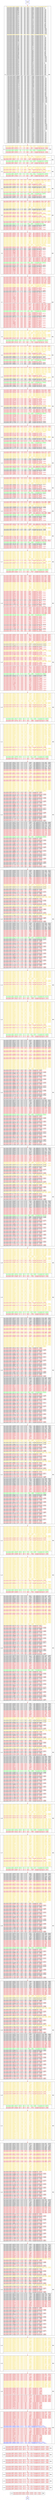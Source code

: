 digraph G {
0[color=blue,shape=Msquare,label=START];
1[color=blue,shape=Msquare,label=END];
2[shape=record,label=< S_0 | { <font color="gold2">main_kernel_500073_500092 [   5.00---  11.75(   6.75)] --&gt; if(1u) _25283 = (*((unsigned int*)(P0))); </font><br align="left"/>main_kernel_500073_500093 [   5.00---   5.82(   0.82)] --&gt; _25284 = ((unsigned char*)P0) + 4;<br align="left"/>main_kernel_500073_500095 [   5.00---   5.82(   0.82)] --&gt; _25286 = ((unsigned char*)P0) + 8;<br align="left"/>main_kernel_500073_500097 [   5.00---   5.82(   0.82)] --&gt; _25288 = ((unsigned char*)P0) + 12u;<br align="left"/>main_kernel_500073_500099 [   5.00---   5.82(   0.82)] --&gt; _25290 = ((unsigned char*)P0) + 16u;<br align="left"/>main_kernel_500073_500101 [   5.00---   5.82(   0.82)] --&gt; _25292 = ((unsigned char*)P0) + 20u;<br align="left"/>main_kernel_500073_500103 [   5.00---   5.82(   0.82)] --&gt; _25294 = ((unsigned char*)P0) + 24u;<br align="left"/>main_kernel_500073_500105 [   5.00---   5.82(   0.82)] --&gt; _25296 = ((unsigned char*)P0) + 28u;<br align="left"/>main_kernel_500073_500107 [   5.00---   5.82(   0.82)] --&gt; _25298 = ((unsigned char*)P0) + 32u;<br align="left"/>main_kernel_500073_500109 [   5.00---   5.82(   0.82)] --&gt; _25300 = ((unsigned char*)P0) + 36u;<br align="left"/>main_kernel_500073_500111 [   5.00---   5.82(   0.82)] --&gt; _25302 = ((unsigned char*)P0) + 40u;<br align="left"/>main_kernel_500073_500113 [   5.00---   5.82(   0.82)] --&gt; _25304 = ((unsigned char*)P0) + 44u;<br align="left"/>main_kernel_500073_500115 [   5.00---   5.82(   0.82)] --&gt; _25306 = ((unsigned char*)P0) + 48u;<br align="left"/>main_kernel_500073_500117 [   5.00---   5.82(   0.82)] --&gt; _25308 = ((unsigned char*)P0) + 52u;<br align="left"/>main_kernel_500073_500119 [   5.00---   5.82(   0.82)] --&gt; _25310 = ((unsigned char*)P0) + 56u;<br align="left"/>main_kernel_500073_500121 [   5.00---   5.82(   0.82)] --&gt; _25312 = ((unsigned char*)P0) + 60u;<br align="left"/>main_kernel_500073_500123 [   5.00---   5.82(   0.82)] --&gt; _25314 = ((unsigned char*)P0) + 64u;<br align="left"/>main_kernel_500073_500125 [   5.00---   5.82(   0.82)] --&gt; _25316 = ((unsigned char*)P0) + 68u;<br align="left"/>main_kernel_500073_500127 [   5.00---   5.82(   0.82)] --&gt; _25318 = ((unsigned char*)P0) + 72u;<br align="left"/>main_kernel_500073_500129 [   5.00---   5.82(   0.82)] --&gt; _25320 = ((unsigned char*)P0) + 76u;<br align="left"/>main_kernel_500073_500131 [   5.00---   5.82(   0.82)] --&gt; _25322 = ((unsigned char*)P0) + 80u;<br align="left"/>main_kernel_500073_500133 [   5.00---   5.82(   0.82)] --&gt; _25324 = ((unsigned char*)P0) + 84u;<br align="left"/>main_kernel_500073_500135 [   5.00---   5.82(   0.82)] --&gt; _25326 = ((unsigned char*)P0) + 88u;<br align="left"/>main_kernel_500073_500137 [   5.00---   5.82(   0.82)] --&gt; _25328 = ((unsigned char*)P0) + 92u;<br align="left"/>main_kernel_500073_500139 [   5.00---   5.82(   0.82)] --&gt; _25330 = ((unsigned char*)P0) + 96u;<br align="left"/>main_kernel_500073_500141 [   5.00---   5.82(   0.82)] --&gt; _25332 = ((unsigned char*)P0) + 100u;<br align="left"/>main_kernel_500073_500143 [   5.00---   5.82(   0.82)] --&gt; _25334 = ((unsigned char*)P0) + 104u;<br align="left"/>main_kernel_500073_500145 [   5.00---   5.82(   0.82)] --&gt; _25336 = ((unsigned char*)P0) + 108u;<br align="left"/>main_kernel_500073_500147 [   5.00---   5.82(   0.82)] --&gt; _25338 = ((unsigned char*)P0) + 112u;<br align="left"/>main_kernel_500073_500149 [   5.00---   5.82(   0.82)] --&gt; _25340 = ((unsigned char*)P0) + 116u;<br align="left"/>main_kernel_500073_500151 [   5.00---   5.82(   0.82)] --&gt; _25342 = ((unsigned char*)P0) + 120u;<br align="left"/>main_kernel_500073_500153 [   5.00---   5.82(   0.82)] --&gt; _25344 = ((unsigned char*)P0) + 124u;<br align="left"/><font color="gold2">main_kernel_500073_500155 [   5.00---  11.75(   6.75)] --&gt; if(1u) _25346 = (*((unsigned int*)(P1))); </font><br align="left"/>main_kernel_500073_500156 [   5.00---   5.82(   0.82)] --&gt; _25347 = ((unsigned char*)P1) + 4;<br align="left"/>main_kernel_500073_500158 [   5.00---   5.82(   0.82)] --&gt; _25349 = ((unsigned char*)P1) + 8;<br align="left"/>main_kernel_500073_500160 [   5.00---   5.82(   0.82)] --&gt; _25351 = ((unsigned char*)P1) + 12u;<br align="left"/>main_kernel_500073_500162 [   5.00---   5.82(   0.82)] --&gt; _25353 = ((unsigned char*)P1) + 16u;<br align="left"/>main_kernel_500073_500164 [   5.00---   5.82(   0.82)] --&gt; _25355 = ((unsigned char*)P1) + 20u;<br align="left"/>main_kernel_500073_500166 [   5.00---   5.82(   0.82)] --&gt; _25357 = ((unsigned char*)P1) + 24u;<br align="left"/>main_kernel_500073_500168 [   5.00---   5.82(   0.82)] --&gt; _25359 = ((unsigned char*)P1) + 28u;<br align="left"/>main_kernel_500073_500170 [   5.00---   5.82(   0.82)] --&gt; _25361 = ((unsigned char*)P1) + 32u;<br align="left"/>main_kernel_500073_500172 [   5.00---   5.82(   0.82)] --&gt; _25363 = ((unsigned char*)P1) + 36u;<br align="left"/>main_kernel_500073_500174 [   5.00---   5.82(   0.82)] --&gt; _25365 = ((unsigned char*)P1) + 40u;<br align="left"/>main_kernel_500073_500176 [   5.00---   5.82(   0.82)] --&gt; _25367 = ((unsigned char*)P1) + 44u;<br align="left"/>main_kernel_500073_500178 [   5.00---   5.82(   0.82)] --&gt; _25369 = ((unsigned char*)P1) + 48u;<br align="left"/>main_kernel_500073_500180 [   5.00---   5.82(   0.82)] --&gt; _25371 = ((unsigned char*)P1) + 52u;<br align="left"/>main_kernel_500073_500182 [   5.00---   5.82(   0.82)] --&gt; _25373 = ((unsigned char*)P1) + 56u;<br align="left"/>main_kernel_500073_500184 [   5.00---   5.82(   0.82)] --&gt; _25375 = ((unsigned char*)P1) + 60u;<br align="left"/>main_kernel_500073_500186 [   5.00---   5.82(   0.82)] --&gt; _25377 = ((unsigned char*)P1) + 64u;<br align="left"/>main_kernel_500073_500188 [   5.00---   5.82(   0.82)] --&gt; _25379 = ((unsigned char*)P1) + 68u;<br align="left"/>main_kernel_500073_500190 [   5.00---   5.82(   0.82)] --&gt; _25381 = ((unsigned char*)P1) + 72u;<br align="left"/>main_kernel_500073_500192 [   5.00---   5.82(   0.82)] --&gt; _25383 = ((unsigned char*)P1) + 76u;<br align="left"/>main_kernel_500073_500194 [   5.00---   5.82(   0.82)] --&gt; _25385 = ((unsigned char*)P1) + 80u;<br align="left"/>main_kernel_500073_500196 [   5.00---   5.82(   0.82)] --&gt; _25387 = ((unsigned char*)P1) + 84u;<br align="left"/>main_kernel_500073_500198 [   5.00---   5.82(   0.82)] --&gt; _25389 = ((unsigned char*)P1) + 88u;<br align="left"/>main_kernel_500073_500200 [   5.00---   5.82(   0.82)] --&gt; _25391 = ((unsigned char*)P1) + 92u;<br align="left"/>main_kernel_500073_500202 [   5.00---   5.82(   0.82)] --&gt; _25393 = ((unsigned char*)P1) + 96u;<br align="left"/>main_kernel_500073_500204 [   5.00---   5.82(   0.82)] --&gt; _25395 = ((unsigned char*)P1) + 100u;<br align="left"/>main_kernel_500073_500206 [   5.00---   5.82(   0.82)] --&gt; _25397 = ((unsigned char*)P1) + 104u;<br align="left"/>main_kernel_500073_500208 [   5.00---   5.82(   0.82)] --&gt; _25399 = ((unsigned char*)P1) + 108u;<br align="left"/>main_kernel_500073_500210 [   5.00---   5.82(   0.82)] --&gt; _25401 = ((unsigned char*)P1) + 112u;<br align="left"/>main_kernel_500073_500212 [   5.00---   5.82(   0.82)] --&gt; _25403 = ((unsigned char*)P1) + 116u;<br align="left"/>main_kernel_500073_500214 [   5.00---   5.82(   0.82)] --&gt; _25405 = ((unsigned char*)P1) + 120u;<br align="left"/>main_kernel_500073_500216 [   5.00---   5.82(   0.82)] --&gt; _25407 = ((unsigned char*)P1) + 124u;<br align="left"/>main_kernel_500073_500219 [   5.00---   5.82(   0.82)] --&gt; _25410 = ((unsigned char*)P2) + 4;<br align="left"/>main_kernel_500073_500221 [   5.00---   5.82(   0.82)] --&gt; _25412 = ((unsigned char*)P2) + 8;<br align="left"/>main_kernel_500073_500223 [   5.00---   5.82(   0.82)] --&gt; _25414 = ((unsigned char*)P2) + 12u;<br align="left"/>main_kernel_500073_500225 [   5.00---   5.82(   0.82)] --&gt; _25416 = ((unsigned char*)P2) + 16u;<br align="left"/>main_kernel_500073_500227 [   5.00---   5.82(   0.82)] --&gt; _25418 = ((unsigned char*)P2) + 20u;<br align="left"/>main_kernel_500073_500229 [   5.00---   5.82(   0.82)] --&gt; _25420 = ((unsigned char*)P2) + 24u;<br align="left"/>main_kernel_500073_500231 [   5.00---   5.82(   0.82)] --&gt; _25422 = ((unsigned char*)P2) + 28u;<br align="left"/>main_kernel_500073_500233 [   5.00---   5.82(   0.82)] --&gt; _25424 = ((unsigned char*)P2) + 32u;<br align="left"/>main_kernel_500073_500235 [   5.00---   5.82(   0.82)] --&gt; _25426 = ((unsigned char*)P2) + 36u;<br align="left"/>main_kernel_500073_500237 [   5.00---   5.82(   0.82)] --&gt; _25428 = ((unsigned char*)P2) + 40u;<br align="left"/>main_kernel_500073_500239 [   5.00---   5.82(   0.82)] --&gt; _25430 = ((unsigned char*)P2) + 44u;<br align="left"/>main_kernel_500073_500241 [   5.00---   5.82(   0.82)] --&gt; _25432 = ((unsigned char*)P2) + 48u;<br align="left"/>main_kernel_500073_500243 [   5.00---   5.82(   0.82)] --&gt; _25434 = ((unsigned char*)P2) + 52u;<br align="left"/>main_kernel_500073_500245 [   5.00---   5.82(   0.82)] --&gt; _25436 = ((unsigned char*)P2) + 56u;<br align="left"/>main_kernel_500073_500247 [   5.00---   5.82(   0.82)] --&gt; _25438 = ((unsigned char*)P2) + 60u;<br align="left"/> | main_kernel_500073_500093 [   5.00---   5.82(   0.82)] --&gt; _25284 = ((unsigned char*)P0) + 4;<br align="left"/>main_kernel_500073_500095 [   5.00---   5.82(   0.82)] --&gt; _25286 = ((unsigned char*)P0) + 8;<br align="left"/>main_kernel_500073_500097 [   5.00---   5.82(   0.82)] --&gt; _25288 = ((unsigned char*)P0) + 12u;<br align="left"/>main_kernel_500073_500099 [   5.00---   5.82(   0.82)] --&gt; _25290 = ((unsigned char*)P0) + 16u;<br align="left"/>main_kernel_500073_500101 [   5.00---   5.82(   0.82)] --&gt; _25292 = ((unsigned char*)P0) + 20u;<br align="left"/>main_kernel_500073_500103 [   5.00---   5.82(   0.82)] --&gt; _25294 = ((unsigned char*)P0) + 24u;<br align="left"/>main_kernel_500073_500105 [   5.00---   5.82(   0.82)] --&gt; _25296 = ((unsigned char*)P0) + 28u;<br align="left"/>main_kernel_500073_500107 [   5.00---   5.82(   0.82)] --&gt; _25298 = ((unsigned char*)P0) + 32u;<br align="left"/>main_kernel_500073_500109 [   5.00---   5.82(   0.82)] --&gt; _25300 = ((unsigned char*)P0) + 36u;<br align="left"/>main_kernel_500073_500111 [   5.00---   5.82(   0.82)] --&gt; _25302 = ((unsigned char*)P0) + 40u;<br align="left"/>main_kernel_500073_500113 [   5.00---   5.82(   0.82)] --&gt; _25304 = ((unsigned char*)P0) + 44u;<br align="left"/>main_kernel_500073_500115 [   5.00---   5.82(   0.82)] --&gt; _25306 = ((unsigned char*)P0) + 48u;<br align="left"/>main_kernel_500073_500117 [   5.00---   5.82(   0.82)] --&gt; _25308 = ((unsigned char*)P0) + 52u;<br align="left"/>main_kernel_500073_500119 [   5.00---   5.82(   0.82)] --&gt; _25310 = ((unsigned char*)P0) + 56u;<br align="left"/>main_kernel_500073_500121 [   5.00---   5.82(   0.82)] --&gt; _25312 = ((unsigned char*)P0) + 60u;<br align="left"/>main_kernel_500073_500123 [   5.00---   5.82(   0.82)] --&gt; _25314 = ((unsigned char*)P0) + 64u;<br align="left"/>main_kernel_500073_500125 [   5.00---   5.82(   0.82)] --&gt; _25316 = ((unsigned char*)P0) + 68u;<br align="left"/>main_kernel_500073_500127 [   5.00---   5.82(   0.82)] --&gt; _25318 = ((unsigned char*)P0) + 72u;<br align="left"/>main_kernel_500073_500129 [   5.00---   5.82(   0.82)] --&gt; _25320 = ((unsigned char*)P0) + 76u;<br align="left"/>main_kernel_500073_500131 [   5.00---   5.82(   0.82)] --&gt; _25322 = ((unsigned char*)P0) + 80u;<br align="left"/>main_kernel_500073_500133 [   5.00---   5.82(   0.82)] --&gt; _25324 = ((unsigned char*)P0) + 84u;<br align="left"/>main_kernel_500073_500135 [   5.00---   5.82(   0.82)] --&gt; _25326 = ((unsigned char*)P0) + 88u;<br align="left"/>main_kernel_500073_500137 [   5.00---   5.82(   0.82)] --&gt; _25328 = ((unsigned char*)P0) + 92u;<br align="left"/>main_kernel_500073_500139 [   5.00---   5.82(   0.82)] --&gt; _25330 = ((unsigned char*)P0) + 96u;<br align="left"/>main_kernel_500073_500141 [   5.00---   5.82(   0.82)] --&gt; _25332 = ((unsigned char*)P0) + 100u;<br align="left"/>main_kernel_500073_500143 [   5.00---   5.82(   0.82)] --&gt; _25334 = ((unsigned char*)P0) + 104u;<br align="left"/>main_kernel_500073_500145 [   5.00---   5.82(   0.82)] --&gt; _25336 = ((unsigned char*)P0) + 108u;<br align="left"/>main_kernel_500073_500147 [   5.00---   5.82(   0.82)] --&gt; _25338 = ((unsigned char*)P0) + 112u;<br align="left"/>main_kernel_500073_500149 [   5.00---   5.82(   0.82)] --&gt; _25340 = ((unsigned char*)P0) + 116u;<br align="left"/>main_kernel_500073_500151 [   5.00---   5.82(   0.82)] --&gt; _25342 = ((unsigned char*)P0) + 120u;<br align="left"/>main_kernel_500073_500153 [   5.00---   5.82(   0.82)] --&gt; _25344 = ((unsigned char*)P0) + 124u;<br align="left"/>main_kernel_500073_500156 [   5.00---   5.82(   0.82)] --&gt; _25347 = ((unsigned char*)P1) + 4;<br align="left"/>main_kernel_500073_500158 [   5.00---   5.82(   0.82)] --&gt; _25349 = ((unsigned char*)P1) + 8;<br align="left"/>main_kernel_500073_500160 [   5.00---   5.82(   0.82)] --&gt; _25351 = ((unsigned char*)P1) + 12u;<br align="left"/>main_kernel_500073_500162 [   5.00---   5.82(   0.82)] --&gt; _25353 = ((unsigned char*)P1) + 16u;<br align="left"/>main_kernel_500073_500164 [   5.00---   5.82(   0.82)] --&gt; _25355 = ((unsigned char*)P1) + 20u;<br align="left"/>main_kernel_500073_500166 [   5.00---   5.82(   0.82)] --&gt; _25357 = ((unsigned char*)P1) + 24u;<br align="left"/>main_kernel_500073_500168 [   5.00---   5.82(   0.82)] --&gt; _25359 = ((unsigned char*)P1) + 28u;<br align="left"/>main_kernel_500073_500170 [   5.00---   5.82(   0.82)] --&gt; _25361 = ((unsigned char*)P1) + 32u;<br align="left"/>main_kernel_500073_500172 [   5.00---   5.82(   0.82)] --&gt; _25363 = ((unsigned char*)P1) + 36u;<br align="left"/>main_kernel_500073_500174 [   5.00---   5.82(   0.82)] --&gt; _25365 = ((unsigned char*)P1) + 40u;<br align="left"/>main_kernel_500073_500176 [   5.00---   5.82(   0.82)] --&gt; _25367 = ((unsigned char*)P1) + 44u;<br align="left"/>main_kernel_500073_500178 [   5.00---   5.82(   0.82)] --&gt; _25369 = ((unsigned char*)P1) + 48u;<br align="left"/>main_kernel_500073_500180 [   5.00---   5.82(   0.82)] --&gt; _25371 = ((unsigned char*)P1) + 52u;<br align="left"/>main_kernel_500073_500182 [   5.00---   5.82(   0.82)] --&gt; _25373 = ((unsigned char*)P1) + 56u;<br align="left"/>main_kernel_500073_500184 [   5.00---   5.82(   0.82)] --&gt; _25375 = ((unsigned char*)P1) + 60u;<br align="left"/>main_kernel_500073_500186 [   5.00---   5.82(   0.82)] --&gt; _25377 = ((unsigned char*)P1) + 64u;<br align="left"/>main_kernel_500073_500188 [   5.00---   5.82(   0.82)] --&gt; _25379 = ((unsigned char*)P1) + 68u;<br align="left"/>main_kernel_500073_500190 [   5.00---   5.82(   0.82)] --&gt; _25381 = ((unsigned char*)P1) + 72u;<br align="left"/>main_kernel_500073_500192 [   5.00---   5.82(   0.82)] --&gt; _25383 = ((unsigned char*)P1) + 76u;<br align="left"/>main_kernel_500073_500194 [   5.00---   5.82(   0.82)] --&gt; _25385 = ((unsigned char*)P1) + 80u;<br align="left"/>main_kernel_500073_500196 [   5.00---   5.82(   0.82)] --&gt; _25387 = ((unsigned char*)P1) + 84u;<br align="left"/>main_kernel_500073_500198 [   5.00---   5.82(   0.82)] --&gt; _25389 = ((unsigned char*)P1) + 88u;<br align="left"/>main_kernel_500073_500200 [   5.00---   5.82(   0.82)] --&gt; _25391 = ((unsigned char*)P1) + 92u;<br align="left"/>main_kernel_500073_500202 [   5.00---   5.82(   0.82)] --&gt; _25393 = ((unsigned char*)P1) + 96u;<br align="left"/>main_kernel_500073_500204 [   5.00---   5.82(   0.82)] --&gt; _25395 = ((unsigned char*)P1) + 100u;<br align="left"/>main_kernel_500073_500206 [   5.00---   5.82(   0.82)] --&gt; _25397 = ((unsigned char*)P1) + 104u;<br align="left"/>main_kernel_500073_500208 [   5.00---   5.82(   0.82)] --&gt; _25399 = ((unsigned char*)P1) + 108u;<br align="left"/>main_kernel_500073_500210 [   5.00---   5.82(   0.82)] --&gt; _25401 = ((unsigned char*)P1) + 112u;<br align="left"/>main_kernel_500073_500212 [   5.00---   5.82(   0.82)] --&gt; _25403 = ((unsigned char*)P1) + 116u;<br align="left"/>main_kernel_500073_500214 [   5.00---   5.82(   0.82)] --&gt; _25405 = ((unsigned char*)P1) + 120u;<br align="left"/>main_kernel_500073_500216 [   5.00---   5.82(   0.82)] --&gt; _25407 = ((unsigned char*)P1) + 124u;<br align="left"/>main_kernel_500073_500219 [   5.00---   5.82(   0.82)] --&gt; _25410 = ((unsigned char*)P2) + 4;<br align="left"/>main_kernel_500073_500221 [   5.00---   5.82(   0.82)] --&gt; _25412 = ((unsigned char*)P2) + 8;<br align="left"/>main_kernel_500073_500223 [   5.00---   5.82(   0.82)] --&gt; _25414 = ((unsigned char*)P2) + 12u;<br align="left"/>main_kernel_500073_500225 [   5.00---   5.82(   0.82)] --&gt; _25416 = ((unsigned char*)P2) + 16u;<br align="left"/>main_kernel_500073_500227 [   5.00---   5.82(   0.82)] --&gt; _25418 = ((unsigned char*)P2) + 20u;<br align="left"/>main_kernel_500073_500229 [   5.00---   5.82(   0.82)] --&gt; _25420 = ((unsigned char*)P2) + 24u;<br align="left"/>main_kernel_500073_500231 [   5.00---   5.82(   0.82)] --&gt; _25422 = ((unsigned char*)P2) + 28u;<br align="left"/>main_kernel_500073_500233 [   5.00---   5.82(   0.82)] --&gt; _25424 = ((unsigned char*)P2) + 32u;<br align="left"/>main_kernel_500073_500235 [   5.00---   5.82(   0.82)] --&gt; _25426 = ((unsigned char*)P2) + 36u;<br align="left"/>main_kernel_500073_500237 [   5.00---   5.82(   0.82)] --&gt; _25428 = ((unsigned char*)P2) + 40u;<br align="left"/>main_kernel_500073_500239 [   5.00---   5.82(   0.82)] --&gt; _25430 = ((unsigned char*)P2) + 44u;<br align="left"/>main_kernel_500073_500241 [   5.00---   5.82(   0.82)] --&gt; _25432 = ((unsigned char*)P2) + 48u;<br align="left"/>main_kernel_500073_500243 [   5.00---   5.82(   0.82)] --&gt; _25434 = ((unsigned char*)P2) + 52u;<br align="left"/>main_kernel_500073_500245 [   5.00---   5.82(   0.82)] --&gt; _25436 = ((unsigned char*)P2) + 56u;<br align="left"/>main_kernel_500073_500247 [   5.00---   5.82(   0.82)] --&gt; _25438 = ((unsigned char*)P2) + 60u;<br align="left"/> } | BB2 <br align="left"/>>];
3[shape=record,label=< S_1 | { <font color="gold2">main_kernel_500073_500108 [  10.00---  16.75(   6.75)] --&gt; if(1u) _25299 = (*((unsigned int*)(_25298))); </font><br align="left"/><font color="gold2">main_kernel_500073_500124 [  10.00---  16.75(   6.75)] --&gt; if(1u) _25315 = (*((unsigned int*)(_25314))); </font><br align="left"/><font color="red3">main_kernel_500073_503975 [  11.75---  11.75(   0.00)] --&gt; _26371 = (unsigned long long int) (_25283); </font><br align="left"/><font color="red3">main_kernel_500073_503978 [  11.75---  11.75(   0.00)] --&gt; _26372 = (unsigned long long int) (_25346); </font><br align="left"/> | <font color="green2">main_kernel_500073_500092 [   5.00---  11.75(   6.75)] --&gt; if(1u) _25283 = (*((unsigned int*)(P0))); </font><br align="left"/><font color="green2">main_kernel_500073_500155 [   5.00---  11.75(   6.75)] --&gt; if(1u) _25346 = (*((unsigned int*)(P1))); </font><br align="left"/><font color="red3">main_kernel_500073_503975 [  11.75---  11.75(   0.00)] --&gt; _26371 = (unsigned long long int) (_25283); </font><br align="left"/><font color="red3">main_kernel_500073_503978 [  11.75---  11.75(   0.00)] --&gt; _26372 = (unsigned long long int) (_25346); </font><br align="left"/> } | BB2 <br align="left"/>>];
4[shape=record,label=< S_2 | { <font color="gold2">main_kernel_500073_500140 [  15.00---  21.75(   6.75)] --&gt; if(1u) _25331 = (*((unsigned int*)(_25330))); </font><br align="left"/><font color="gold2">main_kernel_500073_500157 [  15.00---  21.75(   6.75)] --&gt; if(1u) _25348 = (*((unsigned int*)(_25347))); </font><br align="left"/><font color="gold2">main_kernel_500073_500249 [  15.00---  29.82(  14.82)] --&gt; _26369 = __float_mule8m23b_127nih(_26371, _26372); </font><br align="left"/><font color="red3">main_kernel_500073_506151 [  16.75---  16.75(   0.00)] --&gt; _27139 = (unsigned long long int) (_25299); </font><br align="left"/><font color="red3">main_kernel_500073_508327 [  16.75---  16.75(   0.00)] --&gt; _27907 = (unsigned long long int) (_25315); </font><br align="left"/> | <font color="green2">main_kernel_500073_500108 [  10.00---  16.75(   6.75)] --&gt; if(1u) _25299 = (*((unsigned int*)(_25298))); </font><br align="left"/><font color="green2">main_kernel_500073_500124 [  10.00---  16.75(   6.75)] --&gt; if(1u) _25315 = (*((unsigned int*)(_25314))); </font><br align="left"/><font color="red3">main_kernel_500073_506151 [  16.75---  16.75(   0.00)] --&gt; _27139 = (unsigned long long int) (_25299); </font><br align="left"/><font color="red3">main_kernel_500073_508327 [  16.75---  16.75(   0.00)] --&gt; _27907 = (unsigned long long int) (_25315); </font><br align="left"/> } | BB2 <br align="left"/>>];
5[shape=record,label=< S_3 | { <font color="gold2">main_kernel_500073_500249 [  15.00---  29.82(  14.82)] --&gt; _26369 = __float_mule8m23b_127nih(_26371, _26372); </font><br align="left"/><font color="gold2">main_kernel_500073_500159 [  20.00---  26.75(   6.75)] --&gt; if(1u) _25350 = (*((unsigned int*)(_25349))); </font><br align="left"/><font color="gold2">main_kernel_500073_500161 [  20.00---  26.75(   6.75)] --&gt; if(1u) _25352 = (*((unsigned int*)(_25351))); </font><br align="left"/><font color="red3">main_kernel_500073_504522 [  21.75---  21.75(   0.00)] --&gt; _26564 = (unsigned long long int) (_25348); </font><br align="left"/><font color="gold2">main_kernel_500073_500313 [  20.00---  34.82(  14.82)] --&gt; _27137 = __float_mule8m23b_127nih(_27139, _26372); </font><br align="left"/><font color="gold2">main_kernel_500073_500377 [  20.00---  34.82(  14.82)] --&gt; _27905 = __float_mule8m23b_127nih(_27907, _26372); </font><br align="left"/><font color="red3">main_kernel_500073_510503 [  21.75---  21.75(   0.00)] --&gt; _28675 = (unsigned long long int) (_25331); </font><br align="left"/> | <font color="green2">main_kernel_500073_500140 [  15.00---  21.75(   6.75)] --&gt; if(1u) _25331 = (*((unsigned int*)(_25330))); </font><br align="left"/><font color="green2">main_kernel_500073_500157 [  15.00---  21.75(   6.75)] --&gt; if(1u) _25348 = (*((unsigned int*)(_25347))); </font><br align="left"/><font color="red3">main_kernel_500073_504522 [  21.75---  21.75(   0.00)] --&gt; _26564 = (unsigned long long int) (_25348); </font><br align="left"/><font color="red3">main_kernel_500073_510503 [  21.75---  21.75(   0.00)] --&gt; _28675 = (unsigned long long int) (_25331); </font><br align="left"/> } | BB2 <br align="left"/>>];
6[shape=record,label=< S_4 | { <font color="red3">main_kernel_500073_500249 [  15.00---  29.82(  14.82)] --&gt; _26369 = __float_mule8m23b_127nih(_26371, _26372); </font><br align="left"/><font color="gold2">main_kernel_500073_500313 [  20.00---  34.82(  14.82)] --&gt; _27137 = __float_mule8m23b_127nih(_27139, _26372); </font><br align="left"/><font color="gold2">main_kernel_500073_500377 [  20.00---  34.82(  14.82)] --&gt; _27905 = __float_mule8m23b_127nih(_27907, _26372); </font><br align="left"/><font color="gold2">main_kernel_500073_500218 [  25.00---  31.75(   6.75)] --&gt; if(1u) _25409 = (*((unsigned int*)(P2))); </font><br align="left"/><font color="gold2">main_kernel_500073_500220 [  25.00---  31.75(   6.75)] --&gt; if(1u) _25411 = (*((unsigned int*)(_25410))); </font><br align="left"/><font color="red3">main_kernel_500073_503972 [  29.82---  29.82(   0.00)] --&gt; _25440 = (unsigned int) (_26369); </font><br align="left"/><font color="red3">main_kernel_500073_504009 [  29.82---  29.82(   0.00)] --&gt; _26383 = (unsigned long long int) (_25440); </font><br align="left"/><font color="gold2">main_kernel_500073_500265 [  25.00---  39.82(  14.82)] --&gt; _26561 = __float_mule8m23b_127nih(_26371, _26564); </font><br align="left"/>main_kernel_500073_505066 [  26.75---  26.75(   0.00)] --&gt; _26756 = (unsigned long long int) (_25350);<br align="left"/>main_kernel_500073_505610 [  26.75---  26.75(   0.00)] --&gt; _26948 = (unsigned long long int) (_25352);<br align="left"/><font color="gold2">main_kernel_500073_500329 [  25.00---  39.82(  14.82)] --&gt; _27329 = __float_mule8m23b_127nih(_27139, _26564); </font><br align="left"/><font color="gold2">main_kernel_500073_500393 [  25.00---  39.82(  14.82)] --&gt; _28097 = __float_mule8m23b_127nih(_27907, _26564); </font><br align="left"/><font color="gold2">main_kernel_500073_500441 [  25.00---  39.82(  14.82)] --&gt; _28673 = __float_mule8m23b_127nih(_28675, _26372); </font><br align="left"/><font color="gold2">main_kernel_500073_500457 [  25.00---  39.82(  14.82)] --&gt; _28865 = __float_mule8m23b_127nih(_28675, _26564); </font><br align="left"/> | <font color="red3">main_kernel_500073_500249 [  15.00---  29.82(  14.82)] --&gt; _26369 = __float_mule8m23b_127nih(_26371, _26372); </font><br align="left"/><font color="green2">main_kernel_500073_500159 [  20.00---  26.75(   6.75)] --&gt; if(1u) _25350 = (*((unsigned int*)(_25349))); </font><br align="left"/><font color="green2">main_kernel_500073_500161 [  20.00---  26.75(   6.75)] --&gt; if(1u) _25352 = (*((unsigned int*)(_25351))); </font><br align="left"/><font color="red3">main_kernel_500073_503972 [  29.82---  29.82(   0.00)] --&gt; _25440 = (unsigned int) (_26369); </font><br align="left"/><font color="red3">main_kernel_500073_504009 [  29.82---  29.82(   0.00)] --&gt; _26383 = (unsigned long long int) (_25440); </font><br align="left"/>main_kernel_500073_505066 [  26.75---  26.75(   0.00)] --&gt; _26756 = (unsigned long long int) (_25350);<br align="left"/>main_kernel_500073_505610 [  26.75---  26.75(   0.00)] --&gt; _26948 = (unsigned long long int) (_25352);<br align="left"/> } | BB2 <br align="left"/>>];
7[shape=record,label=< S_5 | { <font color="red3">main_kernel_500073_500313 [  20.00---  34.82(  14.82)] --&gt; _27137 = __float_mule8m23b_127nih(_27139, _26372); </font><br align="left"/><font color="red3">main_kernel_500073_500377 [  20.00---  34.82(  14.82)] --&gt; _27905 = __float_mule8m23b_127nih(_27907, _26372); </font><br align="left"/><font color="gold2">main_kernel_500073_500265 [  25.00---  39.82(  14.82)] --&gt; _26561 = __float_mule8m23b_127nih(_26371, _26564); </font><br align="left"/><font color="gold2">main_kernel_500073_500329 [  25.00---  39.82(  14.82)] --&gt; _27329 = __float_mule8m23b_127nih(_27139, _26564); </font><br align="left"/><font color="gold2">main_kernel_500073_500393 [  25.00---  39.82(  14.82)] --&gt; _28097 = __float_mule8m23b_127nih(_27907, _26564); </font><br align="left"/><font color="gold2">main_kernel_500073_500441 [  25.00---  39.82(  14.82)] --&gt; _28673 = __float_mule8m23b_127nih(_28675, _26372); </font><br align="left"/><font color="gold2">main_kernel_500073_500457 [  25.00---  39.82(  14.82)] --&gt; _28865 = __float_mule8m23b_127nih(_28675, _26564); </font><br align="left"/><font color="gold2">main_kernel_500073_500222 [  30.00---  36.75(   6.75)] --&gt; if(1u) _25413 = (*((unsigned int*)(_25412))); </font><br align="left"/><font color="gold2">main_kernel_500073_500224 [  30.00---  36.75(   6.75)] --&gt; if(1u) _25415 = (*((unsigned int*)(_25414))); </font><br align="left"/>main_kernel_500073_504012 [  31.75---  31.75(   0.00)] --&gt; _26384 = (unsigned long long int) (_25409);<br align="left"/>main_kernel_500073_504556 [  31.75---  31.75(   0.00)] --&gt; _26576 = (unsigned long long int) (_25411);<br align="left"/><font color="gold2">main_kernel_500073_500281 [  30.00---  44.82(  14.82)] --&gt; _26753 = __float_mule8m23b_127nih(_26371, _26756); </font><br align="left"/><font color="gold2">main_kernel_500073_500297 [  30.00---  44.82(  14.82)] --&gt; _26945 = __float_mule8m23b_127nih(_26371, _26948); </font><br align="left"/><font color="red3">main_kernel_500073_506148 [  34.82---  34.82(   0.00)] --&gt; _25504 = (unsigned int) (_27137); </font><br align="left"/><font color="red3">main_kernel_500073_506185 [  34.82---  34.82(   0.00)] --&gt; _27151 = (unsigned long long int) (_25504); </font><br align="left"/><font color="gold2">main_kernel_500073_500345 [  30.00---  44.82(  14.82)] --&gt; _27521 = __float_mule8m23b_127nih(_27139, _26756); </font><br align="left"/><font color="gold2">main_kernel_500073_500361 [  30.00---  44.82(  14.82)] --&gt; _27713 = __float_mule8m23b_127nih(_27139, _26948); </font><br align="left"/><font color="red3">main_kernel_500073_508324 [  34.82---  34.82(   0.00)] --&gt; _25568 = (unsigned int) (_27905); </font><br align="left"/><font color="red3">main_kernel_500073_508361 [  34.82---  34.82(   0.00)] --&gt; _27919 = (unsigned long long int) (_25568); </font><br align="left"/><font color="gold2">main_kernel_500073_500409 [  30.00---  44.82(  14.82)] --&gt; _28289 = __float_mule8m23b_127nih(_27907, _26756); </font><br align="left"/><font color="gold2">main_kernel_500073_500425 [  30.00---  44.82(  14.82)] --&gt; _28481 = __float_mule8m23b_127nih(_27907, _26948); </font><br align="left"/><font color="gold2">main_kernel_500073_500473 [  30.00---  44.82(  14.82)] --&gt; _29057 = __float_mule8m23b_127nih(_28675, _26756); </font><br align="left"/><font color="gold2">main_kernel_500073_500489 [  30.00---  44.82(  14.82)] --&gt; _29249 = __float_mule8m23b_127nih(_28675, _26948); </font><br align="left"/> | <font color="red3">main_kernel_500073_500313 [  20.00---  34.82(  14.82)] --&gt; _27137 = __float_mule8m23b_127nih(_27139, _26372); </font><br align="left"/><font color="red3">main_kernel_500073_500377 [  20.00---  34.82(  14.82)] --&gt; _27905 = __float_mule8m23b_127nih(_27907, _26372); </font><br align="left"/><font color="green2">main_kernel_500073_500218 [  25.00---  31.75(   6.75)] --&gt; if(1u) _25409 = (*((unsigned int*)(P2))); </font><br align="left"/><font color="green2">main_kernel_500073_500220 [  25.00---  31.75(   6.75)] --&gt; if(1u) _25411 = (*((unsigned int*)(_25410))); </font><br align="left"/>main_kernel_500073_504012 [  31.75---  31.75(   0.00)] --&gt; _26384 = (unsigned long long int) (_25409);<br align="left"/>main_kernel_500073_504556 [  31.75---  31.75(   0.00)] --&gt; _26576 = (unsigned long long int) (_25411);<br align="left"/><font color="red3">main_kernel_500073_506148 [  34.82---  34.82(   0.00)] --&gt; _25504 = (unsigned int) (_27137); </font><br align="left"/><font color="red3">main_kernel_500073_506185 [  34.82---  34.82(   0.00)] --&gt; _27151 = (unsigned long long int) (_25504); </font><br align="left"/><font color="red3">main_kernel_500073_508324 [  34.82---  34.82(   0.00)] --&gt; _25568 = (unsigned int) (_27905); </font><br align="left"/><font color="red3">main_kernel_500073_508361 [  34.82---  34.82(   0.00)] --&gt; _27919 = (unsigned long long int) (_25568); </font><br align="left"/> } | BB2 <br align="left"/>>];
8[shape=record,label=< S_6 | { <font color="red3">main_kernel_500073_500265 [  25.00---  39.82(  14.82)] --&gt; _26561 = __float_mule8m23b_127nih(_26371, _26564); </font><br align="left"/><font color="red3">main_kernel_500073_500329 [  25.00---  39.82(  14.82)] --&gt; _27329 = __float_mule8m23b_127nih(_27139, _26564); </font><br align="left"/><font color="red3">main_kernel_500073_500393 [  25.00---  39.82(  14.82)] --&gt; _28097 = __float_mule8m23b_127nih(_27907, _26564); </font><br align="left"/><font color="red3">main_kernel_500073_500441 [  25.00---  39.82(  14.82)] --&gt; _28673 = __float_mule8m23b_127nih(_28675, _26372); </font><br align="left"/><font color="red3">main_kernel_500073_500457 [  25.00---  39.82(  14.82)] --&gt; _28865 = __float_mule8m23b_127nih(_28675, _26564); </font><br align="left"/><font color="gold2">main_kernel_500073_500281 [  30.00---  44.82(  14.82)] --&gt; _26753 = __float_mule8m23b_127nih(_26371, _26756); </font><br align="left"/><font color="gold2">main_kernel_500073_500297 [  30.00---  44.82(  14.82)] --&gt; _26945 = __float_mule8m23b_127nih(_26371, _26948); </font><br align="left"/><font color="gold2">main_kernel_500073_500345 [  30.00---  44.82(  14.82)] --&gt; _27521 = __float_mule8m23b_127nih(_27139, _26756); </font><br align="left"/><font color="gold2">main_kernel_500073_500361 [  30.00---  44.82(  14.82)] --&gt; _27713 = __float_mule8m23b_127nih(_27139, _26948); </font><br align="left"/><font color="gold2">main_kernel_500073_500409 [  30.00---  44.82(  14.82)] --&gt; _28289 = __float_mule8m23b_127nih(_27907, _26756); </font><br align="left"/><font color="gold2">main_kernel_500073_500425 [  30.00---  44.82(  14.82)] --&gt; _28481 = __float_mule8m23b_127nih(_27907, _26948); </font><br align="left"/><font color="gold2">main_kernel_500073_500473 [  30.00---  44.82(  14.82)] --&gt; _29057 = __float_mule8m23b_127nih(_28675, _26756); </font><br align="left"/><font color="gold2">main_kernel_500073_500489 [  30.00---  44.82(  14.82)] --&gt; _29249 = __float_mule8m23b_127nih(_28675, _26948); </font><br align="left"/><font color="gold2">main_kernel_500073_500226 [  35.00---  41.75(   6.75)] --&gt; if(1u) _25417 = (*((unsigned int*)(_25416))); </font><br align="left"/><font color="gold2">main_kernel_500073_500228 [  35.00---  41.75(   6.75)] --&gt; if(1u) _25419 = (*((unsigned int*)(_25418))); </font><br align="left"/><font color="gold2">main_kernel_500073_500250 [  35.00---  53.70(  18.70)] --&gt; _26381 = __float_adde8m23b_127nih(_26383, _26384); </font><br align="left"/><font color="red3">main_kernel_500073_504516 [  39.82---  39.82(   0.00)] --&gt; _25456 = (unsigned int) (_26561); </font><br align="left"/><font color="red3">main_kernel_500073_504553 [  39.82---  39.82(   0.00)] --&gt; _26575 = (unsigned long long int) (_25456); </font><br align="left"/>main_kernel_500073_505100 [  36.75---  36.75(   0.00)] --&gt; _26768 = (unsigned long long int) (_25413);<br align="left"/>main_kernel_500073_505644 [  36.75---  36.75(   0.00)] --&gt; _26960 = (unsigned long long int) (_25415);<br align="left"/><font color="red3">main_kernel_500073_506692 [  39.82---  39.82(   0.00)] --&gt; _25520 = (unsigned int) (_27329); </font><br align="left"/><font color="red3">main_kernel_500073_506729 [  39.82---  39.82(   0.00)] --&gt; _27343 = (unsigned long long int) (_25520); </font><br align="left"/><font color="red3">main_kernel_500073_508868 [  39.82---  39.82(   0.00)] --&gt; _25584 = (unsigned int) (_28097); </font><br align="left"/><font color="red3">main_kernel_500073_508905 [  39.82---  39.82(   0.00)] --&gt; _28111 = (unsigned long long int) (_25584); </font><br align="left"/><font color="red3">main_kernel_500073_510500 [  39.82---  39.82(   0.00)] --&gt; _25632 = (unsigned int) (_28673); </font><br align="left"/><font color="red3">main_kernel_500073_510537 [  39.82---  39.82(   0.00)] --&gt; _28687 = (unsigned long long int) (_25632); </font><br align="left"/><font color="red3">main_kernel_500073_511044 [  39.82---  39.82(   0.00)] --&gt; _25648 = (unsigned int) (_28865); </font><br align="left"/><font color="red3">main_kernel_500073_511081 [  39.82---  39.82(   0.00)] --&gt; _28879 = (unsigned long long int) (_25648); </font><br align="left"/> | <font color="red3">main_kernel_500073_500265 [  25.00---  39.82(  14.82)] --&gt; _26561 = __float_mule8m23b_127nih(_26371, _26564); </font><br align="left"/><font color="red3">main_kernel_500073_500329 [  25.00---  39.82(  14.82)] --&gt; _27329 = __float_mule8m23b_127nih(_27139, _26564); </font><br align="left"/><font color="red3">main_kernel_500073_500393 [  25.00---  39.82(  14.82)] --&gt; _28097 = __float_mule8m23b_127nih(_27907, _26564); </font><br align="left"/><font color="red3">main_kernel_500073_500441 [  25.00---  39.82(  14.82)] --&gt; _28673 = __float_mule8m23b_127nih(_28675, _26372); </font><br align="left"/><font color="red3">main_kernel_500073_500457 [  25.00---  39.82(  14.82)] --&gt; _28865 = __float_mule8m23b_127nih(_28675, _26564); </font><br align="left"/><font color="green2">main_kernel_500073_500222 [  30.00---  36.75(   6.75)] --&gt; if(1u) _25413 = (*((unsigned int*)(_25412))); </font><br align="left"/><font color="green2">main_kernel_500073_500224 [  30.00---  36.75(   6.75)] --&gt; if(1u) _25415 = (*((unsigned int*)(_25414))); </font><br align="left"/><font color="red3">main_kernel_500073_504516 [  39.82---  39.82(   0.00)] --&gt; _25456 = (unsigned int) (_26561); </font><br align="left"/><font color="red3">main_kernel_500073_504553 [  39.82---  39.82(   0.00)] --&gt; _26575 = (unsigned long long int) (_25456); </font><br align="left"/>main_kernel_500073_505100 [  36.75---  36.75(   0.00)] --&gt; _26768 = (unsigned long long int) (_25413);<br align="left"/>main_kernel_500073_505644 [  36.75---  36.75(   0.00)] --&gt; _26960 = (unsigned long long int) (_25415);<br align="left"/><font color="red3">main_kernel_500073_506692 [  39.82---  39.82(   0.00)] --&gt; _25520 = (unsigned int) (_27329); </font><br align="left"/><font color="red3">main_kernel_500073_506729 [  39.82---  39.82(   0.00)] --&gt; _27343 = (unsigned long long int) (_25520); </font><br align="left"/><font color="red3">main_kernel_500073_508868 [  39.82---  39.82(   0.00)] --&gt; _25584 = (unsigned int) (_28097); </font><br align="left"/><font color="red3">main_kernel_500073_508905 [  39.82---  39.82(   0.00)] --&gt; _28111 = (unsigned long long int) (_25584); </font><br align="left"/><font color="red3">main_kernel_500073_510500 [  39.82---  39.82(   0.00)] --&gt; _25632 = (unsigned int) (_28673); </font><br align="left"/><font color="red3">main_kernel_500073_510537 [  39.82---  39.82(   0.00)] --&gt; _28687 = (unsigned long long int) (_25632); </font><br align="left"/><font color="red3">main_kernel_500073_511044 [  39.82---  39.82(   0.00)] --&gt; _25648 = (unsigned int) (_28865); </font><br align="left"/><font color="red3">main_kernel_500073_511081 [  39.82---  39.82(   0.00)] --&gt; _28879 = (unsigned long long int) (_25648); </font><br align="left"/> } | BB2 <br align="left"/>>];
9[shape=record,label=< S_7 | { <font color="red3">main_kernel_500073_500281 [  30.00---  44.82(  14.82)] --&gt; _26753 = __float_mule8m23b_127nih(_26371, _26756); </font><br align="left"/><font color="red3">main_kernel_500073_500297 [  30.00---  44.82(  14.82)] --&gt; _26945 = __float_mule8m23b_127nih(_26371, _26948); </font><br align="left"/><font color="red3">main_kernel_500073_500345 [  30.00---  44.82(  14.82)] --&gt; _27521 = __float_mule8m23b_127nih(_27139, _26756); </font><br align="left"/><font color="red3">main_kernel_500073_500361 [  30.00---  44.82(  14.82)] --&gt; _27713 = __float_mule8m23b_127nih(_27139, _26948); </font><br align="left"/><font color="red3">main_kernel_500073_500409 [  30.00---  44.82(  14.82)] --&gt; _28289 = __float_mule8m23b_127nih(_27907, _26756); </font><br align="left"/><font color="red3">main_kernel_500073_500425 [  30.00---  44.82(  14.82)] --&gt; _28481 = __float_mule8m23b_127nih(_27907, _26948); </font><br align="left"/><font color="red3">main_kernel_500073_500473 [  30.00---  44.82(  14.82)] --&gt; _29057 = __float_mule8m23b_127nih(_28675, _26756); </font><br align="left"/><font color="red3">main_kernel_500073_500489 [  30.00---  44.82(  14.82)] --&gt; _29249 = __float_mule8m23b_127nih(_28675, _26948); </font><br align="left"/><font color="gold2">main_kernel_500073_500250 [  35.00---  53.70(  18.70)] --&gt; _26381 = __float_adde8m23b_127nih(_26383, _26384); </font><br align="left"/><font color="gold2">main_kernel_500073_500230 [  40.00---  46.75(   6.75)] --&gt; if(1u) _25421 = (*((unsigned int*)(_25420))); </font><br align="left"/><font color="gold2">main_kernel_500073_500232 [  40.00---  46.75(   6.75)] --&gt; if(1u) _25423 = (*((unsigned int*)(_25422))); </font><br align="left"/><font color="gold2">main_kernel_500073_500266 [  40.00---  58.70(  18.70)] --&gt; _26573 = __float_adde8m23b_127nih(_26575, _26576); </font><br align="left"/><font color="red3">main_kernel_500073_505060 [  44.82---  44.82(   0.00)] --&gt; _25472 = (unsigned int) (_26753); </font><br align="left"/><font color="red3">main_kernel_500073_505097 [  44.82---  44.82(   0.00)] --&gt; _26767 = (unsigned long long int) (_25472); </font><br align="left"/><font color="red3">main_kernel_500073_505604 [  44.82---  44.82(   0.00)] --&gt; _25488 = (unsigned int) (_26945); </font><br align="left"/><font color="red3">main_kernel_500073_505641 [  44.82---  44.82(   0.00)] --&gt; _26959 = (unsigned long long int) (_25488); </font><br align="left"/>main_kernel_500073_506188 [  41.75---  41.75(   0.00)] --&gt; _27152 = (unsigned long long int) (_25417);<br align="left"/>main_kernel_500073_506732 [  41.75---  41.75(   0.00)] --&gt; _27344 = (unsigned long long int) (_25419);<br align="left"/><font color="red3">main_kernel_500073_507236 [  44.82---  44.82(   0.00)] --&gt; _25536 = (unsigned int) (_27521); </font><br align="left"/><font color="red3">main_kernel_500073_507273 [  44.82---  44.82(   0.00)] --&gt; _27535 = (unsigned long long int) (_25536); </font><br align="left"/><font color="red3">main_kernel_500073_507780 [  44.82---  44.82(   0.00)] --&gt; _25552 = (unsigned int) (_27713); </font><br align="left"/><font color="red3">main_kernel_500073_507817 [  44.82---  44.82(   0.00)] --&gt; _27727 = (unsigned long long int) (_25552); </font><br align="left"/><font color="red3">main_kernel_500073_509412 [  44.82---  44.82(   0.00)] --&gt; _25600 = (unsigned int) (_28289); </font><br align="left"/><font color="red3">main_kernel_500073_509449 [  44.82---  44.82(   0.00)] --&gt; _28303 = (unsigned long long int) (_25600); </font><br align="left"/><font color="red3">main_kernel_500073_509956 [  44.82---  44.82(   0.00)] --&gt; _25616 = (unsigned int) (_28481); </font><br align="left"/><font color="red3">main_kernel_500073_509993 [  44.82---  44.82(   0.00)] --&gt; _28495 = (unsigned long long int) (_25616); </font><br align="left"/><font color="red3">main_kernel_500073_511588 [  44.82---  44.82(   0.00)] --&gt; _25664 = (unsigned int) (_29057); </font><br align="left"/><font color="red3">main_kernel_500073_511625 [  44.82---  44.82(   0.00)] --&gt; _29071 = (unsigned long long int) (_25664); </font><br align="left"/><font color="red3">main_kernel_500073_512132 [  44.82---  44.82(   0.00)] --&gt; _25680 = (unsigned int) (_29249); </font><br align="left"/><font color="red3">main_kernel_500073_512169 [  44.82---  44.82(   0.00)] --&gt; _29263 = (unsigned long long int) (_25680); </font><br align="left"/> | <font color="red3">main_kernel_500073_500281 [  30.00---  44.82(  14.82)] --&gt; _26753 = __float_mule8m23b_127nih(_26371, _26756); </font><br align="left"/><font color="red3">main_kernel_500073_500297 [  30.00---  44.82(  14.82)] --&gt; _26945 = __float_mule8m23b_127nih(_26371, _26948); </font><br align="left"/><font color="red3">main_kernel_500073_500345 [  30.00---  44.82(  14.82)] --&gt; _27521 = __float_mule8m23b_127nih(_27139, _26756); </font><br align="left"/><font color="red3">main_kernel_500073_500361 [  30.00---  44.82(  14.82)] --&gt; _27713 = __float_mule8m23b_127nih(_27139, _26948); </font><br align="left"/><font color="red3">main_kernel_500073_500409 [  30.00---  44.82(  14.82)] --&gt; _28289 = __float_mule8m23b_127nih(_27907, _26756); </font><br align="left"/><font color="red3">main_kernel_500073_500425 [  30.00---  44.82(  14.82)] --&gt; _28481 = __float_mule8m23b_127nih(_27907, _26948); </font><br align="left"/><font color="red3">main_kernel_500073_500473 [  30.00---  44.82(  14.82)] --&gt; _29057 = __float_mule8m23b_127nih(_28675, _26756); </font><br align="left"/><font color="red3">main_kernel_500073_500489 [  30.00---  44.82(  14.82)] --&gt; _29249 = __float_mule8m23b_127nih(_28675, _26948); </font><br align="left"/><font color="green2">main_kernel_500073_500226 [  35.00---  41.75(   6.75)] --&gt; if(1u) _25417 = (*((unsigned int*)(_25416))); </font><br align="left"/><font color="green2">main_kernel_500073_500228 [  35.00---  41.75(   6.75)] --&gt; if(1u) _25419 = (*((unsigned int*)(_25418))); </font><br align="left"/><font color="red3">main_kernel_500073_505060 [  44.82---  44.82(   0.00)] --&gt; _25472 = (unsigned int) (_26753); </font><br align="left"/><font color="red3">main_kernel_500073_505097 [  44.82---  44.82(   0.00)] --&gt; _26767 = (unsigned long long int) (_25472); </font><br align="left"/><font color="red3">main_kernel_500073_505604 [  44.82---  44.82(   0.00)] --&gt; _25488 = (unsigned int) (_26945); </font><br align="left"/><font color="red3">main_kernel_500073_505641 [  44.82---  44.82(   0.00)] --&gt; _26959 = (unsigned long long int) (_25488); </font><br align="left"/>main_kernel_500073_506188 [  41.75---  41.75(   0.00)] --&gt; _27152 = (unsigned long long int) (_25417);<br align="left"/>main_kernel_500073_506732 [  41.75---  41.75(   0.00)] --&gt; _27344 = (unsigned long long int) (_25419);<br align="left"/><font color="red3">main_kernel_500073_507236 [  44.82---  44.82(   0.00)] --&gt; _25536 = (unsigned int) (_27521); </font><br align="left"/><font color="red3">main_kernel_500073_507273 [  44.82---  44.82(   0.00)] --&gt; _27535 = (unsigned long long int) (_25536); </font><br align="left"/><font color="red3">main_kernel_500073_507780 [  44.82---  44.82(   0.00)] --&gt; _25552 = (unsigned int) (_27713); </font><br align="left"/><font color="red3">main_kernel_500073_507817 [  44.82---  44.82(   0.00)] --&gt; _27727 = (unsigned long long int) (_25552); </font><br align="left"/><font color="red3">main_kernel_500073_509412 [  44.82---  44.82(   0.00)] --&gt; _25600 = (unsigned int) (_28289); </font><br align="left"/><font color="red3">main_kernel_500073_509449 [  44.82---  44.82(   0.00)] --&gt; _28303 = (unsigned long long int) (_25600); </font><br align="left"/><font color="red3">main_kernel_500073_509956 [  44.82---  44.82(   0.00)] --&gt; _25616 = (unsigned int) (_28481); </font><br align="left"/><font color="red3">main_kernel_500073_509993 [  44.82---  44.82(   0.00)] --&gt; _28495 = (unsigned long long int) (_25616); </font><br align="left"/><font color="red3">main_kernel_500073_511588 [  44.82---  44.82(   0.00)] --&gt; _25664 = (unsigned int) (_29057); </font><br align="left"/><font color="red3">main_kernel_500073_511625 [  44.82---  44.82(   0.00)] --&gt; _29071 = (unsigned long long int) (_25664); </font><br align="left"/><font color="red3">main_kernel_500073_512132 [  44.82---  44.82(   0.00)] --&gt; _25680 = (unsigned int) (_29249); </font><br align="left"/><font color="red3">main_kernel_500073_512169 [  44.82---  44.82(   0.00)] --&gt; _29263 = (unsigned long long int) (_25680); </font><br align="left"/> } | BB2 <br align="left"/>>];
10[shape=record,label=< S_8 | { <font color="gold2">main_kernel_500073_500250 [  35.00---  53.70(  18.70)] --&gt; _26381 = __float_adde8m23b_127nih(_26383, _26384); </font><br align="left"/><font color="gold2">main_kernel_500073_500266 [  40.00---  58.70(  18.70)] --&gt; _26573 = __float_adde8m23b_127nih(_26575, _26576); </font><br align="left"/><font color="gold2">main_kernel_500073_500234 [  45.00---  51.75(   6.75)] --&gt; if(1u) _25425 = (*((unsigned int*)(_25424))); </font><br align="left"/><font color="gold2">main_kernel_500073_500236 [  45.00---  51.75(   6.75)] --&gt; if(1u) _25427 = (*((unsigned int*)(_25426))); </font><br align="left"/><font color="gold2">main_kernel_500073_500282 [  45.00---  63.70(  18.70)] --&gt; _26765 = __float_adde8m23b_127nih(_26767, _26768); </font><br align="left"/><font color="gold2">main_kernel_500073_500298 [  45.00---  63.70(  18.70)] --&gt; _26957 = __float_adde8m23b_127nih(_26959, _26960); </font><br align="left"/><font color="gold2">main_kernel_500073_500314 [  45.00---  63.70(  18.70)] --&gt; _27149 = __float_adde8m23b_127nih(_27151, _27152); </font><br align="left"/><font color="gold2">main_kernel_500073_500330 [  45.00---  63.70(  18.70)] --&gt; _27341 = __float_adde8m23b_127nih(_27343, _27344); </font><br align="left"/><font color="red3">main_kernel_500073_507276 [  46.75---  46.75(   0.00)] --&gt; _27536 = (unsigned long long int) (_25421); </font><br align="left"/><font color="red3">main_kernel_500073_507820 [  46.75---  46.75(   0.00)] --&gt; _27728 = (unsigned long long int) (_25423); </font><br align="left"/> | <font color="green2">main_kernel_500073_500230 [  40.00---  46.75(   6.75)] --&gt; if(1u) _25421 = (*((unsigned int*)(_25420))); </font><br align="left"/><font color="green2">main_kernel_500073_500232 [  40.00---  46.75(   6.75)] --&gt; if(1u) _25423 = (*((unsigned int*)(_25422))); </font><br align="left"/><font color="red3">main_kernel_500073_507276 [  46.75---  46.75(   0.00)] --&gt; _27536 = (unsigned long long int) (_25421); </font><br align="left"/><font color="red3">main_kernel_500073_507820 [  46.75---  46.75(   0.00)] --&gt; _27728 = (unsigned long long int) (_25423); </font><br align="left"/> } | BB2 <br align="left"/>>];
11[shape=record,label=< S_9 | { <font color="red3">main_kernel_500073_500250 [  35.00---  53.70(  18.70)] --&gt; _26381 = __float_adde8m23b_127nih(_26383, _26384); </font><br align="left"/><font color="gold2">main_kernel_500073_500266 [  40.00---  58.70(  18.70)] --&gt; _26573 = __float_adde8m23b_127nih(_26575, _26576); </font><br align="left"/><font color="gold2">main_kernel_500073_500282 [  45.00---  63.70(  18.70)] --&gt; _26765 = __float_adde8m23b_127nih(_26767, _26768); </font><br align="left"/><font color="gold2">main_kernel_500073_500298 [  45.00---  63.70(  18.70)] --&gt; _26957 = __float_adde8m23b_127nih(_26959, _26960); </font><br align="left"/><font color="gold2">main_kernel_500073_500314 [  45.00---  63.70(  18.70)] --&gt; _27149 = __float_adde8m23b_127nih(_27151, _27152); </font><br align="left"/><font color="gold2">main_kernel_500073_500330 [  45.00---  63.70(  18.70)] --&gt; _27341 = __float_adde8m23b_127nih(_27343, _27344); </font><br align="left"/><font color="gold2">main_kernel_500073_500238 [  50.00---  56.75(   6.75)] --&gt; if(1u) _25429 = (*((unsigned int*)(_25428))); </font><br align="left"/><font color="gold2">main_kernel_500073_500240 [  50.00---  56.75(   6.75)] --&gt; if(1u) _25431 = (*((unsigned int*)(_25430))); </font><br align="left"/><font color="red3">main_kernel_500073_504006 [  53.70---  53.70(   0.00)] --&gt; _25441 = (unsigned int) (_26381); </font><br align="left"/><font color="red3">main_kernel_500073_504080 [  53.70---  53.70(   0.00)] --&gt; _26408 = (unsigned long long int) (_25441); </font><br align="left"/><font color="gold2">main_kernel_500073_500346 [  50.00---  68.70(  18.70)] --&gt; _27533 = __float_adde8m23b_127nih(_27535, _27536); </font><br align="left"/><font color="gold2">main_kernel_500073_500362 [  50.00---  68.70(  18.70)] --&gt; _27725 = __float_adde8m23b_127nih(_27727, _27728); </font><br align="left"/>main_kernel_500073_508364 [  51.75---  51.75(   0.00)] --&gt; _27920 = (unsigned long long int) (_25425);<br align="left"/>main_kernel_500073_508908 [  51.75---  51.75(   0.00)] --&gt; _28112 = (unsigned long long int) (_25427);<br align="left"/> | <font color="red3">main_kernel_500073_500250 [  35.00---  53.70(  18.70)] --&gt; _26381 = __float_adde8m23b_127nih(_26383, _26384); </font><br align="left"/><font color="green2">main_kernel_500073_500234 [  45.00---  51.75(   6.75)] --&gt; if(1u) _25425 = (*((unsigned int*)(_25424))); </font><br align="left"/><font color="green2">main_kernel_500073_500236 [  45.00---  51.75(   6.75)] --&gt; if(1u) _25427 = (*((unsigned int*)(_25426))); </font><br align="left"/><font color="red3">main_kernel_500073_504006 [  53.70---  53.70(   0.00)] --&gt; _25441 = (unsigned int) (_26381); </font><br align="left"/><font color="red3">main_kernel_500073_504080 [  53.70---  53.70(   0.00)] --&gt; _26408 = (unsigned long long int) (_25441); </font><br align="left"/>main_kernel_500073_508364 [  51.75---  51.75(   0.00)] --&gt; _27920 = (unsigned long long int) (_25425);<br align="left"/>main_kernel_500073_508908 [  51.75---  51.75(   0.00)] --&gt; _28112 = (unsigned long long int) (_25427);<br align="left"/> } | BB2 <br align="left"/>>];
12[shape=record,label=< S_10 | { <font color="red3">main_kernel_500073_500266 [  40.00---  58.70(  18.70)] --&gt; _26573 = __float_adde8m23b_127nih(_26575, _26576); </font><br align="left"/><font color="gold2">main_kernel_500073_500282 [  45.00---  63.70(  18.70)] --&gt; _26765 = __float_adde8m23b_127nih(_26767, _26768); </font><br align="left"/><font color="gold2">main_kernel_500073_500298 [  45.00---  63.70(  18.70)] --&gt; _26957 = __float_adde8m23b_127nih(_26959, _26960); </font><br align="left"/><font color="gold2">main_kernel_500073_500314 [  45.00---  63.70(  18.70)] --&gt; _27149 = __float_adde8m23b_127nih(_27151, _27152); </font><br align="left"/><font color="gold2">main_kernel_500073_500330 [  45.00---  63.70(  18.70)] --&gt; _27341 = __float_adde8m23b_127nih(_27343, _27344); </font><br align="left"/><font color="gold2">main_kernel_500073_500346 [  50.00---  68.70(  18.70)] --&gt; _27533 = __float_adde8m23b_127nih(_27535, _27536); </font><br align="left"/><font color="gold2">main_kernel_500073_500362 [  50.00---  68.70(  18.70)] --&gt; _27725 = __float_adde8m23b_127nih(_27727, _27728); </font><br align="left"/><font color="gold2">main_kernel_500073_500242 [  55.00---  61.75(   6.75)] --&gt; if(1u) _25433 = (*((unsigned int*)(_25432))); </font><br align="left"/><font color="gold2">main_kernel_500073_500244 [  55.00---  61.75(   6.75)] --&gt; if(1u) _25435 = (*((unsigned int*)(_25434))); </font><br align="left"/><font color="red3">main_kernel_500073_504550 [  58.70---  58.70(   0.00)] --&gt; _25457 = (unsigned int) (_26573); </font><br align="left"/><font color="red3">main_kernel_500073_504624 [  58.70---  58.70(   0.00)] --&gt; _26600 = (unsigned long long int) (_25457); </font><br align="left"/><font color="gold2">main_kernel_500073_500378 [  55.00---  73.70(  18.70)] --&gt; _27917 = __float_adde8m23b_127nih(_27919, _27920); </font><br align="left"/><font color="gold2">main_kernel_500073_500394 [  55.00---  73.70(  18.70)] --&gt; _28109 = __float_adde8m23b_127nih(_28111, _28112); </font><br align="left"/>main_kernel_500073_509452 [  56.75---  56.75(   0.00)] --&gt; _28304 = (unsigned long long int) (_25429);<br align="left"/>main_kernel_500073_509996 [  56.75---  56.75(   0.00)] --&gt; _28496 = (unsigned long long int) (_25431);<br align="left"/> | <font color="red3">main_kernel_500073_500266 [  40.00---  58.70(  18.70)] --&gt; _26573 = __float_adde8m23b_127nih(_26575, _26576); </font><br align="left"/><font color="green2">main_kernel_500073_500238 [  50.00---  56.75(   6.75)] --&gt; if(1u) _25429 = (*((unsigned int*)(_25428))); </font><br align="left"/><font color="green2">main_kernel_500073_500240 [  50.00---  56.75(   6.75)] --&gt; if(1u) _25431 = (*((unsigned int*)(_25430))); </font><br align="left"/><font color="red3">main_kernel_500073_504550 [  58.70---  58.70(   0.00)] --&gt; _25457 = (unsigned int) (_26573); </font><br align="left"/><font color="red3">main_kernel_500073_504624 [  58.70---  58.70(   0.00)] --&gt; _26600 = (unsigned long long int) (_25457); </font><br align="left"/>main_kernel_500073_509452 [  56.75---  56.75(   0.00)] --&gt; _28304 = (unsigned long long int) (_25429);<br align="left"/>main_kernel_500073_509996 [  56.75---  56.75(   0.00)] --&gt; _28496 = (unsigned long long int) (_25431);<br align="left"/> } | BB2 <br align="left"/>>];
13[shape=record,label=< S_11 | { <font color="red3">main_kernel_500073_500282 [  45.00---  63.70(  18.70)] --&gt; _26765 = __float_adde8m23b_127nih(_26767, _26768); </font><br align="left"/><font color="red3">main_kernel_500073_500298 [  45.00---  63.70(  18.70)] --&gt; _26957 = __float_adde8m23b_127nih(_26959, _26960); </font><br align="left"/><font color="red3">main_kernel_500073_500314 [  45.00---  63.70(  18.70)] --&gt; _27149 = __float_adde8m23b_127nih(_27151, _27152); </font><br align="left"/><font color="red3">main_kernel_500073_500330 [  45.00---  63.70(  18.70)] --&gt; _27341 = __float_adde8m23b_127nih(_27343, _27344); </font><br align="left"/><font color="gold2">main_kernel_500073_500346 [  50.00---  68.70(  18.70)] --&gt; _27533 = __float_adde8m23b_127nih(_27535, _27536); </font><br align="left"/><font color="gold2">main_kernel_500073_500362 [  50.00---  68.70(  18.70)] --&gt; _27725 = __float_adde8m23b_127nih(_27727, _27728); </font><br align="left"/><font color="gold2">main_kernel_500073_500378 [  55.00---  73.70(  18.70)] --&gt; _27917 = __float_adde8m23b_127nih(_27919, _27920); </font><br align="left"/><font color="gold2">main_kernel_500073_500394 [  55.00---  73.70(  18.70)] --&gt; _28109 = __float_adde8m23b_127nih(_28111, _28112); </font><br align="left"/><font color="gold2">main_kernel_500073_500246 [  60.00---  66.75(   6.75)] --&gt; if(1u) _25437 = (*((unsigned int*)(_25436))); </font><br align="left"/><font color="gold2">main_kernel_500073_500248 [  60.00---  66.75(   6.75)] --&gt; if(1u) _25439 = (*((unsigned int*)(_25438))); </font><br align="left"/><font color="red3">main_kernel_500073_505094 [  63.70---  63.70(   0.00)] --&gt; _25473 = (unsigned int) (_26765); </font><br align="left"/><font color="red3">main_kernel_500073_505168 [  63.70---  63.70(   0.00)] --&gt; _26792 = (unsigned long long int) (_25473); </font><br align="left"/><font color="red3">main_kernel_500073_505638 [  63.70---  63.70(   0.00)] --&gt; _25489 = (unsigned int) (_26957); </font><br align="left"/><font color="red3">main_kernel_500073_505712 [  63.70---  63.70(   0.00)] --&gt; _26984 = (unsigned long long int) (_25489); </font><br align="left"/><font color="red3">main_kernel_500073_506182 [  63.70---  63.70(   0.00)] --&gt; _25505 = (unsigned int) (_27149); </font><br align="left"/><font color="red3">main_kernel_500073_506256 [  63.70---  63.70(   0.00)] --&gt; _27176 = (unsigned long long int) (_25505); </font><br align="left"/><font color="red3">main_kernel_500073_506726 [  63.70---  63.70(   0.00)] --&gt; _25521 = (unsigned int) (_27341); </font><br align="left"/><font color="red3">main_kernel_500073_506800 [  63.70---  63.70(   0.00)] --&gt; _27368 = (unsigned long long int) (_25521); </font><br align="left"/><font color="gold2">main_kernel_500073_500410 [  60.00---  78.70(  18.70)] --&gt; _28301 = __float_adde8m23b_127nih(_28303, _28304); </font><br align="left"/><font color="gold2">main_kernel_500073_500426 [  60.00---  78.70(  18.70)] --&gt; _28493 = __float_adde8m23b_127nih(_28495, _28496); </font><br align="left"/>main_kernel_500073_510540 [  61.75---  61.75(   0.00)] --&gt; _28688 = (unsigned long long int) (_25433);<br align="left"/>main_kernel_500073_511084 [  61.75---  61.75(   0.00)] --&gt; _28880 = (unsigned long long int) (_25435);<br align="left"/> | <font color="red3">main_kernel_500073_500282 [  45.00---  63.70(  18.70)] --&gt; _26765 = __float_adde8m23b_127nih(_26767, _26768); </font><br align="left"/><font color="red3">main_kernel_500073_500298 [  45.00---  63.70(  18.70)] --&gt; _26957 = __float_adde8m23b_127nih(_26959, _26960); </font><br align="left"/><font color="red3">main_kernel_500073_500314 [  45.00---  63.70(  18.70)] --&gt; _27149 = __float_adde8m23b_127nih(_27151, _27152); </font><br align="left"/><font color="red3">main_kernel_500073_500330 [  45.00---  63.70(  18.70)] --&gt; _27341 = __float_adde8m23b_127nih(_27343, _27344); </font><br align="left"/><font color="green2">main_kernel_500073_500242 [  55.00---  61.75(   6.75)] --&gt; if(1u) _25433 = (*((unsigned int*)(_25432))); </font><br align="left"/><font color="green2">main_kernel_500073_500244 [  55.00---  61.75(   6.75)] --&gt; if(1u) _25435 = (*((unsigned int*)(_25434))); </font><br align="left"/><font color="red3">main_kernel_500073_505094 [  63.70---  63.70(   0.00)] --&gt; _25473 = (unsigned int) (_26765); </font><br align="left"/><font color="red3">main_kernel_500073_505168 [  63.70---  63.70(   0.00)] --&gt; _26792 = (unsigned long long int) (_25473); </font><br align="left"/><font color="red3">main_kernel_500073_505638 [  63.70---  63.70(   0.00)] --&gt; _25489 = (unsigned int) (_26957); </font><br align="left"/><font color="red3">main_kernel_500073_505712 [  63.70---  63.70(   0.00)] --&gt; _26984 = (unsigned long long int) (_25489); </font><br align="left"/><font color="red3">main_kernel_500073_506182 [  63.70---  63.70(   0.00)] --&gt; _25505 = (unsigned int) (_27149); </font><br align="left"/><font color="red3">main_kernel_500073_506256 [  63.70---  63.70(   0.00)] --&gt; _27176 = (unsigned long long int) (_25505); </font><br align="left"/><font color="red3">main_kernel_500073_506726 [  63.70---  63.70(   0.00)] --&gt; _25521 = (unsigned int) (_27341); </font><br align="left"/><font color="red3">main_kernel_500073_506800 [  63.70---  63.70(   0.00)] --&gt; _27368 = (unsigned long long int) (_25521); </font><br align="left"/>main_kernel_500073_510540 [  61.75---  61.75(   0.00)] --&gt; _28688 = (unsigned long long int) (_25433);<br align="left"/>main_kernel_500073_511084 [  61.75---  61.75(   0.00)] --&gt; _28880 = (unsigned long long int) (_25435);<br align="left"/> } | BB2 <br align="left"/>>];
14[shape=record,label=< S_12 | { <font color="red3">main_kernel_500073_500346 [  50.00---  68.70(  18.70)] --&gt; _27533 = __float_adde8m23b_127nih(_27535, _27536); </font><br align="left"/><font color="red3">main_kernel_500073_500362 [  50.00---  68.70(  18.70)] --&gt; _27725 = __float_adde8m23b_127nih(_27727, _27728); </font><br align="left"/><font color="gold2">main_kernel_500073_500378 [  55.00---  73.70(  18.70)] --&gt; _27917 = __float_adde8m23b_127nih(_27919, _27920); </font><br align="left"/><font color="gold2">main_kernel_500073_500394 [  55.00---  73.70(  18.70)] --&gt; _28109 = __float_adde8m23b_127nih(_28111, _28112); </font><br align="left"/><font color="gold2">main_kernel_500073_500410 [  60.00---  78.70(  18.70)] --&gt; _28301 = __float_adde8m23b_127nih(_28303, _28304); </font><br align="left"/><font color="gold2">main_kernel_500073_500426 [  60.00---  78.70(  18.70)] --&gt; _28493 = __float_adde8m23b_127nih(_28495, _28496); </font><br align="left"/><font color="gold2">main_kernel_500073_500094 [  65.00---  71.75(   6.75)] --&gt; if(1u) _25285 = (*((unsigned int*)(_25284))); </font><br align="left"/><font color="gold2">main_kernel_500073_500110 [  65.00---  71.75(   6.75)] --&gt; if(1u) _25301 = (*((unsigned int*)(_25300))); </font><br align="left"/><font color="red3">main_kernel_500073_507270 [  68.70---  68.70(   0.00)] --&gt; _25537 = (unsigned int) (_27533); </font><br align="left"/><font color="red3">main_kernel_500073_507344 [  68.70---  68.70(   0.00)] --&gt; _27560 = (unsigned long long int) (_25537); </font><br align="left"/><font color="red3">main_kernel_500073_507814 [  68.70---  68.70(   0.00)] --&gt; _25553 = (unsigned int) (_27725); </font><br align="left"/><font color="red3">main_kernel_500073_507888 [  68.70---  68.70(   0.00)] --&gt; _27752 = (unsigned long long int) (_25553); </font><br align="left"/><font color="gold2">main_kernel_500073_500442 [  65.00---  83.70(  18.70)] --&gt; _28685 = __float_adde8m23b_127nih(_28687, _28688); </font><br align="left"/><font color="gold2">main_kernel_500073_500458 [  65.00---  83.70(  18.70)] --&gt; _28877 = __float_adde8m23b_127nih(_28879, _28880); </font><br align="left"/>main_kernel_500073_511628 [  66.75---  66.75(   0.00)] --&gt; _29072 = (unsigned long long int) (_25437);<br align="left"/>main_kernel_500073_512172 [  66.75---  66.75(   0.00)] --&gt; _29264 = (unsigned long long int) (_25439);<br align="left"/> | <font color="red3">main_kernel_500073_500346 [  50.00---  68.70(  18.70)] --&gt; _27533 = __float_adde8m23b_127nih(_27535, _27536); </font><br align="left"/><font color="red3">main_kernel_500073_500362 [  50.00---  68.70(  18.70)] --&gt; _27725 = __float_adde8m23b_127nih(_27727, _27728); </font><br align="left"/><font color="green2">main_kernel_500073_500246 [  60.00---  66.75(   6.75)] --&gt; if(1u) _25437 = (*((unsigned int*)(_25436))); </font><br align="left"/><font color="green2">main_kernel_500073_500248 [  60.00---  66.75(   6.75)] --&gt; if(1u) _25439 = (*((unsigned int*)(_25438))); </font><br align="left"/><font color="red3">main_kernel_500073_507270 [  68.70---  68.70(   0.00)] --&gt; _25537 = (unsigned int) (_27533); </font><br align="left"/><font color="red3">main_kernel_500073_507344 [  68.70---  68.70(   0.00)] --&gt; _27560 = (unsigned long long int) (_25537); </font><br align="left"/><font color="red3">main_kernel_500073_507814 [  68.70---  68.70(   0.00)] --&gt; _25553 = (unsigned int) (_27725); </font><br align="left"/><font color="red3">main_kernel_500073_507888 [  68.70---  68.70(   0.00)] --&gt; _27752 = (unsigned long long int) (_25553); </font><br align="left"/>main_kernel_500073_511628 [  66.75---  66.75(   0.00)] --&gt; _29072 = (unsigned long long int) (_25437);<br align="left"/>main_kernel_500073_512172 [  66.75---  66.75(   0.00)] --&gt; _29264 = (unsigned long long int) (_25439);<br align="left"/> } | BB2 <br align="left"/>>];
15[shape=record,label=< S_13 | { <font color="red3">main_kernel_500073_500378 [  55.00---  73.70(  18.70)] --&gt; _27917 = __float_adde8m23b_127nih(_27919, _27920); </font><br align="left"/><font color="red3">main_kernel_500073_500394 [  55.00---  73.70(  18.70)] --&gt; _28109 = __float_adde8m23b_127nih(_28111, _28112); </font><br align="left"/><font color="gold2">main_kernel_500073_500410 [  60.00---  78.70(  18.70)] --&gt; _28301 = __float_adde8m23b_127nih(_28303, _28304); </font><br align="left"/><font color="gold2">main_kernel_500073_500426 [  60.00---  78.70(  18.70)] --&gt; _28493 = __float_adde8m23b_127nih(_28495, _28496); </font><br align="left"/><font color="gold2">main_kernel_500073_500442 [  65.00---  83.70(  18.70)] --&gt; _28685 = __float_adde8m23b_127nih(_28687, _28688); </font><br align="left"/><font color="gold2">main_kernel_500073_500458 [  65.00---  83.70(  18.70)] --&gt; _28877 = __float_adde8m23b_127nih(_28879, _28880); </font><br align="left"/><font color="gold2">main_kernel_500073_500126 [  70.00---  76.75(   6.75)] --&gt; if(1u) _25317 = (*((unsigned int*)(_25316))); </font><br align="left"/><font color="gold2">main_kernel_500073_500142 [  70.00---  76.75(   6.75)] --&gt; if(1u) _25333 = (*((unsigned int*)(_25332))); </font><br align="left"/>main_kernel_500073_504043 [  71.75---  71.75(   0.00)] --&gt; _26395 = (unsigned long long int) (_25285);<br align="left"/>main_kernel_500073_506219 [  71.75---  71.75(   0.00)] --&gt; _27163 = (unsigned long long int) (_25301);<br align="left"/><font color="red3">main_kernel_500073_508358 [  73.70---  73.70(   0.00)] --&gt; _25569 = (unsigned int) (_27917); </font><br align="left"/><font color="red3">main_kernel_500073_508432 [  73.70---  73.70(   0.00)] --&gt; _27944 = (unsigned long long int) (_25569); </font><br align="left"/><font color="red3">main_kernel_500073_508902 [  73.70---  73.70(   0.00)] --&gt; _25585 = (unsigned int) (_28109); </font><br align="left"/><font color="red3">main_kernel_500073_508976 [  73.70---  73.70(   0.00)] --&gt; _28136 = (unsigned long long int) (_25585); </font><br align="left"/><font color="gold2">main_kernel_500073_500474 [  70.00---  88.70(  18.70)] --&gt; _29069 = __float_adde8m23b_127nih(_29071, _29072); </font><br align="left"/><font color="gold2">main_kernel_500073_500490 [  70.00---  88.70(  18.70)] --&gt; _29261 = __float_adde8m23b_127nih(_29263, _29264); </font><br align="left"/> | <font color="red3">main_kernel_500073_500378 [  55.00---  73.70(  18.70)] --&gt; _27917 = __float_adde8m23b_127nih(_27919, _27920); </font><br align="left"/><font color="red3">main_kernel_500073_500394 [  55.00---  73.70(  18.70)] --&gt; _28109 = __float_adde8m23b_127nih(_28111, _28112); </font><br align="left"/><font color="green2">main_kernel_500073_500094 [  65.00---  71.75(   6.75)] --&gt; if(1u) _25285 = (*((unsigned int*)(_25284))); </font><br align="left"/><font color="green2">main_kernel_500073_500110 [  65.00---  71.75(   6.75)] --&gt; if(1u) _25301 = (*((unsigned int*)(_25300))); </font><br align="left"/>main_kernel_500073_504043 [  71.75---  71.75(   0.00)] --&gt; _26395 = (unsigned long long int) (_25285);<br align="left"/>main_kernel_500073_506219 [  71.75---  71.75(   0.00)] --&gt; _27163 = (unsigned long long int) (_25301);<br align="left"/><font color="red3">main_kernel_500073_508358 [  73.70---  73.70(   0.00)] --&gt; _25569 = (unsigned int) (_27917); </font><br align="left"/><font color="red3">main_kernel_500073_508432 [  73.70---  73.70(   0.00)] --&gt; _27944 = (unsigned long long int) (_25569); </font><br align="left"/><font color="red3">main_kernel_500073_508902 [  73.70---  73.70(   0.00)] --&gt; _25585 = (unsigned int) (_28109); </font><br align="left"/><font color="red3">main_kernel_500073_508976 [  73.70---  73.70(   0.00)] --&gt; _28136 = (unsigned long long int) (_25585); </font><br align="left"/> } | BB2 <br align="left"/>>];
16[shape=record,label=< S_14 | { <font color="red3">main_kernel_500073_500410 [  60.00---  78.70(  18.70)] --&gt; _28301 = __float_adde8m23b_127nih(_28303, _28304); </font><br align="left"/><font color="red3">main_kernel_500073_500426 [  60.00---  78.70(  18.70)] --&gt; _28493 = __float_adde8m23b_127nih(_28495, _28496); </font><br align="left"/><font color="gold2">main_kernel_500073_500442 [  65.00---  83.70(  18.70)] --&gt; _28685 = __float_adde8m23b_127nih(_28687, _28688); </font><br align="left"/><font color="gold2">main_kernel_500073_500458 [  65.00---  83.70(  18.70)] --&gt; _28877 = __float_adde8m23b_127nih(_28879, _28880); </font><br align="left"/><font color="gold2">main_kernel_500073_500474 [  70.00---  88.70(  18.70)] --&gt; _29069 = __float_adde8m23b_127nih(_29071, _29072); </font><br align="left"/><font color="gold2">main_kernel_500073_500490 [  70.00---  88.70(  18.70)] --&gt; _29261 = __float_adde8m23b_127nih(_29263, _29264); </font><br align="left"/><font color="gold2">main_kernel_500073_500163 [  75.00---  81.75(   6.75)] --&gt; if(1u) _25354 = (*((unsigned int*)(_25353))); </font><br align="left"/><font color="gold2">main_kernel_500073_500165 [  75.00---  81.75(   6.75)] --&gt; if(1u) _25356 = (*((unsigned int*)(_25355))); </font><br align="left"/>main_kernel_500073_508395 [  76.75---  76.75(   0.00)] --&gt; _27931 = (unsigned long long int) (_25317);<br align="left"/><font color="red3">main_kernel_500073_509446 [  78.70---  78.70(   0.00)] --&gt; _25601 = (unsigned int) (_28301); </font><br align="left"/><font color="red3">main_kernel_500073_509520 [  78.70---  78.70(   0.00)] --&gt; _28328 = (unsigned long long int) (_25601); </font><br align="left"/><font color="red3">main_kernel_500073_509990 [  78.70---  78.70(   0.00)] --&gt; _25617 = (unsigned int) (_28493); </font><br align="left"/><font color="red3">main_kernel_500073_510064 [  78.70---  78.70(   0.00)] --&gt; _28520 = (unsigned long long int) (_25617); </font><br align="left"/>main_kernel_500073_510571 [  76.75---  76.75(   0.00)] --&gt; _28699 = (unsigned long long int) (_25333);<br align="left"/> | <font color="red3">main_kernel_500073_500410 [  60.00---  78.70(  18.70)] --&gt; _28301 = __float_adde8m23b_127nih(_28303, _28304); </font><br align="left"/><font color="red3">main_kernel_500073_500426 [  60.00---  78.70(  18.70)] --&gt; _28493 = __float_adde8m23b_127nih(_28495, _28496); </font><br align="left"/><font color="green2">main_kernel_500073_500126 [  70.00---  76.75(   6.75)] --&gt; if(1u) _25317 = (*((unsigned int*)(_25316))); </font><br align="left"/><font color="green2">main_kernel_500073_500142 [  70.00---  76.75(   6.75)] --&gt; if(1u) _25333 = (*((unsigned int*)(_25332))); </font><br align="left"/>main_kernel_500073_508395 [  76.75---  76.75(   0.00)] --&gt; _27931 = (unsigned long long int) (_25317);<br align="left"/><font color="red3">main_kernel_500073_509446 [  78.70---  78.70(   0.00)] --&gt; _25601 = (unsigned int) (_28301); </font><br align="left"/><font color="red3">main_kernel_500073_509520 [  78.70---  78.70(   0.00)] --&gt; _28328 = (unsigned long long int) (_25601); </font><br align="left"/><font color="red3">main_kernel_500073_509990 [  78.70---  78.70(   0.00)] --&gt; _25617 = (unsigned int) (_28493); </font><br align="left"/><font color="red3">main_kernel_500073_510064 [  78.70---  78.70(   0.00)] --&gt; _28520 = (unsigned long long int) (_25617); </font><br align="left"/>main_kernel_500073_510571 [  76.75---  76.75(   0.00)] --&gt; _28699 = (unsigned long long int) (_25333);<br align="left"/> } | BB2 <br align="left"/>>];
17[shape=record,label=< S_15 | { <font color="red3">main_kernel_500073_500442 [  65.00---  83.70(  18.70)] --&gt; _28685 = __float_adde8m23b_127nih(_28687, _28688); </font><br align="left"/><font color="red3">main_kernel_500073_500458 [  65.00---  83.70(  18.70)] --&gt; _28877 = __float_adde8m23b_127nih(_28879, _28880); </font><br align="left"/><font color="gold2">main_kernel_500073_500474 [  70.00---  88.70(  18.70)] --&gt; _29069 = __float_adde8m23b_127nih(_29071, _29072); </font><br align="left"/><font color="gold2">main_kernel_500073_500490 [  70.00---  88.70(  18.70)] --&gt; _29261 = __float_adde8m23b_127nih(_29263, _29264); </font><br align="left"/><font color="gold2">main_kernel_500073_500167 [  80.00---  86.75(   6.75)] --&gt; if(1u) _25358 = (*((unsigned int*)(_25357))); </font><br align="left"/><font color="gold2">main_kernel_500073_500169 [  80.00---  86.75(   6.75)] --&gt; if(1u) _25360 = (*((unsigned int*)(_25359))); </font><br align="left"/>main_kernel_500073_504046 [  81.75---  81.75(   0.00)] --&gt; _26396 = (unsigned long long int) (_25354);<br align="left"/>main_kernel_500073_504590 [  81.75---  81.75(   0.00)] --&gt; _26588 = (unsigned long long int) (_25356);<br align="left"/><font color="red3">main_kernel_500073_510534 [  83.70---  83.70(   0.00)] --&gt; _25633 = (unsigned int) (_28685); </font><br align="left"/><font color="red3">main_kernel_500073_510608 [  83.70---  83.70(   0.00)] --&gt; _28712 = (unsigned long long int) (_25633); </font><br align="left"/><font color="red3">main_kernel_500073_511078 [  83.70---  83.70(   0.00)] --&gt; _25649 = (unsigned int) (_28877); </font><br align="left"/><font color="red3">main_kernel_500073_511152 [  83.70---  83.70(   0.00)] --&gt; _28904 = (unsigned long long int) (_25649); </font><br align="left"/> | <font color="red3">main_kernel_500073_500442 [  65.00---  83.70(  18.70)] --&gt; _28685 = __float_adde8m23b_127nih(_28687, _28688); </font><br align="left"/><font color="red3">main_kernel_500073_500458 [  65.00---  83.70(  18.70)] --&gt; _28877 = __float_adde8m23b_127nih(_28879, _28880); </font><br align="left"/><font color="green2">main_kernel_500073_500163 [  75.00---  81.75(   6.75)] --&gt; if(1u) _25354 = (*((unsigned int*)(_25353))); </font><br align="left"/><font color="green2">main_kernel_500073_500165 [  75.00---  81.75(   6.75)] --&gt; if(1u) _25356 = (*((unsigned int*)(_25355))); </font><br align="left"/>main_kernel_500073_504046 [  81.75---  81.75(   0.00)] --&gt; _26396 = (unsigned long long int) (_25354);<br align="left"/>main_kernel_500073_504590 [  81.75---  81.75(   0.00)] --&gt; _26588 = (unsigned long long int) (_25356);<br align="left"/><font color="red3">main_kernel_500073_510534 [  83.70---  83.70(   0.00)] --&gt; _25633 = (unsigned int) (_28685); </font><br align="left"/><font color="red3">main_kernel_500073_510608 [  83.70---  83.70(   0.00)] --&gt; _28712 = (unsigned long long int) (_25633); </font><br align="left"/><font color="red3">main_kernel_500073_511078 [  83.70---  83.70(   0.00)] --&gt; _25649 = (unsigned int) (_28877); </font><br align="left"/><font color="red3">main_kernel_500073_511152 [  83.70---  83.70(   0.00)] --&gt; _28904 = (unsigned long long int) (_25649); </font><br align="left"/> } | BB2 <br align="left"/>>];
18[shape=record,label=< S_16 | { <font color="red3">main_kernel_500073_500474 [  70.00---  88.70(  18.70)] --&gt; _29069 = __float_adde8m23b_127nih(_29071, _29072); </font><br align="left"/><font color="red3">main_kernel_500073_500490 [  70.00---  88.70(  18.70)] --&gt; _29261 = __float_adde8m23b_127nih(_29263, _29264); </font><br align="left"/><font color="gold2">main_kernel_500073_500096 [  85.00---  91.75(   6.75)] --&gt; if(1u) _25287 = (*((unsigned int*)(_25286))); </font><br align="left"/><font color="gold2">main_kernel_500073_500112 [  85.00---  91.75(   6.75)] --&gt; if(1u) _25303 = (*((unsigned int*)(_25302))); </font><br align="left"/><font color="gold2">main_kernel_500073_500251 [  85.00---  99.82(  14.82)] --&gt; _26393 = __float_mule8m23b_127nih(_26395, _26396); </font><br align="left"/><font color="gold2">main_kernel_500073_500267 [  85.00---  99.82(  14.82)] --&gt; _26585 = __float_mule8m23b_127nih(_26395, _26588); </font><br align="left"/>main_kernel_500073_505134 [  86.75---  86.75(   0.00)] --&gt; _26780 = (unsigned long long int) (_25358);<br align="left"/>main_kernel_500073_505678 [  86.75---  86.75(   0.00)] --&gt; _26972 = (unsigned long long int) (_25360);<br align="left"/><font color="gold2">main_kernel_500073_500315 [  85.00---  99.82(  14.82)] --&gt; _27161 = __float_mule8m23b_127nih(_27163, _26396); </font><br align="left"/><font color="gold2">main_kernel_500073_500331 [  85.00---  99.82(  14.82)] --&gt; _27353 = __float_mule8m23b_127nih(_27163, _26588); </font><br align="left"/><font color="gold2">main_kernel_500073_500379 [  85.00---  99.82(  14.82)] --&gt; _27929 = __float_mule8m23b_127nih(_27931, _26396); </font><br align="left"/><font color="gold2">main_kernel_500073_500395 [  85.00---  99.82(  14.82)] --&gt; _28121 = __float_mule8m23b_127nih(_27931, _26588); </font><br align="left"/><font color="gold2">main_kernel_500073_500443 [  85.00---  99.82(  14.82)] --&gt; _28697 = __float_mule8m23b_127nih(_28699, _26396); </font><br align="left"/><font color="gold2">main_kernel_500073_500459 [  85.00---  99.82(  14.82)] --&gt; _28889 = __float_mule8m23b_127nih(_28699, _26588); </font><br align="left"/><font color="red3">main_kernel_500073_511622 [  88.70---  88.70(   0.00)] --&gt; _25665 = (unsigned int) (_29069); </font><br align="left"/><font color="red3">main_kernel_500073_511696 [  88.70---  88.70(   0.00)] --&gt; _29096 = (unsigned long long int) (_25665); </font><br align="left"/><font color="red3">main_kernel_500073_512166 [  88.70---  88.70(   0.00)] --&gt; _25681 = (unsigned int) (_29261); </font><br align="left"/><font color="red3">main_kernel_500073_512240 [  88.70---  88.70(   0.00)] --&gt; _29288 = (unsigned long long int) (_25681); </font><br align="left"/> | <font color="red3">main_kernel_500073_500474 [  70.00---  88.70(  18.70)] --&gt; _29069 = __float_adde8m23b_127nih(_29071, _29072); </font><br align="left"/><font color="red3">main_kernel_500073_500490 [  70.00---  88.70(  18.70)] --&gt; _29261 = __float_adde8m23b_127nih(_29263, _29264); </font><br align="left"/><font color="green2">main_kernel_500073_500167 [  80.00---  86.75(   6.75)] --&gt; if(1u) _25358 = (*((unsigned int*)(_25357))); </font><br align="left"/><font color="green2">main_kernel_500073_500169 [  80.00---  86.75(   6.75)] --&gt; if(1u) _25360 = (*((unsigned int*)(_25359))); </font><br align="left"/>main_kernel_500073_505134 [  86.75---  86.75(   0.00)] --&gt; _26780 = (unsigned long long int) (_25358);<br align="left"/>main_kernel_500073_505678 [  86.75---  86.75(   0.00)] --&gt; _26972 = (unsigned long long int) (_25360);<br align="left"/><font color="red3">main_kernel_500073_511622 [  88.70---  88.70(   0.00)] --&gt; _25665 = (unsigned int) (_29069); </font><br align="left"/><font color="red3">main_kernel_500073_511696 [  88.70---  88.70(   0.00)] --&gt; _29096 = (unsigned long long int) (_25665); </font><br align="left"/><font color="red3">main_kernel_500073_512166 [  88.70---  88.70(   0.00)] --&gt; _25681 = (unsigned int) (_29261); </font><br align="left"/><font color="red3">main_kernel_500073_512240 [  88.70---  88.70(   0.00)] --&gt; _29288 = (unsigned long long int) (_25681); </font><br align="left"/> } | BB2 <br align="left"/>>];
19[shape=record,label=< S_17 | { <font color="gold2">main_kernel_500073_500251 [  85.00---  99.82(  14.82)] --&gt; _26393 = __float_mule8m23b_127nih(_26395, _26396); </font><br align="left"/><font color="gold2">main_kernel_500073_500267 [  85.00---  99.82(  14.82)] --&gt; _26585 = __float_mule8m23b_127nih(_26395, _26588); </font><br align="left"/><font color="gold2">main_kernel_500073_500315 [  85.00---  99.82(  14.82)] --&gt; _27161 = __float_mule8m23b_127nih(_27163, _26396); </font><br align="left"/><font color="gold2">main_kernel_500073_500331 [  85.00---  99.82(  14.82)] --&gt; _27353 = __float_mule8m23b_127nih(_27163, _26588); </font><br align="left"/><font color="gold2">main_kernel_500073_500379 [  85.00---  99.82(  14.82)] --&gt; _27929 = __float_mule8m23b_127nih(_27931, _26396); </font><br align="left"/><font color="gold2">main_kernel_500073_500395 [  85.00---  99.82(  14.82)] --&gt; _28121 = __float_mule8m23b_127nih(_27931, _26588); </font><br align="left"/><font color="gold2">main_kernel_500073_500443 [  85.00---  99.82(  14.82)] --&gt; _28697 = __float_mule8m23b_127nih(_28699, _26396); </font><br align="left"/><font color="gold2">main_kernel_500073_500459 [  85.00---  99.82(  14.82)] --&gt; _28889 = __float_mule8m23b_127nih(_28699, _26588); </font><br align="left"/><font color="gold2">main_kernel_500073_500128 [  90.00---  96.75(   6.75)] --&gt; if(1u) _25319 = (*((unsigned int*)(_25318))); </font><br align="left"/><font color="gold2">main_kernel_500073_500144 [  90.00---  96.75(   6.75)] --&gt; if(1u) _25335 = (*((unsigned int*)(_25334))); </font><br align="left"/><font color="red3">main_kernel_500073_504111 [  91.75---  91.75(   0.00)] --&gt; _26419 = (unsigned long long int) (_25287); </font><br align="left"/><font color="gold2">main_kernel_500073_500283 [  90.00--- 104.82(  14.82)] --&gt; _26777 = __float_mule8m23b_127nih(_26395, _26780); </font><br align="left"/><font color="gold2">main_kernel_500073_500299 [  90.00--- 104.82(  14.82)] --&gt; _26969 = __float_mule8m23b_127nih(_26395, _26972); </font><br align="left"/><font color="red3">main_kernel_500073_506287 [  91.75---  91.75(   0.00)] --&gt; _27187 = (unsigned long long int) (_25303); </font><br align="left"/><font color="gold2">main_kernel_500073_500347 [  90.00--- 104.82(  14.82)] --&gt; _27545 = __float_mule8m23b_127nih(_27163, _26780); </font><br align="left"/><font color="gold2">main_kernel_500073_500363 [  90.00--- 104.82(  14.82)] --&gt; _27737 = __float_mule8m23b_127nih(_27163, _26972); </font><br align="left"/><font color="gold2">main_kernel_500073_500411 [  90.00--- 104.82(  14.82)] --&gt; _28313 = __float_mule8m23b_127nih(_27931, _26780); </font><br align="left"/><font color="gold2">main_kernel_500073_500427 [  90.00--- 104.82(  14.82)] --&gt; _28505 = __float_mule8m23b_127nih(_27931, _26972); </font><br align="left"/><font color="gold2">main_kernel_500073_500475 [  90.00--- 104.82(  14.82)] --&gt; _29081 = __float_mule8m23b_127nih(_28699, _26780); </font><br align="left"/><font color="gold2">main_kernel_500073_500491 [  90.00--- 104.82(  14.82)] --&gt; _29273 = __float_mule8m23b_127nih(_28699, _26972); </font><br align="left"/> | <font color="green2">main_kernel_500073_500096 [  85.00---  91.75(   6.75)] --&gt; if(1u) _25287 = (*((unsigned int*)(_25286))); </font><br align="left"/><font color="green2">main_kernel_500073_500112 [  85.00---  91.75(   6.75)] --&gt; if(1u) _25303 = (*((unsigned int*)(_25302))); </font><br align="left"/><font color="red3">main_kernel_500073_504111 [  91.75---  91.75(   0.00)] --&gt; _26419 = (unsigned long long int) (_25287); </font><br align="left"/><font color="red3">main_kernel_500073_506287 [  91.75---  91.75(   0.00)] --&gt; _27187 = (unsigned long long int) (_25303); </font><br align="left"/> } | BB2 <br align="left"/>>];
20[shape=record,label=< S_18 | { <font color="red3">main_kernel_500073_500251 [  85.00---  99.82(  14.82)] --&gt; _26393 = __float_mule8m23b_127nih(_26395, _26396); </font><br align="left"/><font color="red3">main_kernel_500073_500267 [  85.00---  99.82(  14.82)] --&gt; _26585 = __float_mule8m23b_127nih(_26395, _26588); </font><br align="left"/><font color="red3">main_kernel_500073_500315 [  85.00---  99.82(  14.82)] --&gt; _27161 = __float_mule8m23b_127nih(_27163, _26396); </font><br align="left"/><font color="red3">main_kernel_500073_500331 [  85.00---  99.82(  14.82)] --&gt; _27353 = __float_mule8m23b_127nih(_27163, _26588); </font><br align="left"/><font color="red3">main_kernel_500073_500379 [  85.00---  99.82(  14.82)] --&gt; _27929 = __float_mule8m23b_127nih(_27931, _26396); </font><br align="left"/><font color="red3">main_kernel_500073_500395 [  85.00---  99.82(  14.82)] --&gt; _28121 = __float_mule8m23b_127nih(_27931, _26588); </font><br align="left"/><font color="red3">main_kernel_500073_500443 [  85.00---  99.82(  14.82)] --&gt; _28697 = __float_mule8m23b_127nih(_28699, _26396); </font><br align="left"/><font color="red3">main_kernel_500073_500459 [  85.00---  99.82(  14.82)] --&gt; _28889 = __float_mule8m23b_127nih(_28699, _26588); </font><br align="left"/><font color="gold2">main_kernel_500073_500283 [  90.00--- 104.82(  14.82)] --&gt; _26777 = __float_mule8m23b_127nih(_26395, _26780); </font><br align="left"/><font color="gold2">main_kernel_500073_500299 [  90.00--- 104.82(  14.82)] --&gt; _26969 = __float_mule8m23b_127nih(_26395, _26972); </font><br align="left"/><font color="gold2">main_kernel_500073_500347 [  90.00--- 104.82(  14.82)] --&gt; _27545 = __float_mule8m23b_127nih(_27163, _26780); </font><br align="left"/><font color="gold2">main_kernel_500073_500363 [  90.00--- 104.82(  14.82)] --&gt; _27737 = __float_mule8m23b_127nih(_27163, _26972); </font><br align="left"/><font color="gold2">main_kernel_500073_500411 [  90.00--- 104.82(  14.82)] --&gt; _28313 = __float_mule8m23b_127nih(_27931, _26780); </font><br align="left"/><font color="gold2">main_kernel_500073_500427 [  90.00--- 104.82(  14.82)] --&gt; _28505 = __float_mule8m23b_127nih(_27931, _26972); </font><br align="left"/><font color="gold2">main_kernel_500073_500475 [  90.00--- 104.82(  14.82)] --&gt; _29081 = __float_mule8m23b_127nih(_28699, _26780); </font><br align="left"/><font color="gold2">main_kernel_500073_500491 [  90.00--- 104.82(  14.82)] --&gt; _29273 = __float_mule8m23b_127nih(_28699, _26972); </font><br align="left"/><font color="gold2">main_kernel_500073_500171 [  95.00--- 101.75(   6.75)] --&gt; if(1u) _25362 = (*((unsigned int*)(_25361))); </font><br align="left"/><font color="gold2">main_kernel_500073_500173 [  95.00--- 101.75(   6.75)] --&gt; if(1u) _25364 = (*((unsigned int*)(_25363))); </font><br align="left"/><font color="red3">main_kernel_500073_504040 [  99.82---  99.82(   0.00)] --&gt; _25442 = (unsigned int) (_26393); </font><br align="left"/><font color="red3">main_kernel_500073_504077 [  99.82---  99.82(   0.00)] --&gt; _26407 = (unsigned long long int) (_25442); </font><br align="left"/><font color="red3">main_kernel_500073_504584 [  99.82---  99.82(   0.00)] --&gt; _25458 = (unsigned int) (_26585); </font><br align="left"/><font color="red3">main_kernel_500073_504621 [  99.82---  99.82(   0.00)] --&gt; _26599 = (unsigned long long int) (_25458); </font><br align="left"/><font color="red3">main_kernel_500073_506216 [  99.82---  99.82(   0.00)] --&gt; _25506 = (unsigned int) (_27161); </font><br align="left"/><font color="red3">main_kernel_500073_506253 [  99.82---  99.82(   0.00)] --&gt; _27175 = (unsigned long long int) (_25506); </font><br align="left"/><font color="red3">main_kernel_500073_506760 [  99.82---  99.82(   0.00)] --&gt; _25522 = (unsigned int) (_27353); </font><br align="left"/><font color="red3">main_kernel_500073_506797 [  99.82---  99.82(   0.00)] --&gt; _27367 = (unsigned long long int) (_25522); </font><br align="left"/><font color="red3">main_kernel_500073_508392 [  99.82---  99.82(   0.00)] --&gt; _25570 = (unsigned int) (_27929); </font><br align="left"/><font color="red3">main_kernel_500073_508429 [  99.82---  99.82(   0.00)] --&gt; _27943 = (unsigned long long int) (_25570); </font><br align="left"/>main_kernel_500073_508463 [  96.75---  96.75(   0.00)] --&gt; _27955 = (unsigned long long int) (_25319);<br align="left"/><font color="red3">main_kernel_500073_508936 [  99.82---  99.82(   0.00)] --&gt; _25586 = (unsigned int) (_28121); </font><br align="left"/><font color="red3">main_kernel_500073_508973 [  99.82---  99.82(   0.00)] --&gt; _28135 = (unsigned long long int) (_25586); </font><br align="left"/><font color="red3">main_kernel_500073_510568 [  99.82---  99.82(   0.00)] --&gt; _25634 = (unsigned int) (_28697); </font><br align="left"/><font color="red3">main_kernel_500073_510605 [  99.82---  99.82(   0.00)] --&gt; _28711 = (unsigned long long int) (_25634); </font><br align="left"/>main_kernel_500073_510639 [  96.75---  96.75(   0.00)] --&gt; _28723 = (unsigned long long int) (_25335);<br align="left"/><font color="red3">main_kernel_500073_511112 [  99.82---  99.82(   0.00)] --&gt; _25650 = (unsigned int) (_28889); </font><br align="left"/><font color="red3">main_kernel_500073_511149 [  99.82---  99.82(   0.00)] --&gt; _28903 = (unsigned long long int) (_25650); </font><br align="left"/> | <font color="red3">main_kernel_500073_500251 [  85.00---  99.82(  14.82)] --&gt; _26393 = __float_mule8m23b_127nih(_26395, _26396); </font><br align="left"/><font color="red3">main_kernel_500073_500267 [  85.00---  99.82(  14.82)] --&gt; _26585 = __float_mule8m23b_127nih(_26395, _26588); </font><br align="left"/><font color="red3">main_kernel_500073_500315 [  85.00---  99.82(  14.82)] --&gt; _27161 = __float_mule8m23b_127nih(_27163, _26396); </font><br align="left"/><font color="red3">main_kernel_500073_500331 [  85.00---  99.82(  14.82)] --&gt; _27353 = __float_mule8m23b_127nih(_27163, _26588); </font><br align="left"/><font color="red3">main_kernel_500073_500379 [  85.00---  99.82(  14.82)] --&gt; _27929 = __float_mule8m23b_127nih(_27931, _26396); </font><br align="left"/><font color="red3">main_kernel_500073_500395 [  85.00---  99.82(  14.82)] --&gt; _28121 = __float_mule8m23b_127nih(_27931, _26588); </font><br align="left"/><font color="red3">main_kernel_500073_500443 [  85.00---  99.82(  14.82)] --&gt; _28697 = __float_mule8m23b_127nih(_28699, _26396); </font><br align="left"/><font color="red3">main_kernel_500073_500459 [  85.00---  99.82(  14.82)] --&gt; _28889 = __float_mule8m23b_127nih(_28699, _26588); </font><br align="left"/><font color="green2">main_kernel_500073_500128 [  90.00---  96.75(   6.75)] --&gt; if(1u) _25319 = (*((unsigned int*)(_25318))); </font><br align="left"/><font color="green2">main_kernel_500073_500144 [  90.00---  96.75(   6.75)] --&gt; if(1u) _25335 = (*((unsigned int*)(_25334))); </font><br align="left"/><font color="red3">main_kernel_500073_504040 [  99.82---  99.82(   0.00)] --&gt; _25442 = (unsigned int) (_26393); </font><br align="left"/><font color="red3">main_kernel_500073_504077 [  99.82---  99.82(   0.00)] --&gt; _26407 = (unsigned long long int) (_25442); </font><br align="left"/><font color="red3">main_kernel_500073_504584 [  99.82---  99.82(   0.00)] --&gt; _25458 = (unsigned int) (_26585); </font><br align="left"/><font color="red3">main_kernel_500073_504621 [  99.82---  99.82(   0.00)] --&gt; _26599 = (unsigned long long int) (_25458); </font><br align="left"/><font color="red3">main_kernel_500073_506216 [  99.82---  99.82(   0.00)] --&gt; _25506 = (unsigned int) (_27161); </font><br align="left"/><font color="red3">main_kernel_500073_506253 [  99.82---  99.82(   0.00)] --&gt; _27175 = (unsigned long long int) (_25506); </font><br align="left"/><font color="red3">main_kernel_500073_506760 [  99.82---  99.82(   0.00)] --&gt; _25522 = (unsigned int) (_27353); </font><br align="left"/><font color="red3">main_kernel_500073_506797 [  99.82---  99.82(   0.00)] --&gt; _27367 = (unsigned long long int) (_25522); </font><br align="left"/><font color="red3">main_kernel_500073_508392 [  99.82---  99.82(   0.00)] --&gt; _25570 = (unsigned int) (_27929); </font><br align="left"/><font color="red3">main_kernel_500073_508429 [  99.82---  99.82(   0.00)] --&gt; _27943 = (unsigned long long int) (_25570); </font><br align="left"/>main_kernel_500073_508463 [  96.75---  96.75(   0.00)] --&gt; _27955 = (unsigned long long int) (_25319);<br align="left"/><font color="red3">main_kernel_500073_508936 [  99.82---  99.82(   0.00)] --&gt; _25586 = (unsigned int) (_28121); </font><br align="left"/><font color="red3">main_kernel_500073_508973 [  99.82---  99.82(   0.00)] --&gt; _28135 = (unsigned long long int) (_25586); </font><br align="left"/><font color="red3">main_kernel_500073_510568 [  99.82---  99.82(   0.00)] --&gt; _25634 = (unsigned int) (_28697); </font><br align="left"/><font color="red3">main_kernel_500073_510605 [  99.82---  99.82(   0.00)] --&gt; _28711 = (unsigned long long int) (_25634); </font><br align="left"/>main_kernel_500073_510639 [  96.75---  96.75(   0.00)] --&gt; _28723 = (unsigned long long int) (_25335);<br align="left"/><font color="red3">main_kernel_500073_511112 [  99.82---  99.82(   0.00)] --&gt; _25650 = (unsigned int) (_28889); </font><br align="left"/><font color="red3">main_kernel_500073_511149 [  99.82---  99.82(   0.00)] --&gt; _28903 = (unsigned long long int) (_25650); </font><br align="left"/> } | BB2 <br align="left"/>>];
21[shape=record,label=< S_19 | { <font color="red3">main_kernel_500073_500283 [  90.00--- 104.82(  14.82)] --&gt; _26777 = __float_mule8m23b_127nih(_26395, _26780); </font><br align="left"/><font color="red3">main_kernel_500073_500299 [  90.00--- 104.82(  14.82)] --&gt; _26969 = __float_mule8m23b_127nih(_26395, _26972); </font><br align="left"/><font color="red3">main_kernel_500073_500347 [  90.00--- 104.82(  14.82)] --&gt; _27545 = __float_mule8m23b_127nih(_27163, _26780); </font><br align="left"/><font color="red3">main_kernel_500073_500363 [  90.00--- 104.82(  14.82)] --&gt; _27737 = __float_mule8m23b_127nih(_27163, _26972); </font><br align="left"/><font color="red3">main_kernel_500073_500411 [  90.00--- 104.82(  14.82)] --&gt; _28313 = __float_mule8m23b_127nih(_27931, _26780); </font><br align="left"/><font color="red3">main_kernel_500073_500427 [  90.00--- 104.82(  14.82)] --&gt; _28505 = __float_mule8m23b_127nih(_27931, _26972); </font><br align="left"/><font color="red3">main_kernel_500073_500475 [  90.00--- 104.82(  14.82)] --&gt; _29081 = __float_mule8m23b_127nih(_28699, _26780); </font><br align="left"/><font color="red3">main_kernel_500073_500491 [  90.00--- 104.82(  14.82)] --&gt; _29273 = __float_mule8m23b_127nih(_28699, _26972); </font><br align="left"/><font color="gold2">main_kernel_500073_500175 [ 100.00--- 106.75(   6.75)] --&gt; if(1u) _25366 = (*((unsigned int*)(_25365))); </font><br align="left"/><font color="gold2">main_kernel_500073_500177 [ 100.00--- 106.75(   6.75)] --&gt; if(1u) _25368 = (*((unsigned int*)(_25367))); </font><br align="left"/><font color="gold2">main_kernel_500073_500252 [ 100.00--- 118.70(  18.70)] --&gt; _26405 = __float_adde8m23b_127nih(_26407, _26408); </font><br align="left"/>main_kernel_500073_504114 [ 101.75--- 101.75(   0.00)] --&gt; _26420 = (unsigned long long int) (_25362);<br align="left"/><font color="gold2">main_kernel_500073_500268 [ 100.00--- 118.70(  18.70)] --&gt; _26597 = __float_adde8m23b_127nih(_26599, _26600); </font><br align="left"/>main_kernel_500073_504658 [ 101.75--- 101.75(   0.00)] --&gt; _26612 = (unsigned long long int) (_25364);<br align="left"/><font color="red3">main_kernel_500073_505128 [ 104.82--- 104.82(   0.00)] --&gt; _25474 = (unsigned int) (_26777); </font><br align="left"/><font color="red3">main_kernel_500073_505165 [ 104.82--- 104.82(   0.00)] --&gt; _26791 = (unsigned long long int) (_25474); </font><br align="left"/><font color="red3">main_kernel_500073_505672 [ 104.82--- 104.82(   0.00)] --&gt; _25490 = (unsigned int) (_26969); </font><br align="left"/><font color="red3">main_kernel_500073_505709 [ 104.82--- 104.82(   0.00)] --&gt; _26983 = (unsigned long long int) (_25490); </font><br align="left"/><font color="gold2">main_kernel_500073_500316 [ 100.00--- 118.70(  18.70)] --&gt; _27173 = __float_adde8m23b_127nih(_27175, _27176); </font><br align="left"/><font color="gold2">main_kernel_500073_500332 [ 100.00--- 118.70(  18.70)] --&gt; _27365 = __float_adde8m23b_127nih(_27367, _27368); </font><br align="left"/><font color="red3">main_kernel_500073_507304 [ 104.82--- 104.82(   0.00)] --&gt; _25538 = (unsigned int) (_27545); </font><br align="left"/><font color="red3">main_kernel_500073_507341 [ 104.82--- 104.82(   0.00)] --&gt; _27559 = (unsigned long long int) (_25538); </font><br align="left"/><font color="red3">main_kernel_500073_507848 [ 104.82--- 104.82(   0.00)] --&gt; _25554 = (unsigned int) (_27737); </font><br align="left"/><font color="red3">main_kernel_500073_507885 [ 104.82--- 104.82(   0.00)] --&gt; _27751 = (unsigned long long int) (_25554); </font><br align="left"/><font color="gold2">main_kernel_500073_500380 [ 100.00--- 118.70(  18.70)] --&gt; _27941 = __float_adde8m23b_127nih(_27943, _27944); </font><br align="left"/><font color="gold2">main_kernel_500073_500396 [ 100.00--- 118.70(  18.70)] --&gt; _28133 = __float_adde8m23b_127nih(_28135, _28136); </font><br align="left"/><font color="red3">main_kernel_500073_509480 [ 104.82--- 104.82(   0.00)] --&gt; _25602 = (unsigned int) (_28313); </font><br align="left"/><font color="red3">main_kernel_500073_509517 [ 104.82--- 104.82(   0.00)] --&gt; _28327 = (unsigned long long int) (_25602); </font><br align="left"/><font color="red3">main_kernel_500073_510024 [ 104.82--- 104.82(   0.00)] --&gt; _25618 = (unsigned int) (_28505); </font><br align="left"/><font color="red3">main_kernel_500073_510061 [ 104.82--- 104.82(   0.00)] --&gt; _28519 = (unsigned long long int) (_25618); </font><br align="left"/><font color="gold2">main_kernel_500073_500444 [ 100.00--- 118.70(  18.70)] --&gt; _28709 = __float_adde8m23b_127nih(_28711, _28712); </font><br align="left"/><font color="gold2">main_kernel_500073_500460 [ 100.00--- 118.70(  18.70)] --&gt; _28901 = __float_adde8m23b_127nih(_28903, _28904); </font><br align="left"/><font color="red3">main_kernel_500073_511656 [ 104.82--- 104.82(   0.00)] --&gt; _25666 = (unsigned int) (_29081); </font><br align="left"/><font color="red3">main_kernel_500073_511693 [ 104.82--- 104.82(   0.00)] --&gt; _29095 = (unsigned long long int) (_25666); </font><br align="left"/><font color="red3">main_kernel_500073_512200 [ 104.82--- 104.82(   0.00)] --&gt; _25682 = (unsigned int) (_29273); </font><br align="left"/><font color="red3">main_kernel_500073_512237 [ 104.82--- 104.82(   0.00)] --&gt; _29287 = (unsigned long long int) (_25682); </font><br align="left"/> | <font color="red3">main_kernel_500073_500283 [  90.00--- 104.82(  14.82)] --&gt; _26777 = __float_mule8m23b_127nih(_26395, _26780); </font><br align="left"/><font color="red3">main_kernel_500073_500299 [  90.00--- 104.82(  14.82)] --&gt; _26969 = __float_mule8m23b_127nih(_26395, _26972); </font><br align="left"/><font color="red3">main_kernel_500073_500347 [  90.00--- 104.82(  14.82)] --&gt; _27545 = __float_mule8m23b_127nih(_27163, _26780); </font><br align="left"/><font color="red3">main_kernel_500073_500363 [  90.00--- 104.82(  14.82)] --&gt; _27737 = __float_mule8m23b_127nih(_27163, _26972); </font><br align="left"/><font color="red3">main_kernel_500073_500411 [  90.00--- 104.82(  14.82)] --&gt; _28313 = __float_mule8m23b_127nih(_27931, _26780); </font><br align="left"/><font color="red3">main_kernel_500073_500427 [  90.00--- 104.82(  14.82)] --&gt; _28505 = __float_mule8m23b_127nih(_27931, _26972); </font><br align="left"/><font color="red3">main_kernel_500073_500475 [  90.00--- 104.82(  14.82)] --&gt; _29081 = __float_mule8m23b_127nih(_28699, _26780); </font><br align="left"/><font color="red3">main_kernel_500073_500491 [  90.00--- 104.82(  14.82)] --&gt; _29273 = __float_mule8m23b_127nih(_28699, _26972); </font><br align="left"/><font color="green2">main_kernel_500073_500171 [  95.00--- 101.75(   6.75)] --&gt; if(1u) _25362 = (*((unsigned int*)(_25361))); </font><br align="left"/><font color="green2">main_kernel_500073_500173 [  95.00--- 101.75(   6.75)] --&gt; if(1u) _25364 = (*((unsigned int*)(_25363))); </font><br align="left"/>main_kernel_500073_504114 [ 101.75--- 101.75(   0.00)] --&gt; _26420 = (unsigned long long int) (_25362);<br align="left"/>main_kernel_500073_504658 [ 101.75--- 101.75(   0.00)] --&gt; _26612 = (unsigned long long int) (_25364);<br align="left"/><font color="red3">main_kernel_500073_505128 [ 104.82--- 104.82(   0.00)] --&gt; _25474 = (unsigned int) (_26777); </font><br align="left"/><font color="red3">main_kernel_500073_505165 [ 104.82--- 104.82(   0.00)] --&gt; _26791 = (unsigned long long int) (_25474); </font><br align="left"/><font color="red3">main_kernel_500073_505672 [ 104.82--- 104.82(   0.00)] --&gt; _25490 = (unsigned int) (_26969); </font><br align="left"/><font color="red3">main_kernel_500073_505709 [ 104.82--- 104.82(   0.00)] --&gt; _26983 = (unsigned long long int) (_25490); </font><br align="left"/><font color="red3">main_kernel_500073_507304 [ 104.82--- 104.82(   0.00)] --&gt; _25538 = (unsigned int) (_27545); </font><br align="left"/><font color="red3">main_kernel_500073_507341 [ 104.82--- 104.82(   0.00)] --&gt; _27559 = (unsigned long long int) (_25538); </font><br align="left"/><font color="red3">main_kernel_500073_507848 [ 104.82--- 104.82(   0.00)] --&gt; _25554 = (unsigned int) (_27737); </font><br align="left"/><font color="red3">main_kernel_500073_507885 [ 104.82--- 104.82(   0.00)] --&gt; _27751 = (unsigned long long int) (_25554); </font><br align="left"/><font color="red3">main_kernel_500073_509480 [ 104.82--- 104.82(   0.00)] --&gt; _25602 = (unsigned int) (_28313); </font><br align="left"/><font color="red3">main_kernel_500073_509517 [ 104.82--- 104.82(   0.00)] --&gt; _28327 = (unsigned long long int) (_25602); </font><br align="left"/><font color="red3">main_kernel_500073_510024 [ 104.82--- 104.82(   0.00)] --&gt; _25618 = (unsigned int) (_28505); </font><br align="left"/><font color="red3">main_kernel_500073_510061 [ 104.82--- 104.82(   0.00)] --&gt; _28519 = (unsigned long long int) (_25618); </font><br align="left"/><font color="red3">main_kernel_500073_511656 [ 104.82--- 104.82(   0.00)] --&gt; _25666 = (unsigned int) (_29081); </font><br align="left"/><font color="red3">main_kernel_500073_511693 [ 104.82--- 104.82(   0.00)] --&gt; _29095 = (unsigned long long int) (_25666); </font><br align="left"/><font color="red3">main_kernel_500073_512200 [ 104.82--- 104.82(   0.00)] --&gt; _25682 = (unsigned int) (_29273); </font><br align="left"/><font color="red3">main_kernel_500073_512237 [ 104.82--- 104.82(   0.00)] --&gt; _29287 = (unsigned long long int) (_25682); </font><br align="left"/> } | BB2 <br align="left"/>>];
22[shape=record,label=< S_20 | { <font color="gold2">main_kernel_500073_500252 [ 100.00--- 118.70(  18.70)] --&gt; _26405 = __float_adde8m23b_127nih(_26407, _26408); </font><br align="left"/><font color="gold2">main_kernel_500073_500268 [ 100.00--- 118.70(  18.70)] --&gt; _26597 = __float_adde8m23b_127nih(_26599, _26600); </font><br align="left"/><font color="gold2">main_kernel_500073_500316 [ 100.00--- 118.70(  18.70)] --&gt; _27173 = __float_adde8m23b_127nih(_27175, _27176); </font><br align="left"/><font color="gold2">main_kernel_500073_500332 [ 100.00--- 118.70(  18.70)] --&gt; _27365 = __float_adde8m23b_127nih(_27367, _27368); </font><br align="left"/><font color="gold2">main_kernel_500073_500380 [ 100.00--- 118.70(  18.70)] --&gt; _27941 = __float_adde8m23b_127nih(_27943, _27944); </font><br align="left"/><font color="gold2">main_kernel_500073_500396 [ 100.00--- 118.70(  18.70)] --&gt; _28133 = __float_adde8m23b_127nih(_28135, _28136); </font><br align="left"/><font color="gold2">main_kernel_500073_500444 [ 100.00--- 118.70(  18.70)] --&gt; _28709 = __float_adde8m23b_127nih(_28711, _28712); </font><br align="left"/><font color="gold2">main_kernel_500073_500460 [ 100.00--- 118.70(  18.70)] --&gt; _28901 = __float_adde8m23b_127nih(_28903, _28904); </font><br align="left"/><font color="gold2">main_kernel_500073_500098 [ 105.00--- 111.75(   6.75)] --&gt; if(1u) _25289 = (*((unsigned int*)(_25288))); </font><br align="left"/><font color="gold2">main_kernel_500073_500114 [ 105.00--- 111.75(   6.75)] --&gt; if(1u) _25305 = (*((unsigned int*)(_25304))); </font><br align="left"/><font color="gold2">main_kernel_500073_500253 [ 105.00--- 119.82(  14.82)] --&gt; _26417 = __float_mule8m23b_127nih(_26419, _26420); </font><br align="left"/><font color="gold2">main_kernel_500073_500269 [ 105.00--- 119.82(  14.82)] --&gt; _26609 = __float_mule8m23b_127nih(_26419, _26612); </font><br align="left"/><font color="gold2">main_kernel_500073_500284 [ 105.00--- 123.70(  18.70)] --&gt; _26789 = __float_adde8m23b_127nih(_26791, _26792); </font><br align="left"/><font color="red3">main_kernel_500073_505202 [ 106.75--- 106.75(   0.00)] --&gt; _26804 = (unsigned long long int) (_25366); </font><br align="left"/><font color="gold2">main_kernel_500073_500300 [ 105.00--- 123.70(  18.70)] --&gt; _26981 = __float_adde8m23b_127nih(_26983, _26984); </font><br align="left"/><font color="red3">main_kernel_500073_505746 [ 106.75--- 106.75(   0.00)] --&gt; _26996 = (unsigned long long int) (_25368); </font><br align="left"/><font color="gold2">main_kernel_500073_500317 [ 105.00--- 119.82(  14.82)] --&gt; _27185 = __float_mule8m23b_127nih(_27187, _26420); </font><br align="left"/><font color="gold2">main_kernel_500073_500333 [ 105.00--- 119.82(  14.82)] --&gt; _27377 = __float_mule8m23b_127nih(_27187, _26612); </font><br align="left"/><font color="gold2">main_kernel_500073_500348 [ 105.00--- 123.70(  18.70)] --&gt; _27557 = __float_adde8m23b_127nih(_27559, _27560); </font><br align="left"/><font color="gold2">main_kernel_500073_500364 [ 105.00--- 123.70(  18.70)] --&gt; _27749 = __float_adde8m23b_127nih(_27751, _27752); </font><br align="left"/><font color="gold2">main_kernel_500073_500381 [ 105.00--- 119.82(  14.82)] --&gt; _27953 = __float_mule8m23b_127nih(_27955, _26420); </font><br align="left"/><font color="gold2">main_kernel_500073_500397 [ 105.00--- 119.82(  14.82)] --&gt; _28145 = __float_mule8m23b_127nih(_27955, _26612); </font><br align="left"/><font color="gold2">main_kernel_500073_500412 [ 105.00--- 123.70(  18.70)] --&gt; _28325 = __float_adde8m23b_127nih(_28327, _28328); </font><br align="left"/><font color="gold2">main_kernel_500073_500428 [ 105.00--- 123.70(  18.70)] --&gt; _28517 = __float_adde8m23b_127nih(_28519, _28520); </font><br align="left"/><font color="gold2">main_kernel_500073_500445 [ 105.00--- 119.82(  14.82)] --&gt; _28721 = __float_mule8m23b_127nih(_28723, _26420); </font><br align="left"/><font color="gold2">main_kernel_500073_500461 [ 105.00--- 119.82(  14.82)] --&gt; _28913 = __float_mule8m23b_127nih(_28723, _26612); </font><br align="left"/><font color="gold2">main_kernel_500073_500476 [ 105.00--- 123.70(  18.70)] --&gt; _29093 = __float_adde8m23b_127nih(_29095, _29096); </font><br align="left"/><font color="gold2">main_kernel_500073_500492 [ 105.00--- 123.70(  18.70)] --&gt; _29285 = __float_adde8m23b_127nih(_29287, _29288); </font><br align="left"/> | <font color="green2">main_kernel_500073_500175 [ 100.00--- 106.75(   6.75)] --&gt; if(1u) _25366 = (*((unsigned int*)(_25365))); </font><br align="left"/><font color="green2">main_kernel_500073_500177 [ 100.00--- 106.75(   6.75)] --&gt; if(1u) _25368 = (*((unsigned int*)(_25367))); </font><br align="left"/><font color="red3">main_kernel_500073_505202 [ 106.75--- 106.75(   0.00)] --&gt; _26804 = (unsigned long long int) (_25366); </font><br align="left"/><font color="red3">main_kernel_500073_505746 [ 106.75--- 106.75(   0.00)] --&gt; _26996 = (unsigned long long int) (_25368); </font><br align="left"/> } | BB2 <br align="left"/>>];
23[shape=record,label=< S_21 | { <font color="gold2">main_kernel_500073_500252 [ 100.00--- 118.70(  18.70)] --&gt; _26405 = __float_adde8m23b_127nih(_26407, _26408); </font><br align="left"/><font color="gold2">main_kernel_500073_500268 [ 100.00--- 118.70(  18.70)] --&gt; _26597 = __float_adde8m23b_127nih(_26599, _26600); </font><br align="left"/><font color="gold2">main_kernel_500073_500316 [ 100.00--- 118.70(  18.70)] --&gt; _27173 = __float_adde8m23b_127nih(_27175, _27176); </font><br align="left"/><font color="gold2">main_kernel_500073_500332 [ 100.00--- 118.70(  18.70)] --&gt; _27365 = __float_adde8m23b_127nih(_27367, _27368); </font><br align="left"/><font color="gold2">main_kernel_500073_500380 [ 100.00--- 118.70(  18.70)] --&gt; _27941 = __float_adde8m23b_127nih(_27943, _27944); </font><br align="left"/><font color="gold2">main_kernel_500073_500396 [ 100.00--- 118.70(  18.70)] --&gt; _28133 = __float_adde8m23b_127nih(_28135, _28136); </font><br align="left"/><font color="gold2">main_kernel_500073_500444 [ 100.00--- 118.70(  18.70)] --&gt; _28709 = __float_adde8m23b_127nih(_28711, _28712); </font><br align="left"/><font color="gold2">main_kernel_500073_500460 [ 100.00--- 118.70(  18.70)] --&gt; _28901 = __float_adde8m23b_127nih(_28903, _28904); </font><br align="left"/><font color="gold2">main_kernel_500073_500253 [ 105.00--- 119.82(  14.82)] --&gt; _26417 = __float_mule8m23b_127nih(_26419, _26420); </font><br align="left"/><font color="gold2">main_kernel_500073_500269 [ 105.00--- 119.82(  14.82)] --&gt; _26609 = __float_mule8m23b_127nih(_26419, _26612); </font><br align="left"/><font color="gold2">main_kernel_500073_500284 [ 105.00--- 123.70(  18.70)] --&gt; _26789 = __float_adde8m23b_127nih(_26791, _26792); </font><br align="left"/><font color="gold2">main_kernel_500073_500300 [ 105.00--- 123.70(  18.70)] --&gt; _26981 = __float_adde8m23b_127nih(_26983, _26984); </font><br align="left"/><font color="gold2">main_kernel_500073_500317 [ 105.00--- 119.82(  14.82)] --&gt; _27185 = __float_mule8m23b_127nih(_27187, _26420); </font><br align="left"/><font color="gold2">main_kernel_500073_500333 [ 105.00--- 119.82(  14.82)] --&gt; _27377 = __float_mule8m23b_127nih(_27187, _26612); </font><br align="left"/><font color="gold2">main_kernel_500073_500348 [ 105.00--- 123.70(  18.70)] --&gt; _27557 = __float_adde8m23b_127nih(_27559, _27560); </font><br align="left"/><font color="gold2">main_kernel_500073_500364 [ 105.00--- 123.70(  18.70)] --&gt; _27749 = __float_adde8m23b_127nih(_27751, _27752); </font><br align="left"/><font color="gold2">main_kernel_500073_500381 [ 105.00--- 119.82(  14.82)] --&gt; _27953 = __float_mule8m23b_127nih(_27955, _26420); </font><br align="left"/><font color="gold2">main_kernel_500073_500397 [ 105.00--- 119.82(  14.82)] --&gt; _28145 = __float_mule8m23b_127nih(_27955, _26612); </font><br align="left"/><font color="gold2">main_kernel_500073_500412 [ 105.00--- 123.70(  18.70)] --&gt; _28325 = __float_adde8m23b_127nih(_28327, _28328); </font><br align="left"/><font color="gold2">main_kernel_500073_500428 [ 105.00--- 123.70(  18.70)] --&gt; _28517 = __float_adde8m23b_127nih(_28519, _28520); </font><br align="left"/><font color="gold2">main_kernel_500073_500445 [ 105.00--- 119.82(  14.82)] --&gt; _28721 = __float_mule8m23b_127nih(_28723, _26420); </font><br align="left"/><font color="gold2">main_kernel_500073_500461 [ 105.00--- 119.82(  14.82)] --&gt; _28913 = __float_mule8m23b_127nih(_28723, _26612); </font><br align="left"/><font color="gold2">main_kernel_500073_500476 [ 105.00--- 123.70(  18.70)] --&gt; _29093 = __float_adde8m23b_127nih(_29095, _29096); </font><br align="left"/><font color="gold2">main_kernel_500073_500492 [ 105.00--- 123.70(  18.70)] --&gt; _29285 = __float_adde8m23b_127nih(_29287, _29288); </font><br align="left"/><font color="gold2">main_kernel_500073_500130 [ 110.00--- 116.75(   6.75)] --&gt; if(1u) _25321 = (*((unsigned int*)(_25320))); </font><br align="left"/><font color="gold2">main_kernel_500073_500146 [ 110.00--- 116.75(   6.75)] --&gt; if(1u) _25337 = (*((unsigned int*)(_25336))); </font><br align="left"/><font color="red3">main_kernel_500073_504179 [ 111.75--- 111.75(   0.00)] --&gt; _26443 = (unsigned long long int) (_25289); </font><br align="left"/><font color="gold2">main_kernel_500073_500285 [ 110.00--- 124.82(  14.82)] --&gt; _26801 = __float_mule8m23b_127nih(_26419, _26804); </font><br align="left"/><font color="gold2">main_kernel_500073_500301 [ 110.00--- 124.82(  14.82)] --&gt; _26993 = __float_mule8m23b_127nih(_26419, _26996); </font><br align="left"/><font color="red3">main_kernel_500073_506355 [ 111.75--- 111.75(   0.00)] --&gt; _27211 = (unsigned long long int) (_25305); </font><br align="left"/><font color="gold2">main_kernel_500073_500349 [ 110.00--- 124.82(  14.82)] --&gt; _27569 = __float_mule8m23b_127nih(_27187, _26804); </font><br align="left"/><font color="gold2">main_kernel_500073_500365 [ 110.00--- 124.82(  14.82)] --&gt; _27761 = __float_mule8m23b_127nih(_27187, _26996); </font><br align="left"/><font color="gold2">main_kernel_500073_500413 [ 110.00--- 124.82(  14.82)] --&gt; _28337 = __float_mule8m23b_127nih(_27955, _26804); </font><br align="left"/><font color="gold2">main_kernel_500073_500429 [ 110.00--- 124.82(  14.82)] --&gt; _28529 = __float_mule8m23b_127nih(_27955, _26996); </font><br align="left"/><font color="gold2">main_kernel_500073_500477 [ 110.00--- 124.82(  14.82)] --&gt; _29105 = __float_mule8m23b_127nih(_28723, _26804); </font><br align="left"/><font color="gold2">main_kernel_500073_500493 [ 110.00--- 124.82(  14.82)] --&gt; _29297 = __float_mule8m23b_127nih(_28723, _26996); </font><br align="left"/> | <font color="green2">main_kernel_500073_500098 [ 105.00--- 111.75(   6.75)] --&gt; if(1u) _25289 = (*((unsigned int*)(_25288))); </font><br align="left"/><font color="green2">main_kernel_500073_500114 [ 105.00--- 111.75(   6.75)] --&gt; if(1u) _25305 = (*((unsigned int*)(_25304))); </font><br align="left"/><font color="red3">main_kernel_500073_504179 [ 111.75--- 111.75(   0.00)] --&gt; _26443 = (unsigned long long int) (_25289); </font><br align="left"/><font color="red3">main_kernel_500073_506355 [ 111.75--- 111.75(   0.00)] --&gt; _27211 = (unsigned long long int) (_25305); </font><br align="left"/> } | BB2 <br align="left"/>>];
24[shape=record,label=< S_22 | { main_kernel_500073_500252 [ 100.00--- 118.70(  18.70)] --&gt; _26405 = __float_adde8m23b_127nih(_26407, _26408);<br align="left"/>main_kernel_500073_500268 [ 100.00--- 118.70(  18.70)] --&gt; _26597 = __float_adde8m23b_127nih(_26599, _26600);<br align="left"/>main_kernel_500073_500316 [ 100.00--- 118.70(  18.70)] --&gt; _27173 = __float_adde8m23b_127nih(_27175, _27176);<br align="left"/>main_kernel_500073_500332 [ 100.00--- 118.70(  18.70)] --&gt; _27365 = __float_adde8m23b_127nih(_27367, _27368);<br align="left"/>main_kernel_500073_500380 [ 100.00--- 118.70(  18.70)] --&gt; _27941 = __float_adde8m23b_127nih(_27943, _27944);<br align="left"/>main_kernel_500073_500396 [ 100.00--- 118.70(  18.70)] --&gt; _28133 = __float_adde8m23b_127nih(_28135, _28136);<br align="left"/>main_kernel_500073_500444 [ 100.00--- 118.70(  18.70)] --&gt; _28709 = __float_adde8m23b_127nih(_28711, _28712);<br align="left"/>main_kernel_500073_500460 [ 100.00--- 118.70(  18.70)] --&gt; _28901 = __float_adde8m23b_127nih(_28903, _28904);<br align="left"/><font color="red3">main_kernel_500073_500253 [ 105.00--- 119.82(  14.82)] --&gt; _26417 = __float_mule8m23b_127nih(_26419, _26420); </font><br align="left"/><font color="red3">main_kernel_500073_500269 [ 105.00--- 119.82(  14.82)] --&gt; _26609 = __float_mule8m23b_127nih(_26419, _26612); </font><br align="left"/><font color="gold2">main_kernel_500073_500284 [ 105.00--- 123.70(  18.70)] --&gt; _26789 = __float_adde8m23b_127nih(_26791, _26792); </font><br align="left"/><font color="gold2">main_kernel_500073_500300 [ 105.00--- 123.70(  18.70)] --&gt; _26981 = __float_adde8m23b_127nih(_26983, _26984); </font><br align="left"/><font color="red3">main_kernel_500073_500317 [ 105.00--- 119.82(  14.82)] --&gt; _27185 = __float_mule8m23b_127nih(_27187, _26420); </font><br align="left"/><font color="red3">main_kernel_500073_500333 [ 105.00--- 119.82(  14.82)] --&gt; _27377 = __float_mule8m23b_127nih(_27187, _26612); </font><br align="left"/><font color="gold2">main_kernel_500073_500348 [ 105.00--- 123.70(  18.70)] --&gt; _27557 = __float_adde8m23b_127nih(_27559, _27560); </font><br align="left"/><font color="gold2">main_kernel_500073_500364 [ 105.00--- 123.70(  18.70)] --&gt; _27749 = __float_adde8m23b_127nih(_27751, _27752); </font><br align="left"/><font color="red3">main_kernel_500073_500381 [ 105.00--- 119.82(  14.82)] --&gt; _27953 = __float_mule8m23b_127nih(_27955, _26420); </font><br align="left"/><font color="red3">main_kernel_500073_500397 [ 105.00--- 119.82(  14.82)] --&gt; _28145 = __float_mule8m23b_127nih(_27955, _26612); </font><br align="left"/><font color="gold2">main_kernel_500073_500412 [ 105.00--- 123.70(  18.70)] --&gt; _28325 = __float_adde8m23b_127nih(_28327, _28328); </font><br align="left"/><font color="gold2">main_kernel_500073_500428 [ 105.00--- 123.70(  18.70)] --&gt; _28517 = __float_adde8m23b_127nih(_28519, _28520); </font><br align="left"/><font color="red3">main_kernel_500073_500445 [ 105.00--- 119.82(  14.82)] --&gt; _28721 = __float_mule8m23b_127nih(_28723, _26420); </font><br align="left"/><font color="red3">main_kernel_500073_500461 [ 105.00--- 119.82(  14.82)] --&gt; _28913 = __float_mule8m23b_127nih(_28723, _26612); </font><br align="left"/><font color="gold2">main_kernel_500073_500476 [ 105.00--- 123.70(  18.70)] --&gt; _29093 = __float_adde8m23b_127nih(_29095, _29096); </font><br align="left"/><font color="gold2">main_kernel_500073_500492 [ 105.00--- 123.70(  18.70)] --&gt; _29285 = __float_adde8m23b_127nih(_29287, _29288); </font><br align="left"/><font color="gold2">main_kernel_500073_500285 [ 110.00--- 124.82(  14.82)] --&gt; _26801 = __float_mule8m23b_127nih(_26419, _26804); </font><br align="left"/><font color="gold2">main_kernel_500073_500301 [ 110.00--- 124.82(  14.82)] --&gt; _26993 = __float_mule8m23b_127nih(_26419, _26996); </font><br align="left"/><font color="gold2">main_kernel_500073_500349 [ 110.00--- 124.82(  14.82)] --&gt; _27569 = __float_mule8m23b_127nih(_27187, _26804); </font><br align="left"/><font color="gold2">main_kernel_500073_500365 [ 110.00--- 124.82(  14.82)] --&gt; _27761 = __float_mule8m23b_127nih(_27187, _26996); </font><br align="left"/><font color="gold2">main_kernel_500073_500413 [ 110.00--- 124.82(  14.82)] --&gt; _28337 = __float_mule8m23b_127nih(_27955, _26804); </font><br align="left"/><font color="gold2">main_kernel_500073_500429 [ 110.00--- 124.82(  14.82)] --&gt; _28529 = __float_mule8m23b_127nih(_27955, _26996); </font><br align="left"/><font color="gold2">main_kernel_500073_500477 [ 110.00--- 124.82(  14.82)] --&gt; _29105 = __float_mule8m23b_127nih(_28723, _26804); </font><br align="left"/><font color="gold2">main_kernel_500073_500493 [ 110.00--- 124.82(  14.82)] --&gt; _29297 = __float_mule8m23b_127nih(_28723, _26996); </font><br align="left"/><font color="gold2">main_kernel_500073_500179 [ 115.00--- 121.75(   6.75)] --&gt; if(1u) _25370 = (*((unsigned int*)(_25369))); </font><br align="left"/><font color="gold2">main_kernel_500073_500181 [ 115.00--- 121.75(   6.75)] --&gt; if(1u) _25372 = (*((unsigned int*)(_25371))); </font><br align="left"/>main_kernel_500073_504074 [ 118.70--- 118.70(   0.00)] --&gt; _25443 = (unsigned int) (_26405);<br align="left"/><font color="red3">main_kernel_500073_504108 [ 119.82--- 119.82(   0.00)] --&gt; _25444 = (unsigned int) (_26417); </font><br align="left"/><font color="red3">main_kernel_500073_504145 [ 119.82--- 119.82(   0.00)] --&gt; _26431 = (unsigned long long int) (_25444); </font><br align="left"/>main_kernel_500073_504148 [ 118.70--- 118.70(   0.00)] --&gt; _26432 = (unsigned long long int) (_25443);<br align="left"/>main_kernel_500073_504618 [ 118.70--- 118.70(   0.00)] --&gt; _25459 = (unsigned int) (_26597);<br align="left"/><font color="red3">main_kernel_500073_504652 [ 119.82--- 119.82(   0.00)] --&gt; _25460 = (unsigned int) (_26609); </font><br align="left"/><font color="red3">main_kernel_500073_504689 [ 119.82--- 119.82(   0.00)] --&gt; _26623 = (unsigned long long int) (_25460); </font><br align="left"/>main_kernel_500073_504692 [ 118.70--- 118.70(   0.00)] --&gt; _26624 = (unsigned long long int) (_25459);<br align="left"/>main_kernel_500073_506250 [ 118.70--- 118.70(   0.00)] --&gt; _25507 = (unsigned int) (_27173);<br align="left"/><font color="red3">main_kernel_500073_506284 [ 119.82--- 119.82(   0.00)] --&gt; _25508 = (unsigned int) (_27185); </font><br align="left"/><font color="red3">main_kernel_500073_506321 [ 119.82--- 119.82(   0.00)] --&gt; _27199 = (unsigned long long int) (_25508); </font><br align="left"/>main_kernel_500073_506324 [ 118.70--- 118.70(   0.00)] --&gt; _27200 = (unsigned long long int) (_25507);<br align="left"/>main_kernel_500073_506794 [ 118.70--- 118.70(   0.00)] --&gt; _25523 = (unsigned int) (_27365);<br align="left"/><font color="red3">main_kernel_500073_506828 [ 119.82--- 119.82(   0.00)] --&gt; _25524 = (unsigned int) (_27377); </font><br align="left"/><font color="red3">main_kernel_500073_506865 [ 119.82--- 119.82(   0.00)] --&gt; _27391 = (unsigned long long int) (_25524); </font><br align="left"/>main_kernel_500073_506868 [ 118.70--- 118.70(   0.00)] --&gt; _27392 = (unsigned long long int) (_25523);<br align="left"/>main_kernel_500073_508426 [ 118.70--- 118.70(   0.00)] --&gt; _25571 = (unsigned int) (_27941);<br align="left"/><font color="red3">main_kernel_500073_508460 [ 119.82--- 119.82(   0.00)] --&gt; _25572 = (unsigned int) (_27953); </font><br align="left"/><font color="red3">main_kernel_500073_508497 [ 119.82--- 119.82(   0.00)] --&gt; _27967 = (unsigned long long int) (_25572); </font><br align="left"/>main_kernel_500073_508500 [ 118.70--- 118.70(   0.00)] --&gt; _27968 = (unsigned long long int) (_25571);<br align="left"/>main_kernel_500073_508531 [ 116.75--- 116.75(   0.00)] --&gt; _27979 = (unsigned long long int) (_25321);<br align="left"/>main_kernel_500073_508970 [ 118.70--- 118.70(   0.00)] --&gt; _25587 = (unsigned int) (_28133);<br align="left"/><font color="red3">main_kernel_500073_509004 [ 119.82--- 119.82(   0.00)] --&gt; _25588 = (unsigned int) (_28145); </font><br align="left"/><font color="red3">main_kernel_500073_509041 [ 119.82--- 119.82(   0.00)] --&gt; _28159 = (unsigned long long int) (_25588); </font><br align="left"/>main_kernel_500073_509044 [ 118.70--- 118.70(   0.00)] --&gt; _28160 = (unsigned long long int) (_25587);<br align="left"/>main_kernel_500073_510602 [ 118.70--- 118.70(   0.00)] --&gt; _25635 = (unsigned int) (_28709);<br align="left"/><font color="red3">main_kernel_500073_510636 [ 119.82--- 119.82(   0.00)] --&gt; _25636 = (unsigned int) (_28721); </font><br align="left"/><font color="red3">main_kernel_500073_510673 [ 119.82--- 119.82(   0.00)] --&gt; _28735 = (unsigned long long int) (_25636); </font><br align="left"/>main_kernel_500073_510676 [ 118.70--- 118.70(   0.00)] --&gt; _28736 = (unsigned long long int) (_25635);<br align="left"/>main_kernel_500073_510707 [ 116.75--- 116.75(   0.00)] --&gt; _28747 = (unsigned long long int) (_25337);<br align="left"/>main_kernel_500073_511146 [ 118.70--- 118.70(   0.00)] --&gt; _25651 = (unsigned int) (_28901);<br align="left"/><font color="red3">main_kernel_500073_511180 [ 119.82--- 119.82(   0.00)] --&gt; _25652 = (unsigned int) (_28913); </font><br align="left"/><font color="red3">main_kernel_500073_511217 [ 119.82--- 119.82(   0.00)] --&gt; _28927 = (unsigned long long int) (_25652); </font><br align="left"/>main_kernel_500073_511220 [ 118.70--- 118.70(   0.00)] --&gt; _28928 = (unsigned long long int) (_25651);<br align="left"/> | main_kernel_500073_500252 [ 100.00--- 118.70(  18.70)] --&gt; _26405 = __float_adde8m23b_127nih(_26407, _26408);<br align="left"/>main_kernel_500073_500268 [ 100.00--- 118.70(  18.70)] --&gt; _26597 = __float_adde8m23b_127nih(_26599, _26600);<br align="left"/>main_kernel_500073_500316 [ 100.00--- 118.70(  18.70)] --&gt; _27173 = __float_adde8m23b_127nih(_27175, _27176);<br align="left"/>main_kernel_500073_500332 [ 100.00--- 118.70(  18.70)] --&gt; _27365 = __float_adde8m23b_127nih(_27367, _27368);<br align="left"/>main_kernel_500073_500380 [ 100.00--- 118.70(  18.70)] --&gt; _27941 = __float_adde8m23b_127nih(_27943, _27944);<br align="left"/>main_kernel_500073_500396 [ 100.00--- 118.70(  18.70)] --&gt; _28133 = __float_adde8m23b_127nih(_28135, _28136);<br align="left"/>main_kernel_500073_500444 [ 100.00--- 118.70(  18.70)] --&gt; _28709 = __float_adde8m23b_127nih(_28711, _28712);<br align="left"/>main_kernel_500073_500460 [ 100.00--- 118.70(  18.70)] --&gt; _28901 = __float_adde8m23b_127nih(_28903, _28904);<br align="left"/><font color="red3">main_kernel_500073_500253 [ 105.00--- 119.82(  14.82)] --&gt; _26417 = __float_mule8m23b_127nih(_26419, _26420); </font><br align="left"/><font color="red3">main_kernel_500073_500269 [ 105.00--- 119.82(  14.82)] --&gt; _26609 = __float_mule8m23b_127nih(_26419, _26612); </font><br align="left"/><font color="red3">main_kernel_500073_500317 [ 105.00--- 119.82(  14.82)] --&gt; _27185 = __float_mule8m23b_127nih(_27187, _26420); </font><br align="left"/><font color="red3">main_kernel_500073_500333 [ 105.00--- 119.82(  14.82)] --&gt; _27377 = __float_mule8m23b_127nih(_27187, _26612); </font><br align="left"/><font color="red3">main_kernel_500073_500381 [ 105.00--- 119.82(  14.82)] --&gt; _27953 = __float_mule8m23b_127nih(_27955, _26420); </font><br align="left"/><font color="red3">main_kernel_500073_500397 [ 105.00--- 119.82(  14.82)] --&gt; _28145 = __float_mule8m23b_127nih(_27955, _26612); </font><br align="left"/><font color="red3">main_kernel_500073_500445 [ 105.00--- 119.82(  14.82)] --&gt; _28721 = __float_mule8m23b_127nih(_28723, _26420); </font><br align="left"/><font color="red3">main_kernel_500073_500461 [ 105.00--- 119.82(  14.82)] --&gt; _28913 = __float_mule8m23b_127nih(_28723, _26612); </font><br align="left"/><font color="green2">main_kernel_500073_500130 [ 110.00--- 116.75(   6.75)] --&gt; if(1u) _25321 = (*((unsigned int*)(_25320))); </font><br align="left"/><font color="green2">main_kernel_500073_500146 [ 110.00--- 116.75(   6.75)] --&gt; if(1u) _25337 = (*((unsigned int*)(_25336))); </font><br align="left"/>main_kernel_500073_504074 [ 118.70--- 118.70(   0.00)] --&gt; _25443 = (unsigned int) (_26405);<br align="left"/><font color="red3">main_kernel_500073_504108 [ 119.82--- 119.82(   0.00)] --&gt; _25444 = (unsigned int) (_26417); </font><br align="left"/><font color="red3">main_kernel_500073_504145 [ 119.82--- 119.82(   0.00)] --&gt; _26431 = (unsigned long long int) (_25444); </font><br align="left"/>main_kernel_500073_504148 [ 118.70--- 118.70(   0.00)] --&gt; _26432 = (unsigned long long int) (_25443);<br align="left"/>main_kernel_500073_504618 [ 118.70--- 118.70(   0.00)] --&gt; _25459 = (unsigned int) (_26597);<br align="left"/><font color="red3">main_kernel_500073_504652 [ 119.82--- 119.82(   0.00)] --&gt; _25460 = (unsigned int) (_26609); </font><br align="left"/><font color="red3">main_kernel_500073_504689 [ 119.82--- 119.82(   0.00)] --&gt; _26623 = (unsigned long long int) (_25460); </font><br align="left"/>main_kernel_500073_504692 [ 118.70--- 118.70(   0.00)] --&gt; _26624 = (unsigned long long int) (_25459);<br align="left"/>main_kernel_500073_506250 [ 118.70--- 118.70(   0.00)] --&gt; _25507 = (unsigned int) (_27173);<br align="left"/><font color="red3">main_kernel_500073_506284 [ 119.82--- 119.82(   0.00)] --&gt; _25508 = (unsigned int) (_27185); </font><br align="left"/><font color="red3">main_kernel_500073_506321 [ 119.82--- 119.82(   0.00)] --&gt; _27199 = (unsigned long long int) (_25508); </font><br align="left"/>main_kernel_500073_506324 [ 118.70--- 118.70(   0.00)] --&gt; _27200 = (unsigned long long int) (_25507);<br align="left"/>main_kernel_500073_506794 [ 118.70--- 118.70(   0.00)] --&gt; _25523 = (unsigned int) (_27365);<br align="left"/><font color="red3">main_kernel_500073_506828 [ 119.82--- 119.82(   0.00)] --&gt; _25524 = (unsigned int) (_27377); </font><br align="left"/><font color="red3">main_kernel_500073_506865 [ 119.82--- 119.82(   0.00)] --&gt; _27391 = (unsigned long long int) (_25524); </font><br align="left"/>main_kernel_500073_506868 [ 118.70--- 118.70(   0.00)] --&gt; _27392 = (unsigned long long int) (_25523);<br align="left"/>main_kernel_500073_508426 [ 118.70--- 118.70(   0.00)] --&gt; _25571 = (unsigned int) (_27941);<br align="left"/><font color="red3">main_kernel_500073_508460 [ 119.82--- 119.82(   0.00)] --&gt; _25572 = (unsigned int) (_27953); </font><br align="left"/><font color="red3">main_kernel_500073_508497 [ 119.82--- 119.82(   0.00)] --&gt; _27967 = (unsigned long long int) (_25572); </font><br align="left"/>main_kernel_500073_508500 [ 118.70--- 118.70(   0.00)] --&gt; _27968 = (unsigned long long int) (_25571);<br align="left"/>main_kernel_500073_508531 [ 116.75--- 116.75(   0.00)] --&gt; _27979 = (unsigned long long int) (_25321);<br align="left"/>main_kernel_500073_508970 [ 118.70--- 118.70(   0.00)] --&gt; _25587 = (unsigned int) (_28133);<br align="left"/><font color="red3">main_kernel_500073_509004 [ 119.82--- 119.82(   0.00)] --&gt; _25588 = (unsigned int) (_28145); </font><br align="left"/><font color="red3">main_kernel_500073_509041 [ 119.82--- 119.82(   0.00)] --&gt; _28159 = (unsigned long long int) (_25588); </font><br align="left"/>main_kernel_500073_509044 [ 118.70--- 118.70(   0.00)] --&gt; _28160 = (unsigned long long int) (_25587);<br align="left"/>main_kernel_500073_510602 [ 118.70--- 118.70(   0.00)] --&gt; _25635 = (unsigned int) (_28709);<br align="left"/><font color="red3">main_kernel_500073_510636 [ 119.82--- 119.82(   0.00)] --&gt; _25636 = (unsigned int) (_28721); </font><br align="left"/><font color="red3">main_kernel_500073_510673 [ 119.82--- 119.82(   0.00)] --&gt; _28735 = (unsigned long long int) (_25636); </font><br align="left"/>main_kernel_500073_510676 [ 118.70--- 118.70(   0.00)] --&gt; _28736 = (unsigned long long int) (_25635);<br align="left"/>main_kernel_500073_510707 [ 116.75--- 116.75(   0.00)] --&gt; _28747 = (unsigned long long int) (_25337);<br align="left"/>main_kernel_500073_511146 [ 118.70--- 118.70(   0.00)] --&gt; _25651 = (unsigned int) (_28901);<br align="left"/><font color="red3">main_kernel_500073_511180 [ 119.82--- 119.82(   0.00)] --&gt; _25652 = (unsigned int) (_28913); </font><br align="left"/><font color="red3">main_kernel_500073_511217 [ 119.82--- 119.82(   0.00)] --&gt; _28927 = (unsigned long long int) (_25652); </font><br align="left"/>main_kernel_500073_511220 [ 118.70--- 118.70(   0.00)] --&gt; _28928 = (unsigned long long int) (_25651);<br align="left"/> } | BB2 <br align="left"/>>];
25[shape=record,label=< S_23 | { main_kernel_500073_500284 [ 105.00--- 123.70(  18.70)] --&gt; _26789 = __float_adde8m23b_127nih(_26791, _26792);<br align="left"/>main_kernel_500073_500300 [ 105.00--- 123.70(  18.70)] --&gt; _26981 = __float_adde8m23b_127nih(_26983, _26984);<br align="left"/>main_kernel_500073_500348 [ 105.00--- 123.70(  18.70)] --&gt; _27557 = __float_adde8m23b_127nih(_27559, _27560);<br align="left"/>main_kernel_500073_500364 [ 105.00--- 123.70(  18.70)] --&gt; _27749 = __float_adde8m23b_127nih(_27751, _27752);<br align="left"/>main_kernel_500073_500412 [ 105.00--- 123.70(  18.70)] --&gt; _28325 = __float_adde8m23b_127nih(_28327, _28328);<br align="left"/>main_kernel_500073_500428 [ 105.00--- 123.70(  18.70)] --&gt; _28517 = __float_adde8m23b_127nih(_28519, _28520);<br align="left"/>main_kernel_500073_500476 [ 105.00--- 123.70(  18.70)] --&gt; _29093 = __float_adde8m23b_127nih(_29095, _29096);<br align="left"/>main_kernel_500073_500492 [ 105.00--- 123.70(  18.70)] --&gt; _29285 = __float_adde8m23b_127nih(_29287, _29288);<br align="left"/><font color="red3">main_kernel_500073_500285 [ 110.00--- 124.82(  14.82)] --&gt; _26801 = __float_mule8m23b_127nih(_26419, _26804); </font><br align="left"/><font color="red3">main_kernel_500073_500301 [ 110.00--- 124.82(  14.82)] --&gt; _26993 = __float_mule8m23b_127nih(_26419, _26996); </font><br align="left"/><font color="red3">main_kernel_500073_500349 [ 110.00--- 124.82(  14.82)] --&gt; _27569 = __float_mule8m23b_127nih(_27187, _26804); </font><br align="left"/><font color="red3">main_kernel_500073_500365 [ 110.00--- 124.82(  14.82)] --&gt; _27761 = __float_mule8m23b_127nih(_27187, _26996); </font><br align="left"/><font color="red3">main_kernel_500073_500413 [ 110.00--- 124.82(  14.82)] --&gt; _28337 = __float_mule8m23b_127nih(_27955, _26804); </font><br align="left"/><font color="red3">main_kernel_500073_500429 [ 110.00--- 124.82(  14.82)] --&gt; _28529 = __float_mule8m23b_127nih(_27955, _26996); </font><br align="left"/><font color="red3">main_kernel_500073_500477 [ 110.00--- 124.82(  14.82)] --&gt; _29105 = __float_mule8m23b_127nih(_28723, _26804); </font><br align="left"/><font color="red3">main_kernel_500073_500493 [ 110.00--- 124.82(  14.82)] --&gt; _29297 = __float_mule8m23b_127nih(_28723, _26996); </font><br align="left"/><font color="gold2">main_kernel_500073_500183 [ 120.00--- 126.75(   6.75)] --&gt; if(1u) _25374 = (*((unsigned int*)(_25373))); </font><br align="left"/><font color="gold2">main_kernel_500073_500185 [ 120.00--- 126.75(   6.75)] --&gt; if(1u) _25376 = (*((unsigned int*)(_25375))); </font><br align="left"/><font color="gold2">main_kernel_500073_500254 [ 120.00--- 138.70(  18.70)] --&gt; _26429 = __float_adde8m23b_127nih(_26431, _26432); </font><br align="left"/>main_kernel_500073_504182 [ 121.75--- 121.75(   0.00)] --&gt; _26444 = (unsigned long long int) (_25370);<br align="left"/><font color="gold2">main_kernel_500073_500270 [ 120.00--- 138.70(  18.70)] --&gt; _26621 = __float_adde8m23b_127nih(_26623, _26624); </font><br align="left"/>main_kernel_500073_504726 [ 121.75--- 121.75(   0.00)] --&gt; _26636 = (unsigned long long int) (_25372);<br align="left"/>main_kernel_500073_505162 [ 123.70--- 123.70(   0.00)] --&gt; _25475 = (unsigned int) (_26789);<br align="left"/><font color="red3">main_kernel_500073_505196 [ 124.82--- 124.82(   0.00)] --&gt; _25476 = (unsigned int) (_26801); </font><br align="left"/><font color="red3">main_kernel_500073_505233 [ 124.82--- 124.82(   0.00)] --&gt; _26815 = (unsigned long long int) (_25476); </font><br align="left"/>main_kernel_500073_505236 [ 123.70--- 123.70(   0.00)] --&gt; _26816 = (unsigned long long int) (_25475);<br align="left"/>main_kernel_500073_505706 [ 123.70--- 123.70(   0.00)] --&gt; _25491 = (unsigned int) (_26981);<br align="left"/><font color="red3">main_kernel_500073_505740 [ 124.82--- 124.82(   0.00)] --&gt; _25492 = (unsigned int) (_26993); </font><br align="left"/><font color="red3">main_kernel_500073_505777 [ 124.82--- 124.82(   0.00)] --&gt; _27007 = (unsigned long long int) (_25492); </font><br align="left"/>main_kernel_500073_505780 [ 123.70--- 123.70(   0.00)] --&gt; _27008 = (unsigned long long int) (_25491);<br align="left"/><font color="gold2">main_kernel_500073_500318 [ 120.00--- 138.70(  18.70)] --&gt; _27197 = __float_adde8m23b_127nih(_27199, _27200); </font><br align="left"/><font color="gold2">main_kernel_500073_500334 [ 120.00--- 138.70(  18.70)] --&gt; _27389 = __float_adde8m23b_127nih(_27391, _27392); </font><br align="left"/>main_kernel_500073_507338 [ 123.70--- 123.70(   0.00)] --&gt; _25539 = (unsigned int) (_27557);<br align="left"/><font color="red3">main_kernel_500073_507372 [ 124.82--- 124.82(   0.00)] --&gt; _25540 = (unsigned int) (_27569); </font><br align="left"/><font color="red3">main_kernel_500073_507409 [ 124.82--- 124.82(   0.00)] --&gt; _27583 = (unsigned long long int) (_25540); </font><br align="left"/>main_kernel_500073_507412 [ 123.70--- 123.70(   0.00)] --&gt; _27584 = (unsigned long long int) (_25539);<br align="left"/>main_kernel_500073_507882 [ 123.70--- 123.70(   0.00)] --&gt; _25555 = (unsigned int) (_27749);<br align="left"/><font color="red3">main_kernel_500073_507916 [ 124.82--- 124.82(   0.00)] --&gt; _25556 = (unsigned int) (_27761); </font><br align="left"/><font color="red3">main_kernel_500073_507953 [ 124.82--- 124.82(   0.00)] --&gt; _27775 = (unsigned long long int) (_25556); </font><br align="left"/>main_kernel_500073_507956 [ 123.70--- 123.70(   0.00)] --&gt; _27776 = (unsigned long long int) (_25555);<br align="left"/><font color="gold2">main_kernel_500073_500382 [ 120.00--- 138.70(  18.70)] --&gt; _27965 = __float_adde8m23b_127nih(_27967, _27968); </font><br align="left"/><font color="gold2">main_kernel_500073_500398 [ 120.00--- 138.70(  18.70)] --&gt; _28157 = __float_adde8m23b_127nih(_28159, _28160); </font><br align="left"/>main_kernel_500073_509514 [ 123.70--- 123.70(   0.00)] --&gt; _25603 = (unsigned int) (_28325);<br align="left"/><font color="red3">main_kernel_500073_509548 [ 124.82--- 124.82(   0.00)] --&gt; _25604 = (unsigned int) (_28337); </font><br align="left"/><font color="red3">main_kernel_500073_509585 [ 124.82--- 124.82(   0.00)] --&gt; _28351 = (unsigned long long int) (_25604); </font><br align="left"/>main_kernel_500073_509588 [ 123.70--- 123.70(   0.00)] --&gt; _28352 = (unsigned long long int) (_25603);<br align="left"/>main_kernel_500073_510058 [ 123.70--- 123.70(   0.00)] --&gt; _25619 = (unsigned int) (_28517);<br align="left"/><font color="red3">main_kernel_500073_510092 [ 124.82--- 124.82(   0.00)] --&gt; _25620 = (unsigned int) (_28529); </font><br align="left"/><font color="red3">main_kernel_500073_510129 [ 124.82--- 124.82(   0.00)] --&gt; _28543 = (unsigned long long int) (_25620); </font><br align="left"/>main_kernel_500073_510132 [ 123.70--- 123.70(   0.00)] --&gt; _28544 = (unsigned long long int) (_25619);<br align="left"/><font color="gold2">main_kernel_500073_500446 [ 120.00--- 138.70(  18.70)] --&gt; _28733 = __float_adde8m23b_127nih(_28735, _28736); </font><br align="left"/><font color="gold2">main_kernel_500073_500462 [ 120.00--- 138.70(  18.70)] --&gt; _28925 = __float_adde8m23b_127nih(_28927, _28928); </font><br align="left"/>main_kernel_500073_511690 [ 123.70--- 123.70(   0.00)] --&gt; _25667 = (unsigned int) (_29093);<br align="left"/><font color="red3">main_kernel_500073_511724 [ 124.82--- 124.82(   0.00)] --&gt; _25668 = (unsigned int) (_29105); </font><br align="left"/><font color="red3">main_kernel_500073_511761 [ 124.82--- 124.82(   0.00)] --&gt; _29119 = (unsigned long long int) (_25668); </font><br align="left"/>main_kernel_500073_511764 [ 123.70--- 123.70(   0.00)] --&gt; _29120 = (unsigned long long int) (_25667);<br align="left"/>main_kernel_500073_512234 [ 123.70--- 123.70(   0.00)] --&gt; _25683 = (unsigned int) (_29285);<br align="left"/><font color="red3">main_kernel_500073_512268 [ 124.82--- 124.82(   0.00)] --&gt; _25684 = (unsigned int) (_29297); </font><br align="left"/><font color="red3">main_kernel_500073_512305 [ 124.82--- 124.82(   0.00)] --&gt; _29311 = (unsigned long long int) (_25684); </font><br align="left"/>main_kernel_500073_512308 [ 123.70--- 123.70(   0.00)] --&gt; _29312 = (unsigned long long int) (_25683);<br align="left"/> | main_kernel_500073_500284 [ 105.00--- 123.70(  18.70)] --&gt; _26789 = __float_adde8m23b_127nih(_26791, _26792);<br align="left"/>main_kernel_500073_500300 [ 105.00--- 123.70(  18.70)] --&gt; _26981 = __float_adde8m23b_127nih(_26983, _26984);<br align="left"/>main_kernel_500073_500348 [ 105.00--- 123.70(  18.70)] --&gt; _27557 = __float_adde8m23b_127nih(_27559, _27560);<br align="left"/>main_kernel_500073_500364 [ 105.00--- 123.70(  18.70)] --&gt; _27749 = __float_adde8m23b_127nih(_27751, _27752);<br align="left"/>main_kernel_500073_500412 [ 105.00--- 123.70(  18.70)] --&gt; _28325 = __float_adde8m23b_127nih(_28327, _28328);<br align="left"/>main_kernel_500073_500428 [ 105.00--- 123.70(  18.70)] --&gt; _28517 = __float_adde8m23b_127nih(_28519, _28520);<br align="left"/>main_kernel_500073_500476 [ 105.00--- 123.70(  18.70)] --&gt; _29093 = __float_adde8m23b_127nih(_29095, _29096);<br align="left"/>main_kernel_500073_500492 [ 105.00--- 123.70(  18.70)] --&gt; _29285 = __float_adde8m23b_127nih(_29287, _29288);<br align="left"/><font color="red3">main_kernel_500073_500285 [ 110.00--- 124.82(  14.82)] --&gt; _26801 = __float_mule8m23b_127nih(_26419, _26804); </font><br align="left"/><font color="red3">main_kernel_500073_500301 [ 110.00--- 124.82(  14.82)] --&gt; _26993 = __float_mule8m23b_127nih(_26419, _26996); </font><br align="left"/><font color="red3">main_kernel_500073_500349 [ 110.00--- 124.82(  14.82)] --&gt; _27569 = __float_mule8m23b_127nih(_27187, _26804); </font><br align="left"/><font color="red3">main_kernel_500073_500365 [ 110.00--- 124.82(  14.82)] --&gt; _27761 = __float_mule8m23b_127nih(_27187, _26996); </font><br align="left"/><font color="red3">main_kernel_500073_500413 [ 110.00--- 124.82(  14.82)] --&gt; _28337 = __float_mule8m23b_127nih(_27955, _26804); </font><br align="left"/><font color="red3">main_kernel_500073_500429 [ 110.00--- 124.82(  14.82)] --&gt; _28529 = __float_mule8m23b_127nih(_27955, _26996); </font><br align="left"/><font color="red3">main_kernel_500073_500477 [ 110.00--- 124.82(  14.82)] --&gt; _29105 = __float_mule8m23b_127nih(_28723, _26804); </font><br align="left"/><font color="red3">main_kernel_500073_500493 [ 110.00--- 124.82(  14.82)] --&gt; _29297 = __float_mule8m23b_127nih(_28723, _26996); </font><br align="left"/><font color="green2">main_kernel_500073_500179 [ 115.00--- 121.75(   6.75)] --&gt; if(1u) _25370 = (*((unsigned int*)(_25369))); </font><br align="left"/><font color="green2">main_kernel_500073_500181 [ 115.00--- 121.75(   6.75)] --&gt; if(1u) _25372 = (*((unsigned int*)(_25371))); </font><br align="left"/>main_kernel_500073_504182 [ 121.75--- 121.75(   0.00)] --&gt; _26444 = (unsigned long long int) (_25370);<br align="left"/>main_kernel_500073_504726 [ 121.75--- 121.75(   0.00)] --&gt; _26636 = (unsigned long long int) (_25372);<br align="left"/>main_kernel_500073_505162 [ 123.70--- 123.70(   0.00)] --&gt; _25475 = (unsigned int) (_26789);<br align="left"/><font color="red3">main_kernel_500073_505196 [ 124.82--- 124.82(   0.00)] --&gt; _25476 = (unsigned int) (_26801); </font><br align="left"/><font color="red3">main_kernel_500073_505233 [ 124.82--- 124.82(   0.00)] --&gt; _26815 = (unsigned long long int) (_25476); </font><br align="left"/>main_kernel_500073_505236 [ 123.70--- 123.70(   0.00)] --&gt; _26816 = (unsigned long long int) (_25475);<br align="left"/>main_kernel_500073_505706 [ 123.70--- 123.70(   0.00)] --&gt; _25491 = (unsigned int) (_26981);<br align="left"/><font color="red3">main_kernel_500073_505740 [ 124.82--- 124.82(   0.00)] --&gt; _25492 = (unsigned int) (_26993); </font><br align="left"/><font color="red3">main_kernel_500073_505777 [ 124.82--- 124.82(   0.00)] --&gt; _27007 = (unsigned long long int) (_25492); </font><br align="left"/>main_kernel_500073_505780 [ 123.70--- 123.70(   0.00)] --&gt; _27008 = (unsigned long long int) (_25491);<br align="left"/>main_kernel_500073_507338 [ 123.70--- 123.70(   0.00)] --&gt; _25539 = (unsigned int) (_27557);<br align="left"/><font color="red3">main_kernel_500073_507372 [ 124.82--- 124.82(   0.00)] --&gt; _25540 = (unsigned int) (_27569); </font><br align="left"/><font color="red3">main_kernel_500073_507409 [ 124.82--- 124.82(   0.00)] --&gt; _27583 = (unsigned long long int) (_25540); </font><br align="left"/>main_kernel_500073_507412 [ 123.70--- 123.70(   0.00)] --&gt; _27584 = (unsigned long long int) (_25539);<br align="left"/>main_kernel_500073_507882 [ 123.70--- 123.70(   0.00)] --&gt; _25555 = (unsigned int) (_27749);<br align="left"/><font color="red3">main_kernel_500073_507916 [ 124.82--- 124.82(   0.00)] --&gt; _25556 = (unsigned int) (_27761); </font><br align="left"/><font color="red3">main_kernel_500073_507953 [ 124.82--- 124.82(   0.00)] --&gt; _27775 = (unsigned long long int) (_25556); </font><br align="left"/>main_kernel_500073_507956 [ 123.70--- 123.70(   0.00)] --&gt; _27776 = (unsigned long long int) (_25555);<br align="left"/>main_kernel_500073_509514 [ 123.70--- 123.70(   0.00)] --&gt; _25603 = (unsigned int) (_28325);<br align="left"/><font color="red3">main_kernel_500073_509548 [ 124.82--- 124.82(   0.00)] --&gt; _25604 = (unsigned int) (_28337); </font><br align="left"/><font color="red3">main_kernel_500073_509585 [ 124.82--- 124.82(   0.00)] --&gt; _28351 = (unsigned long long int) (_25604); </font><br align="left"/>main_kernel_500073_509588 [ 123.70--- 123.70(   0.00)] --&gt; _28352 = (unsigned long long int) (_25603);<br align="left"/>main_kernel_500073_510058 [ 123.70--- 123.70(   0.00)] --&gt; _25619 = (unsigned int) (_28517);<br align="left"/><font color="red3">main_kernel_500073_510092 [ 124.82--- 124.82(   0.00)] --&gt; _25620 = (unsigned int) (_28529); </font><br align="left"/><font color="red3">main_kernel_500073_510129 [ 124.82--- 124.82(   0.00)] --&gt; _28543 = (unsigned long long int) (_25620); </font><br align="left"/>main_kernel_500073_510132 [ 123.70--- 123.70(   0.00)] --&gt; _28544 = (unsigned long long int) (_25619);<br align="left"/>main_kernel_500073_511690 [ 123.70--- 123.70(   0.00)] --&gt; _25667 = (unsigned int) (_29093);<br align="left"/><font color="red3">main_kernel_500073_511724 [ 124.82--- 124.82(   0.00)] --&gt; _25668 = (unsigned int) (_29105); </font><br align="left"/><font color="red3">main_kernel_500073_511761 [ 124.82--- 124.82(   0.00)] --&gt; _29119 = (unsigned long long int) (_25668); </font><br align="left"/>main_kernel_500073_511764 [ 123.70--- 123.70(   0.00)] --&gt; _29120 = (unsigned long long int) (_25667);<br align="left"/>main_kernel_500073_512234 [ 123.70--- 123.70(   0.00)] --&gt; _25683 = (unsigned int) (_29285);<br align="left"/><font color="red3">main_kernel_500073_512268 [ 124.82--- 124.82(   0.00)] --&gt; _25684 = (unsigned int) (_29297); </font><br align="left"/><font color="red3">main_kernel_500073_512305 [ 124.82--- 124.82(   0.00)] --&gt; _29311 = (unsigned long long int) (_25684); </font><br align="left"/>main_kernel_500073_512308 [ 123.70--- 123.70(   0.00)] --&gt; _29312 = (unsigned long long int) (_25683);<br align="left"/> } | BB2 <br align="left"/>>];
26[shape=record,label=< S_24 | { <font color="gold2">main_kernel_500073_500254 [ 120.00--- 138.70(  18.70)] --&gt; _26429 = __float_adde8m23b_127nih(_26431, _26432); </font><br align="left"/><font color="gold2">main_kernel_500073_500270 [ 120.00--- 138.70(  18.70)] --&gt; _26621 = __float_adde8m23b_127nih(_26623, _26624); </font><br align="left"/><font color="gold2">main_kernel_500073_500318 [ 120.00--- 138.70(  18.70)] --&gt; _27197 = __float_adde8m23b_127nih(_27199, _27200); </font><br align="left"/><font color="gold2">main_kernel_500073_500334 [ 120.00--- 138.70(  18.70)] --&gt; _27389 = __float_adde8m23b_127nih(_27391, _27392); </font><br align="left"/><font color="gold2">main_kernel_500073_500382 [ 120.00--- 138.70(  18.70)] --&gt; _27965 = __float_adde8m23b_127nih(_27967, _27968); </font><br align="left"/><font color="gold2">main_kernel_500073_500398 [ 120.00--- 138.70(  18.70)] --&gt; _28157 = __float_adde8m23b_127nih(_28159, _28160); </font><br align="left"/><font color="gold2">main_kernel_500073_500446 [ 120.00--- 138.70(  18.70)] --&gt; _28733 = __float_adde8m23b_127nih(_28735, _28736); </font><br align="left"/><font color="gold2">main_kernel_500073_500462 [ 120.00--- 138.70(  18.70)] --&gt; _28925 = __float_adde8m23b_127nih(_28927, _28928); </font><br align="left"/><font color="gold2">main_kernel_500073_500100 [ 125.00--- 131.75(   6.75)] --&gt; if(1u) _25291 = (*((unsigned int*)(_25290))); </font><br align="left"/><font color="gold2">main_kernel_500073_500116 [ 125.00--- 131.75(   6.75)] --&gt; if(1u) _25307 = (*((unsigned int*)(_25306))); </font><br align="left"/><font color="gold2">main_kernel_500073_500255 [ 125.00--- 139.82(  14.82)] --&gt; _26441 = __float_mule8m23b_127nih(_26443, _26444); </font><br align="left"/><font color="gold2">main_kernel_500073_500271 [ 125.00--- 139.82(  14.82)] --&gt; _26633 = __float_mule8m23b_127nih(_26443, _26636); </font><br align="left"/><font color="gold2">main_kernel_500073_500286 [ 125.00--- 143.70(  18.70)] --&gt; _26813 = __float_adde8m23b_127nih(_26815, _26816); </font><br align="left"/><font color="red3">main_kernel_500073_505270 [ 126.75--- 126.75(   0.00)] --&gt; _26828 = (unsigned long long int) (_25374); </font><br align="left"/><font color="gold2">main_kernel_500073_500302 [ 125.00--- 143.70(  18.70)] --&gt; _27005 = __float_adde8m23b_127nih(_27007, _27008); </font><br align="left"/><font color="red3">main_kernel_500073_505814 [ 126.75--- 126.75(   0.00)] --&gt; _27020 = (unsigned long long int) (_25376); </font><br align="left"/><font color="gold2">main_kernel_500073_500319 [ 125.00--- 139.82(  14.82)] --&gt; _27209 = __float_mule8m23b_127nih(_27211, _26444); </font><br align="left"/><font color="gold2">main_kernel_500073_500335 [ 125.00--- 139.82(  14.82)] --&gt; _27401 = __float_mule8m23b_127nih(_27211, _26636); </font><br align="left"/><font color="gold2">main_kernel_500073_500350 [ 125.00--- 143.70(  18.70)] --&gt; _27581 = __float_adde8m23b_127nih(_27583, _27584); </font><br align="left"/><font color="gold2">main_kernel_500073_500366 [ 125.00--- 143.70(  18.70)] --&gt; _27773 = __float_adde8m23b_127nih(_27775, _27776); </font><br align="left"/><font color="gold2">main_kernel_500073_500383 [ 125.00--- 139.82(  14.82)] --&gt; _27977 = __float_mule8m23b_127nih(_27979, _26444); </font><br align="left"/><font color="gold2">main_kernel_500073_500399 [ 125.00--- 139.82(  14.82)] --&gt; _28169 = __float_mule8m23b_127nih(_27979, _26636); </font><br align="left"/><font color="gold2">main_kernel_500073_500414 [ 125.00--- 143.70(  18.70)] --&gt; _28349 = __float_adde8m23b_127nih(_28351, _28352); </font><br align="left"/><font color="gold2">main_kernel_500073_500430 [ 125.00--- 143.70(  18.70)] --&gt; _28541 = __float_adde8m23b_127nih(_28543, _28544); </font><br align="left"/><font color="gold2">main_kernel_500073_500447 [ 125.00--- 139.82(  14.82)] --&gt; _28745 = __float_mule8m23b_127nih(_28747, _26444); </font><br align="left"/><font color="gold2">main_kernel_500073_500463 [ 125.00--- 139.82(  14.82)] --&gt; _28937 = __float_mule8m23b_127nih(_28747, _26636); </font><br align="left"/><font color="gold2">main_kernel_500073_500478 [ 125.00--- 143.70(  18.70)] --&gt; _29117 = __float_adde8m23b_127nih(_29119, _29120); </font><br align="left"/><font color="gold2">main_kernel_500073_500494 [ 125.00--- 143.70(  18.70)] --&gt; _29309 = __float_adde8m23b_127nih(_29311, _29312); </font><br align="left"/> | <font color="green2">main_kernel_500073_500183 [ 120.00--- 126.75(   6.75)] --&gt; if(1u) _25374 = (*((unsigned int*)(_25373))); </font><br align="left"/><font color="green2">main_kernel_500073_500185 [ 120.00--- 126.75(   6.75)] --&gt; if(1u) _25376 = (*((unsigned int*)(_25375))); </font><br align="left"/><font color="red3">main_kernel_500073_505270 [ 126.75--- 126.75(   0.00)] --&gt; _26828 = (unsigned long long int) (_25374); </font><br align="left"/><font color="red3">main_kernel_500073_505814 [ 126.75--- 126.75(   0.00)] --&gt; _27020 = (unsigned long long int) (_25376); </font><br align="left"/> } | BB2 <br align="left"/>>];
27[shape=record,label=< S_25 | { <font color="gold2">main_kernel_500073_500254 [ 120.00--- 138.70(  18.70)] --&gt; _26429 = __float_adde8m23b_127nih(_26431, _26432); </font><br align="left"/><font color="gold2">main_kernel_500073_500270 [ 120.00--- 138.70(  18.70)] --&gt; _26621 = __float_adde8m23b_127nih(_26623, _26624); </font><br align="left"/><font color="gold2">main_kernel_500073_500318 [ 120.00--- 138.70(  18.70)] --&gt; _27197 = __float_adde8m23b_127nih(_27199, _27200); </font><br align="left"/><font color="gold2">main_kernel_500073_500334 [ 120.00--- 138.70(  18.70)] --&gt; _27389 = __float_adde8m23b_127nih(_27391, _27392); </font><br align="left"/><font color="gold2">main_kernel_500073_500382 [ 120.00--- 138.70(  18.70)] --&gt; _27965 = __float_adde8m23b_127nih(_27967, _27968); </font><br align="left"/><font color="gold2">main_kernel_500073_500398 [ 120.00--- 138.70(  18.70)] --&gt; _28157 = __float_adde8m23b_127nih(_28159, _28160); </font><br align="left"/><font color="gold2">main_kernel_500073_500446 [ 120.00--- 138.70(  18.70)] --&gt; _28733 = __float_adde8m23b_127nih(_28735, _28736); </font><br align="left"/><font color="gold2">main_kernel_500073_500462 [ 120.00--- 138.70(  18.70)] --&gt; _28925 = __float_adde8m23b_127nih(_28927, _28928); </font><br align="left"/><font color="gold2">main_kernel_500073_500255 [ 125.00--- 139.82(  14.82)] --&gt; _26441 = __float_mule8m23b_127nih(_26443, _26444); </font><br align="left"/><font color="gold2">main_kernel_500073_500271 [ 125.00--- 139.82(  14.82)] --&gt; _26633 = __float_mule8m23b_127nih(_26443, _26636); </font><br align="left"/><font color="gold2">main_kernel_500073_500286 [ 125.00--- 143.70(  18.70)] --&gt; _26813 = __float_adde8m23b_127nih(_26815, _26816); </font><br align="left"/><font color="gold2">main_kernel_500073_500302 [ 125.00--- 143.70(  18.70)] --&gt; _27005 = __float_adde8m23b_127nih(_27007, _27008); </font><br align="left"/><font color="gold2">main_kernel_500073_500319 [ 125.00--- 139.82(  14.82)] --&gt; _27209 = __float_mule8m23b_127nih(_27211, _26444); </font><br align="left"/><font color="gold2">main_kernel_500073_500335 [ 125.00--- 139.82(  14.82)] --&gt; _27401 = __float_mule8m23b_127nih(_27211, _26636); </font><br align="left"/><font color="gold2">main_kernel_500073_500350 [ 125.00--- 143.70(  18.70)] --&gt; _27581 = __float_adde8m23b_127nih(_27583, _27584); </font><br align="left"/><font color="gold2">main_kernel_500073_500366 [ 125.00--- 143.70(  18.70)] --&gt; _27773 = __float_adde8m23b_127nih(_27775, _27776); </font><br align="left"/><font color="gold2">main_kernel_500073_500383 [ 125.00--- 139.82(  14.82)] --&gt; _27977 = __float_mule8m23b_127nih(_27979, _26444); </font><br align="left"/><font color="gold2">main_kernel_500073_500399 [ 125.00--- 139.82(  14.82)] --&gt; _28169 = __float_mule8m23b_127nih(_27979, _26636); </font><br align="left"/><font color="gold2">main_kernel_500073_500414 [ 125.00--- 143.70(  18.70)] --&gt; _28349 = __float_adde8m23b_127nih(_28351, _28352); </font><br align="left"/><font color="gold2">main_kernel_500073_500430 [ 125.00--- 143.70(  18.70)] --&gt; _28541 = __float_adde8m23b_127nih(_28543, _28544); </font><br align="left"/><font color="gold2">main_kernel_500073_500447 [ 125.00--- 139.82(  14.82)] --&gt; _28745 = __float_mule8m23b_127nih(_28747, _26444); </font><br align="left"/><font color="gold2">main_kernel_500073_500463 [ 125.00--- 139.82(  14.82)] --&gt; _28937 = __float_mule8m23b_127nih(_28747, _26636); </font><br align="left"/><font color="gold2">main_kernel_500073_500478 [ 125.00--- 143.70(  18.70)] --&gt; _29117 = __float_adde8m23b_127nih(_29119, _29120); </font><br align="left"/><font color="gold2">main_kernel_500073_500494 [ 125.00--- 143.70(  18.70)] --&gt; _29309 = __float_adde8m23b_127nih(_29311, _29312); </font><br align="left"/><font color="gold2">main_kernel_500073_500132 [ 130.00--- 136.75(   6.75)] --&gt; if(1u) _25323 = (*((unsigned int*)(_25322))); </font><br align="left"/><font color="gold2">main_kernel_500073_500148 [ 130.00--- 136.75(   6.75)] --&gt; if(1u) _25339 = (*((unsigned int*)(_25338))); </font><br align="left"/><font color="red3">main_kernel_500073_504247 [ 131.75--- 131.75(   0.00)] --&gt; _26467 = (unsigned long long int) (_25291); </font><br align="left"/><font color="gold2">main_kernel_500073_500287 [ 130.00--- 144.82(  14.82)] --&gt; _26825 = __float_mule8m23b_127nih(_26443, _26828); </font><br align="left"/><font color="gold2">main_kernel_500073_500303 [ 130.00--- 144.82(  14.82)] --&gt; _27017 = __float_mule8m23b_127nih(_26443, _27020); </font><br align="left"/><font color="red3">main_kernel_500073_506423 [ 131.75--- 131.75(   0.00)] --&gt; _27235 = (unsigned long long int) (_25307); </font><br align="left"/><font color="gold2">main_kernel_500073_500351 [ 130.00--- 144.82(  14.82)] --&gt; _27593 = __float_mule8m23b_127nih(_27211, _26828); </font><br align="left"/><font color="gold2">main_kernel_500073_500367 [ 130.00--- 144.82(  14.82)] --&gt; _27785 = __float_mule8m23b_127nih(_27211, _27020); </font><br align="left"/><font color="gold2">main_kernel_500073_500415 [ 130.00--- 144.82(  14.82)] --&gt; _28361 = __float_mule8m23b_127nih(_27979, _26828); </font><br align="left"/><font color="gold2">main_kernel_500073_500431 [ 130.00--- 144.82(  14.82)] --&gt; _28553 = __float_mule8m23b_127nih(_27979, _27020); </font><br align="left"/><font color="gold2">main_kernel_500073_500479 [ 130.00--- 144.82(  14.82)] --&gt; _29129 = __float_mule8m23b_127nih(_28747, _26828); </font><br align="left"/><font color="gold2">main_kernel_500073_500495 [ 130.00--- 144.82(  14.82)] --&gt; _29321 = __float_mule8m23b_127nih(_28747, _27020); </font><br align="left"/> | <font color="green2">main_kernel_500073_500100 [ 125.00--- 131.75(   6.75)] --&gt; if(1u) _25291 = (*((unsigned int*)(_25290))); </font><br align="left"/><font color="green2">main_kernel_500073_500116 [ 125.00--- 131.75(   6.75)] --&gt; if(1u) _25307 = (*((unsigned int*)(_25306))); </font><br align="left"/><font color="red3">main_kernel_500073_504247 [ 131.75--- 131.75(   0.00)] --&gt; _26467 = (unsigned long long int) (_25291); </font><br align="left"/><font color="red3">main_kernel_500073_506423 [ 131.75--- 131.75(   0.00)] --&gt; _27235 = (unsigned long long int) (_25307); </font><br align="left"/> } | BB2 <br align="left"/>>];
28[shape=record,label=< S_26 | { main_kernel_500073_500254 [ 120.00--- 138.70(  18.70)] --&gt; _26429 = __float_adde8m23b_127nih(_26431, _26432);<br align="left"/>main_kernel_500073_500270 [ 120.00--- 138.70(  18.70)] --&gt; _26621 = __float_adde8m23b_127nih(_26623, _26624);<br align="left"/>main_kernel_500073_500318 [ 120.00--- 138.70(  18.70)] --&gt; _27197 = __float_adde8m23b_127nih(_27199, _27200);<br align="left"/>main_kernel_500073_500334 [ 120.00--- 138.70(  18.70)] --&gt; _27389 = __float_adde8m23b_127nih(_27391, _27392);<br align="left"/>main_kernel_500073_500382 [ 120.00--- 138.70(  18.70)] --&gt; _27965 = __float_adde8m23b_127nih(_27967, _27968);<br align="left"/>main_kernel_500073_500398 [ 120.00--- 138.70(  18.70)] --&gt; _28157 = __float_adde8m23b_127nih(_28159, _28160);<br align="left"/>main_kernel_500073_500446 [ 120.00--- 138.70(  18.70)] --&gt; _28733 = __float_adde8m23b_127nih(_28735, _28736);<br align="left"/>main_kernel_500073_500462 [ 120.00--- 138.70(  18.70)] --&gt; _28925 = __float_adde8m23b_127nih(_28927, _28928);<br align="left"/><font color="red3">main_kernel_500073_500255 [ 125.00--- 139.82(  14.82)] --&gt; _26441 = __float_mule8m23b_127nih(_26443, _26444); </font><br align="left"/><font color="red3">main_kernel_500073_500271 [ 125.00--- 139.82(  14.82)] --&gt; _26633 = __float_mule8m23b_127nih(_26443, _26636); </font><br align="left"/><font color="gold2">main_kernel_500073_500286 [ 125.00--- 143.70(  18.70)] --&gt; _26813 = __float_adde8m23b_127nih(_26815, _26816); </font><br align="left"/><font color="gold2">main_kernel_500073_500302 [ 125.00--- 143.70(  18.70)] --&gt; _27005 = __float_adde8m23b_127nih(_27007, _27008); </font><br align="left"/><font color="red3">main_kernel_500073_500319 [ 125.00--- 139.82(  14.82)] --&gt; _27209 = __float_mule8m23b_127nih(_27211, _26444); </font><br align="left"/><font color="red3">main_kernel_500073_500335 [ 125.00--- 139.82(  14.82)] --&gt; _27401 = __float_mule8m23b_127nih(_27211, _26636); </font><br align="left"/><font color="gold2">main_kernel_500073_500350 [ 125.00--- 143.70(  18.70)] --&gt; _27581 = __float_adde8m23b_127nih(_27583, _27584); </font><br align="left"/><font color="gold2">main_kernel_500073_500366 [ 125.00--- 143.70(  18.70)] --&gt; _27773 = __float_adde8m23b_127nih(_27775, _27776); </font><br align="left"/><font color="red3">main_kernel_500073_500383 [ 125.00--- 139.82(  14.82)] --&gt; _27977 = __float_mule8m23b_127nih(_27979, _26444); </font><br align="left"/><font color="red3">main_kernel_500073_500399 [ 125.00--- 139.82(  14.82)] --&gt; _28169 = __float_mule8m23b_127nih(_27979, _26636); </font><br align="left"/><font color="gold2">main_kernel_500073_500414 [ 125.00--- 143.70(  18.70)] --&gt; _28349 = __float_adde8m23b_127nih(_28351, _28352); </font><br align="left"/><font color="gold2">main_kernel_500073_500430 [ 125.00--- 143.70(  18.70)] --&gt; _28541 = __float_adde8m23b_127nih(_28543, _28544); </font><br align="left"/><font color="red3">main_kernel_500073_500447 [ 125.00--- 139.82(  14.82)] --&gt; _28745 = __float_mule8m23b_127nih(_28747, _26444); </font><br align="left"/><font color="red3">main_kernel_500073_500463 [ 125.00--- 139.82(  14.82)] --&gt; _28937 = __float_mule8m23b_127nih(_28747, _26636); </font><br align="left"/><font color="gold2">main_kernel_500073_500478 [ 125.00--- 143.70(  18.70)] --&gt; _29117 = __float_adde8m23b_127nih(_29119, _29120); </font><br align="left"/><font color="gold2">main_kernel_500073_500494 [ 125.00--- 143.70(  18.70)] --&gt; _29309 = __float_adde8m23b_127nih(_29311, _29312); </font><br align="left"/><font color="gold2">main_kernel_500073_500287 [ 130.00--- 144.82(  14.82)] --&gt; _26825 = __float_mule8m23b_127nih(_26443, _26828); </font><br align="left"/><font color="gold2">main_kernel_500073_500303 [ 130.00--- 144.82(  14.82)] --&gt; _27017 = __float_mule8m23b_127nih(_26443, _27020); </font><br align="left"/><font color="gold2">main_kernel_500073_500351 [ 130.00--- 144.82(  14.82)] --&gt; _27593 = __float_mule8m23b_127nih(_27211, _26828); </font><br align="left"/><font color="gold2">main_kernel_500073_500367 [ 130.00--- 144.82(  14.82)] --&gt; _27785 = __float_mule8m23b_127nih(_27211, _27020); </font><br align="left"/><font color="gold2">main_kernel_500073_500415 [ 130.00--- 144.82(  14.82)] --&gt; _28361 = __float_mule8m23b_127nih(_27979, _26828); </font><br align="left"/><font color="gold2">main_kernel_500073_500431 [ 130.00--- 144.82(  14.82)] --&gt; _28553 = __float_mule8m23b_127nih(_27979, _27020); </font><br align="left"/><font color="gold2">main_kernel_500073_500479 [ 130.00--- 144.82(  14.82)] --&gt; _29129 = __float_mule8m23b_127nih(_28747, _26828); </font><br align="left"/><font color="gold2">main_kernel_500073_500495 [ 130.00--- 144.82(  14.82)] --&gt; _29321 = __float_mule8m23b_127nih(_28747, _27020); </font><br align="left"/><font color="gold2">main_kernel_500073_500187 [ 135.00--- 141.75(   6.75)] --&gt; if(1u) _25378 = (*((unsigned int*)(_25377))); </font><br align="left"/><font color="gold2">main_kernel_500073_500189 [ 135.00--- 141.75(   6.75)] --&gt; if(1u) _25380 = (*((unsigned int*)(_25379))); </font><br align="left"/>main_kernel_500073_504142 [ 138.70--- 138.70(   0.00)] --&gt; _25445 = (unsigned int) (_26429);<br align="left"/><font color="red3">main_kernel_500073_504176 [ 139.82--- 139.82(   0.00)] --&gt; _25446 = (unsigned int) (_26441); </font><br align="left"/><font color="red3">main_kernel_500073_504213 [ 139.82--- 139.82(   0.00)] --&gt; _26455 = (unsigned long long int) (_25446); </font><br align="left"/>main_kernel_500073_504216 [ 138.70--- 138.70(   0.00)] --&gt; _26456 = (unsigned long long int) (_25445);<br align="left"/>main_kernel_500073_504686 [ 138.70--- 138.70(   0.00)] --&gt; _25461 = (unsigned int) (_26621);<br align="left"/><font color="red3">main_kernel_500073_504720 [ 139.82--- 139.82(   0.00)] --&gt; _25462 = (unsigned int) (_26633); </font><br align="left"/><font color="red3">main_kernel_500073_504757 [ 139.82--- 139.82(   0.00)] --&gt; _26647 = (unsigned long long int) (_25462); </font><br align="left"/>main_kernel_500073_504760 [ 138.70--- 138.70(   0.00)] --&gt; _26648 = (unsigned long long int) (_25461);<br align="left"/>main_kernel_500073_506318 [ 138.70--- 138.70(   0.00)] --&gt; _25509 = (unsigned int) (_27197);<br align="left"/><font color="red3">main_kernel_500073_506352 [ 139.82--- 139.82(   0.00)] --&gt; _25510 = (unsigned int) (_27209); </font><br align="left"/><font color="red3">main_kernel_500073_506389 [ 139.82--- 139.82(   0.00)] --&gt; _27223 = (unsigned long long int) (_25510); </font><br align="left"/>main_kernel_500073_506392 [ 138.70--- 138.70(   0.00)] --&gt; _27224 = (unsigned long long int) (_25509);<br align="left"/>main_kernel_500073_506862 [ 138.70--- 138.70(   0.00)] --&gt; _25525 = (unsigned int) (_27389);<br align="left"/><font color="red3">main_kernel_500073_506896 [ 139.82--- 139.82(   0.00)] --&gt; _25526 = (unsigned int) (_27401); </font><br align="left"/><font color="red3">main_kernel_500073_506933 [ 139.82--- 139.82(   0.00)] --&gt; _27415 = (unsigned long long int) (_25526); </font><br align="left"/>main_kernel_500073_506936 [ 138.70--- 138.70(   0.00)] --&gt; _27416 = (unsigned long long int) (_25525);<br align="left"/>main_kernel_500073_508494 [ 138.70--- 138.70(   0.00)] --&gt; _25573 = (unsigned int) (_27965);<br align="left"/><font color="red3">main_kernel_500073_508528 [ 139.82--- 139.82(   0.00)] --&gt; _25574 = (unsigned int) (_27977); </font><br align="left"/><font color="red3">main_kernel_500073_508565 [ 139.82--- 139.82(   0.00)] --&gt; _27991 = (unsigned long long int) (_25574); </font><br align="left"/>main_kernel_500073_508568 [ 138.70--- 138.70(   0.00)] --&gt; _27992 = (unsigned long long int) (_25573);<br align="left"/>main_kernel_500073_508599 [ 136.75--- 136.75(   0.00)] --&gt; _28003 = (unsigned long long int) (_25323);<br align="left"/>main_kernel_500073_509038 [ 138.70--- 138.70(   0.00)] --&gt; _25589 = (unsigned int) (_28157);<br align="left"/><font color="red3">main_kernel_500073_509072 [ 139.82--- 139.82(   0.00)] --&gt; _25590 = (unsigned int) (_28169); </font><br align="left"/><font color="red3">main_kernel_500073_509109 [ 139.82--- 139.82(   0.00)] --&gt; _28183 = (unsigned long long int) (_25590); </font><br align="left"/>main_kernel_500073_509112 [ 138.70--- 138.70(   0.00)] --&gt; _28184 = (unsigned long long int) (_25589);<br align="left"/>main_kernel_500073_510670 [ 138.70--- 138.70(   0.00)] --&gt; _25637 = (unsigned int) (_28733);<br align="left"/><font color="red3">main_kernel_500073_510704 [ 139.82--- 139.82(   0.00)] --&gt; _25638 = (unsigned int) (_28745); </font><br align="left"/><font color="red3">main_kernel_500073_510741 [ 139.82--- 139.82(   0.00)] --&gt; _28759 = (unsigned long long int) (_25638); </font><br align="left"/>main_kernel_500073_510744 [ 138.70--- 138.70(   0.00)] --&gt; _28760 = (unsigned long long int) (_25637);<br align="left"/>main_kernel_500073_510775 [ 136.75--- 136.75(   0.00)] --&gt; _28771 = (unsigned long long int) (_25339);<br align="left"/>main_kernel_500073_511214 [ 138.70--- 138.70(   0.00)] --&gt; _25653 = (unsigned int) (_28925);<br align="left"/><font color="red3">main_kernel_500073_511248 [ 139.82--- 139.82(   0.00)] --&gt; _25654 = (unsigned int) (_28937); </font><br align="left"/><font color="red3">main_kernel_500073_511285 [ 139.82--- 139.82(   0.00)] --&gt; _28951 = (unsigned long long int) (_25654); </font><br align="left"/>main_kernel_500073_511288 [ 138.70--- 138.70(   0.00)] --&gt; _28952 = (unsigned long long int) (_25653);<br align="left"/> | main_kernel_500073_500254 [ 120.00--- 138.70(  18.70)] --&gt; _26429 = __float_adde8m23b_127nih(_26431, _26432);<br align="left"/>main_kernel_500073_500270 [ 120.00--- 138.70(  18.70)] --&gt; _26621 = __float_adde8m23b_127nih(_26623, _26624);<br align="left"/>main_kernel_500073_500318 [ 120.00--- 138.70(  18.70)] --&gt; _27197 = __float_adde8m23b_127nih(_27199, _27200);<br align="left"/>main_kernel_500073_500334 [ 120.00--- 138.70(  18.70)] --&gt; _27389 = __float_adde8m23b_127nih(_27391, _27392);<br align="left"/>main_kernel_500073_500382 [ 120.00--- 138.70(  18.70)] --&gt; _27965 = __float_adde8m23b_127nih(_27967, _27968);<br align="left"/>main_kernel_500073_500398 [ 120.00--- 138.70(  18.70)] --&gt; _28157 = __float_adde8m23b_127nih(_28159, _28160);<br align="left"/>main_kernel_500073_500446 [ 120.00--- 138.70(  18.70)] --&gt; _28733 = __float_adde8m23b_127nih(_28735, _28736);<br align="left"/>main_kernel_500073_500462 [ 120.00--- 138.70(  18.70)] --&gt; _28925 = __float_adde8m23b_127nih(_28927, _28928);<br align="left"/><font color="red3">main_kernel_500073_500255 [ 125.00--- 139.82(  14.82)] --&gt; _26441 = __float_mule8m23b_127nih(_26443, _26444); </font><br align="left"/><font color="red3">main_kernel_500073_500271 [ 125.00--- 139.82(  14.82)] --&gt; _26633 = __float_mule8m23b_127nih(_26443, _26636); </font><br align="left"/><font color="red3">main_kernel_500073_500319 [ 125.00--- 139.82(  14.82)] --&gt; _27209 = __float_mule8m23b_127nih(_27211, _26444); </font><br align="left"/><font color="red3">main_kernel_500073_500335 [ 125.00--- 139.82(  14.82)] --&gt; _27401 = __float_mule8m23b_127nih(_27211, _26636); </font><br align="left"/><font color="red3">main_kernel_500073_500383 [ 125.00--- 139.82(  14.82)] --&gt; _27977 = __float_mule8m23b_127nih(_27979, _26444); </font><br align="left"/><font color="red3">main_kernel_500073_500399 [ 125.00--- 139.82(  14.82)] --&gt; _28169 = __float_mule8m23b_127nih(_27979, _26636); </font><br align="left"/><font color="red3">main_kernel_500073_500447 [ 125.00--- 139.82(  14.82)] --&gt; _28745 = __float_mule8m23b_127nih(_28747, _26444); </font><br align="left"/><font color="red3">main_kernel_500073_500463 [ 125.00--- 139.82(  14.82)] --&gt; _28937 = __float_mule8m23b_127nih(_28747, _26636); </font><br align="left"/><font color="green2">main_kernel_500073_500132 [ 130.00--- 136.75(   6.75)] --&gt; if(1u) _25323 = (*((unsigned int*)(_25322))); </font><br align="left"/><font color="green2">main_kernel_500073_500148 [ 130.00--- 136.75(   6.75)] --&gt; if(1u) _25339 = (*((unsigned int*)(_25338))); </font><br align="left"/>main_kernel_500073_504142 [ 138.70--- 138.70(   0.00)] --&gt; _25445 = (unsigned int) (_26429);<br align="left"/><font color="red3">main_kernel_500073_504176 [ 139.82--- 139.82(   0.00)] --&gt; _25446 = (unsigned int) (_26441); </font><br align="left"/><font color="red3">main_kernel_500073_504213 [ 139.82--- 139.82(   0.00)] --&gt; _26455 = (unsigned long long int) (_25446); </font><br align="left"/>main_kernel_500073_504216 [ 138.70--- 138.70(   0.00)] --&gt; _26456 = (unsigned long long int) (_25445);<br align="left"/>main_kernel_500073_504686 [ 138.70--- 138.70(   0.00)] --&gt; _25461 = (unsigned int) (_26621);<br align="left"/><font color="red3">main_kernel_500073_504720 [ 139.82--- 139.82(   0.00)] --&gt; _25462 = (unsigned int) (_26633); </font><br align="left"/><font color="red3">main_kernel_500073_504757 [ 139.82--- 139.82(   0.00)] --&gt; _26647 = (unsigned long long int) (_25462); </font><br align="left"/>main_kernel_500073_504760 [ 138.70--- 138.70(   0.00)] --&gt; _26648 = (unsigned long long int) (_25461);<br align="left"/>main_kernel_500073_506318 [ 138.70--- 138.70(   0.00)] --&gt; _25509 = (unsigned int) (_27197);<br align="left"/><font color="red3">main_kernel_500073_506352 [ 139.82--- 139.82(   0.00)] --&gt; _25510 = (unsigned int) (_27209); </font><br align="left"/><font color="red3">main_kernel_500073_506389 [ 139.82--- 139.82(   0.00)] --&gt; _27223 = (unsigned long long int) (_25510); </font><br align="left"/>main_kernel_500073_506392 [ 138.70--- 138.70(   0.00)] --&gt; _27224 = (unsigned long long int) (_25509);<br align="left"/>main_kernel_500073_506862 [ 138.70--- 138.70(   0.00)] --&gt; _25525 = (unsigned int) (_27389);<br align="left"/><font color="red3">main_kernel_500073_506896 [ 139.82--- 139.82(   0.00)] --&gt; _25526 = (unsigned int) (_27401); </font><br align="left"/><font color="red3">main_kernel_500073_506933 [ 139.82--- 139.82(   0.00)] --&gt; _27415 = (unsigned long long int) (_25526); </font><br align="left"/>main_kernel_500073_506936 [ 138.70--- 138.70(   0.00)] --&gt; _27416 = (unsigned long long int) (_25525);<br align="left"/>main_kernel_500073_508494 [ 138.70--- 138.70(   0.00)] --&gt; _25573 = (unsigned int) (_27965);<br align="left"/><font color="red3">main_kernel_500073_508528 [ 139.82--- 139.82(   0.00)] --&gt; _25574 = (unsigned int) (_27977); </font><br align="left"/><font color="red3">main_kernel_500073_508565 [ 139.82--- 139.82(   0.00)] --&gt; _27991 = (unsigned long long int) (_25574); </font><br align="left"/>main_kernel_500073_508568 [ 138.70--- 138.70(   0.00)] --&gt; _27992 = (unsigned long long int) (_25573);<br align="left"/>main_kernel_500073_508599 [ 136.75--- 136.75(   0.00)] --&gt; _28003 = (unsigned long long int) (_25323);<br align="left"/>main_kernel_500073_509038 [ 138.70--- 138.70(   0.00)] --&gt; _25589 = (unsigned int) (_28157);<br align="left"/><font color="red3">main_kernel_500073_509072 [ 139.82--- 139.82(   0.00)] --&gt; _25590 = (unsigned int) (_28169); </font><br align="left"/><font color="red3">main_kernel_500073_509109 [ 139.82--- 139.82(   0.00)] --&gt; _28183 = (unsigned long long int) (_25590); </font><br align="left"/>main_kernel_500073_509112 [ 138.70--- 138.70(   0.00)] --&gt; _28184 = (unsigned long long int) (_25589);<br align="left"/>main_kernel_500073_510670 [ 138.70--- 138.70(   0.00)] --&gt; _25637 = (unsigned int) (_28733);<br align="left"/><font color="red3">main_kernel_500073_510704 [ 139.82--- 139.82(   0.00)] --&gt; _25638 = (unsigned int) (_28745); </font><br align="left"/><font color="red3">main_kernel_500073_510741 [ 139.82--- 139.82(   0.00)] --&gt; _28759 = (unsigned long long int) (_25638); </font><br align="left"/>main_kernel_500073_510744 [ 138.70--- 138.70(   0.00)] --&gt; _28760 = (unsigned long long int) (_25637);<br align="left"/>main_kernel_500073_510775 [ 136.75--- 136.75(   0.00)] --&gt; _28771 = (unsigned long long int) (_25339);<br align="left"/>main_kernel_500073_511214 [ 138.70--- 138.70(   0.00)] --&gt; _25653 = (unsigned int) (_28925);<br align="left"/><font color="red3">main_kernel_500073_511248 [ 139.82--- 139.82(   0.00)] --&gt; _25654 = (unsigned int) (_28937); </font><br align="left"/><font color="red3">main_kernel_500073_511285 [ 139.82--- 139.82(   0.00)] --&gt; _28951 = (unsigned long long int) (_25654); </font><br align="left"/>main_kernel_500073_511288 [ 138.70--- 138.70(   0.00)] --&gt; _28952 = (unsigned long long int) (_25653);<br align="left"/> } | BB2 <br align="left"/>>];
29[shape=record,label=< S_27 | { main_kernel_500073_500286 [ 125.00--- 143.70(  18.70)] --&gt; _26813 = __float_adde8m23b_127nih(_26815, _26816);<br align="left"/>main_kernel_500073_500302 [ 125.00--- 143.70(  18.70)] --&gt; _27005 = __float_adde8m23b_127nih(_27007, _27008);<br align="left"/>main_kernel_500073_500350 [ 125.00--- 143.70(  18.70)] --&gt; _27581 = __float_adde8m23b_127nih(_27583, _27584);<br align="left"/>main_kernel_500073_500366 [ 125.00--- 143.70(  18.70)] --&gt; _27773 = __float_adde8m23b_127nih(_27775, _27776);<br align="left"/>main_kernel_500073_500414 [ 125.00--- 143.70(  18.70)] --&gt; _28349 = __float_adde8m23b_127nih(_28351, _28352);<br align="left"/>main_kernel_500073_500430 [ 125.00--- 143.70(  18.70)] --&gt; _28541 = __float_adde8m23b_127nih(_28543, _28544);<br align="left"/>main_kernel_500073_500478 [ 125.00--- 143.70(  18.70)] --&gt; _29117 = __float_adde8m23b_127nih(_29119, _29120);<br align="left"/>main_kernel_500073_500494 [ 125.00--- 143.70(  18.70)] --&gt; _29309 = __float_adde8m23b_127nih(_29311, _29312);<br align="left"/><font color="red3">main_kernel_500073_500287 [ 130.00--- 144.82(  14.82)] --&gt; _26825 = __float_mule8m23b_127nih(_26443, _26828); </font><br align="left"/><font color="red3">main_kernel_500073_500303 [ 130.00--- 144.82(  14.82)] --&gt; _27017 = __float_mule8m23b_127nih(_26443, _27020); </font><br align="left"/><font color="red3">main_kernel_500073_500351 [ 130.00--- 144.82(  14.82)] --&gt; _27593 = __float_mule8m23b_127nih(_27211, _26828); </font><br align="left"/><font color="red3">main_kernel_500073_500367 [ 130.00--- 144.82(  14.82)] --&gt; _27785 = __float_mule8m23b_127nih(_27211, _27020); </font><br align="left"/><font color="red3">main_kernel_500073_500415 [ 130.00--- 144.82(  14.82)] --&gt; _28361 = __float_mule8m23b_127nih(_27979, _26828); </font><br align="left"/><font color="red3">main_kernel_500073_500431 [ 130.00--- 144.82(  14.82)] --&gt; _28553 = __float_mule8m23b_127nih(_27979, _27020); </font><br align="left"/><font color="red3">main_kernel_500073_500479 [ 130.00--- 144.82(  14.82)] --&gt; _29129 = __float_mule8m23b_127nih(_28747, _26828); </font><br align="left"/><font color="red3">main_kernel_500073_500495 [ 130.00--- 144.82(  14.82)] --&gt; _29321 = __float_mule8m23b_127nih(_28747, _27020); </font><br align="left"/><font color="gold2">main_kernel_500073_500191 [ 140.00--- 146.75(   6.75)] --&gt; if(1u) _25382 = (*((unsigned int*)(_25381))); </font><br align="left"/><font color="gold2">main_kernel_500073_500193 [ 140.00--- 146.75(   6.75)] --&gt; if(1u) _25384 = (*((unsigned int*)(_25383))); </font><br align="left"/><font color="gold2">main_kernel_500073_500256 [ 140.00--- 158.70(  18.70)] --&gt; _26453 = __float_adde8m23b_127nih(_26455, _26456); </font><br align="left"/>main_kernel_500073_504250 [ 141.75--- 141.75(   0.00)] --&gt; _26468 = (unsigned long long int) (_25378);<br align="left"/><font color="gold2">main_kernel_500073_500272 [ 140.00--- 158.70(  18.70)] --&gt; _26645 = __float_adde8m23b_127nih(_26647, _26648); </font><br align="left"/>main_kernel_500073_504794 [ 141.75--- 141.75(   0.00)] --&gt; _26660 = (unsigned long long int) (_25380);<br align="left"/>main_kernel_500073_505230 [ 143.70--- 143.70(   0.00)] --&gt; _25477 = (unsigned int) (_26813);<br align="left"/><font color="red3">main_kernel_500073_505264 [ 144.82--- 144.82(   0.00)] --&gt; _25478 = (unsigned int) (_26825); </font><br align="left"/><font color="red3">main_kernel_500073_505301 [ 144.82--- 144.82(   0.00)] --&gt; _26839 = (unsigned long long int) (_25478); </font><br align="left"/>main_kernel_500073_505304 [ 143.70--- 143.70(   0.00)] --&gt; _26840 = (unsigned long long int) (_25477);<br align="left"/>main_kernel_500073_505774 [ 143.70--- 143.70(   0.00)] --&gt; _25493 = (unsigned int) (_27005);<br align="left"/><font color="red3">main_kernel_500073_505808 [ 144.82--- 144.82(   0.00)] --&gt; _25494 = (unsigned int) (_27017); </font><br align="left"/><font color="red3">main_kernel_500073_505845 [ 144.82--- 144.82(   0.00)] --&gt; _27031 = (unsigned long long int) (_25494); </font><br align="left"/>main_kernel_500073_505848 [ 143.70--- 143.70(   0.00)] --&gt; _27032 = (unsigned long long int) (_25493);<br align="left"/><font color="gold2">main_kernel_500073_500320 [ 140.00--- 158.70(  18.70)] --&gt; _27221 = __float_adde8m23b_127nih(_27223, _27224); </font><br align="left"/><font color="gold2">main_kernel_500073_500336 [ 140.00--- 158.70(  18.70)] --&gt; _27413 = __float_adde8m23b_127nih(_27415, _27416); </font><br align="left"/>main_kernel_500073_507406 [ 143.70--- 143.70(   0.00)] --&gt; _25541 = (unsigned int) (_27581);<br align="left"/><font color="red3">main_kernel_500073_507440 [ 144.82--- 144.82(   0.00)] --&gt; _25542 = (unsigned int) (_27593); </font><br align="left"/><font color="red3">main_kernel_500073_507477 [ 144.82--- 144.82(   0.00)] --&gt; _27607 = (unsigned long long int) (_25542); </font><br align="left"/>main_kernel_500073_507480 [ 143.70--- 143.70(   0.00)] --&gt; _27608 = (unsigned long long int) (_25541);<br align="left"/>main_kernel_500073_507950 [ 143.70--- 143.70(   0.00)] --&gt; _25557 = (unsigned int) (_27773);<br align="left"/><font color="red3">main_kernel_500073_507984 [ 144.82--- 144.82(   0.00)] --&gt; _25558 = (unsigned int) (_27785); </font><br align="left"/><font color="red3">main_kernel_500073_508021 [ 144.82--- 144.82(   0.00)] --&gt; _27799 = (unsigned long long int) (_25558); </font><br align="left"/>main_kernel_500073_508024 [ 143.70--- 143.70(   0.00)] --&gt; _27800 = (unsigned long long int) (_25557);<br align="left"/><font color="gold2">main_kernel_500073_500384 [ 140.00--- 158.70(  18.70)] --&gt; _27989 = __float_adde8m23b_127nih(_27991, _27992); </font><br align="left"/><font color="gold2">main_kernel_500073_500400 [ 140.00--- 158.70(  18.70)] --&gt; _28181 = __float_adde8m23b_127nih(_28183, _28184); </font><br align="left"/>main_kernel_500073_509582 [ 143.70--- 143.70(   0.00)] --&gt; _25605 = (unsigned int) (_28349);<br align="left"/><font color="red3">main_kernel_500073_509616 [ 144.82--- 144.82(   0.00)] --&gt; _25606 = (unsigned int) (_28361); </font><br align="left"/><font color="red3">main_kernel_500073_509653 [ 144.82--- 144.82(   0.00)] --&gt; _28375 = (unsigned long long int) (_25606); </font><br align="left"/>main_kernel_500073_509656 [ 143.70--- 143.70(   0.00)] --&gt; _28376 = (unsigned long long int) (_25605);<br align="left"/>main_kernel_500073_510126 [ 143.70--- 143.70(   0.00)] --&gt; _25621 = (unsigned int) (_28541);<br align="left"/><font color="red3">main_kernel_500073_510160 [ 144.82--- 144.82(   0.00)] --&gt; _25622 = (unsigned int) (_28553); </font><br align="left"/><font color="red3">main_kernel_500073_510197 [ 144.82--- 144.82(   0.00)] --&gt; _28567 = (unsigned long long int) (_25622); </font><br align="left"/>main_kernel_500073_510200 [ 143.70--- 143.70(   0.00)] --&gt; _28568 = (unsigned long long int) (_25621);<br align="left"/><font color="gold2">main_kernel_500073_500448 [ 140.00--- 158.70(  18.70)] --&gt; _28757 = __float_adde8m23b_127nih(_28759, _28760); </font><br align="left"/><font color="gold2">main_kernel_500073_500464 [ 140.00--- 158.70(  18.70)] --&gt; _28949 = __float_adde8m23b_127nih(_28951, _28952); </font><br align="left"/>main_kernel_500073_511758 [ 143.70--- 143.70(   0.00)] --&gt; _25669 = (unsigned int) (_29117);<br align="left"/><font color="red3">main_kernel_500073_511792 [ 144.82--- 144.82(   0.00)] --&gt; _25670 = (unsigned int) (_29129); </font><br align="left"/><font color="red3">main_kernel_500073_511829 [ 144.82--- 144.82(   0.00)] --&gt; _29143 = (unsigned long long int) (_25670); </font><br align="left"/>main_kernel_500073_511832 [ 143.70--- 143.70(   0.00)] --&gt; _29144 = (unsigned long long int) (_25669);<br align="left"/>main_kernel_500073_512302 [ 143.70--- 143.70(   0.00)] --&gt; _25685 = (unsigned int) (_29309);<br align="left"/><font color="red3">main_kernel_500073_512336 [ 144.82--- 144.82(   0.00)] --&gt; _25686 = (unsigned int) (_29321); </font><br align="left"/><font color="red3">main_kernel_500073_512373 [ 144.82--- 144.82(   0.00)] --&gt; _29335 = (unsigned long long int) (_25686); </font><br align="left"/>main_kernel_500073_512376 [ 143.70--- 143.70(   0.00)] --&gt; _29336 = (unsigned long long int) (_25685);<br align="left"/> | main_kernel_500073_500286 [ 125.00--- 143.70(  18.70)] --&gt; _26813 = __float_adde8m23b_127nih(_26815, _26816);<br align="left"/>main_kernel_500073_500302 [ 125.00--- 143.70(  18.70)] --&gt; _27005 = __float_adde8m23b_127nih(_27007, _27008);<br align="left"/>main_kernel_500073_500350 [ 125.00--- 143.70(  18.70)] --&gt; _27581 = __float_adde8m23b_127nih(_27583, _27584);<br align="left"/>main_kernel_500073_500366 [ 125.00--- 143.70(  18.70)] --&gt; _27773 = __float_adde8m23b_127nih(_27775, _27776);<br align="left"/>main_kernel_500073_500414 [ 125.00--- 143.70(  18.70)] --&gt; _28349 = __float_adde8m23b_127nih(_28351, _28352);<br align="left"/>main_kernel_500073_500430 [ 125.00--- 143.70(  18.70)] --&gt; _28541 = __float_adde8m23b_127nih(_28543, _28544);<br align="left"/>main_kernel_500073_500478 [ 125.00--- 143.70(  18.70)] --&gt; _29117 = __float_adde8m23b_127nih(_29119, _29120);<br align="left"/>main_kernel_500073_500494 [ 125.00--- 143.70(  18.70)] --&gt; _29309 = __float_adde8m23b_127nih(_29311, _29312);<br align="left"/><font color="red3">main_kernel_500073_500287 [ 130.00--- 144.82(  14.82)] --&gt; _26825 = __float_mule8m23b_127nih(_26443, _26828); </font><br align="left"/><font color="red3">main_kernel_500073_500303 [ 130.00--- 144.82(  14.82)] --&gt; _27017 = __float_mule8m23b_127nih(_26443, _27020); </font><br align="left"/><font color="red3">main_kernel_500073_500351 [ 130.00--- 144.82(  14.82)] --&gt; _27593 = __float_mule8m23b_127nih(_27211, _26828); </font><br align="left"/><font color="red3">main_kernel_500073_500367 [ 130.00--- 144.82(  14.82)] --&gt; _27785 = __float_mule8m23b_127nih(_27211, _27020); </font><br align="left"/><font color="red3">main_kernel_500073_500415 [ 130.00--- 144.82(  14.82)] --&gt; _28361 = __float_mule8m23b_127nih(_27979, _26828); </font><br align="left"/><font color="red3">main_kernel_500073_500431 [ 130.00--- 144.82(  14.82)] --&gt; _28553 = __float_mule8m23b_127nih(_27979, _27020); </font><br align="left"/><font color="red3">main_kernel_500073_500479 [ 130.00--- 144.82(  14.82)] --&gt; _29129 = __float_mule8m23b_127nih(_28747, _26828); </font><br align="left"/><font color="red3">main_kernel_500073_500495 [ 130.00--- 144.82(  14.82)] --&gt; _29321 = __float_mule8m23b_127nih(_28747, _27020); </font><br align="left"/><font color="green2">main_kernel_500073_500187 [ 135.00--- 141.75(   6.75)] --&gt; if(1u) _25378 = (*((unsigned int*)(_25377))); </font><br align="left"/><font color="green2">main_kernel_500073_500189 [ 135.00--- 141.75(   6.75)] --&gt; if(1u) _25380 = (*((unsigned int*)(_25379))); </font><br align="left"/>main_kernel_500073_504250 [ 141.75--- 141.75(   0.00)] --&gt; _26468 = (unsigned long long int) (_25378);<br align="left"/>main_kernel_500073_504794 [ 141.75--- 141.75(   0.00)] --&gt; _26660 = (unsigned long long int) (_25380);<br align="left"/>main_kernel_500073_505230 [ 143.70--- 143.70(   0.00)] --&gt; _25477 = (unsigned int) (_26813);<br align="left"/><font color="red3">main_kernel_500073_505264 [ 144.82--- 144.82(   0.00)] --&gt; _25478 = (unsigned int) (_26825); </font><br align="left"/><font color="red3">main_kernel_500073_505301 [ 144.82--- 144.82(   0.00)] --&gt; _26839 = (unsigned long long int) (_25478); </font><br align="left"/>main_kernel_500073_505304 [ 143.70--- 143.70(   0.00)] --&gt; _26840 = (unsigned long long int) (_25477);<br align="left"/>main_kernel_500073_505774 [ 143.70--- 143.70(   0.00)] --&gt; _25493 = (unsigned int) (_27005);<br align="left"/><font color="red3">main_kernel_500073_505808 [ 144.82--- 144.82(   0.00)] --&gt; _25494 = (unsigned int) (_27017); </font><br align="left"/><font color="red3">main_kernel_500073_505845 [ 144.82--- 144.82(   0.00)] --&gt; _27031 = (unsigned long long int) (_25494); </font><br align="left"/>main_kernel_500073_505848 [ 143.70--- 143.70(   0.00)] --&gt; _27032 = (unsigned long long int) (_25493);<br align="left"/>main_kernel_500073_507406 [ 143.70--- 143.70(   0.00)] --&gt; _25541 = (unsigned int) (_27581);<br align="left"/><font color="red3">main_kernel_500073_507440 [ 144.82--- 144.82(   0.00)] --&gt; _25542 = (unsigned int) (_27593); </font><br align="left"/><font color="red3">main_kernel_500073_507477 [ 144.82--- 144.82(   0.00)] --&gt; _27607 = (unsigned long long int) (_25542); </font><br align="left"/>main_kernel_500073_507480 [ 143.70--- 143.70(   0.00)] --&gt; _27608 = (unsigned long long int) (_25541);<br align="left"/>main_kernel_500073_507950 [ 143.70--- 143.70(   0.00)] --&gt; _25557 = (unsigned int) (_27773);<br align="left"/><font color="red3">main_kernel_500073_507984 [ 144.82--- 144.82(   0.00)] --&gt; _25558 = (unsigned int) (_27785); </font><br align="left"/><font color="red3">main_kernel_500073_508021 [ 144.82--- 144.82(   0.00)] --&gt; _27799 = (unsigned long long int) (_25558); </font><br align="left"/>main_kernel_500073_508024 [ 143.70--- 143.70(   0.00)] --&gt; _27800 = (unsigned long long int) (_25557);<br align="left"/>main_kernel_500073_509582 [ 143.70--- 143.70(   0.00)] --&gt; _25605 = (unsigned int) (_28349);<br align="left"/><font color="red3">main_kernel_500073_509616 [ 144.82--- 144.82(   0.00)] --&gt; _25606 = (unsigned int) (_28361); </font><br align="left"/><font color="red3">main_kernel_500073_509653 [ 144.82--- 144.82(   0.00)] --&gt; _28375 = (unsigned long long int) (_25606); </font><br align="left"/>main_kernel_500073_509656 [ 143.70--- 143.70(   0.00)] --&gt; _28376 = (unsigned long long int) (_25605);<br align="left"/>main_kernel_500073_510126 [ 143.70--- 143.70(   0.00)] --&gt; _25621 = (unsigned int) (_28541);<br align="left"/><font color="red3">main_kernel_500073_510160 [ 144.82--- 144.82(   0.00)] --&gt; _25622 = (unsigned int) (_28553); </font><br align="left"/><font color="red3">main_kernel_500073_510197 [ 144.82--- 144.82(   0.00)] --&gt; _28567 = (unsigned long long int) (_25622); </font><br align="left"/>main_kernel_500073_510200 [ 143.70--- 143.70(   0.00)] --&gt; _28568 = (unsigned long long int) (_25621);<br align="left"/>main_kernel_500073_511758 [ 143.70--- 143.70(   0.00)] --&gt; _25669 = (unsigned int) (_29117);<br align="left"/><font color="red3">main_kernel_500073_511792 [ 144.82--- 144.82(   0.00)] --&gt; _25670 = (unsigned int) (_29129); </font><br align="left"/><font color="red3">main_kernel_500073_511829 [ 144.82--- 144.82(   0.00)] --&gt; _29143 = (unsigned long long int) (_25670); </font><br align="left"/>main_kernel_500073_511832 [ 143.70--- 143.70(   0.00)] --&gt; _29144 = (unsigned long long int) (_25669);<br align="left"/>main_kernel_500073_512302 [ 143.70--- 143.70(   0.00)] --&gt; _25685 = (unsigned int) (_29309);<br align="left"/><font color="red3">main_kernel_500073_512336 [ 144.82--- 144.82(   0.00)] --&gt; _25686 = (unsigned int) (_29321); </font><br align="left"/><font color="red3">main_kernel_500073_512373 [ 144.82--- 144.82(   0.00)] --&gt; _29335 = (unsigned long long int) (_25686); </font><br align="left"/>main_kernel_500073_512376 [ 143.70--- 143.70(   0.00)] --&gt; _29336 = (unsigned long long int) (_25685);<br align="left"/> } | BB2 <br align="left"/>>];
30[shape=record,label=< S_28 | { <font color="gold2">main_kernel_500073_500256 [ 140.00--- 158.70(  18.70)] --&gt; _26453 = __float_adde8m23b_127nih(_26455, _26456); </font><br align="left"/><font color="gold2">main_kernel_500073_500272 [ 140.00--- 158.70(  18.70)] --&gt; _26645 = __float_adde8m23b_127nih(_26647, _26648); </font><br align="left"/><font color="gold2">main_kernel_500073_500320 [ 140.00--- 158.70(  18.70)] --&gt; _27221 = __float_adde8m23b_127nih(_27223, _27224); </font><br align="left"/><font color="gold2">main_kernel_500073_500336 [ 140.00--- 158.70(  18.70)] --&gt; _27413 = __float_adde8m23b_127nih(_27415, _27416); </font><br align="left"/><font color="gold2">main_kernel_500073_500384 [ 140.00--- 158.70(  18.70)] --&gt; _27989 = __float_adde8m23b_127nih(_27991, _27992); </font><br align="left"/><font color="gold2">main_kernel_500073_500400 [ 140.00--- 158.70(  18.70)] --&gt; _28181 = __float_adde8m23b_127nih(_28183, _28184); </font><br align="left"/><font color="gold2">main_kernel_500073_500448 [ 140.00--- 158.70(  18.70)] --&gt; _28757 = __float_adde8m23b_127nih(_28759, _28760); </font><br align="left"/><font color="gold2">main_kernel_500073_500464 [ 140.00--- 158.70(  18.70)] --&gt; _28949 = __float_adde8m23b_127nih(_28951, _28952); </font><br align="left"/><font color="gold2">main_kernel_500073_500102 [ 145.00--- 151.75(   6.75)] --&gt; if(1u) _25293 = (*((unsigned int*)(_25292))); </font><br align="left"/><font color="gold2">main_kernel_500073_500118 [ 145.00--- 151.75(   6.75)] --&gt; if(1u) _25309 = (*((unsigned int*)(_25308))); </font><br align="left"/><font color="gold2">main_kernel_500073_500257 [ 145.00--- 159.82(  14.82)] --&gt; _26465 = __float_mule8m23b_127nih(_26467, _26468); </font><br align="left"/><font color="gold2">main_kernel_500073_500273 [ 145.00--- 159.82(  14.82)] --&gt; _26657 = __float_mule8m23b_127nih(_26467, _26660); </font><br align="left"/><font color="gold2">main_kernel_500073_500288 [ 145.00--- 163.70(  18.70)] --&gt; _26837 = __float_adde8m23b_127nih(_26839, _26840); </font><br align="left"/><font color="red3">main_kernel_500073_505338 [ 146.75--- 146.75(   0.00)] --&gt; _26852 = (unsigned long long int) (_25382); </font><br align="left"/><font color="gold2">main_kernel_500073_500304 [ 145.00--- 163.70(  18.70)] --&gt; _27029 = __float_adde8m23b_127nih(_27031, _27032); </font><br align="left"/><font color="red3">main_kernel_500073_505882 [ 146.75--- 146.75(   0.00)] --&gt; _27044 = (unsigned long long int) (_25384); </font><br align="left"/><font color="gold2">main_kernel_500073_500321 [ 145.00--- 159.82(  14.82)] --&gt; _27233 = __float_mule8m23b_127nih(_27235, _26468); </font><br align="left"/><font color="gold2">main_kernel_500073_500337 [ 145.00--- 159.82(  14.82)] --&gt; _27425 = __float_mule8m23b_127nih(_27235, _26660); </font><br align="left"/><font color="gold2">main_kernel_500073_500352 [ 145.00--- 163.70(  18.70)] --&gt; _27605 = __float_adde8m23b_127nih(_27607, _27608); </font><br align="left"/><font color="gold2">main_kernel_500073_500368 [ 145.00--- 163.70(  18.70)] --&gt; _27797 = __float_adde8m23b_127nih(_27799, _27800); </font><br align="left"/><font color="gold2">main_kernel_500073_500385 [ 145.00--- 159.82(  14.82)] --&gt; _28001 = __float_mule8m23b_127nih(_28003, _26468); </font><br align="left"/><font color="gold2">main_kernel_500073_500401 [ 145.00--- 159.82(  14.82)] --&gt; _28193 = __float_mule8m23b_127nih(_28003, _26660); </font><br align="left"/><font color="gold2">main_kernel_500073_500416 [ 145.00--- 163.70(  18.70)] --&gt; _28373 = __float_adde8m23b_127nih(_28375, _28376); </font><br align="left"/><font color="gold2">main_kernel_500073_500432 [ 145.00--- 163.70(  18.70)] --&gt; _28565 = __float_adde8m23b_127nih(_28567, _28568); </font><br align="left"/><font color="gold2">main_kernel_500073_500449 [ 145.00--- 159.82(  14.82)] --&gt; _28769 = __float_mule8m23b_127nih(_28771, _26468); </font><br align="left"/><font color="gold2">main_kernel_500073_500465 [ 145.00--- 159.82(  14.82)] --&gt; _28961 = __float_mule8m23b_127nih(_28771, _26660); </font><br align="left"/><font color="gold2">main_kernel_500073_500480 [ 145.00--- 163.70(  18.70)] --&gt; _29141 = __float_adde8m23b_127nih(_29143, _29144); </font><br align="left"/><font color="gold2">main_kernel_500073_500496 [ 145.00--- 163.70(  18.70)] --&gt; _29333 = __float_adde8m23b_127nih(_29335, _29336); </font><br align="left"/> | <font color="green2">main_kernel_500073_500191 [ 140.00--- 146.75(   6.75)] --&gt; if(1u) _25382 = (*((unsigned int*)(_25381))); </font><br align="left"/><font color="green2">main_kernel_500073_500193 [ 140.00--- 146.75(   6.75)] --&gt; if(1u) _25384 = (*((unsigned int*)(_25383))); </font><br align="left"/><font color="red3">main_kernel_500073_505338 [ 146.75--- 146.75(   0.00)] --&gt; _26852 = (unsigned long long int) (_25382); </font><br align="left"/><font color="red3">main_kernel_500073_505882 [ 146.75--- 146.75(   0.00)] --&gt; _27044 = (unsigned long long int) (_25384); </font><br align="left"/> } | BB2 <br align="left"/>>];
31[shape=record,label=< S_29 | { <font color="gold2">main_kernel_500073_500256 [ 140.00--- 158.70(  18.70)] --&gt; _26453 = __float_adde8m23b_127nih(_26455, _26456); </font><br align="left"/><font color="gold2">main_kernel_500073_500272 [ 140.00--- 158.70(  18.70)] --&gt; _26645 = __float_adde8m23b_127nih(_26647, _26648); </font><br align="left"/><font color="gold2">main_kernel_500073_500320 [ 140.00--- 158.70(  18.70)] --&gt; _27221 = __float_adde8m23b_127nih(_27223, _27224); </font><br align="left"/><font color="gold2">main_kernel_500073_500336 [ 140.00--- 158.70(  18.70)] --&gt; _27413 = __float_adde8m23b_127nih(_27415, _27416); </font><br align="left"/><font color="gold2">main_kernel_500073_500384 [ 140.00--- 158.70(  18.70)] --&gt; _27989 = __float_adde8m23b_127nih(_27991, _27992); </font><br align="left"/><font color="gold2">main_kernel_500073_500400 [ 140.00--- 158.70(  18.70)] --&gt; _28181 = __float_adde8m23b_127nih(_28183, _28184); </font><br align="left"/><font color="gold2">main_kernel_500073_500448 [ 140.00--- 158.70(  18.70)] --&gt; _28757 = __float_adde8m23b_127nih(_28759, _28760); </font><br align="left"/><font color="gold2">main_kernel_500073_500464 [ 140.00--- 158.70(  18.70)] --&gt; _28949 = __float_adde8m23b_127nih(_28951, _28952); </font><br align="left"/><font color="gold2">main_kernel_500073_500257 [ 145.00--- 159.82(  14.82)] --&gt; _26465 = __float_mule8m23b_127nih(_26467, _26468); </font><br align="left"/><font color="gold2">main_kernel_500073_500273 [ 145.00--- 159.82(  14.82)] --&gt; _26657 = __float_mule8m23b_127nih(_26467, _26660); </font><br align="left"/><font color="gold2">main_kernel_500073_500288 [ 145.00--- 163.70(  18.70)] --&gt; _26837 = __float_adde8m23b_127nih(_26839, _26840); </font><br align="left"/><font color="gold2">main_kernel_500073_500304 [ 145.00--- 163.70(  18.70)] --&gt; _27029 = __float_adde8m23b_127nih(_27031, _27032); </font><br align="left"/><font color="gold2">main_kernel_500073_500321 [ 145.00--- 159.82(  14.82)] --&gt; _27233 = __float_mule8m23b_127nih(_27235, _26468); </font><br align="left"/><font color="gold2">main_kernel_500073_500337 [ 145.00--- 159.82(  14.82)] --&gt; _27425 = __float_mule8m23b_127nih(_27235, _26660); </font><br align="left"/><font color="gold2">main_kernel_500073_500352 [ 145.00--- 163.70(  18.70)] --&gt; _27605 = __float_adde8m23b_127nih(_27607, _27608); </font><br align="left"/><font color="gold2">main_kernel_500073_500368 [ 145.00--- 163.70(  18.70)] --&gt; _27797 = __float_adde8m23b_127nih(_27799, _27800); </font><br align="left"/><font color="gold2">main_kernel_500073_500385 [ 145.00--- 159.82(  14.82)] --&gt; _28001 = __float_mule8m23b_127nih(_28003, _26468); </font><br align="left"/><font color="gold2">main_kernel_500073_500401 [ 145.00--- 159.82(  14.82)] --&gt; _28193 = __float_mule8m23b_127nih(_28003, _26660); </font><br align="left"/><font color="gold2">main_kernel_500073_500416 [ 145.00--- 163.70(  18.70)] --&gt; _28373 = __float_adde8m23b_127nih(_28375, _28376); </font><br align="left"/><font color="gold2">main_kernel_500073_500432 [ 145.00--- 163.70(  18.70)] --&gt; _28565 = __float_adde8m23b_127nih(_28567, _28568); </font><br align="left"/><font color="gold2">main_kernel_500073_500449 [ 145.00--- 159.82(  14.82)] --&gt; _28769 = __float_mule8m23b_127nih(_28771, _26468); </font><br align="left"/><font color="gold2">main_kernel_500073_500465 [ 145.00--- 159.82(  14.82)] --&gt; _28961 = __float_mule8m23b_127nih(_28771, _26660); </font><br align="left"/><font color="gold2">main_kernel_500073_500480 [ 145.00--- 163.70(  18.70)] --&gt; _29141 = __float_adde8m23b_127nih(_29143, _29144); </font><br align="left"/><font color="gold2">main_kernel_500073_500496 [ 145.00--- 163.70(  18.70)] --&gt; _29333 = __float_adde8m23b_127nih(_29335, _29336); </font><br align="left"/><font color="gold2">main_kernel_500073_500134 [ 150.00--- 156.75(   6.75)] --&gt; if(1u) _25325 = (*((unsigned int*)(_25324))); </font><br align="left"/><font color="gold2">main_kernel_500073_500150 [ 150.00--- 156.75(   6.75)] --&gt; if(1u) _25341 = (*((unsigned int*)(_25340))); </font><br align="left"/><font color="red3">main_kernel_500073_504315 [ 151.75--- 151.75(   0.00)] --&gt; _26491 = (unsigned long long int) (_25293); </font><br align="left"/><font color="gold2">main_kernel_500073_500289 [ 150.00--- 164.82(  14.82)] --&gt; _26849 = __float_mule8m23b_127nih(_26467, _26852); </font><br align="left"/><font color="gold2">main_kernel_500073_500305 [ 150.00--- 164.82(  14.82)] --&gt; _27041 = __float_mule8m23b_127nih(_26467, _27044); </font><br align="left"/><font color="red3">main_kernel_500073_506491 [ 151.75--- 151.75(   0.00)] --&gt; _27259 = (unsigned long long int) (_25309); </font><br align="left"/><font color="gold2">main_kernel_500073_500353 [ 150.00--- 164.82(  14.82)] --&gt; _27617 = __float_mule8m23b_127nih(_27235, _26852); </font><br align="left"/><font color="gold2">main_kernel_500073_500369 [ 150.00--- 164.82(  14.82)] --&gt; _27809 = __float_mule8m23b_127nih(_27235, _27044); </font><br align="left"/><font color="gold2">main_kernel_500073_500417 [ 150.00--- 164.82(  14.82)] --&gt; _28385 = __float_mule8m23b_127nih(_28003, _26852); </font><br align="left"/><font color="gold2">main_kernel_500073_500433 [ 150.00--- 164.82(  14.82)] --&gt; _28577 = __float_mule8m23b_127nih(_28003, _27044); </font><br align="left"/><font color="gold2">main_kernel_500073_500481 [ 150.00--- 164.82(  14.82)] --&gt; _29153 = __float_mule8m23b_127nih(_28771, _26852); </font><br align="left"/><font color="gold2">main_kernel_500073_500497 [ 150.00--- 164.82(  14.82)] --&gt; _29345 = __float_mule8m23b_127nih(_28771, _27044); </font><br align="left"/> | <font color="green2">main_kernel_500073_500102 [ 145.00--- 151.75(   6.75)] --&gt; if(1u) _25293 = (*((unsigned int*)(_25292))); </font><br align="left"/><font color="green2">main_kernel_500073_500118 [ 145.00--- 151.75(   6.75)] --&gt; if(1u) _25309 = (*((unsigned int*)(_25308))); </font><br align="left"/><font color="red3">main_kernel_500073_504315 [ 151.75--- 151.75(   0.00)] --&gt; _26491 = (unsigned long long int) (_25293); </font><br align="left"/><font color="red3">main_kernel_500073_506491 [ 151.75--- 151.75(   0.00)] --&gt; _27259 = (unsigned long long int) (_25309); </font><br align="left"/> } | BB2 <br align="left"/>>];
32[shape=record,label=< S_30 | { main_kernel_500073_500256 [ 140.00--- 158.70(  18.70)] --&gt; _26453 = __float_adde8m23b_127nih(_26455, _26456);<br align="left"/>main_kernel_500073_500272 [ 140.00--- 158.70(  18.70)] --&gt; _26645 = __float_adde8m23b_127nih(_26647, _26648);<br align="left"/>main_kernel_500073_500320 [ 140.00--- 158.70(  18.70)] --&gt; _27221 = __float_adde8m23b_127nih(_27223, _27224);<br align="left"/>main_kernel_500073_500336 [ 140.00--- 158.70(  18.70)] --&gt; _27413 = __float_adde8m23b_127nih(_27415, _27416);<br align="left"/>main_kernel_500073_500384 [ 140.00--- 158.70(  18.70)] --&gt; _27989 = __float_adde8m23b_127nih(_27991, _27992);<br align="left"/>main_kernel_500073_500400 [ 140.00--- 158.70(  18.70)] --&gt; _28181 = __float_adde8m23b_127nih(_28183, _28184);<br align="left"/>main_kernel_500073_500448 [ 140.00--- 158.70(  18.70)] --&gt; _28757 = __float_adde8m23b_127nih(_28759, _28760);<br align="left"/>main_kernel_500073_500464 [ 140.00--- 158.70(  18.70)] --&gt; _28949 = __float_adde8m23b_127nih(_28951, _28952);<br align="left"/><font color="red3">main_kernel_500073_500257 [ 145.00--- 159.82(  14.82)] --&gt; _26465 = __float_mule8m23b_127nih(_26467, _26468); </font><br align="left"/><font color="red3">main_kernel_500073_500273 [ 145.00--- 159.82(  14.82)] --&gt; _26657 = __float_mule8m23b_127nih(_26467, _26660); </font><br align="left"/><font color="gold2">main_kernel_500073_500288 [ 145.00--- 163.70(  18.70)] --&gt; _26837 = __float_adde8m23b_127nih(_26839, _26840); </font><br align="left"/><font color="gold2">main_kernel_500073_500304 [ 145.00--- 163.70(  18.70)] --&gt; _27029 = __float_adde8m23b_127nih(_27031, _27032); </font><br align="left"/><font color="red3">main_kernel_500073_500321 [ 145.00--- 159.82(  14.82)] --&gt; _27233 = __float_mule8m23b_127nih(_27235, _26468); </font><br align="left"/><font color="red3">main_kernel_500073_500337 [ 145.00--- 159.82(  14.82)] --&gt; _27425 = __float_mule8m23b_127nih(_27235, _26660); </font><br align="left"/><font color="gold2">main_kernel_500073_500352 [ 145.00--- 163.70(  18.70)] --&gt; _27605 = __float_adde8m23b_127nih(_27607, _27608); </font><br align="left"/><font color="gold2">main_kernel_500073_500368 [ 145.00--- 163.70(  18.70)] --&gt; _27797 = __float_adde8m23b_127nih(_27799, _27800); </font><br align="left"/><font color="red3">main_kernel_500073_500385 [ 145.00--- 159.82(  14.82)] --&gt; _28001 = __float_mule8m23b_127nih(_28003, _26468); </font><br align="left"/><font color="red3">main_kernel_500073_500401 [ 145.00--- 159.82(  14.82)] --&gt; _28193 = __float_mule8m23b_127nih(_28003, _26660); </font><br align="left"/><font color="gold2">main_kernel_500073_500416 [ 145.00--- 163.70(  18.70)] --&gt; _28373 = __float_adde8m23b_127nih(_28375, _28376); </font><br align="left"/><font color="gold2">main_kernel_500073_500432 [ 145.00--- 163.70(  18.70)] --&gt; _28565 = __float_adde8m23b_127nih(_28567, _28568); </font><br align="left"/><font color="red3">main_kernel_500073_500449 [ 145.00--- 159.82(  14.82)] --&gt; _28769 = __float_mule8m23b_127nih(_28771, _26468); </font><br align="left"/><font color="red3">main_kernel_500073_500465 [ 145.00--- 159.82(  14.82)] --&gt; _28961 = __float_mule8m23b_127nih(_28771, _26660); </font><br align="left"/><font color="gold2">main_kernel_500073_500480 [ 145.00--- 163.70(  18.70)] --&gt; _29141 = __float_adde8m23b_127nih(_29143, _29144); </font><br align="left"/><font color="gold2">main_kernel_500073_500496 [ 145.00--- 163.70(  18.70)] --&gt; _29333 = __float_adde8m23b_127nih(_29335, _29336); </font><br align="left"/><font color="gold2">main_kernel_500073_500289 [ 150.00--- 164.82(  14.82)] --&gt; _26849 = __float_mule8m23b_127nih(_26467, _26852); </font><br align="left"/><font color="gold2">main_kernel_500073_500305 [ 150.00--- 164.82(  14.82)] --&gt; _27041 = __float_mule8m23b_127nih(_26467, _27044); </font><br align="left"/><font color="gold2">main_kernel_500073_500353 [ 150.00--- 164.82(  14.82)] --&gt; _27617 = __float_mule8m23b_127nih(_27235, _26852); </font><br align="left"/><font color="gold2">main_kernel_500073_500369 [ 150.00--- 164.82(  14.82)] --&gt; _27809 = __float_mule8m23b_127nih(_27235, _27044); </font><br align="left"/><font color="gold2">main_kernel_500073_500417 [ 150.00--- 164.82(  14.82)] --&gt; _28385 = __float_mule8m23b_127nih(_28003, _26852); </font><br align="left"/><font color="gold2">main_kernel_500073_500433 [ 150.00--- 164.82(  14.82)] --&gt; _28577 = __float_mule8m23b_127nih(_28003, _27044); </font><br align="left"/><font color="gold2">main_kernel_500073_500481 [ 150.00--- 164.82(  14.82)] --&gt; _29153 = __float_mule8m23b_127nih(_28771, _26852); </font><br align="left"/><font color="gold2">main_kernel_500073_500497 [ 150.00--- 164.82(  14.82)] --&gt; _29345 = __float_mule8m23b_127nih(_28771, _27044); </font><br align="left"/><font color="gold2">main_kernel_500073_500195 [ 155.00--- 161.75(   6.75)] --&gt; if(1u) _25386 = (*((unsigned int*)(_25385))); </font><br align="left"/><font color="gold2">main_kernel_500073_500197 [ 155.00--- 161.75(   6.75)] --&gt; if(1u) _25388 = (*((unsigned int*)(_25387))); </font><br align="left"/>main_kernel_500073_504210 [ 158.70--- 158.70(   0.00)] --&gt; _25447 = (unsigned int) (_26453);<br align="left"/><font color="red3">main_kernel_500073_504244 [ 159.82--- 159.82(   0.00)] --&gt; _25448 = (unsigned int) (_26465); </font><br align="left"/><font color="red3">main_kernel_500073_504281 [ 159.82--- 159.82(   0.00)] --&gt; _26479 = (unsigned long long int) (_25448); </font><br align="left"/>main_kernel_500073_504284 [ 158.70--- 158.70(   0.00)] --&gt; _26480 = (unsigned long long int) (_25447);<br align="left"/>main_kernel_500073_504754 [ 158.70--- 158.70(   0.00)] --&gt; _25463 = (unsigned int) (_26645);<br align="left"/><font color="red3">main_kernel_500073_504788 [ 159.82--- 159.82(   0.00)] --&gt; _25464 = (unsigned int) (_26657); </font><br align="left"/><font color="red3">main_kernel_500073_504825 [ 159.82--- 159.82(   0.00)] --&gt; _26671 = (unsigned long long int) (_25464); </font><br align="left"/>main_kernel_500073_504828 [ 158.70--- 158.70(   0.00)] --&gt; _26672 = (unsigned long long int) (_25463);<br align="left"/>main_kernel_500073_506386 [ 158.70--- 158.70(   0.00)] --&gt; _25511 = (unsigned int) (_27221);<br align="left"/><font color="red3">main_kernel_500073_506420 [ 159.82--- 159.82(   0.00)] --&gt; _25512 = (unsigned int) (_27233); </font><br align="left"/><font color="red3">main_kernel_500073_506457 [ 159.82--- 159.82(   0.00)] --&gt; _27247 = (unsigned long long int) (_25512); </font><br align="left"/>main_kernel_500073_506460 [ 158.70--- 158.70(   0.00)] --&gt; _27248 = (unsigned long long int) (_25511);<br align="left"/>main_kernel_500073_506930 [ 158.70--- 158.70(   0.00)] --&gt; _25527 = (unsigned int) (_27413);<br align="left"/><font color="red3">main_kernel_500073_506964 [ 159.82--- 159.82(   0.00)] --&gt; _25528 = (unsigned int) (_27425); </font><br align="left"/><font color="red3">main_kernel_500073_507001 [ 159.82--- 159.82(   0.00)] --&gt; _27439 = (unsigned long long int) (_25528); </font><br align="left"/>main_kernel_500073_507004 [ 158.70--- 158.70(   0.00)] --&gt; _27440 = (unsigned long long int) (_25527);<br align="left"/>main_kernel_500073_508562 [ 158.70--- 158.70(   0.00)] --&gt; _25575 = (unsigned int) (_27989);<br align="left"/><font color="red3">main_kernel_500073_508596 [ 159.82--- 159.82(   0.00)] --&gt; _25576 = (unsigned int) (_28001); </font><br align="left"/><font color="red3">main_kernel_500073_508633 [ 159.82--- 159.82(   0.00)] --&gt; _28015 = (unsigned long long int) (_25576); </font><br align="left"/>main_kernel_500073_508636 [ 158.70--- 158.70(   0.00)] --&gt; _28016 = (unsigned long long int) (_25575);<br align="left"/>main_kernel_500073_508667 [ 156.75--- 156.75(   0.00)] --&gt; _28027 = (unsigned long long int) (_25325);<br align="left"/>main_kernel_500073_509106 [ 158.70--- 158.70(   0.00)] --&gt; _25591 = (unsigned int) (_28181);<br align="left"/><font color="red3">main_kernel_500073_509140 [ 159.82--- 159.82(   0.00)] --&gt; _25592 = (unsigned int) (_28193); </font><br align="left"/><font color="red3">main_kernel_500073_509177 [ 159.82--- 159.82(   0.00)] --&gt; _28207 = (unsigned long long int) (_25592); </font><br align="left"/>main_kernel_500073_509180 [ 158.70--- 158.70(   0.00)] --&gt; _28208 = (unsigned long long int) (_25591);<br align="left"/>main_kernel_500073_510738 [ 158.70--- 158.70(   0.00)] --&gt; _25639 = (unsigned int) (_28757);<br align="left"/><font color="red3">main_kernel_500073_510772 [ 159.82--- 159.82(   0.00)] --&gt; _25640 = (unsigned int) (_28769); </font><br align="left"/><font color="red3">main_kernel_500073_510809 [ 159.82--- 159.82(   0.00)] --&gt; _28783 = (unsigned long long int) (_25640); </font><br align="left"/>main_kernel_500073_510812 [ 158.70--- 158.70(   0.00)] --&gt; _28784 = (unsigned long long int) (_25639);<br align="left"/>main_kernel_500073_510843 [ 156.75--- 156.75(   0.00)] --&gt; _28795 = (unsigned long long int) (_25341);<br align="left"/>main_kernel_500073_511282 [ 158.70--- 158.70(   0.00)] --&gt; _25655 = (unsigned int) (_28949);<br align="left"/><font color="red3">main_kernel_500073_511316 [ 159.82--- 159.82(   0.00)] --&gt; _25656 = (unsigned int) (_28961); </font><br align="left"/><font color="red3">main_kernel_500073_511353 [ 159.82--- 159.82(   0.00)] --&gt; _28975 = (unsigned long long int) (_25656); </font><br align="left"/>main_kernel_500073_511356 [ 158.70--- 158.70(   0.00)] --&gt; _28976 = (unsigned long long int) (_25655);<br align="left"/> | main_kernel_500073_500256 [ 140.00--- 158.70(  18.70)] --&gt; _26453 = __float_adde8m23b_127nih(_26455, _26456);<br align="left"/>main_kernel_500073_500272 [ 140.00--- 158.70(  18.70)] --&gt; _26645 = __float_adde8m23b_127nih(_26647, _26648);<br align="left"/>main_kernel_500073_500320 [ 140.00--- 158.70(  18.70)] --&gt; _27221 = __float_adde8m23b_127nih(_27223, _27224);<br align="left"/>main_kernel_500073_500336 [ 140.00--- 158.70(  18.70)] --&gt; _27413 = __float_adde8m23b_127nih(_27415, _27416);<br align="left"/>main_kernel_500073_500384 [ 140.00--- 158.70(  18.70)] --&gt; _27989 = __float_adde8m23b_127nih(_27991, _27992);<br align="left"/>main_kernel_500073_500400 [ 140.00--- 158.70(  18.70)] --&gt; _28181 = __float_adde8m23b_127nih(_28183, _28184);<br align="left"/>main_kernel_500073_500448 [ 140.00--- 158.70(  18.70)] --&gt; _28757 = __float_adde8m23b_127nih(_28759, _28760);<br align="left"/>main_kernel_500073_500464 [ 140.00--- 158.70(  18.70)] --&gt; _28949 = __float_adde8m23b_127nih(_28951, _28952);<br align="left"/><font color="red3">main_kernel_500073_500257 [ 145.00--- 159.82(  14.82)] --&gt; _26465 = __float_mule8m23b_127nih(_26467, _26468); </font><br align="left"/><font color="red3">main_kernel_500073_500273 [ 145.00--- 159.82(  14.82)] --&gt; _26657 = __float_mule8m23b_127nih(_26467, _26660); </font><br align="left"/><font color="red3">main_kernel_500073_500321 [ 145.00--- 159.82(  14.82)] --&gt; _27233 = __float_mule8m23b_127nih(_27235, _26468); </font><br align="left"/><font color="red3">main_kernel_500073_500337 [ 145.00--- 159.82(  14.82)] --&gt; _27425 = __float_mule8m23b_127nih(_27235, _26660); </font><br align="left"/><font color="red3">main_kernel_500073_500385 [ 145.00--- 159.82(  14.82)] --&gt; _28001 = __float_mule8m23b_127nih(_28003, _26468); </font><br align="left"/><font color="red3">main_kernel_500073_500401 [ 145.00--- 159.82(  14.82)] --&gt; _28193 = __float_mule8m23b_127nih(_28003, _26660); </font><br align="left"/><font color="red3">main_kernel_500073_500449 [ 145.00--- 159.82(  14.82)] --&gt; _28769 = __float_mule8m23b_127nih(_28771, _26468); </font><br align="left"/><font color="red3">main_kernel_500073_500465 [ 145.00--- 159.82(  14.82)] --&gt; _28961 = __float_mule8m23b_127nih(_28771, _26660); </font><br align="left"/><font color="green2">main_kernel_500073_500134 [ 150.00--- 156.75(   6.75)] --&gt; if(1u) _25325 = (*((unsigned int*)(_25324))); </font><br align="left"/><font color="green2">main_kernel_500073_500150 [ 150.00--- 156.75(   6.75)] --&gt; if(1u) _25341 = (*((unsigned int*)(_25340))); </font><br align="left"/>main_kernel_500073_504210 [ 158.70--- 158.70(   0.00)] --&gt; _25447 = (unsigned int) (_26453);<br align="left"/><font color="red3">main_kernel_500073_504244 [ 159.82--- 159.82(   0.00)] --&gt; _25448 = (unsigned int) (_26465); </font><br align="left"/><font color="red3">main_kernel_500073_504281 [ 159.82--- 159.82(   0.00)] --&gt; _26479 = (unsigned long long int) (_25448); </font><br align="left"/>main_kernel_500073_504284 [ 158.70--- 158.70(   0.00)] --&gt; _26480 = (unsigned long long int) (_25447);<br align="left"/>main_kernel_500073_504754 [ 158.70--- 158.70(   0.00)] --&gt; _25463 = (unsigned int) (_26645);<br align="left"/><font color="red3">main_kernel_500073_504788 [ 159.82--- 159.82(   0.00)] --&gt; _25464 = (unsigned int) (_26657); </font><br align="left"/><font color="red3">main_kernel_500073_504825 [ 159.82--- 159.82(   0.00)] --&gt; _26671 = (unsigned long long int) (_25464); </font><br align="left"/>main_kernel_500073_504828 [ 158.70--- 158.70(   0.00)] --&gt; _26672 = (unsigned long long int) (_25463);<br align="left"/>main_kernel_500073_506386 [ 158.70--- 158.70(   0.00)] --&gt; _25511 = (unsigned int) (_27221);<br align="left"/><font color="red3">main_kernel_500073_506420 [ 159.82--- 159.82(   0.00)] --&gt; _25512 = (unsigned int) (_27233); </font><br align="left"/><font color="red3">main_kernel_500073_506457 [ 159.82--- 159.82(   0.00)] --&gt; _27247 = (unsigned long long int) (_25512); </font><br align="left"/>main_kernel_500073_506460 [ 158.70--- 158.70(   0.00)] --&gt; _27248 = (unsigned long long int) (_25511);<br align="left"/>main_kernel_500073_506930 [ 158.70--- 158.70(   0.00)] --&gt; _25527 = (unsigned int) (_27413);<br align="left"/><font color="red3">main_kernel_500073_506964 [ 159.82--- 159.82(   0.00)] --&gt; _25528 = (unsigned int) (_27425); </font><br align="left"/><font color="red3">main_kernel_500073_507001 [ 159.82--- 159.82(   0.00)] --&gt; _27439 = (unsigned long long int) (_25528); </font><br align="left"/>main_kernel_500073_507004 [ 158.70--- 158.70(   0.00)] --&gt; _27440 = (unsigned long long int) (_25527);<br align="left"/>main_kernel_500073_508562 [ 158.70--- 158.70(   0.00)] --&gt; _25575 = (unsigned int) (_27989);<br align="left"/><font color="red3">main_kernel_500073_508596 [ 159.82--- 159.82(   0.00)] --&gt; _25576 = (unsigned int) (_28001); </font><br align="left"/><font color="red3">main_kernel_500073_508633 [ 159.82--- 159.82(   0.00)] --&gt; _28015 = (unsigned long long int) (_25576); </font><br align="left"/>main_kernel_500073_508636 [ 158.70--- 158.70(   0.00)] --&gt; _28016 = (unsigned long long int) (_25575);<br align="left"/>main_kernel_500073_508667 [ 156.75--- 156.75(   0.00)] --&gt; _28027 = (unsigned long long int) (_25325);<br align="left"/>main_kernel_500073_509106 [ 158.70--- 158.70(   0.00)] --&gt; _25591 = (unsigned int) (_28181);<br align="left"/><font color="red3">main_kernel_500073_509140 [ 159.82--- 159.82(   0.00)] --&gt; _25592 = (unsigned int) (_28193); </font><br align="left"/><font color="red3">main_kernel_500073_509177 [ 159.82--- 159.82(   0.00)] --&gt; _28207 = (unsigned long long int) (_25592); </font><br align="left"/>main_kernel_500073_509180 [ 158.70--- 158.70(   0.00)] --&gt; _28208 = (unsigned long long int) (_25591);<br align="left"/>main_kernel_500073_510738 [ 158.70--- 158.70(   0.00)] --&gt; _25639 = (unsigned int) (_28757);<br align="left"/><font color="red3">main_kernel_500073_510772 [ 159.82--- 159.82(   0.00)] --&gt; _25640 = (unsigned int) (_28769); </font><br align="left"/><font color="red3">main_kernel_500073_510809 [ 159.82--- 159.82(   0.00)] --&gt; _28783 = (unsigned long long int) (_25640); </font><br align="left"/>main_kernel_500073_510812 [ 158.70--- 158.70(   0.00)] --&gt; _28784 = (unsigned long long int) (_25639);<br align="left"/>main_kernel_500073_510843 [ 156.75--- 156.75(   0.00)] --&gt; _28795 = (unsigned long long int) (_25341);<br align="left"/>main_kernel_500073_511282 [ 158.70--- 158.70(   0.00)] --&gt; _25655 = (unsigned int) (_28949);<br align="left"/><font color="red3">main_kernel_500073_511316 [ 159.82--- 159.82(   0.00)] --&gt; _25656 = (unsigned int) (_28961); </font><br align="left"/><font color="red3">main_kernel_500073_511353 [ 159.82--- 159.82(   0.00)] --&gt; _28975 = (unsigned long long int) (_25656); </font><br align="left"/>main_kernel_500073_511356 [ 158.70--- 158.70(   0.00)] --&gt; _28976 = (unsigned long long int) (_25655);<br align="left"/> } | BB2 <br align="left"/>>];
33[shape=record,label=< S_31 | { main_kernel_500073_500288 [ 145.00--- 163.70(  18.70)] --&gt; _26837 = __float_adde8m23b_127nih(_26839, _26840);<br align="left"/>main_kernel_500073_500304 [ 145.00--- 163.70(  18.70)] --&gt; _27029 = __float_adde8m23b_127nih(_27031, _27032);<br align="left"/>main_kernel_500073_500352 [ 145.00--- 163.70(  18.70)] --&gt; _27605 = __float_adde8m23b_127nih(_27607, _27608);<br align="left"/>main_kernel_500073_500368 [ 145.00--- 163.70(  18.70)] --&gt; _27797 = __float_adde8m23b_127nih(_27799, _27800);<br align="left"/>main_kernel_500073_500416 [ 145.00--- 163.70(  18.70)] --&gt; _28373 = __float_adde8m23b_127nih(_28375, _28376);<br align="left"/>main_kernel_500073_500432 [ 145.00--- 163.70(  18.70)] --&gt; _28565 = __float_adde8m23b_127nih(_28567, _28568);<br align="left"/>main_kernel_500073_500480 [ 145.00--- 163.70(  18.70)] --&gt; _29141 = __float_adde8m23b_127nih(_29143, _29144);<br align="left"/>main_kernel_500073_500496 [ 145.00--- 163.70(  18.70)] --&gt; _29333 = __float_adde8m23b_127nih(_29335, _29336);<br align="left"/><font color="red3">main_kernel_500073_500289 [ 150.00--- 164.82(  14.82)] --&gt; _26849 = __float_mule8m23b_127nih(_26467, _26852); </font><br align="left"/><font color="red3">main_kernel_500073_500305 [ 150.00--- 164.82(  14.82)] --&gt; _27041 = __float_mule8m23b_127nih(_26467, _27044); </font><br align="left"/><font color="red3">main_kernel_500073_500353 [ 150.00--- 164.82(  14.82)] --&gt; _27617 = __float_mule8m23b_127nih(_27235, _26852); </font><br align="left"/><font color="red3">main_kernel_500073_500369 [ 150.00--- 164.82(  14.82)] --&gt; _27809 = __float_mule8m23b_127nih(_27235, _27044); </font><br align="left"/><font color="red3">main_kernel_500073_500417 [ 150.00--- 164.82(  14.82)] --&gt; _28385 = __float_mule8m23b_127nih(_28003, _26852); </font><br align="left"/><font color="red3">main_kernel_500073_500433 [ 150.00--- 164.82(  14.82)] --&gt; _28577 = __float_mule8m23b_127nih(_28003, _27044); </font><br align="left"/><font color="red3">main_kernel_500073_500481 [ 150.00--- 164.82(  14.82)] --&gt; _29153 = __float_mule8m23b_127nih(_28771, _26852); </font><br align="left"/><font color="red3">main_kernel_500073_500497 [ 150.00--- 164.82(  14.82)] --&gt; _29345 = __float_mule8m23b_127nih(_28771, _27044); </font><br align="left"/><font color="gold2">main_kernel_500073_500199 [ 160.00--- 166.75(   6.75)] --&gt; if(1u) _25390 = (*((unsigned int*)(_25389))); </font><br align="left"/><font color="gold2">main_kernel_500073_500201 [ 160.00--- 166.75(   6.75)] --&gt; if(1u) _25392 = (*((unsigned int*)(_25391))); </font><br align="left"/><font color="gold2">main_kernel_500073_500258 [ 160.00--- 178.70(  18.70)] --&gt; _26477 = __float_adde8m23b_127nih(_26479, _26480); </font><br align="left"/>main_kernel_500073_504318 [ 161.75--- 161.75(   0.00)] --&gt; _26492 = (unsigned long long int) (_25386);<br align="left"/><font color="gold2">main_kernel_500073_500274 [ 160.00--- 178.70(  18.70)] --&gt; _26669 = __float_adde8m23b_127nih(_26671, _26672); </font><br align="left"/>main_kernel_500073_504862 [ 161.75--- 161.75(   0.00)] --&gt; _26684 = (unsigned long long int) (_25388);<br align="left"/>main_kernel_500073_505298 [ 163.70--- 163.70(   0.00)] --&gt; _25479 = (unsigned int) (_26837);<br align="left"/><font color="red3">main_kernel_500073_505332 [ 164.82--- 164.82(   0.00)] --&gt; _25480 = (unsigned int) (_26849); </font><br align="left"/><font color="red3">main_kernel_500073_505369 [ 164.82--- 164.82(   0.00)] --&gt; _26863 = (unsigned long long int) (_25480); </font><br align="left"/>main_kernel_500073_505372 [ 163.70--- 163.70(   0.00)] --&gt; _26864 = (unsigned long long int) (_25479);<br align="left"/>main_kernel_500073_505842 [ 163.70--- 163.70(   0.00)] --&gt; _25495 = (unsigned int) (_27029);<br align="left"/><font color="red3">main_kernel_500073_505876 [ 164.82--- 164.82(   0.00)] --&gt; _25496 = (unsigned int) (_27041); </font><br align="left"/><font color="red3">main_kernel_500073_505913 [ 164.82--- 164.82(   0.00)] --&gt; _27055 = (unsigned long long int) (_25496); </font><br align="left"/>main_kernel_500073_505916 [ 163.70--- 163.70(   0.00)] --&gt; _27056 = (unsigned long long int) (_25495);<br align="left"/><font color="gold2">main_kernel_500073_500322 [ 160.00--- 178.70(  18.70)] --&gt; _27245 = __float_adde8m23b_127nih(_27247, _27248); </font><br align="left"/><font color="gold2">main_kernel_500073_500338 [ 160.00--- 178.70(  18.70)] --&gt; _27437 = __float_adde8m23b_127nih(_27439, _27440); </font><br align="left"/>main_kernel_500073_507474 [ 163.70--- 163.70(   0.00)] --&gt; _25543 = (unsigned int) (_27605);<br align="left"/><font color="red3">main_kernel_500073_507508 [ 164.82--- 164.82(   0.00)] --&gt; _25544 = (unsigned int) (_27617); </font><br align="left"/><font color="red3">main_kernel_500073_507545 [ 164.82--- 164.82(   0.00)] --&gt; _27631 = (unsigned long long int) (_25544); </font><br align="left"/>main_kernel_500073_507548 [ 163.70--- 163.70(   0.00)] --&gt; _27632 = (unsigned long long int) (_25543);<br align="left"/>main_kernel_500073_508018 [ 163.70--- 163.70(   0.00)] --&gt; _25559 = (unsigned int) (_27797);<br align="left"/><font color="red3">main_kernel_500073_508052 [ 164.82--- 164.82(   0.00)] --&gt; _25560 = (unsigned int) (_27809); </font><br align="left"/><font color="red3">main_kernel_500073_508089 [ 164.82--- 164.82(   0.00)] --&gt; _27823 = (unsigned long long int) (_25560); </font><br align="left"/>main_kernel_500073_508092 [ 163.70--- 163.70(   0.00)] --&gt; _27824 = (unsigned long long int) (_25559);<br align="left"/><font color="gold2">main_kernel_500073_500386 [ 160.00--- 178.70(  18.70)] --&gt; _28013 = __float_adde8m23b_127nih(_28015, _28016); </font><br align="left"/><font color="gold2">main_kernel_500073_500402 [ 160.00--- 178.70(  18.70)] --&gt; _28205 = __float_adde8m23b_127nih(_28207, _28208); </font><br align="left"/>main_kernel_500073_509650 [ 163.70--- 163.70(   0.00)] --&gt; _25607 = (unsigned int) (_28373);<br align="left"/><font color="red3">main_kernel_500073_509684 [ 164.82--- 164.82(   0.00)] --&gt; _25608 = (unsigned int) (_28385); </font><br align="left"/><font color="red3">main_kernel_500073_509721 [ 164.82--- 164.82(   0.00)] --&gt; _28399 = (unsigned long long int) (_25608); </font><br align="left"/>main_kernel_500073_509724 [ 163.70--- 163.70(   0.00)] --&gt; _28400 = (unsigned long long int) (_25607);<br align="left"/>main_kernel_500073_510194 [ 163.70--- 163.70(   0.00)] --&gt; _25623 = (unsigned int) (_28565);<br align="left"/><font color="red3">main_kernel_500073_510228 [ 164.82--- 164.82(   0.00)] --&gt; _25624 = (unsigned int) (_28577); </font><br align="left"/><font color="red3">main_kernel_500073_510265 [ 164.82--- 164.82(   0.00)] --&gt; _28591 = (unsigned long long int) (_25624); </font><br align="left"/>main_kernel_500073_510268 [ 163.70--- 163.70(   0.00)] --&gt; _28592 = (unsigned long long int) (_25623);<br align="left"/><font color="gold2">main_kernel_500073_500450 [ 160.00--- 178.70(  18.70)] --&gt; _28781 = __float_adde8m23b_127nih(_28783, _28784); </font><br align="left"/><font color="gold2">main_kernel_500073_500466 [ 160.00--- 178.70(  18.70)] --&gt; _28973 = __float_adde8m23b_127nih(_28975, _28976); </font><br align="left"/>main_kernel_500073_511826 [ 163.70--- 163.70(   0.00)] --&gt; _25671 = (unsigned int) (_29141);<br align="left"/><font color="red3">main_kernel_500073_511860 [ 164.82--- 164.82(   0.00)] --&gt; _25672 = (unsigned int) (_29153); </font><br align="left"/><font color="red3">main_kernel_500073_511897 [ 164.82--- 164.82(   0.00)] --&gt; _29167 = (unsigned long long int) (_25672); </font><br align="left"/>main_kernel_500073_511900 [ 163.70--- 163.70(   0.00)] --&gt; _29168 = (unsigned long long int) (_25671);<br align="left"/>main_kernel_500073_512370 [ 163.70--- 163.70(   0.00)] --&gt; _25687 = (unsigned int) (_29333);<br align="left"/><font color="red3">main_kernel_500073_512404 [ 164.82--- 164.82(   0.00)] --&gt; _25688 = (unsigned int) (_29345); </font><br align="left"/><font color="red3">main_kernel_500073_512441 [ 164.82--- 164.82(   0.00)] --&gt; _29359 = (unsigned long long int) (_25688); </font><br align="left"/>main_kernel_500073_512444 [ 163.70--- 163.70(   0.00)] --&gt; _29360 = (unsigned long long int) (_25687);<br align="left"/> | main_kernel_500073_500288 [ 145.00--- 163.70(  18.70)] --&gt; _26837 = __float_adde8m23b_127nih(_26839, _26840);<br align="left"/>main_kernel_500073_500304 [ 145.00--- 163.70(  18.70)] --&gt; _27029 = __float_adde8m23b_127nih(_27031, _27032);<br align="left"/>main_kernel_500073_500352 [ 145.00--- 163.70(  18.70)] --&gt; _27605 = __float_adde8m23b_127nih(_27607, _27608);<br align="left"/>main_kernel_500073_500368 [ 145.00--- 163.70(  18.70)] --&gt; _27797 = __float_adde8m23b_127nih(_27799, _27800);<br align="left"/>main_kernel_500073_500416 [ 145.00--- 163.70(  18.70)] --&gt; _28373 = __float_adde8m23b_127nih(_28375, _28376);<br align="left"/>main_kernel_500073_500432 [ 145.00--- 163.70(  18.70)] --&gt; _28565 = __float_adde8m23b_127nih(_28567, _28568);<br align="left"/>main_kernel_500073_500480 [ 145.00--- 163.70(  18.70)] --&gt; _29141 = __float_adde8m23b_127nih(_29143, _29144);<br align="left"/>main_kernel_500073_500496 [ 145.00--- 163.70(  18.70)] --&gt; _29333 = __float_adde8m23b_127nih(_29335, _29336);<br align="left"/><font color="red3">main_kernel_500073_500289 [ 150.00--- 164.82(  14.82)] --&gt; _26849 = __float_mule8m23b_127nih(_26467, _26852); </font><br align="left"/><font color="red3">main_kernel_500073_500305 [ 150.00--- 164.82(  14.82)] --&gt; _27041 = __float_mule8m23b_127nih(_26467, _27044); </font><br align="left"/><font color="red3">main_kernel_500073_500353 [ 150.00--- 164.82(  14.82)] --&gt; _27617 = __float_mule8m23b_127nih(_27235, _26852); </font><br align="left"/><font color="red3">main_kernel_500073_500369 [ 150.00--- 164.82(  14.82)] --&gt; _27809 = __float_mule8m23b_127nih(_27235, _27044); </font><br align="left"/><font color="red3">main_kernel_500073_500417 [ 150.00--- 164.82(  14.82)] --&gt; _28385 = __float_mule8m23b_127nih(_28003, _26852); </font><br align="left"/><font color="red3">main_kernel_500073_500433 [ 150.00--- 164.82(  14.82)] --&gt; _28577 = __float_mule8m23b_127nih(_28003, _27044); </font><br align="left"/><font color="red3">main_kernel_500073_500481 [ 150.00--- 164.82(  14.82)] --&gt; _29153 = __float_mule8m23b_127nih(_28771, _26852); </font><br align="left"/><font color="red3">main_kernel_500073_500497 [ 150.00--- 164.82(  14.82)] --&gt; _29345 = __float_mule8m23b_127nih(_28771, _27044); </font><br align="left"/><font color="green2">main_kernel_500073_500195 [ 155.00--- 161.75(   6.75)] --&gt; if(1u) _25386 = (*((unsigned int*)(_25385))); </font><br align="left"/><font color="green2">main_kernel_500073_500197 [ 155.00--- 161.75(   6.75)] --&gt; if(1u) _25388 = (*((unsigned int*)(_25387))); </font><br align="left"/>main_kernel_500073_504318 [ 161.75--- 161.75(   0.00)] --&gt; _26492 = (unsigned long long int) (_25386);<br align="left"/>main_kernel_500073_504862 [ 161.75--- 161.75(   0.00)] --&gt; _26684 = (unsigned long long int) (_25388);<br align="left"/>main_kernel_500073_505298 [ 163.70--- 163.70(   0.00)] --&gt; _25479 = (unsigned int) (_26837);<br align="left"/><font color="red3">main_kernel_500073_505332 [ 164.82--- 164.82(   0.00)] --&gt; _25480 = (unsigned int) (_26849); </font><br align="left"/><font color="red3">main_kernel_500073_505369 [ 164.82--- 164.82(   0.00)] --&gt; _26863 = (unsigned long long int) (_25480); </font><br align="left"/>main_kernel_500073_505372 [ 163.70--- 163.70(   0.00)] --&gt; _26864 = (unsigned long long int) (_25479);<br align="left"/>main_kernel_500073_505842 [ 163.70--- 163.70(   0.00)] --&gt; _25495 = (unsigned int) (_27029);<br align="left"/><font color="red3">main_kernel_500073_505876 [ 164.82--- 164.82(   0.00)] --&gt; _25496 = (unsigned int) (_27041); </font><br align="left"/><font color="red3">main_kernel_500073_505913 [ 164.82--- 164.82(   0.00)] --&gt; _27055 = (unsigned long long int) (_25496); </font><br align="left"/>main_kernel_500073_505916 [ 163.70--- 163.70(   0.00)] --&gt; _27056 = (unsigned long long int) (_25495);<br align="left"/>main_kernel_500073_507474 [ 163.70--- 163.70(   0.00)] --&gt; _25543 = (unsigned int) (_27605);<br align="left"/><font color="red3">main_kernel_500073_507508 [ 164.82--- 164.82(   0.00)] --&gt; _25544 = (unsigned int) (_27617); </font><br align="left"/><font color="red3">main_kernel_500073_507545 [ 164.82--- 164.82(   0.00)] --&gt; _27631 = (unsigned long long int) (_25544); </font><br align="left"/>main_kernel_500073_507548 [ 163.70--- 163.70(   0.00)] --&gt; _27632 = (unsigned long long int) (_25543);<br align="left"/>main_kernel_500073_508018 [ 163.70--- 163.70(   0.00)] --&gt; _25559 = (unsigned int) (_27797);<br align="left"/><font color="red3">main_kernel_500073_508052 [ 164.82--- 164.82(   0.00)] --&gt; _25560 = (unsigned int) (_27809); </font><br align="left"/><font color="red3">main_kernel_500073_508089 [ 164.82--- 164.82(   0.00)] --&gt; _27823 = (unsigned long long int) (_25560); </font><br align="left"/>main_kernel_500073_508092 [ 163.70--- 163.70(   0.00)] --&gt; _27824 = (unsigned long long int) (_25559);<br align="left"/>main_kernel_500073_509650 [ 163.70--- 163.70(   0.00)] --&gt; _25607 = (unsigned int) (_28373);<br align="left"/><font color="red3">main_kernel_500073_509684 [ 164.82--- 164.82(   0.00)] --&gt; _25608 = (unsigned int) (_28385); </font><br align="left"/><font color="red3">main_kernel_500073_509721 [ 164.82--- 164.82(   0.00)] --&gt; _28399 = (unsigned long long int) (_25608); </font><br align="left"/>main_kernel_500073_509724 [ 163.70--- 163.70(   0.00)] --&gt; _28400 = (unsigned long long int) (_25607);<br align="left"/>main_kernel_500073_510194 [ 163.70--- 163.70(   0.00)] --&gt; _25623 = (unsigned int) (_28565);<br align="left"/><font color="red3">main_kernel_500073_510228 [ 164.82--- 164.82(   0.00)] --&gt; _25624 = (unsigned int) (_28577); </font><br align="left"/><font color="red3">main_kernel_500073_510265 [ 164.82--- 164.82(   0.00)] --&gt; _28591 = (unsigned long long int) (_25624); </font><br align="left"/>main_kernel_500073_510268 [ 163.70--- 163.70(   0.00)] --&gt; _28592 = (unsigned long long int) (_25623);<br align="left"/>main_kernel_500073_511826 [ 163.70--- 163.70(   0.00)] --&gt; _25671 = (unsigned int) (_29141);<br align="left"/><font color="red3">main_kernel_500073_511860 [ 164.82--- 164.82(   0.00)] --&gt; _25672 = (unsigned int) (_29153); </font><br align="left"/><font color="red3">main_kernel_500073_511897 [ 164.82--- 164.82(   0.00)] --&gt; _29167 = (unsigned long long int) (_25672); </font><br align="left"/>main_kernel_500073_511900 [ 163.70--- 163.70(   0.00)] --&gt; _29168 = (unsigned long long int) (_25671);<br align="left"/>main_kernel_500073_512370 [ 163.70--- 163.70(   0.00)] --&gt; _25687 = (unsigned int) (_29333);<br align="left"/><font color="red3">main_kernel_500073_512404 [ 164.82--- 164.82(   0.00)] --&gt; _25688 = (unsigned int) (_29345); </font><br align="left"/><font color="red3">main_kernel_500073_512441 [ 164.82--- 164.82(   0.00)] --&gt; _29359 = (unsigned long long int) (_25688); </font><br align="left"/>main_kernel_500073_512444 [ 163.70--- 163.70(   0.00)] --&gt; _29360 = (unsigned long long int) (_25687);<br align="left"/> } | BB2 <br align="left"/>>];
34[shape=record,label=< S_32 | { <font color="gold2">main_kernel_500073_500258 [ 160.00--- 178.70(  18.70)] --&gt; _26477 = __float_adde8m23b_127nih(_26479, _26480); </font><br align="left"/><font color="gold2">main_kernel_500073_500274 [ 160.00--- 178.70(  18.70)] --&gt; _26669 = __float_adde8m23b_127nih(_26671, _26672); </font><br align="left"/><font color="gold2">main_kernel_500073_500322 [ 160.00--- 178.70(  18.70)] --&gt; _27245 = __float_adde8m23b_127nih(_27247, _27248); </font><br align="left"/><font color="gold2">main_kernel_500073_500338 [ 160.00--- 178.70(  18.70)] --&gt; _27437 = __float_adde8m23b_127nih(_27439, _27440); </font><br align="left"/><font color="gold2">main_kernel_500073_500386 [ 160.00--- 178.70(  18.70)] --&gt; _28013 = __float_adde8m23b_127nih(_28015, _28016); </font><br align="left"/><font color="gold2">main_kernel_500073_500402 [ 160.00--- 178.70(  18.70)] --&gt; _28205 = __float_adde8m23b_127nih(_28207, _28208); </font><br align="left"/><font color="gold2">main_kernel_500073_500450 [ 160.00--- 178.70(  18.70)] --&gt; _28781 = __float_adde8m23b_127nih(_28783, _28784); </font><br align="left"/><font color="gold2">main_kernel_500073_500466 [ 160.00--- 178.70(  18.70)] --&gt; _28973 = __float_adde8m23b_127nih(_28975, _28976); </font><br align="left"/><font color="gold2">main_kernel_500073_500104 [ 165.00--- 171.75(   6.75)] --&gt; if(1u) _25295 = (*((unsigned int*)(_25294))); </font><br align="left"/><font color="gold2">main_kernel_500073_500120 [ 165.00--- 171.75(   6.75)] --&gt; if(1u) _25311 = (*((unsigned int*)(_25310))); </font><br align="left"/><font color="gold2">main_kernel_500073_500259 [ 165.00--- 179.82(  14.82)] --&gt; _26489 = __float_mule8m23b_127nih(_26491, _26492); </font><br align="left"/><font color="gold2">main_kernel_500073_500275 [ 165.00--- 179.82(  14.82)] --&gt; _26681 = __float_mule8m23b_127nih(_26491, _26684); </font><br align="left"/><font color="gold2">main_kernel_500073_500290 [ 165.00--- 183.70(  18.70)] --&gt; _26861 = __float_adde8m23b_127nih(_26863, _26864); </font><br align="left"/><font color="red3">main_kernel_500073_505406 [ 166.75--- 166.75(   0.00)] --&gt; _26876 = (unsigned long long int) (_25390); </font><br align="left"/><font color="gold2">main_kernel_500073_500306 [ 165.00--- 183.70(  18.70)] --&gt; _27053 = __float_adde8m23b_127nih(_27055, _27056); </font><br align="left"/><font color="red3">main_kernel_500073_505950 [ 166.75--- 166.75(   0.00)] --&gt; _27068 = (unsigned long long int) (_25392); </font><br align="left"/><font color="gold2">main_kernel_500073_500323 [ 165.00--- 179.82(  14.82)] --&gt; _27257 = __float_mule8m23b_127nih(_27259, _26492); </font><br align="left"/><font color="gold2">main_kernel_500073_500339 [ 165.00--- 179.82(  14.82)] --&gt; _27449 = __float_mule8m23b_127nih(_27259, _26684); </font><br align="left"/><font color="gold2">main_kernel_500073_500354 [ 165.00--- 183.70(  18.70)] --&gt; _27629 = __float_adde8m23b_127nih(_27631, _27632); </font><br align="left"/><font color="gold2">main_kernel_500073_500370 [ 165.00--- 183.70(  18.70)] --&gt; _27821 = __float_adde8m23b_127nih(_27823, _27824); </font><br align="left"/><font color="gold2">main_kernel_500073_500387 [ 165.00--- 179.82(  14.82)] --&gt; _28025 = __float_mule8m23b_127nih(_28027, _26492); </font><br align="left"/><font color="gold2">main_kernel_500073_500403 [ 165.00--- 179.82(  14.82)] --&gt; _28217 = __float_mule8m23b_127nih(_28027, _26684); </font><br align="left"/><font color="gold2">main_kernel_500073_500418 [ 165.00--- 183.70(  18.70)] --&gt; _28397 = __float_adde8m23b_127nih(_28399, _28400); </font><br align="left"/><font color="gold2">main_kernel_500073_500434 [ 165.00--- 183.70(  18.70)] --&gt; _28589 = __float_adde8m23b_127nih(_28591, _28592); </font><br align="left"/><font color="gold2">main_kernel_500073_500451 [ 165.00--- 179.82(  14.82)] --&gt; _28793 = __float_mule8m23b_127nih(_28795, _26492); </font><br align="left"/><font color="gold2">main_kernel_500073_500467 [ 165.00--- 179.82(  14.82)] --&gt; _28985 = __float_mule8m23b_127nih(_28795, _26684); </font><br align="left"/><font color="gold2">main_kernel_500073_500482 [ 165.00--- 183.70(  18.70)] --&gt; _29165 = __float_adde8m23b_127nih(_29167, _29168); </font><br align="left"/><font color="gold2">main_kernel_500073_500498 [ 165.00--- 183.70(  18.70)] --&gt; _29357 = __float_adde8m23b_127nih(_29359, _29360); </font><br align="left"/> | <font color="green2">main_kernel_500073_500199 [ 160.00--- 166.75(   6.75)] --&gt; if(1u) _25390 = (*((unsigned int*)(_25389))); </font><br align="left"/><font color="green2">main_kernel_500073_500201 [ 160.00--- 166.75(   6.75)] --&gt; if(1u) _25392 = (*((unsigned int*)(_25391))); </font><br align="left"/><font color="red3">main_kernel_500073_505406 [ 166.75--- 166.75(   0.00)] --&gt; _26876 = (unsigned long long int) (_25390); </font><br align="left"/><font color="red3">main_kernel_500073_505950 [ 166.75--- 166.75(   0.00)] --&gt; _27068 = (unsigned long long int) (_25392); </font><br align="left"/> } | BB2 <br align="left"/>>];
35[shape=record,label=< S_33 | { <font color="gold2">main_kernel_500073_500258 [ 160.00--- 178.70(  18.70)] --&gt; _26477 = __float_adde8m23b_127nih(_26479, _26480); </font><br align="left"/><font color="gold2">main_kernel_500073_500274 [ 160.00--- 178.70(  18.70)] --&gt; _26669 = __float_adde8m23b_127nih(_26671, _26672); </font><br align="left"/><font color="gold2">main_kernel_500073_500322 [ 160.00--- 178.70(  18.70)] --&gt; _27245 = __float_adde8m23b_127nih(_27247, _27248); </font><br align="left"/><font color="gold2">main_kernel_500073_500338 [ 160.00--- 178.70(  18.70)] --&gt; _27437 = __float_adde8m23b_127nih(_27439, _27440); </font><br align="left"/><font color="gold2">main_kernel_500073_500386 [ 160.00--- 178.70(  18.70)] --&gt; _28013 = __float_adde8m23b_127nih(_28015, _28016); </font><br align="left"/><font color="gold2">main_kernel_500073_500402 [ 160.00--- 178.70(  18.70)] --&gt; _28205 = __float_adde8m23b_127nih(_28207, _28208); </font><br align="left"/><font color="gold2">main_kernel_500073_500450 [ 160.00--- 178.70(  18.70)] --&gt; _28781 = __float_adde8m23b_127nih(_28783, _28784); </font><br align="left"/><font color="gold2">main_kernel_500073_500466 [ 160.00--- 178.70(  18.70)] --&gt; _28973 = __float_adde8m23b_127nih(_28975, _28976); </font><br align="left"/><font color="gold2">main_kernel_500073_500259 [ 165.00--- 179.82(  14.82)] --&gt; _26489 = __float_mule8m23b_127nih(_26491, _26492); </font><br align="left"/><font color="gold2">main_kernel_500073_500275 [ 165.00--- 179.82(  14.82)] --&gt; _26681 = __float_mule8m23b_127nih(_26491, _26684); </font><br align="left"/><font color="gold2">main_kernel_500073_500290 [ 165.00--- 183.70(  18.70)] --&gt; _26861 = __float_adde8m23b_127nih(_26863, _26864); </font><br align="left"/><font color="gold2">main_kernel_500073_500306 [ 165.00--- 183.70(  18.70)] --&gt; _27053 = __float_adde8m23b_127nih(_27055, _27056); </font><br align="left"/><font color="gold2">main_kernel_500073_500323 [ 165.00--- 179.82(  14.82)] --&gt; _27257 = __float_mule8m23b_127nih(_27259, _26492); </font><br align="left"/><font color="gold2">main_kernel_500073_500339 [ 165.00--- 179.82(  14.82)] --&gt; _27449 = __float_mule8m23b_127nih(_27259, _26684); </font><br align="left"/><font color="gold2">main_kernel_500073_500354 [ 165.00--- 183.70(  18.70)] --&gt; _27629 = __float_adde8m23b_127nih(_27631, _27632); </font><br align="left"/><font color="gold2">main_kernel_500073_500370 [ 165.00--- 183.70(  18.70)] --&gt; _27821 = __float_adde8m23b_127nih(_27823, _27824); </font><br align="left"/><font color="gold2">main_kernel_500073_500387 [ 165.00--- 179.82(  14.82)] --&gt; _28025 = __float_mule8m23b_127nih(_28027, _26492); </font><br align="left"/><font color="gold2">main_kernel_500073_500403 [ 165.00--- 179.82(  14.82)] --&gt; _28217 = __float_mule8m23b_127nih(_28027, _26684); </font><br align="left"/><font color="gold2">main_kernel_500073_500418 [ 165.00--- 183.70(  18.70)] --&gt; _28397 = __float_adde8m23b_127nih(_28399, _28400); </font><br align="left"/><font color="gold2">main_kernel_500073_500434 [ 165.00--- 183.70(  18.70)] --&gt; _28589 = __float_adde8m23b_127nih(_28591, _28592); </font><br align="left"/><font color="gold2">main_kernel_500073_500451 [ 165.00--- 179.82(  14.82)] --&gt; _28793 = __float_mule8m23b_127nih(_28795, _26492); </font><br align="left"/><font color="gold2">main_kernel_500073_500467 [ 165.00--- 179.82(  14.82)] --&gt; _28985 = __float_mule8m23b_127nih(_28795, _26684); </font><br align="left"/><font color="gold2">main_kernel_500073_500482 [ 165.00--- 183.70(  18.70)] --&gt; _29165 = __float_adde8m23b_127nih(_29167, _29168); </font><br align="left"/><font color="gold2">main_kernel_500073_500498 [ 165.00--- 183.70(  18.70)] --&gt; _29357 = __float_adde8m23b_127nih(_29359, _29360); </font><br align="left"/><font color="gold2">main_kernel_500073_500136 [ 170.00--- 176.75(   6.75)] --&gt; if(1u) _25327 = (*((unsigned int*)(_25326))); </font><br align="left"/><font color="gold2">main_kernel_500073_500152 [ 170.00--- 176.75(   6.75)] --&gt; if(1u) _25343 = (*((unsigned int*)(_25342))); </font><br align="left"/><font color="red3">main_kernel_500073_504383 [ 171.75--- 171.75(   0.00)] --&gt; _26515 = (unsigned long long int) (_25295); </font><br align="left"/><font color="gold2">main_kernel_500073_500291 [ 170.00--- 184.82(  14.82)] --&gt; _26873 = __float_mule8m23b_127nih(_26491, _26876); </font><br align="left"/><font color="gold2">main_kernel_500073_500307 [ 170.00--- 184.82(  14.82)] --&gt; _27065 = __float_mule8m23b_127nih(_26491, _27068); </font><br align="left"/><font color="red3">main_kernel_500073_506559 [ 171.75--- 171.75(   0.00)] --&gt; _27283 = (unsigned long long int) (_25311); </font><br align="left"/><font color="gold2">main_kernel_500073_500355 [ 170.00--- 184.82(  14.82)] --&gt; _27641 = __float_mule8m23b_127nih(_27259, _26876); </font><br align="left"/><font color="gold2">main_kernel_500073_500371 [ 170.00--- 184.82(  14.82)] --&gt; _27833 = __float_mule8m23b_127nih(_27259, _27068); </font><br align="left"/><font color="gold2">main_kernel_500073_500419 [ 170.00--- 184.82(  14.82)] --&gt; _28409 = __float_mule8m23b_127nih(_28027, _26876); </font><br align="left"/><font color="gold2">main_kernel_500073_500435 [ 170.00--- 184.82(  14.82)] --&gt; _28601 = __float_mule8m23b_127nih(_28027, _27068); </font><br align="left"/><font color="gold2">main_kernel_500073_500483 [ 170.00--- 184.82(  14.82)] --&gt; _29177 = __float_mule8m23b_127nih(_28795, _26876); </font><br align="left"/><font color="gold2">main_kernel_500073_500499 [ 170.00--- 184.82(  14.82)] --&gt; _29369 = __float_mule8m23b_127nih(_28795, _27068); </font><br align="left"/> | <font color="green2">main_kernel_500073_500104 [ 165.00--- 171.75(   6.75)] --&gt; if(1u) _25295 = (*((unsigned int*)(_25294))); </font><br align="left"/><font color="green2">main_kernel_500073_500120 [ 165.00--- 171.75(   6.75)] --&gt; if(1u) _25311 = (*((unsigned int*)(_25310))); </font><br align="left"/><font color="red3">main_kernel_500073_504383 [ 171.75--- 171.75(   0.00)] --&gt; _26515 = (unsigned long long int) (_25295); </font><br align="left"/><font color="red3">main_kernel_500073_506559 [ 171.75--- 171.75(   0.00)] --&gt; _27283 = (unsigned long long int) (_25311); </font><br align="left"/> } | BB2 <br align="left"/>>];
36[shape=record,label=< S_34 | { main_kernel_500073_500258 [ 160.00--- 178.70(  18.70)] --&gt; _26477 = __float_adde8m23b_127nih(_26479, _26480);<br align="left"/>main_kernel_500073_500274 [ 160.00--- 178.70(  18.70)] --&gt; _26669 = __float_adde8m23b_127nih(_26671, _26672);<br align="left"/>main_kernel_500073_500322 [ 160.00--- 178.70(  18.70)] --&gt; _27245 = __float_adde8m23b_127nih(_27247, _27248);<br align="left"/>main_kernel_500073_500338 [ 160.00--- 178.70(  18.70)] --&gt; _27437 = __float_adde8m23b_127nih(_27439, _27440);<br align="left"/>main_kernel_500073_500386 [ 160.00--- 178.70(  18.70)] --&gt; _28013 = __float_adde8m23b_127nih(_28015, _28016);<br align="left"/>main_kernel_500073_500402 [ 160.00--- 178.70(  18.70)] --&gt; _28205 = __float_adde8m23b_127nih(_28207, _28208);<br align="left"/>main_kernel_500073_500450 [ 160.00--- 178.70(  18.70)] --&gt; _28781 = __float_adde8m23b_127nih(_28783, _28784);<br align="left"/>main_kernel_500073_500466 [ 160.00--- 178.70(  18.70)] --&gt; _28973 = __float_adde8m23b_127nih(_28975, _28976);<br align="left"/><font color="red3">main_kernel_500073_500259 [ 165.00--- 179.82(  14.82)] --&gt; _26489 = __float_mule8m23b_127nih(_26491, _26492); </font><br align="left"/><font color="red3">main_kernel_500073_500275 [ 165.00--- 179.82(  14.82)] --&gt; _26681 = __float_mule8m23b_127nih(_26491, _26684); </font><br align="left"/><font color="gold2">main_kernel_500073_500290 [ 165.00--- 183.70(  18.70)] --&gt; _26861 = __float_adde8m23b_127nih(_26863, _26864); </font><br align="left"/><font color="gold2">main_kernel_500073_500306 [ 165.00--- 183.70(  18.70)] --&gt; _27053 = __float_adde8m23b_127nih(_27055, _27056); </font><br align="left"/><font color="red3">main_kernel_500073_500323 [ 165.00--- 179.82(  14.82)] --&gt; _27257 = __float_mule8m23b_127nih(_27259, _26492); </font><br align="left"/><font color="red3">main_kernel_500073_500339 [ 165.00--- 179.82(  14.82)] --&gt; _27449 = __float_mule8m23b_127nih(_27259, _26684); </font><br align="left"/><font color="gold2">main_kernel_500073_500354 [ 165.00--- 183.70(  18.70)] --&gt; _27629 = __float_adde8m23b_127nih(_27631, _27632); </font><br align="left"/><font color="gold2">main_kernel_500073_500370 [ 165.00--- 183.70(  18.70)] --&gt; _27821 = __float_adde8m23b_127nih(_27823, _27824); </font><br align="left"/><font color="red3">main_kernel_500073_500387 [ 165.00--- 179.82(  14.82)] --&gt; _28025 = __float_mule8m23b_127nih(_28027, _26492); </font><br align="left"/><font color="red3">main_kernel_500073_500403 [ 165.00--- 179.82(  14.82)] --&gt; _28217 = __float_mule8m23b_127nih(_28027, _26684); </font><br align="left"/><font color="gold2">main_kernel_500073_500418 [ 165.00--- 183.70(  18.70)] --&gt; _28397 = __float_adde8m23b_127nih(_28399, _28400); </font><br align="left"/><font color="gold2">main_kernel_500073_500434 [ 165.00--- 183.70(  18.70)] --&gt; _28589 = __float_adde8m23b_127nih(_28591, _28592); </font><br align="left"/><font color="red3">main_kernel_500073_500451 [ 165.00--- 179.82(  14.82)] --&gt; _28793 = __float_mule8m23b_127nih(_28795, _26492); </font><br align="left"/><font color="red3">main_kernel_500073_500467 [ 165.00--- 179.82(  14.82)] --&gt; _28985 = __float_mule8m23b_127nih(_28795, _26684); </font><br align="left"/><font color="gold2">main_kernel_500073_500482 [ 165.00--- 183.70(  18.70)] --&gt; _29165 = __float_adde8m23b_127nih(_29167, _29168); </font><br align="left"/><font color="gold2">main_kernel_500073_500498 [ 165.00--- 183.70(  18.70)] --&gt; _29357 = __float_adde8m23b_127nih(_29359, _29360); </font><br align="left"/><font color="gold2">main_kernel_500073_500291 [ 170.00--- 184.82(  14.82)] --&gt; _26873 = __float_mule8m23b_127nih(_26491, _26876); </font><br align="left"/><font color="gold2">main_kernel_500073_500307 [ 170.00--- 184.82(  14.82)] --&gt; _27065 = __float_mule8m23b_127nih(_26491, _27068); </font><br align="left"/><font color="gold2">main_kernel_500073_500355 [ 170.00--- 184.82(  14.82)] --&gt; _27641 = __float_mule8m23b_127nih(_27259, _26876); </font><br align="left"/><font color="gold2">main_kernel_500073_500371 [ 170.00--- 184.82(  14.82)] --&gt; _27833 = __float_mule8m23b_127nih(_27259, _27068); </font><br align="left"/><font color="gold2">main_kernel_500073_500419 [ 170.00--- 184.82(  14.82)] --&gt; _28409 = __float_mule8m23b_127nih(_28027, _26876); </font><br align="left"/><font color="gold2">main_kernel_500073_500435 [ 170.00--- 184.82(  14.82)] --&gt; _28601 = __float_mule8m23b_127nih(_28027, _27068); </font><br align="left"/><font color="gold2">main_kernel_500073_500483 [ 170.00--- 184.82(  14.82)] --&gt; _29177 = __float_mule8m23b_127nih(_28795, _26876); </font><br align="left"/><font color="gold2">main_kernel_500073_500499 [ 170.00--- 184.82(  14.82)] --&gt; _29369 = __float_mule8m23b_127nih(_28795, _27068); </font><br align="left"/><font color="gold2">main_kernel_500073_500203 [ 175.00--- 181.75(   6.75)] --&gt; if(1u) _25394 = (*((unsigned int*)(_25393))); </font><br align="left"/><font color="gold2">main_kernel_500073_500205 [ 175.00--- 181.75(   6.75)] --&gt; if(1u) _25396 = (*((unsigned int*)(_25395))); </font><br align="left"/>main_kernel_500073_504278 [ 178.70--- 178.70(   0.00)] --&gt; _25449 = (unsigned int) (_26477);<br align="left"/><font color="red3">main_kernel_500073_504312 [ 179.82--- 179.82(   0.00)] --&gt; _25450 = (unsigned int) (_26489); </font><br align="left"/><font color="red3">main_kernel_500073_504349 [ 179.82--- 179.82(   0.00)] --&gt; _26503 = (unsigned long long int) (_25450); </font><br align="left"/>main_kernel_500073_504352 [ 178.70--- 178.70(   0.00)] --&gt; _26504 = (unsigned long long int) (_25449);<br align="left"/>main_kernel_500073_504822 [ 178.70--- 178.70(   0.00)] --&gt; _25465 = (unsigned int) (_26669);<br align="left"/><font color="red3">main_kernel_500073_504856 [ 179.82--- 179.82(   0.00)] --&gt; _25466 = (unsigned int) (_26681); </font><br align="left"/><font color="red3">main_kernel_500073_504893 [ 179.82--- 179.82(   0.00)] --&gt; _26695 = (unsigned long long int) (_25466); </font><br align="left"/>main_kernel_500073_504896 [ 178.70--- 178.70(   0.00)] --&gt; _26696 = (unsigned long long int) (_25465);<br align="left"/>main_kernel_500073_506454 [ 178.70--- 178.70(   0.00)] --&gt; _25513 = (unsigned int) (_27245);<br align="left"/><font color="red3">main_kernel_500073_506488 [ 179.82--- 179.82(   0.00)] --&gt; _25514 = (unsigned int) (_27257); </font><br align="left"/><font color="red3">main_kernel_500073_506525 [ 179.82--- 179.82(   0.00)] --&gt; _27271 = (unsigned long long int) (_25514); </font><br align="left"/>main_kernel_500073_506528 [ 178.70--- 178.70(   0.00)] --&gt; _27272 = (unsigned long long int) (_25513);<br align="left"/>main_kernel_500073_506998 [ 178.70--- 178.70(   0.00)] --&gt; _25529 = (unsigned int) (_27437);<br align="left"/><font color="red3">main_kernel_500073_507032 [ 179.82--- 179.82(   0.00)] --&gt; _25530 = (unsigned int) (_27449); </font><br align="left"/><font color="red3">main_kernel_500073_507069 [ 179.82--- 179.82(   0.00)] --&gt; _27463 = (unsigned long long int) (_25530); </font><br align="left"/>main_kernel_500073_507072 [ 178.70--- 178.70(   0.00)] --&gt; _27464 = (unsigned long long int) (_25529);<br align="left"/>main_kernel_500073_508630 [ 178.70--- 178.70(   0.00)] --&gt; _25577 = (unsigned int) (_28013);<br align="left"/><font color="red3">main_kernel_500073_508664 [ 179.82--- 179.82(   0.00)] --&gt; _25578 = (unsigned int) (_28025); </font><br align="left"/><font color="red3">main_kernel_500073_508701 [ 179.82--- 179.82(   0.00)] --&gt; _28039 = (unsigned long long int) (_25578); </font><br align="left"/>main_kernel_500073_508704 [ 178.70--- 178.70(   0.00)] --&gt; _28040 = (unsigned long long int) (_25577);<br align="left"/>main_kernel_500073_508735 [ 176.75--- 176.75(   0.00)] --&gt; _28051 = (unsigned long long int) (_25327);<br align="left"/>main_kernel_500073_509174 [ 178.70--- 178.70(   0.00)] --&gt; _25593 = (unsigned int) (_28205);<br align="left"/><font color="red3">main_kernel_500073_509208 [ 179.82--- 179.82(   0.00)] --&gt; _25594 = (unsigned int) (_28217); </font><br align="left"/><font color="red3">main_kernel_500073_509245 [ 179.82--- 179.82(   0.00)] --&gt; _28231 = (unsigned long long int) (_25594); </font><br align="left"/>main_kernel_500073_509248 [ 178.70--- 178.70(   0.00)] --&gt; _28232 = (unsigned long long int) (_25593);<br align="left"/>main_kernel_500073_510806 [ 178.70--- 178.70(   0.00)] --&gt; _25641 = (unsigned int) (_28781);<br align="left"/><font color="red3">main_kernel_500073_510840 [ 179.82--- 179.82(   0.00)] --&gt; _25642 = (unsigned int) (_28793); </font><br align="left"/><font color="red3">main_kernel_500073_510877 [ 179.82--- 179.82(   0.00)] --&gt; _28807 = (unsigned long long int) (_25642); </font><br align="left"/>main_kernel_500073_510880 [ 178.70--- 178.70(   0.00)] --&gt; _28808 = (unsigned long long int) (_25641);<br align="left"/>main_kernel_500073_510911 [ 176.75--- 176.75(   0.00)] --&gt; _28819 = (unsigned long long int) (_25343);<br align="left"/>main_kernel_500073_511350 [ 178.70--- 178.70(   0.00)] --&gt; _25657 = (unsigned int) (_28973);<br align="left"/><font color="red3">main_kernel_500073_511384 [ 179.82--- 179.82(   0.00)] --&gt; _25658 = (unsigned int) (_28985); </font><br align="left"/><font color="red3">main_kernel_500073_511421 [ 179.82--- 179.82(   0.00)] --&gt; _28999 = (unsigned long long int) (_25658); </font><br align="left"/>main_kernel_500073_511424 [ 178.70--- 178.70(   0.00)] --&gt; _29000 = (unsigned long long int) (_25657);<br align="left"/> | main_kernel_500073_500258 [ 160.00--- 178.70(  18.70)] --&gt; _26477 = __float_adde8m23b_127nih(_26479, _26480);<br align="left"/>main_kernel_500073_500274 [ 160.00--- 178.70(  18.70)] --&gt; _26669 = __float_adde8m23b_127nih(_26671, _26672);<br align="left"/>main_kernel_500073_500322 [ 160.00--- 178.70(  18.70)] --&gt; _27245 = __float_adde8m23b_127nih(_27247, _27248);<br align="left"/>main_kernel_500073_500338 [ 160.00--- 178.70(  18.70)] --&gt; _27437 = __float_adde8m23b_127nih(_27439, _27440);<br align="left"/>main_kernel_500073_500386 [ 160.00--- 178.70(  18.70)] --&gt; _28013 = __float_adde8m23b_127nih(_28015, _28016);<br align="left"/>main_kernel_500073_500402 [ 160.00--- 178.70(  18.70)] --&gt; _28205 = __float_adde8m23b_127nih(_28207, _28208);<br align="left"/>main_kernel_500073_500450 [ 160.00--- 178.70(  18.70)] --&gt; _28781 = __float_adde8m23b_127nih(_28783, _28784);<br align="left"/>main_kernel_500073_500466 [ 160.00--- 178.70(  18.70)] --&gt; _28973 = __float_adde8m23b_127nih(_28975, _28976);<br align="left"/><font color="red3">main_kernel_500073_500259 [ 165.00--- 179.82(  14.82)] --&gt; _26489 = __float_mule8m23b_127nih(_26491, _26492); </font><br align="left"/><font color="red3">main_kernel_500073_500275 [ 165.00--- 179.82(  14.82)] --&gt; _26681 = __float_mule8m23b_127nih(_26491, _26684); </font><br align="left"/><font color="red3">main_kernel_500073_500323 [ 165.00--- 179.82(  14.82)] --&gt; _27257 = __float_mule8m23b_127nih(_27259, _26492); </font><br align="left"/><font color="red3">main_kernel_500073_500339 [ 165.00--- 179.82(  14.82)] --&gt; _27449 = __float_mule8m23b_127nih(_27259, _26684); </font><br align="left"/><font color="red3">main_kernel_500073_500387 [ 165.00--- 179.82(  14.82)] --&gt; _28025 = __float_mule8m23b_127nih(_28027, _26492); </font><br align="left"/><font color="red3">main_kernel_500073_500403 [ 165.00--- 179.82(  14.82)] --&gt; _28217 = __float_mule8m23b_127nih(_28027, _26684); </font><br align="left"/><font color="red3">main_kernel_500073_500451 [ 165.00--- 179.82(  14.82)] --&gt; _28793 = __float_mule8m23b_127nih(_28795, _26492); </font><br align="left"/><font color="red3">main_kernel_500073_500467 [ 165.00--- 179.82(  14.82)] --&gt; _28985 = __float_mule8m23b_127nih(_28795, _26684); </font><br align="left"/><font color="green2">main_kernel_500073_500136 [ 170.00--- 176.75(   6.75)] --&gt; if(1u) _25327 = (*((unsigned int*)(_25326))); </font><br align="left"/><font color="green2">main_kernel_500073_500152 [ 170.00--- 176.75(   6.75)] --&gt; if(1u) _25343 = (*((unsigned int*)(_25342))); </font><br align="left"/>main_kernel_500073_504278 [ 178.70--- 178.70(   0.00)] --&gt; _25449 = (unsigned int) (_26477);<br align="left"/><font color="red3">main_kernel_500073_504312 [ 179.82--- 179.82(   0.00)] --&gt; _25450 = (unsigned int) (_26489); </font><br align="left"/><font color="red3">main_kernel_500073_504349 [ 179.82--- 179.82(   0.00)] --&gt; _26503 = (unsigned long long int) (_25450); </font><br align="left"/>main_kernel_500073_504352 [ 178.70--- 178.70(   0.00)] --&gt; _26504 = (unsigned long long int) (_25449);<br align="left"/>main_kernel_500073_504822 [ 178.70--- 178.70(   0.00)] --&gt; _25465 = (unsigned int) (_26669);<br align="left"/><font color="red3">main_kernel_500073_504856 [ 179.82--- 179.82(   0.00)] --&gt; _25466 = (unsigned int) (_26681); </font><br align="left"/><font color="red3">main_kernel_500073_504893 [ 179.82--- 179.82(   0.00)] --&gt; _26695 = (unsigned long long int) (_25466); </font><br align="left"/>main_kernel_500073_504896 [ 178.70--- 178.70(   0.00)] --&gt; _26696 = (unsigned long long int) (_25465);<br align="left"/>main_kernel_500073_506454 [ 178.70--- 178.70(   0.00)] --&gt; _25513 = (unsigned int) (_27245);<br align="left"/><font color="red3">main_kernel_500073_506488 [ 179.82--- 179.82(   0.00)] --&gt; _25514 = (unsigned int) (_27257); </font><br align="left"/><font color="red3">main_kernel_500073_506525 [ 179.82--- 179.82(   0.00)] --&gt; _27271 = (unsigned long long int) (_25514); </font><br align="left"/>main_kernel_500073_506528 [ 178.70--- 178.70(   0.00)] --&gt; _27272 = (unsigned long long int) (_25513);<br align="left"/>main_kernel_500073_506998 [ 178.70--- 178.70(   0.00)] --&gt; _25529 = (unsigned int) (_27437);<br align="left"/><font color="red3">main_kernel_500073_507032 [ 179.82--- 179.82(   0.00)] --&gt; _25530 = (unsigned int) (_27449); </font><br align="left"/><font color="red3">main_kernel_500073_507069 [ 179.82--- 179.82(   0.00)] --&gt; _27463 = (unsigned long long int) (_25530); </font><br align="left"/>main_kernel_500073_507072 [ 178.70--- 178.70(   0.00)] --&gt; _27464 = (unsigned long long int) (_25529);<br align="left"/>main_kernel_500073_508630 [ 178.70--- 178.70(   0.00)] --&gt; _25577 = (unsigned int) (_28013);<br align="left"/><font color="red3">main_kernel_500073_508664 [ 179.82--- 179.82(   0.00)] --&gt; _25578 = (unsigned int) (_28025); </font><br align="left"/><font color="red3">main_kernel_500073_508701 [ 179.82--- 179.82(   0.00)] --&gt; _28039 = (unsigned long long int) (_25578); </font><br align="left"/>main_kernel_500073_508704 [ 178.70--- 178.70(   0.00)] --&gt; _28040 = (unsigned long long int) (_25577);<br align="left"/>main_kernel_500073_508735 [ 176.75--- 176.75(   0.00)] --&gt; _28051 = (unsigned long long int) (_25327);<br align="left"/>main_kernel_500073_509174 [ 178.70--- 178.70(   0.00)] --&gt; _25593 = (unsigned int) (_28205);<br align="left"/><font color="red3">main_kernel_500073_509208 [ 179.82--- 179.82(   0.00)] --&gt; _25594 = (unsigned int) (_28217); </font><br align="left"/><font color="red3">main_kernel_500073_509245 [ 179.82--- 179.82(   0.00)] --&gt; _28231 = (unsigned long long int) (_25594); </font><br align="left"/>main_kernel_500073_509248 [ 178.70--- 178.70(   0.00)] --&gt; _28232 = (unsigned long long int) (_25593);<br align="left"/>main_kernel_500073_510806 [ 178.70--- 178.70(   0.00)] --&gt; _25641 = (unsigned int) (_28781);<br align="left"/><font color="red3">main_kernel_500073_510840 [ 179.82--- 179.82(   0.00)] --&gt; _25642 = (unsigned int) (_28793); </font><br align="left"/><font color="red3">main_kernel_500073_510877 [ 179.82--- 179.82(   0.00)] --&gt; _28807 = (unsigned long long int) (_25642); </font><br align="left"/>main_kernel_500073_510880 [ 178.70--- 178.70(   0.00)] --&gt; _28808 = (unsigned long long int) (_25641);<br align="left"/>main_kernel_500073_510911 [ 176.75--- 176.75(   0.00)] --&gt; _28819 = (unsigned long long int) (_25343);<br align="left"/>main_kernel_500073_511350 [ 178.70--- 178.70(   0.00)] --&gt; _25657 = (unsigned int) (_28973);<br align="left"/><font color="red3">main_kernel_500073_511384 [ 179.82--- 179.82(   0.00)] --&gt; _25658 = (unsigned int) (_28985); </font><br align="left"/><font color="red3">main_kernel_500073_511421 [ 179.82--- 179.82(   0.00)] --&gt; _28999 = (unsigned long long int) (_25658); </font><br align="left"/>main_kernel_500073_511424 [ 178.70--- 178.70(   0.00)] --&gt; _29000 = (unsigned long long int) (_25657);<br align="left"/> } | BB2 <br align="left"/>>];
37[shape=record,label=< S_35 | { main_kernel_500073_500290 [ 165.00--- 183.70(  18.70)] --&gt; _26861 = __float_adde8m23b_127nih(_26863, _26864);<br align="left"/>main_kernel_500073_500306 [ 165.00--- 183.70(  18.70)] --&gt; _27053 = __float_adde8m23b_127nih(_27055, _27056);<br align="left"/>main_kernel_500073_500354 [ 165.00--- 183.70(  18.70)] --&gt; _27629 = __float_adde8m23b_127nih(_27631, _27632);<br align="left"/>main_kernel_500073_500370 [ 165.00--- 183.70(  18.70)] --&gt; _27821 = __float_adde8m23b_127nih(_27823, _27824);<br align="left"/>main_kernel_500073_500418 [ 165.00--- 183.70(  18.70)] --&gt; _28397 = __float_adde8m23b_127nih(_28399, _28400);<br align="left"/>main_kernel_500073_500434 [ 165.00--- 183.70(  18.70)] --&gt; _28589 = __float_adde8m23b_127nih(_28591, _28592);<br align="left"/>main_kernel_500073_500482 [ 165.00--- 183.70(  18.70)] --&gt; _29165 = __float_adde8m23b_127nih(_29167, _29168);<br align="left"/>main_kernel_500073_500498 [ 165.00--- 183.70(  18.70)] --&gt; _29357 = __float_adde8m23b_127nih(_29359, _29360);<br align="left"/><font color="red3">main_kernel_500073_500291 [ 170.00--- 184.82(  14.82)] --&gt; _26873 = __float_mule8m23b_127nih(_26491, _26876); </font><br align="left"/><font color="red3">main_kernel_500073_500307 [ 170.00--- 184.82(  14.82)] --&gt; _27065 = __float_mule8m23b_127nih(_26491, _27068); </font><br align="left"/><font color="red3">main_kernel_500073_500355 [ 170.00--- 184.82(  14.82)] --&gt; _27641 = __float_mule8m23b_127nih(_27259, _26876); </font><br align="left"/><font color="red3">main_kernel_500073_500371 [ 170.00--- 184.82(  14.82)] --&gt; _27833 = __float_mule8m23b_127nih(_27259, _27068); </font><br align="left"/><font color="red3">main_kernel_500073_500419 [ 170.00--- 184.82(  14.82)] --&gt; _28409 = __float_mule8m23b_127nih(_28027, _26876); </font><br align="left"/><font color="red3">main_kernel_500073_500435 [ 170.00--- 184.82(  14.82)] --&gt; _28601 = __float_mule8m23b_127nih(_28027, _27068); </font><br align="left"/><font color="red3">main_kernel_500073_500483 [ 170.00--- 184.82(  14.82)] --&gt; _29177 = __float_mule8m23b_127nih(_28795, _26876); </font><br align="left"/><font color="red3">main_kernel_500073_500499 [ 170.00--- 184.82(  14.82)] --&gt; _29369 = __float_mule8m23b_127nih(_28795, _27068); </font><br align="left"/><font color="gold2">main_kernel_500073_500207 [ 180.00--- 186.75(   6.75)] --&gt; if(1u) _25398 = (*((unsigned int*)(_25397))); </font><br align="left"/><font color="gold2">main_kernel_500073_500209 [ 180.00--- 186.75(   6.75)] --&gt; if(1u) _25400 = (*((unsigned int*)(_25399))); </font><br align="left"/><font color="gold2">main_kernel_500073_500260 [ 180.00--- 198.70(  18.70)] --&gt; _26501 = __float_adde8m23b_127nih(_26503, _26504); </font><br align="left"/>main_kernel_500073_504386 [ 181.75--- 181.75(   0.00)] --&gt; _26516 = (unsigned long long int) (_25394);<br align="left"/><font color="gold2">main_kernel_500073_500276 [ 180.00--- 198.70(  18.70)] --&gt; _26693 = __float_adde8m23b_127nih(_26695, _26696); </font><br align="left"/>main_kernel_500073_504930 [ 181.75--- 181.75(   0.00)] --&gt; _26708 = (unsigned long long int) (_25396);<br align="left"/>main_kernel_500073_505366 [ 183.70--- 183.70(   0.00)] --&gt; _25481 = (unsigned int) (_26861);<br align="left"/><font color="red3">main_kernel_500073_505400 [ 184.82--- 184.82(   0.00)] --&gt; _25482 = (unsigned int) (_26873); </font><br align="left"/><font color="red3">main_kernel_500073_505437 [ 184.82--- 184.82(   0.00)] --&gt; _26887 = (unsigned long long int) (_25482); </font><br align="left"/>main_kernel_500073_505440 [ 183.70--- 183.70(   0.00)] --&gt; _26888 = (unsigned long long int) (_25481);<br align="left"/>main_kernel_500073_505910 [ 183.70--- 183.70(   0.00)] --&gt; _25497 = (unsigned int) (_27053);<br align="left"/><font color="red3">main_kernel_500073_505944 [ 184.82--- 184.82(   0.00)] --&gt; _25498 = (unsigned int) (_27065); </font><br align="left"/><font color="red3">main_kernel_500073_505981 [ 184.82--- 184.82(   0.00)] --&gt; _27079 = (unsigned long long int) (_25498); </font><br align="left"/>main_kernel_500073_505984 [ 183.70--- 183.70(   0.00)] --&gt; _27080 = (unsigned long long int) (_25497);<br align="left"/><font color="gold2">main_kernel_500073_500324 [ 180.00--- 198.70(  18.70)] --&gt; _27269 = __float_adde8m23b_127nih(_27271, _27272); </font><br align="left"/><font color="gold2">main_kernel_500073_500340 [ 180.00--- 198.70(  18.70)] --&gt; _27461 = __float_adde8m23b_127nih(_27463, _27464); </font><br align="left"/>main_kernel_500073_507542 [ 183.70--- 183.70(   0.00)] --&gt; _25545 = (unsigned int) (_27629);<br align="left"/><font color="red3">main_kernel_500073_507576 [ 184.82--- 184.82(   0.00)] --&gt; _25546 = (unsigned int) (_27641); </font><br align="left"/><font color="red3">main_kernel_500073_507613 [ 184.82--- 184.82(   0.00)] --&gt; _27655 = (unsigned long long int) (_25546); </font><br align="left"/>main_kernel_500073_507616 [ 183.70--- 183.70(   0.00)] --&gt; _27656 = (unsigned long long int) (_25545);<br align="left"/>main_kernel_500073_508086 [ 183.70--- 183.70(   0.00)] --&gt; _25561 = (unsigned int) (_27821);<br align="left"/><font color="red3">main_kernel_500073_508120 [ 184.82--- 184.82(   0.00)] --&gt; _25562 = (unsigned int) (_27833); </font><br align="left"/><font color="red3">main_kernel_500073_508157 [ 184.82--- 184.82(   0.00)] --&gt; _27847 = (unsigned long long int) (_25562); </font><br align="left"/>main_kernel_500073_508160 [ 183.70--- 183.70(   0.00)] --&gt; _27848 = (unsigned long long int) (_25561);<br align="left"/><font color="gold2">main_kernel_500073_500388 [ 180.00--- 198.70(  18.70)] --&gt; _28037 = __float_adde8m23b_127nih(_28039, _28040); </font><br align="left"/><font color="gold2">main_kernel_500073_500404 [ 180.00--- 198.70(  18.70)] --&gt; _28229 = __float_adde8m23b_127nih(_28231, _28232); </font><br align="left"/>main_kernel_500073_509718 [ 183.70--- 183.70(   0.00)] --&gt; _25609 = (unsigned int) (_28397);<br align="left"/><font color="red3">main_kernel_500073_509752 [ 184.82--- 184.82(   0.00)] --&gt; _25610 = (unsigned int) (_28409); </font><br align="left"/><font color="red3">main_kernel_500073_509789 [ 184.82--- 184.82(   0.00)] --&gt; _28423 = (unsigned long long int) (_25610); </font><br align="left"/>main_kernel_500073_509792 [ 183.70--- 183.70(   0.00)] --&gt; _28424 = (unsigned long long int) (_25609);<br align="left"/>main_kernel_500073_510262 [ 183.70--- 183.70(   0.00)] --&gt; _25625 = (unsigned int) (_28589);<br align="left"/><font color="red3">main_kernel_500073_510296 [ 184.82--- 184.82(   0.00)] --&gt; _25626 = (unsigned int) (_28601); </font><br align="left"/><font color="red3">main_kernel_500073_510333 [ 184.82--- 184.82(   0.00)] --&gt; _28615 = (unsigned long long int) (_25626); </font><br align="left"/>main_kernel_500073_510336 [ 183.70--- 183.70(   0.00)] --&gt; _28616 = (unsigned long long int) (_25625);<br align="left"/><font color="gold2">main_kernel_500073_500452 [ 180.00--- 198.70(  18.70)] --&gt; _28805 = __float_adde8m23b_127nih(_28807, _28808); </font><br align="left"/><font color="gold2">main_kernel_500073_500468 [ 180.00--- 198.70(  18.70)] --&gt; _28997 = __float_adde8m23b_127nih(_28999, _29000); </font><br align="left"/>main_kernel_500073_511894 [ 183.70--- 183.70(   0.00)] --&gt; _25673 = (unsigned int) (_29165);<br align="left"/><font color="red3">main_kernel_500073_511928 [ 184.82--- 184.82(   0.00)] --&gt; _25674 = (unsigned int) (_29177); </font><br align="left"/><font color="red3">main_kernel_500073_511965 [ 184.82--- 184.82(   0.00)] --&gt; _29191 = (unsigned long long int) (_25674); </font><br align="left"/>main_kernel_500073_511968 [ 183.70--- 183.70(   0.00)] --&gt; _29192 = (unsigned long long int) (_25673);<br align="left"/>main_kernel_500073_512438 [ 183.70--- 183.70(   0.00)] --&gt; _25689 = (unsigned int) (_29357);<br align="left"/><font color="red3">main_kernel_500073_512472 [ 184.82--- 184.82(   0.00)] --&gt; _25690 = (unsigned int) (_29369); </font><br align="left"/><font color="red3">main_kernel_500073_512509 [ 184.82--- 184.82(   0.00)] --&gt; _29383 = (unsigned long long int) (_25690); </font><br align="left"/>main_kernel_500073_512512 [ 183.70--- 183.70(   0.00)] --&gt; _29384 = (unsigned long long int) (_25689);<br align="left"/> | main_kernel_500073_500290 [ 165.00--- 183.70(  18.70)] --&gt; _26861 = __float_adde8m23b_127nih(_26863, _26864);<br align="left"/>main_kernel_500073_500306 [ 165.00--- 183.70(  18.70)] --&gt; _27053 = __float_adde8m23b_127nih(_27055, _27056);<br align="left"/>main_kernel_500073_500354 [ 165.00--- 183.70(  18.70)] --&gt; _27629 = __float_adde8m23b_127nih(_27631, _27632);<br align="left"/>main_kernel_500073_500370 [ 165.00--- 183.70(  18.70)] --&gt; _27821 = __float_adde8m23b_127nih(_27823, _27824);<br align="left"/>main_kernel_500073_500418 [ 165.00--- 183.70(  18.70)] --&gt; _28397 = __float_adde8m23b_127nih(_28399, _28400);<br align="left"/>main_kernel_500073_500434 [ 165.00--- 183.70(  18.70)] --&gt; _28589 = __float_adde8m23b_127nih(_28591, _28592);<br align="left"/>main_kernel_500073_500482 [ 165.00--- 183.70(  18.70)] --&gt; _29165 = __float_adde8m23b_127nih(_29167, _29168);<br align="left"/>main_kernel_500073_500498 [ 165.00--- 183.70(  18.70)] --&gt; _29357 = __float_adde8m23b_127nih(_29359, _29360);<br align="left"/><font color="red3">main_kernel_500073_500291 [ 170.00--- 184.82(  14.82)] --&gt; _26873 = __float_mule8m23b_127nih(_26491, _26876); </font><br align="left"/><font color="red3">main_kernel_500073_500307 [ 170.00--- 184.82(  14.82)] --&gt; _27065 = __float_mule8m23b_127nih(_26491, _27068); </font><br align="left"/><font color="red3">main_kernel_500073_500355 [ 170.00--- 184.82(  14.82)] --&gt; _27641 = __float_mule8m23b_127nih(_27259, _26876); </font><br align="left"/><font color="red3">main_kernel_500073_500371 [ 170.00--- 184.82(  14.82)] --&gt; _27833 = __float_mule8m23b_127nih(_27259, _27068); </font><br align="left"/><font color="red3">main_kernel_500073_500419 [ 170.00--- 184.82(  14.82)] --&gt; _28409 = __float_mule8m23b_127nih(_28027, _26876); </font><br align="left"/><font color="red3">main_kernel_500073_500435 [ 170.00--- 184.82(  14.82)] --&gt; _28601 = __float_mule8m23b_127nih(_28027, _27068); </font><br align="left"/><font color="red3">main_kernel_500073_500483 [ 170.00--- 184.82(  14.82)] --&gt; _29177 = __float_mule8m23b_127nih(_28795, _26876); </font><br align="left"/><font color="red3">main_kernel_500073_500499 [ 170.00--- 184.82(  14.82)] --&gt; _29369 = __float_mule8m23b_127nih(_28795, _27068); </font><br align="left"/><font color="green2">main_kernel_500073_500203 [ 175.00--- 181.75(   6.75)] --&gt; if(1u) _25394 = (*((unsigned int*)(_25393))); </font><br align="left"/><font color="green2">main_kernel_500073_500205 [ 175.00--- 181.75(   6.75)] --&gt; if(1u) _25396 = (*((unsigned int*)(_25395))); </font><br align="left"/>main_kernel_500073_504386 [ 181.75--- 181.75(   0.00)] --&gt; _26516 = (unsigned long long int) (_25394);<br align="left"/>main_kernel_500073_504930 [ 181.75--- 181.75(   0.00)] --&gt; _26708 = (unsigned long long int) (_25396);<br align="left"/>main_kernel_500073_505366 [ 183.70--- 183.70(   0.00)] --&gt; _25481 = (unsigned int) (_26861);<br align="left"/><font color="red3">main_kernel_500073_505400 [ 184.82--- 184.82(   0.00)] --&gt; _25482 = (unsigned int) (_26873); </font><br align="left"/><font color="red3">main_kernel_500073_505437 [ 184.82--- 184.82(   0.00)] --&gt; _26887 = (unsigned long long int) (_25482); </font><br align="left"/>main_kernel_500073_505440 [ 183.70--- 183.70(   0.00)] --&gt; _26888 = (unsigned long long int) (_25481);<br align="left"/>main_kernel_500073_505910 [ 183.70--- 183.70(   0.00)] --&gt; _25497 = (unsigned int) (_27053);<br align="left"/><font color="red3">main_kernel_500073_505944 [ 184.82--- 184.82(   0.00)] --&gt; _25498 = (unsigned int) (_27065); </font><br align="left"/><font color="red3">main_kernel_500073_505981 [ 184.82--- 184.82(   0.00)] --&gt; _27079 = (unsigned long long int) (_25498); </font><br align="left"/>main_kernel_500073_505984 [ 183.70--- 183.70(   0.00)] --&gt; _27080 = (unsigned long long int) (_25497);<br align="left"/>main_kernel_500073_507542 [ 183.70--- 183.70(   0.00)] --&gt; _25545 = (unsigned int) (_27629);<br align="left"/><font color="red3">main_kernel_500073_507576 [ 184.82--- 184.82(   0.00)] --&gt; _25546 = (unsigned int) (_27641); </font><br align="left"/><font color="red3">main_kernel_500073_507613 [ 184.82--- 184.82(   0.00)] --&gt; _27655 = (unsigned long long int) (_25546); </font><br align="left"/>main_kernel_500073_507616 [ 183.70--- 183.70(   0.00)] --&gt; _27656 = (unsigned long long int) (_25545);<br align="left"/>main_kernel_500073_508086 [ 183.70--- 183.70(   0.00)] --&gt; _25561 = (unsigned int) (_27821);<br align="left"/><font color="red3">main_kernel_500073_508120 [ 184.82--- 184.82(   0.00)] --&gt; _25562 = (unsigned int) (_27833); </font><br align="left"/><font color="red3">main_kernel_500073_508157 [ 184.82--- 184.82(   0.00)] --&gt; _27847 = (unsigned long long int) (_25562); </font><br align="left"/>main_kernel_500073_508160 [ 183.70--- 183.70(   0.00)] --&gt; _27848 = (unsigned long long int) (_25561);<br align="left"/>main_kernel_500073_509718 [ 183.70--- 183.70(   0.00)] --&gt; _25609 = (unsigned int) (_28397);<br align="left"/><font color="red3">main_kernel_500073_509752 [ 184.82--- 184.82(   0.00)] --&gt; _25610 = (unsigned int) (_28409); </font><br align="left"/><font color="red3">main_kernel_500073_509789 [ 184.82--- 184.82(   0.00)] --&gt; _28423 = (unsigned long long int) (_25610); </font><br align="left"/>main_kernel_500073_509792 [ 183.70--- 183.70(   0.00)] --&gt; _28424 = (unsigned long long int) (_25609);<br align="left"/>main_kernel_500073_510262 [ 183.70--- 183.70(   0.00)] --&gt; _25625 = (unsigned int) (_28589);<br align="left"/><font color="red3">main_kernel_500073_510296 [ 184.82--- 184.82(   0.00)] --&gt; _25626 = (unsigned int) (_28601); </font><br align="left"/><font color="red3">main_kernel_500073_510333 [ 184.82--- 184.82(   0.00)] --&gt; _28615 = (unsigned long long int) (_25626); </font><br align="left"/>main_kernel_500073_510336 [ 183.70--- 183.70(   0.00)] --&gt; _28616 = (unsigned long long int) (_25625);<br align="left"/>main_kernel_500073_511894 [ 183.70--- 183.70(   0.00)] --&gt; _25673 = (unsigned int) (_29165);<br align="left"/><font color="red3">main_kernel_500073_511928 [ 184.82--- 184.82(   0.00)] --&gt; _25674 = (unsigned int) (_29177); </font><br align="left"/><font color="red3">main_kernel_500073_511965 [ 184.82--- 184.82(   0.00)] --&gt; _29191 = (unsigned long long int) (_25674); </font><br align="left"/>main_kernel_500073_511968 [ 183.70--- 183.70(   0.00)] --&gt; _29192 = (unsigned long long int) (_25673);<br align="left"/>main_kernel_500073_512438 [ 183.70--- 183.70(   0.00)] --&gt; _25689 = (unsigned int) (_29357);<br align="left"/><font color="red3">main_kernel_500073_512472 [ 184.82--- 184.82(   0.00)] --&gt; _25690 = (unsigned int) (_29369); </font><br align="left"/><font color="red3">main_kernel_500073_512509 [ 184.82--- 184.82(   0.00)] --&gt; _29383 = (unsigned long long int) (_25690); </font><br align="left"/>main_kernel_500073_512512 [ 183.70--- 183.70(   0.00)] --&gt; _29384 = (unsigned long long int) (_25689);<br align="left"/> } | BB2 <br align="left"/>>];
38[shape=record,label=< S_36 | { <font color="gold2">main_kernel_500073_500260 [ 180.00--- 198.70(  18.70)] --&gt; _26501 = __float_adde8m23b_127nih(_26503, _26504); </font><br align="left"/><font color="gold2">main_kernel_500073_500276 [ 180.00--- 198.70(  18.70)] --&gt; _26693 = __float_adde8m23b_127nih(_26695, _26696); </font><br align="left"/><font color="gold2">main_kernel_500073_500324 [ 180.00--- 198.70(  18.70)] --&gt; _27269 = __float_adde8m23b_127nih(_27271, _27272); </font><br align="left"/><font color="gold2">main_kernel_500073_500340 [ 180.00--- 198.70(  18.70)] --&gt; _27461 = __float_adde8m23b_127nih(_27463, _27464); </font><br align="left"/><font color="gold2">main_kernel_500073_500388 [ 180.00--- 198.70(  18.70)] --&gt; _28037 = __float_adde8m23b_127nih(_28039, _28040); </font><br align="left"/><font color="gold2">main_kernel_500073_500404 [ 180.00--- 198.70(  18.70)] --&gt; _28229 = __float_adde8m23b_127nih(_28231, _28232); </font><br align="left"/><font color="gold2">main_kernel_500073_500452 [ 180.00--- 198.70(  18.70)] --&gt; _28805 = __float_adde8m23b_127nih(_28807, _28808); </font><br align="left"/><font color="gold2">main_kernel_500073_500468 [ 180.00--- 198.70(  18.70)] --&gt; _28997 = __float_adde8m23b_127nih(_28999, _29000); </font><br align="left"/><font color="gold2">main_kernel_500073_500106 [ 185.00--- 191.75(   6.75)] --&gt; if(1u) _25297 = (*((unsigned int*)(_25296))); </font><br align="left"/><font color="gold2">main_kernel_500073_500122 [ 185.00--- 191.75(   6.75)] --&gt; if(1u) _25313 = (*((unsigned int*)(_25312))); </font><br align="left"/><font color="gold2">main_kernel_500073_500261 [ 185.00--- 199.82(  14.82)] --&gt; _26513 = __float_mule8m23b_127nih(_26515, _26516); </font><br align="left"/><font color="gold2">main_kernel_500073_500277 [ 185.00--- 199.82(  14.82)] --&gt; _26705 = __float_mule8m23b_127nih(_26515, _26708); </font><br align="left"/><font color="gold2">main_kernel_500073_500292 [ 185.00--- 203.70(  18.70)] --&gt; _26885 = __float_adde8m23b_127nih(_26887, _26888); </font><br align="left"/><font color="red3">main_kernel_500073_505474 [ 186.75--- 186.75(   0.00)] --&gt; _26900 = (unsigned long long int) (_25398); </font><br align="left"/><font color="gold2">main_kernel_500073_500308 [ 185.00--- 203.70(  18.70)] --&gt; _27077 = __float_adde8m23b_127nih(_27079, _27080); </font><br align="left"/><font color="red3">main_kernel_500073_506018 [ 186.75--- 186.75(   0.00)] --&gt; _27092 = (unsigned long long int) (_25400); </font><br align="left"/><font color="gold2">main_kernel_500073_500325 [ 185.00--- 199.82(  14.82)] --&gt; _27281 = __float_mule8m23b_127nih(_27283, _26516); </font><br align="left"/><font color="gold2">main_kernel_500073_500341 [ 185.00--- 199.82(  14.82)] --&gt; _27473 = __float_mule8m23b_127nih(_27283, _26708); </font><br align="left"/><font color="gold2">main_kernel_500073_500356 [ 185.00--- 203.70(  18.70)] --&gt; _27653 = __float_adde8m23b_127nih(_27655, _27656); </font><br align="left"/><font color="gold2">main_kernel_500073_500372 [ 185.00--- 203.70(  18.70)] --&gt; _27845 = __float_adde8m23b_127nih(_27847, _27848); </font><br align="left"/><font color="gold2">main_kernel_500073_500389 [ 185.00--- 199.82(  14.82)] --&gt; _28049 = __float_mule8m23b_127nih(_28051, _26516); </font><br align="left"/><font color="gold2">main_kernel_500073_500405 [ 185.00--- 199.82(  14.82)] --&gt; _28241 = __float_mule8m23b_127nih(_28051, _26708); </font><br align="left"/><font color="gold2">main_kernel_500073_500420 [ 185.00--- 203.70(  18.70)] --&gt; _28421 = __float_adde8m23b_127nih(_28423, _28424); </font><br align="left"/><font color="gold2">main_kernel_500073_500436 [ 185.00--- 203.70(  18.70)] --&gt; _28613 = __float_adde8m23b_127nih(_28615, _28616); </font><br align="left"/><font color="gold2">main_kernel_500073_500453 [ 185.00--- 199.82(  14.82)] --&gt; _28817 = __float_mule8m23b_127nih(_28819, _26516); </font><br align="left"/><font color="gold2">main_kernel_500073_500469 [ 185.00--- 199.82(  14.82)] --&gt; _29009 = __float_mule8m23b_127nih(_28819, _26708); </font><br align="left"/><font color="gold2">main_kernel_500073_500484 [ 185.00--- 203.70(  18.70)] --&gt; _29189 = __float_adde8m23b_127nih(_29191, _29192); </font><br align="left"/><font color="gold2">main_kernel_500073_500500 [ 185.00--- 203.70(  18.70)] --&gt; _29381 = __float_adde8m23b_127nih(_29383, _29384); </font><br align="left"/> | <font color="green2">main_kernel_500073_500207 [ 180.00--- 186.75(   6.75)] --&gt; if(1u) _25398 = (*((unsigned int*)(_25397))); </font><br align="left"/><font color="green2">main_kernel_500073_500209 [ 180.00--- 186.75(   6.75)] --&gt; if(1u) _25400 = (*((unsigned int*)(_25399))); </font><br align="left"/><font color="red3">main_kernel_500073_505474 [ 186.75--- 186.75(   0.00)] --&gt; _26900 = (unsigned long long int) (_25398); </font><br align="left"/><font color="red3">main_kernel_500073_506018 [ 186.75--- 186.75(   0.00)] --&gt; _27092 = (unsigned long long int) (_25400); </font><br align="left"/> } | BB2 <br align="left"/>>];
39[shape=record,label=< S_37 | { <font color="gold2">main_kernel_500073_500260 [ 180.00--- 198.70(  18.70)] --&gt; _26501 = __float_adde8m23b_127nih(_26503, _26504); </font><br align="left"/><font color="gold2">main_kernel_500073_500276 [ 180.00--- 198.70(  18.70)] --&gt; _26693 = __float_adde8m23b_127nih(_26695, _26696); </font><br align="left"/><font color="gold2">main_kernel_500073_500324 [ 180.00--- 198.70(  18.70)] --&gt; _27269 = __float_adde8m23b_127nih(_27271, _27272); </font><br align="left"/><font color="gold2">main_kernel_500073_500340 [ 180.00--- 198.70(  18.70)] --&gt; _27461 = __float_adde8m23b_127nih(_27463, _27464); </font><br align="left"/><font color="gold2">main_kernel_500073_500388 [ 180.00--- 198.70(  18.70)] --&gt; _28037 = __float_adde8m23b_127nih(_28039, _28040); </font><br align="left"/><font color="gold2">main_kernel_500073_500404 [ 180.00--- 198.70(  18.70)] --&gt; _28229 = __float_adde8m23b_127nih(_28231, _28232); </font><br align="left"/><font color="gold2">main_kernel_500073_500452 [ 180.00--- 198.70(  18.70)] --&gt; _28805 = __float_adde8m23b_127nih(_28807, _28808); </font><br align="left"/><font color="gold2">main_kernel_500073_500468 [ 180.00--- 198.70(  18.70)] --&gt; _28997 = __float_adde8m23b_127nih(_28999, _29000); </font><br align="left"/><font color="gold2">main_kernel_500073_500261 [ 185.00--- 199.82(  14.82)] --&gt; _26513 = __float_mule8m23b_127nih(_26515, _26516); </font><br align="left"/><font color="gold2">main_kernel_500073_500277 [ 185.00--- 199.82(  14.82)] --&gt; _26705 = __float_mule8m23b_127nih(_26515, _26708); </font><br align="left"/><font color="gold2">main_kernel_500073_500292 [ 185.00--- 203.70(  18.70)] --&gt; _26885 = __float_adde8m23b_127nih(_26887, _26888); </font><br align="left"/><font color="gold2">main_kernel_500073_500308 [ 185.00--- 203.70(  18.70)] --&gt; _27077 = __float_adde8m23b_127nih(_27079, _27080); </font><br align="left"/><font color="gold2">main_kernel_500073_500325 [ 185.00--- 199.82(  14.82)] --&gt; _27281 = __float_mule8m23b_127nih(_27283, _26516); </font><br align="left"/><font color="gold2">main_kernel_500073_500341 [ 185.00--- 199.82(  14.82)] --&gt; _27473 = __float_mule8m23b_127nih(_27283, _26708); </font><br align="left"/><font color="gold2">main_kernel_500073_500356 [ 185.00--- 203.70(  18.70)] --&gt; _27653 = __float_adde8m23b_127nih(_27655, _27656); </font><br align="left"/><font color="gold2">main_kernel_500073_500372 [ 185.00--- 203.70(  18.70)] --&gt; _27845 = __float_adde8m23b_127nih(_27847, _27848); </font><br align="left"/><font color="gold2">main_kernel_500073_500389 [ 185.00--- 199.82(  14.82)] --&gt; _28049 = __float_mule8m23b_127nih(_28051, _26516); </font><br align="left"/><font color="gold2">main_kernel_500073_500405 [ 185.00--- 199.82(  14.82)] --&gt; _28241 = __float_mule8m23b_127nih(_28051, _26708); </font><br align="left"/><font color="gold2">main_kernel_500073_500420 [ 185.00--- 203.70(  18.70)] --&gt; _28421 = __float_adde8m23b_127nih(_28423, _28424); </font><br align="left"/><font color="gold2">main_kernel_500073_500436 [ 185.00--- 203.70(  18.70)] --&gt; _28613 = __float_adde8m23b_127nih(_28615, _28616); </font><br align="left"/><font color="gold2">main_kernel_500073_500453 [ 185.00--- 199.82(  14.82)] --&gt; _28817 = __float_mule8m23b_127nih(_28819, _26516); </font><br align="left"/><font color="gold2">main_kernel_500073_500469 [ 185.00--- 199.82(  14.82)] --&gt; _29009 = __float_mule8m23b_127nih(_28819, _26708); </font><br align="left"/><font color="gold2">main_kernel_500073_500484 [ 185.00--- 203.70(  18.70)] --&gt; _29189 = __float_adde8m23b_127nih(_29191, _29192); </font><br align="left"/><font color="gold2">main_kernel_500073_500500 [ 185.00--- 203.70(  18.70)] --&gt; _29381 = __float_adde8m23b_127nih(_29383, _29384); </font><br align="left"/><font color="gold2">main_kernel_500073_500138 [ 190.00--- 196.75(   6.75)] --&gt; if(1u) _25329 = (*((unsigned int*)(_25328))); </font><br align="left"/><font color="gold2">main_kernel_500073_500154 [ 190.00--- 196.75(   6.75)] --&gt; if(1u) _25345 = (*((unsigned int*)(_25344))); </font><br align="left"/><font color="red3">main_kernel_500073_504451 [ 191.75--- 191.75(   0.00)] --&gt; _26539 = (unsigned long long int) (_25297); </font><br align="left"/><font color="gold2">main_kernel_500073_500293 [ 190.00--- 204.82(  14.82)] --&gt; _26897 = __float_mule8m23b_127nih(_26515, _26900); </font><br align="left"/><font color="gold2">main_kernel_500073_500309 [ 190.00--- 204.82(  14.82)] --&gt; _27089 = __float_mule8m23b_127nih(_26515, _27092); </font><br align="left"/><font color="red3">main_kernel_500073_506627 [ 191.75--- 191.75(   0.00)] --&gt; _27307 = (unsigned long long int) (_25313); </font><br align="left"/><font color="gold2">main_kernel_500073_500357 [ 190.00--- 204.82(  14.82)] --&gt; _27665 = __float_mule8m23b_127nih(_27283, _26900); </font><br align="left"/><font color="gold2">main_kernel_500073_500373 [ 190.00--- 204.82(  14.82)] --&gt; _27857 = __float_mule8m23b_127nih(_27283, _27092); </font><br align="left"/><font color="gold2">main_kernel_500073_500421 [ 190.00--- 204.82(  14.82)] --&gt; _28433 = __float_mule8m23b_127nih(_28051, _26900); </font><br align="left"/><font color="gold2">main_kernel_500073_500437 [ 190.00--- 204.82(  14.82)] --&gt; _28625 = __float_mule8m23b_127nih(_28051, _27092); </font><br align="left"/><font color="gold2">main_kernel_500073_500485 [ 190.00--- 204.82(  14.82)] --&gt; _29201 = __float_mule8m23b_127nih(_28819, _26900); </font><br align="left"/><font color="gold2">main_kernel_500073_500501 [ 190.00--- 204.82(  14.82)] --&gt; _29393 = __float_mule8m23b_127nih(_28819, _27092); </font><br align="left"/> | <font color="green2">main_kernel_500073_500106 [ 185.00--- 191.75(   6.75)] --&gt; if(1u) _25297 = (*((unsigned int*)(_25296))); </font><br align="left"/><font color="green2">main_kernel_500073_500122 [ 185.00--- 191.75(   6.75)] --&gt; if(1u) _25313 = (*((unsigned int*)(_25312))); </font><br align="left"/><font color="red3">main_kernel_500073_504451 [ 191.75--- 191.75(   0.00)] --&gt; _26539 = (unsigned long long int) (_25297); </font><br align="left"/><font color="red3">main_kernel_500073_506627 [ 191.75--- 191.75(   0.00)] --&gt; _27307 = (unsigned long long int) (_25313); </font><br align="left"/> } | BB2 <br align="left"/>>];
40[shape=record,label=< S_38 | { main_kernel_500073_500260 [ 180.00--- 198.70(  18.70)] --&gt; _26501 = __float_adde8m23b_127nih(_26503, _26504);<br align="left"/>main_kernel_500073_500276 [ 180.00--- 198.70(  18.70)] --&gt; _26693 = __float_adde8m23b_127nih(_26695, _26696);<br align="left"/>main_kernel_500073_500324 [ 180.00--- 198.70(  18.70)] --&gt; _27269 = __float_adde8m23b_127nih(_27271, _27272);<br align="left"/>main_kernel_500073_500340 [ 180.00--- 198.70(  18.70)] --&gt; _27461 = __float_adde8m23b_127nih(_27463, _27464);<br align="left"/>main_kernel_500073_500388 [ 180.00--- 198.70(  18.70)] --&gt; _28037 = __float_adde8m23b_127nih(_28039, _28040);<br align="left"/>main_kernel_500073_500404 [ 180.00--- 198.70(  18.70)] --&gt; _28229 = __float_adde8m23b_127nih(_28231, _28232);<br align="left"/>main_kernel_500073_500452 [ 180.00--- 198.70(  18.70)] --&gt; _28805 = __float_adde8m23b_127nih(_28807, _28808);<br align="left"/>main_kernel_500073_500468 [ 180.00--- 198.70(  18.70)] --&gt; _28997 = __float_adde8m23b_127nih(_28999, _29000);<br align="left"/><font color="red3">main_kernel_500073_500261 [ 185.00--- 199.82(  14.82)] --&gt; _26513 = __float_mule8m23b_127nih(_26515, _26516); </font><br align="left"/><font color="red3">main_kernel_500073_500277 [ 185.00--- 199.82(  14.82)] --&gt; _26705 = __float_mule8m23b_127nih(_26515, _26708); </font><br align="left"/><font color="gold2">main_kernel_500073_500292 [ 185.00--- 203.70(  18.70)] --&gt; _26885 = __float_adde8m23b_127nih(_26887, _26888); </font><br align="left"/><font color="gold2">main_kernel_500073_500308 [ 185.00--- 203.70(  18.70)] --&gt; _27077 = __float_adde8m23b_127nih(_27079, _27080); </font><br align="left"/><font color="red3">main_kernel_500073_500325 [ 185.00--- 199.82(  14.82)] --&gt; _27281 = __float_mule8m23b_127nih(_27283, _26516); </font><br align="left"/><font color="red3">main_kernel_500073_500341 [ 185.00--- 199.82(  14.82)] --&gt; _27473 = __float_mule8m23b_127nih(_27283, _26708); </font><br align="left"/><font color="gold2">main_kernel_500073_500356 [ 185.00--- 203.70(  18.70)] --&gt; _27653 = __float_adde8m23b_127nih(_27655, _27656); </font><br align="left"/><font color="gold2">main_kernel_500073_500372 [ 185.00--- 203.70(  18.70)] --&gt; _27845 = __float_adde8m23b_127nih(_27847, _27848); </font><br align="left"/><font color="red3">main_kernel_500073_500389 [ 185.00--- 199.82(  14.82)] --&gt; _28049 = __float_mule8m23b_127nih(_28051, _26516); </font><br align="left"/><font color="red3">main_kernel_500073_500405 [ 185.00--- 199.82(  14.82)] --&gt; _28241 = __float_mule8m23b_127nih(_28051, _26708); </font><br align="left"/><font color="gold2">main_kernel_500073_500420 [ 185.00--- 203.70(  18.70)] --&gt; _28421 = __float_adde8m23b_127nih(_28423, _28424); </font><br align="left"/><font color="gold2">main_kernel_500073_500436 [ 185.00--- 203.70(  18.70)] --&gt; _28613 = __float_adde8m23b_127nih(_28615, _28616); </font><br align="left"/><font color="red3">main_kernel_500073_500453 [ 185.00--- 199.82(  14.82)] --&gt; _28817 = __float_mule8m23b_127nih(_28819, _26516); </font><br align="left"/><font color="red3">main_kernel_500073_500469 [ 185.00--- 199.82(  14.82)] --&gt; _29009 = __float_mule8m23b_127nih(_28819, _26708); </font><br align="left"/><font color="gold2">main_kernel_500073_500484 [ 185.00--- 203.70(  18.70)] --&gt; _29189 = __float_adde8m23b_127nih(_29191, _29192); </font><br align="left"/><font color="gold2">main_kernel_500073_500500 [ 185.00--- 203.70(  18.70)] --&gt; _29381 = __float_adde8m23b_127nih(_29383, _29384); </font><br align="left"/><font color="gold2">main_kernel_500073_500293 [ 190.00--- 204.82(  14.82)] --&gt; _26897 = __float_mule8m23b_127nih(_26515, _26900); </font><br align="left"/><font color="gold2">main_kernel_500073_500309 [ 190.00--- 204.82(  14.82)] --&gt; _27089 = __float_mule8m23b_127nih(_26515, _27092); </font><br align="left"/><font color="gold2">main_kernel_500073_500357 [ 190.00--- 204.82(  14.82)] --&gt; _27665 = __float_mule8m23b_127nih(_27283, _26900); </font><br align="left"/><font color="gold2">main_kernel_500073_500373 [ 190.00--- 204.82(  14.82)] --&gt; _27857 = __float_mule8m23b_127nih(_27283, _27092); </font><br align="left"/><font color="gold2">main_kernel_500073_500421 [ 190.00--- 204.82(  14.82)] --&gt; _28433 = __float_mule8m23b_127nih(_28051, _26900); </font><br align="left"/><font color="gold2">main_kernel_500073_500437 [ 190.00--- 204.82(  14.82)] --&gt; _28625 = __float_mule8m23b_127nih(_28051, _27092); </font><br align="left"/><font color="gold2">main_kernel_500073_500485 [ 190.00--- 204.82(  14.82)] --&gt; _29201 = __float_mule8m23b_127nih(_28819, _26900); </font><br align="left"/><font color="gold2">main_kernel_500073_500501 [ 190.00--- 204.82(  14.82)] --&gt; _29393 = __float_mule8m23b_127nih(_28819, _27092); </font><br align="left"/><font color="gold2">main_kernel_500073_500211 [ 195.00--- 201.75(   6.75)] --&gt; if(1u) _25402 = (*((unsigned int*)(_25401))); </font><br align="left"/><font color="gold2">main_kernel_500073_500213 [ 195.00--- 201.75(   6.75)] --&gt; if(1u) _25404 = (*((unsigned int*)(_25403))); </font><br align="left"/>main_kernel_500073_504346 [ 198.70--- 198.70(   0.00)] --&gt; _25451 = (unsigned int) (_26501);<br align="left"/><font color="red3">main_kernel_500073_504380 [ 199.82--- 199.82(   0.00)] --&gt; _25452 = (unsigned int) (_26513); </font><br align="left"/><font color="red3">main_kernel_500073_504417 [ 199.82--- 199.82(   0.00)] --&gt; _26527 = (unsigned long long int) (_25452); </font><br align="left"/>main_kernel_500073_504420 [ 198.70--- 198.70(   0.00)] --&gt; _26528 = (unsigned long long int) (_25451);<br align="left"/>main_kernel_500073_504890 [ 198.70--- 198.70(   0.00)] --&gt; _25467 = (unsigned int) (_26693);<br align="left"/><font color="red3">main_kernel_500073_504924 [ 199.82--- 199.82(   0.00)] --&gt; _25468 = (unsigned int) (_26705); </font><br align="left"/><font color="red3">main_kernel_500073_504961 [ 199.82--- 199.82(   0.00)] --&gt; _26719 = (unsigned long long int) (_25468); </font><br align="left"/>main_kernel_500073_504964 [ 198.70--- 198.70(   0.00)] --&gt; _26720 = (unsigned long long int) (_25467);<br align="left"/>main_kernel_500073_506522 [ 198.70--- 198.70(   0.00)] --&gt; _25515 = (unsigned int) (_27269);<br align="left"/><font color="red3">main_kernel_500073_506556 [ 199.82--- 199.82(   0.00)] --&gt; _25516 = (unsigned int) (_27281); </font><br align="left"/><font color="red3">main_kernel_500073_506593 [ 199.82--- 199.82(   0.00)] --&gt; _27295 = (unsigned long long int) (_25516); </font><br align="left"/>main_kernel_500073_506596 [ 198.70--- 198.70(   0.00)] --&gt; _27296 = (unsigned long long int) (_25515);<br align="left"/>main_kernel_500073_507066 [ 198.70--- 198.70(   0.00)] --&gt; _25531 = (unsigned int) (_27461);<br align="left"/><font color="red3">main_kernel_500073_507100 [ 199.82--- 199.82(   0.00)] --&gt; _25532 = (unsigned int) (_27473); </font><br align="left"/><font color="red3">main_kernel_500073_507137 [ 199.82--- 199.82(   0.00)] --&gt; _27487 = (unsigned long long int) (_25532); </font><br align="left"/>main_kernel_500073_507140 [ 198.70--- 198.70(   0.00)] --&gt; _27488 = (unsigned long long int) (_25531);<br align="left"/>main_kernel_500073_508698 [ 198.70--- 198.70(   0.00)] --&gt; _25579 = (unsigned int) (_28037);<br align="left"/><font color="red3">main_kernel_500073_508732 [ 199.82--- 199.82(   0.00)] --&gt; _25580 = (unsigned int) (_28049); </font><br align="left"/><font color="red3">main_kernel_500073_508769 [ 199.82--- 199.82(   0.00)] --&gt; _28063 = (unsigned long long int) (_25580); </font><br align="left"/>main_kernel_500073_508772 [ 198.70--- 198.70(   0.00)] --&gt; _28064 = (unsigned long long int) (_25579);<br align="left"/>main_kernel_500073_508803 [ 196.75--- 196.75(   0.00)] --&gt; _28075 = (unsigned long long int) (_25329);<br align="left"/>main_kernel_500073_509242 [ 198.70--- 198.70(   0.00)] --&gt; _25595 = (unsigned int) (_28229);<br align="left"/><font color="red3">main_kernel_500073_509276 [ 199.82--- 199.82(   0.00)] --&gt; _25596 = (unsigned int) (_28241); </font><br align="left"/><font color="red3">main_kernel_500073_509313 [ 199.82--- 199.82(   0.00)] --&gt; _28255 = (unsigned long long int) (_25596); </font><br align="left"/>main_kernel_500073_509316 [ 198.70--- 198.70(   0.00)] --&gt; _28256 = (unsigned long long int) (_25595);<br align="left"/>main_kernel_500073_510874 [ 198.70--- 198.70(   0.00)] --&gt; _25643 = (unsigned int) (_28805);<br align="left"/><font color="red3">main_kernel_500073_510908 [ 199.82--- 199.82(   0.00)] --&gt; _25644 = (unsigned int) (_28817); </font><br align="left"/><font color="red3">main_kernel_500073_510945 [ 199.82--- 199.82(   0.00)] --&gt; _28831 = (unsigned long long int) (_25644); </font><br align="left"/>main_kernel_500073_510948 [ 198.70--- 198.70(   0.00)] --&gt; _28832 = (unsigned long long int) (_25643);<br align="left"/>main_kernel_500073_510979 [ 196.75--- 196.75(   0.00)] --&gt; _28843 = (unsigned long long int) (_25345);<br align="left"/>main_kernel_500073_511418 [ 198.70--- 198.70(   0.00)] --&gt; _25659 = (unsigned int) (_28997);<br align="left"/><font color="red3">main_kernel_500073_511452 [ 199.82--- 199.82(   0.00)] --&gt; _25660 = (unsigned int) (_29009); </font><br align="left"/><font color="red3">main_kernel_500073_511489 [ 199.82--- 199.82(   0.00)] --&gt; _29023 = (unsigned long long int) (_25660); </font><br align="left"/>main_kernel_500073_511492 [ 198.70--- 198.70(   0.00)] --&gt; _29024 = (unsigned long long int) (_25659);<br align="left"/> | main_kernel_500073_500260 [ 180.00--- 198.70(  18.70)] --&gt; _26501 = __float_adde8m23b_127nih(_26503, _26504);<br align="left"/>main_kernel_500073_500276 [ 180.00--- 198.70(  18.70)] --&gt; _26693 = __float_adde8m23b_127nih(_26695, _26696);<br align="left"/>main_kernel_500073_500324 [ 180.00--- 198.70(  18.70)] --&gt; _27269 = __float_adde8m23b_127nih(_27271, _27272);<br align="left"/>main_kernel_500073_500340 [ 180.00--- 198.70(  18.70)] --&gt; _27461 = __float_adde8m23b_127nih(_27463, _27464);<br align="left"/>main_kernel_500073_500388 [ 180.00--- 198.70(  18.70)] --&gt; _28037 = __float_adde8m23b_127nih(_28039, _28040);<br align="left"/>main_kernel_500073_500404 [ 180.00--- 198.70(  18.70)] --&gt; _28229 = __float_adde8m23b_127nih(_28231, _28232);<br align="left"/>main_kernel_500073_500452 [ 180.00--- 198.70(  18.70)] --&gt; _28805 = __float_adde8m23b_127nih(_28807, _28808);<br align="left"/>main_kernel_500073_500468 [ 180.00--- 198.70(  18.70)] --&gt; _28997 = __float_adde8m23b_127nih(_28999, _29000);<br align="left"/><font color="red3">main_kernel_500073_500261 [ 185.00--- 199.82(  14.82)] --&gt; _26513 = __float_mule8m23b_127nih(_26515, _26516); </font><br align="left"/><font color="red3">main_kernel_500073_500277 [ 185.00--- 199.82(  14.82)] --&gt; _26705 = __float_mule8m23b_127nih(_26515, _26708); </font><br align="left"/><font color="red3">main_kernel_500073_500325 [ 185.00--- 199.82(  14.82)] --&gt; _27281 = __float_mule8m23b_127nih(_27283, _26516); </font><br align="left"/><font color="red3">main_kernel_500073_500341 [ 185.00--- 199.82(  14.82)] --&gt; _27473 = __float_mule8m23b_127nih(_27283, _26708); </font><br align="left"/><font color="red3">main_kernel_500073_500389 [ 185.00--- 199.82(  14.82)] --&gt; _28049 = __float_mule8m23b_127nih(_28051, _26516); </font><br align="left"/><font color="red3">main_kernel_500073_500405 [ 185.00--- 199.82(  14.82)] --&gt; _28241 = __float_mule8m23b_127nih(_28051, _26708); </font><br align="left"/><font color="red3">main_kernel_500073_500453 [ 185.00--- 199.82(  14.82)] --&gt; _28817 = __float_mule8m23b_127nih(_28819, _26516); </font><br align="left"/><font color="red3">main_kernel_500073_500469 [ 185.00--- 199.82(  14.82)] --&gt; _29009 = __float_mule8m23b_127nih(_28819, _26708); </font><br align="left"/><font color="green2">main_kernel_500073_500138 [ 190.00--- 196.75(   6.75)] --&gt; if(1u) _25329 = (*((unsigned int*)(_25328))); </font><br align="left"/><font color="green2">main_kernel_500073_500154 [ 190.00--- 196.75(   6.75)] --&gt; if(1u) _25345 = (*((unsigned int*)(_25344))); </font><br align="left"/>main_kernel_500073_504346 [ 198.70--- 198.70(   0.00)] --&gt; _25451 = (unsigned int) (_26501);<br align="left"/><font color="red3">main_kernel_500073_504380 [ 199.82--- 199.82(   0.00)] --&gt; _25452 = (unsigned int) (_26513); </font><br align="left"/><font color="red3">main_kernel_500073_504417 [ 199.82--- 199.82(   0.00)] --&gt; _26527 = (unsigned long long int) (_25452); </font><br align="left"/>main_kernel_500073_504420 [ 198.70--- 198.70(   0.00)] --&gt; _26528 = (unsigned long long int) (_25451);<br align="left"/>main_kernel_500073_504890 [ 198.70--- 198.70(   0.00)] --&gt; _25467 = (unsigned int) (_26693);<br align="left"/><font color="red3">main_kernel_500073_504924 [ 199.82--- 199.82(   0.00)] --&gt; _25468 = (unsigned int) (_26705); </font><br align="left"/><font color="red3">main_kernel_500073_504961 [ 199.82--- 199.82(   0.00)] --&gt; _26719 = (unsigned long long int) (_25468); </font><br align="left"/>main_kernel_500073_504964 [ 198.70--- 198.70(   0.00)] --&gt; _26720 = (unsigned long long int) (_25467);<br align="left"/>main_kernel_500073_506522 [ 198.70--- 198.70(   0.00)] --&gt; _25515 = (unsigned int) (_27269);<br align="left"/><font color="red3">main_kernel_500073_506556 [ 199.82--- 199.82(   0.00)] --&gt; _25516 = (unsigned int) (_27281); </font><br align="left"/><font color="red3">main_kernel_500073_506593 [ 199.82--- 199.82(   0.00)] --&gt; _27295 = (unsigned long long int) (_25516); </font><br align="left"/>main_kernel_500073_506596 [ 198.70--- 198.70(   0.00)] --&gt; _27296 = (unsigned long long int) (_25515);<br align="left"/>main_kernel_500073_507066 [ 198.70--- 198.70(   0.00)] --&gt; _25531 = (unsigned int) (_27461);<br align="left"/><font color="red3">main_kernel_500073_507100 [ 199.82--- 199.82(   0.00)] --&gt; _25532 = (unsigned int) (_27473); </font><br align="left"/><font color="red3">main_kernel_500073_507137 [ 199.82--- 199.82(   0.00)] --&gt; _27487 = (unsigned long long int) (_25532); </font><br align="left"/>main_kernel_500073_507140 [ 198.70--- 198.70(   0.00)] --&gt; _27488 = (unsigned long long int) (_25531);<br align="left"/>main_kernel_500073_508698 [ 198.70--- 198.70(   0.00)] --&gt; _25579 = (unsigned int) (_28037);<br align="left"/><font color="red3">main_kernel_500073_508732 [ 199.82--- 199.82(   0.00)] --&gt; _25580 = (unsigned int) (_28049); </font><br align="left"/><font color="red3">main_kernel_500073_508769 [ 199.82--- 199.82(   0.00)] --&gt; _28063 = (unsigned long long int) (_25580); </font><br align="left"/>main_kernel_500073_508772 [ 198.70--- 198.70(   0.00)] --&gt; _28064 = (unsigned long long int) (_25579);<br align="left"/>main_kernel_500073_508803 [ 196.75--- 196.75(   0.00)] --&gt; _28075 = (unsigned long long int) (_25329);<br align="left"/>main_kernel_500073_509242 [ 198.70--- 198.70(   0.00)] --&gt; _25595 = (unsigned int) (_28229);<br align="left"/><font color="red3">main_kernel_500073_509276 [ 199.82--- 199.82(   0.00)] --&gt; _25596 = (unsigned int) (_28241); </font><br align="left"/><font color="red3">main_kernel_500073_509313 [ 199.82--- 199.82(   0.00)] --&gt; _28255 = (unsigned long long int) (_25596); </font><br align="left"/>main_kernel_500073_509316 [ 198.70--- 198.70(   0.00)] --&gt; _28256 = (unsigned long long int) (_25595);<br align="left"/>main_kernel_500073_510874 [ 198.70--- 198.70(   0.00)] --&gt; _25643 = (unsigned int) (_28805);<br align="left"/><font color="red3">main_kernel_500073_510908 [ 199.82--- 199.82(   0.00)] --&gt; _25644 = (unsigned int) (_28817); </font><br align="left"/><font color="red3">main_kernel_500073_510945 [ 199.82--- 199.82(   0.00)] --&gt; _28831 = (unsigned long long int) (_25644); </font><br align="left"/>main_kernel_500073_510948 [ 198.70--- 198.70(   0.00)] --&gt; _28832 = (unsigned long long int) (_25643);<br align="left"/>main_kernel_500073_510979 [ 196.75--- 196.75(   0.00)] --&gt; _28843 = (unsigned long long int) (_25345);<br align="left"/>main_kernel_500073_511418 [ 198.70--- 198.70(   0.00)] --&gt; _25659 = (unsigned int) (_28997);<br align="left"/><font color="red3">main_kernel_500073_511452 [ 199.82--- 199.82(   0.00)] --&gt; _25660 = (unsigned int) (_29009); </font><br align="left"/><font color="red3">main_kernel_500073_511489 [ 199.82--- 199.82(   0.00)] --&gt; _29023 = (unsigned long long int) (_25660); </font><br align="left"/>main_kernel_500073_511492 [ 198.70--- 198.70(   0.00)] --&gt; _29024 = (unsigned long long int) (_25659);<br align="left"/> } | BB2 <br align="left"/>>];
41[shape=record,label=< S_39 | { main_kernel_500073_500292 [ 185.00--- 203.70(  18.70)] --&gt; _26885 = __float_adde8m23b_127nih(_26887, _26888);<br align="left"/>main_kernel_500073_500308 [ 185.00--- 203.70(  18.70)] --&gt; _27077 = __float_adde8m23b_127nih(_27079, _27080);<br align="left"/>main_kernel_500073_500356 [ 185.00--- 203.70(  18.70)] --&gt; _27653 = __float_adde8m23b_127nih(_27655, _27656);<br align="left"/>main_kernel_500073_500372 [ 185.00--- 203.70(  18.70)] --&gt; _27845 = __float_adde8m23b_127nih(_27847, _27848);<br align="left"/>main_kernel_500073_500420 [ 185.00--- 203.70(  18.70)] --&gt; _28421 = __float_adde8m23b_127nih(_28423, _28424);<br align="left"/>main_kernel_500073_500436 [ 185.00--- 203.70(  18.70)] --&gt; _28613 = __float_adde8m23b_127nih(_28615, _28616);<br align="left"/>main_kernel_500073_500484 [ 185.00--- 203.70(  18.70)] --&gt; _29189 = __float_adde8m23b_127nih(_29191, _29192);<br align="left"/>main_kernel_500073_500500 [ 185.00--- 203.70(  18.70)] --&gt; _29381 = __float_adde8m23b_127nih(_29383, _29384);<br align="left"/><font color="red3">main_kernel_500073_500293 [ 190.00--- 204.82(  14.82)] --&gt; _26897 = __float_mule8m23b_127nih(_26515, _26900); </font><br align="left"/><font color="red3">main_kernel_500073_500309 [ 190.00--- 204.82(  14.82)] --&gt; _27089 = __float_mule8m23b_127nih(_26515, _27092); </font><br align="left"/><font color="red3">main_kernel_500073_500357 [ 190.00--- 204.82(  14.82)] --&gt; _27665 = __float_mule8m23b_127nih(_27283, _26900); </font><br align="left"/><font color="red3">main_kernel_500073_500373 [ 190.00--- 204.82(  14.82)] --&gt; _27857 = __float_mule8m23b_127nih(_27283, _27092); </font><br align="left"/><font color="red3">main_kernel_500073_500421 [ 190.00--- 204.82(  14.82)] --&gt; _28433 = __float_mule8m23b_127nih(_28051, _26900); </font><br align="left"/><font color="red3">main_kernel_500073_500437 [ 190.00--- 204.82(  14.82)] --&gt; _28625 = __float_mule8m23b_127nih(_28051, _27092); </font><br align="left"/><font color="red3">main_kernel_500073_500485 [ 190.00--- 204.82(  14.82)] --&gt; _29201 = __float_mule8m23b_127nih(_28819, _26900); </font><br align="left"/><font color="red3">main_kernel_500073_500501 [ 190.00--- 204.82(  14.82)] --&gt; _29393 = __float_mule8m23b_127nih(_28819, _27092); </font><br align="left"/><font color="gold2">main_kernel_500073_500215 [ 200.00--- 206.75(   6.75)] --&gt; if(1u) _25406 = (*((unsigned int*)(_25405))); </font><br align="left"/><font color="gold2">main_kernel_500073_500217 [ 200.00--- 206.75(   6.75)] --&gt; if(1u) _25408 = (*((unsigned int*)(_25407))); </font><br align="left"/><font color="gold2">main_kernel_500073_500262 [ 200.00--- 218.70(  18.70)] --&gt; _26525 = __float_adde8m23b_127nih(_26527, _26528); </font><br align="left"/>main_kernel_500073_504454 [ 201.75--- 201.75(   0.00)] --&gt; _26540 = (unsigned long long int) (_25402);<br align="left"/><font color="gold2">main_kernel_500073_500278 [ 200.00--- 218.70(  18.70)] --&gt; _26717 = __float_adde8m23b_127nih(_26719, _26720); </font><br align="left"/>main_kernel_500073_504998 [ 201.75--- 201.75(   0.00)] --&gt; _26732 = (unsigned long long int) (_25404);<br align="left"/>main_kernel_500073_505434 [ 203.70--- 203.70(   0.00)] --&gt; _25483 = (unsigned int) (_26885);<br align="left"/><font color="red3">main_kernel_500073_505468 [ 204.82--- 204.82(   0.00)] --&gt; _25484 = (unsigned int) (_26897); </font><br align="left"/><font color="red3">main_kernel_500073_505505 [ 204.82--- 204.82(   0.00)] --&gt; _26911 = (unsigned long long int) (_25484); </font><br align="left"/>main_kernel_500073_505508 [ 203.70--- 203.70(   0.00)] --&gt; _26912 = (unsigned long long int) (_25483);<br align="left"/>main_kernel_500073_505978 [ 203.70--- 203.70(   0.00)] --&gt; _25499 = (unsigned int) (_27077);<br align="left"/><font color="red3">main_kernel_500073_506012 [ 204.82--- 204.82(   0.00)] --&gt; _25500 = (unsigned int) (_27089); </font><br align="left"/><font color="red3">main_kernel_500073_506049 [ 204.82--- 204.82(   0.00)] --&gt; _27103 = (unsigned long long int) (_25500); </font><br align="left"/>main_kernel_500073_506052 [ 203.70--- 203.70(   0.00)] --&gt; _27104 = (unsigned long long int) (_25499);<br align="left"/><font color="gold2">main_kernel_500073_500326 [ 200.00--- 218.70(  18.70)] --&gt; _27293 = __float_adde8m23b_127nih(_27295, _27296); </font><br align="left"/><font color="gold2">main_kernel_500073_500342 [ 200.00--- 218.70(  18.70)] --&gt; _27485 = __float_adde8m23b_127nih(_27487, _27488); </font><br align="left"/>main_kernel_500073_507610 [ 203.70--- 203.70(   0.00)] --&gt; _25547 = (unsigned int) (_27653);<br align="left"/><font color="red3">main_kernel_500073_507644 [ 204.82--- 204.82(   0.00)] --&gt; _25548 = (unsigned int) (_27665); </font><br align="left"/><font color="red3">main_kernel_500073_507681 [ 204.82--- 204.82(   0.00)] --&gt; _27679 = (unsigned long long int) (_25548); </font><br align="left"/>main_kernel_500073_507684 [ 203.70--- 203.70(   0.00)] --&gt; _27680 = (unsigned long long int) (_25547);<br align="left"/>main_kernel_500073_508154 [ 203.70--- 203.70(   0.00)] --&gt; _25563 = (unsigned int) (_27845);<br align="left"/><font color="red3">main_kernel_500073_508188 [ 204.82--- 204.82(   0.00)] --&gt; _25564 = (unsigned int) (_27857); </font><br align="left"/><font color="red3">main_kernel_500073_508225 [ 204.82--- 204.82(   0.00)] --&gt; _27871 = (unsigned long long int) (_25564); </font><br align="left"/>main_kernel_500073_508228 [ 203.70--- 203.70(   0.00)] --&gt; _27872 = (unsigned long long int) (_25563);<br align="left"/><font color="gold2">main_kernel_500073_500390 [ 200.00--- 218.70(  18.70)] --&gt; _28061 = __float_adde8m23b_127nih(_28063, _28064); </font><br align="left"/><font color="gold2">main_kernel_500073_500406 [ 200.00--- 218.70(  18.70)] --&gt; _28253 = __float_adde8m23b_127nih(_28255, _28256); </font><br align="left"/>main_kernel_500073_509786 [ 203.70--- 203.70(   0.00)] --&gt; _25611 = (unsigned int) (_28421);<br align="left"/><font color="red3">main_kernel_500073_509820 [ 204.82--- 204.82(   0.00)] --&gt; _25612 = (unsigned int) (_28433); </font><br align="left"/><font color="red3">main_kernel_500073_509857 [ 204.82--- 204.82(   0.00)] --&gt; _28447 = (unsigned long long int) (_25612); </font><br align="left"/>main_kernel_500073_509860 [ 203.70--- 203.70(   0.00)] --&gt; _28448 = (unsigned long long int) (_25611);<br align="left"/>main_kernel_500073_510330 [ 203.70--- 203.70(   0.00)] --&gt; _25627 = (unsigned int) (_28613);<br align="left"/><font color="red3">main_kernel_500073_510364 [ 204.82--- 204.82(   0.00)] --&gt; _25628 = (unsigned int) (_28625); </font><br align="left"/><font color="red3">main_kernel_500073_510401 [ 204.82--- 204.82(   0.00)] --&gt; _28639 = (unsigned long long int) (_25628); </font><br align="left"/>main_kernel_500073_510404 [ 203.70--- 203.70(   0.00)] --&gt; _28640 = (unsigned long long int) (_25627);<br align="left"/><font color="gold2">main_kernel_500073_500454 [ 200.00--- 218.70(  18.70)] --&gt; _28829 = __float_adde8m23b_127nih(_28831, _28832); </font><br align="left"/><font color="gold2">main_kernel_500073_500470 [ 200.00--- 218.70(  18.70)] --&gt; _29021 = __float_adde8m23b_127nih(_29023, _29024); </font><br align="left"/>main_kernel_500073_511962 [ 203.70--- 203.70(   0.00)] --&gt; _25675 = (unsigned int) (_29189);<br align="left"/><font color="red3">main_kernel_500073_511996 [ 204.82--- 204.82(   0.00)] --&gt; _25676 = (unsigned int) (_29201); </font><br align="left"/><font color="red3">main_kernel_500073_512033 [ 204.82--- 204.82(   0.00)] --&gt; _29215 = (unsigned long long int) (_25676); </font><br align="left"/>main_kernel_500073_512036 [ 203.70--- 203.70(   0.00)] --&gt; _29216 = (unsigned long long int) (_25675);<br align="left"/>main_kernel_500073_512506 [ 203.70--- 203.70(   0.00)] --&gt; _25691 = (unsigned int) (_29381);<br align="left"/><font color="red3">main_kernel_500073_512540 [ 204.82--- 204.82(   0.00)] --&gt; _25692 = (unsigned int) (_29393); </font><br align="left"/><font color="red3">main_kernel_500073_512577 [ 204.82--- 204.82(   0.00)] --&gt; _29407 = (unsigned long long int) (_25692); </font><br align="left"/>main_kernel_500073_512580 [ 203.70--- 203.70(   0.00)] --&gt; _29408 = (unsigned long long int) (_25691);<br align="left"/> | main_kernel_500073_500292 [ 185.00--- 203.70(  18.70)] --&gt; _26885 = __float_adde8m23b_127nih(_26887, _26888);<br align="left"/>main_kernel_500073_500308 [ 185.00--- 203.70(  18.70)] --&gt; _27077 = __float_adde8m23b_127nih(_27079, _27080);<br align="left"/>main_kernel_500073_500356 [ 185.00--- 203.70(  18.70)] --&gt; _27653 = __float_adde8m23b_127nih(_27655, _27656);<br align="left"/>main_kernel_500073_500372 [ 185.00--- 203.70(  18.70)] --&gt; _27845 = __float_adde8m23b_127nih(_27847, _27848);<br align="left"/>main_kernel_500073_500420 [ 185.00--- 203.70(  18.70)] --&gt; _28421 = __float_adde8m23b_127nih(_28423, _28424);<br align="left"/>main_kernel_500073_500436 [ 185.00--- 203.70(  18.70)] --&gt; _28613 = __float_adde8m23b_127nih(_28615, _28616);<br align="left"/>main_kernel_500073_500484 [ 185.00--- 203.70(  18.70)] --&gt; _29189 = __float_adde8m23b_127nih(_29191, _29192);<br align="left"/>main_kernel_500073_500500 [ 185.00--- 203.70(  18.70)] --&gt; _29381 = __float_adde8m23b_127nih(_29383, _29384);<br align="left"/><font color="red3">main_kernel_500073_500293 [ 190.00--- 204.82(  14.82)] --&gt; _26897 = __float_mule8m23b_127nih(_26515, _26900); </font><br align="left"/><font color="red3">main_kernel_500073_500309 [ 190.00--- 204.82(  14.82)] --&gt; _27089 = __float_mule8m23b_127nih(_26515, _27092); </font><br align="left"/><font color="red3">main_kernel_500073_500357 [ 190.00--- 204.82(  14.82)] --&gt; _27665 = __float_mule8m23b_127nih(_27283, _26900); </font><br align="left"/><font color="red3">main_kernel_500073_500373 [ 190.00--- 204.82(  14.82)] --&gt; _27857 = __float_mule8m23b_127nih(_27283, _27092); </font><br align="left"/><font color="red3">main_kernel_500073_500421 [ 190.00--- 204.82(  14.82)] --&gt; _28433 = __float_mule8m23b_127nih(_28051, _26900); </font><br align="left"/><font color="red3">main_kernel_500073_500437 [ 190.00--- 204.82(  14.82)] --&gt; _28625 = __float_mule8m23b_127nih(_28051, _27092); </font><br align="left"/><font color="red3">main_kernel_500073_500485 [ 190.00--- 204.82(  14.82)] --&gt; _29201 = __float_mule8m23b_127nih(_28819, _26900); </font><br align="left"/><font color="red3">main_kernel_500073_500501 [ 190.00--- 204.82(  14.82)] --&gt; _29393 = __float_mule8m23b_127nih(_28819, _27092); </font><br align="left"/><font color="green2">main_kernel_500073_500211 [ 195.00--- 201.75(   6.75)] --&gt; if(1u) _25402 = (*((unsigned int*)(_25401))); </font><br align="left"/><font color="green2">main_kernel_500073_500213 [ 195.00--- 201.75(   6.75)] --&gt; if(1u) _25404 = (*((unsigned int*)(_25403))); </font><br align="left"/>main_kernel_500073_504454 [ 201.75--- 201.75(   0.00)] --&gt; _26540 = (unsigned long long int) (_25402);<br align="left"/>main_kernel_500073_504998 [ 201.75--- 201.75(   0.00)] --&gt; _26732 = (unsigned long long int) (_25404);<br align="left"/>main_kernel_500073_505434 [ 203.70--- 203.70(   0.00)] --&gt; _25483 = (unsigned int) (_26885);<br align="left"/><font color="red3">main_kernel_500073_505468 [ 204.82--- 204.82(   0.00)] --&gt; _25484 = (unsigned int) (_26897); </font><br align="left"/><font color="red3">main_kernel_500073_505505 [ 204.82--- 204.82(   0.00)] --&gt; _26911 = (unsigned long long int) (_25484); </font><br align="left"/>main_kernel_500073_505508 [ 203.70--- 203.70(   0.00)] --&gt; _26912 = (unsigned long long int) (_25483);<br align="left"/>main_kernel_500073_505978 [ 203.70--- 203.70(   0.00)] --&gt; _25499 = (unsigned int) (_27077);<br align="left"/><font color="red3">main_kernel_500073_506012 [ 204.82--- 204.82(   0.00)] --&gt; _25500 = (unsigned int) (_27089); </font><br align="left"/><font color="red3">main_kernel_500073_506049 [ 204.82--- 204.82(   0.00)] --&gt; _27103 = (unsigned long long int) (_25500); </font><br align="left"/>main_kernel_500073_506052 [ 203.70--- 203.70(   0.00)] --&gt; _27104 = (unsigned long long int) (_25499);<br align="left"/>main_kernel_500073_507610 [ 203.70--- 203.70(   0.00)] --&gt; _25547 = (unsigned int) (_27653);<br align="left"/><font color="red3">main_kernel_500073_507644 [ 204.82--- 204.82(   0.00)] --&gt; _25548 = (unsigned int) (_27665); </font><br align="left"/><font color="red3">main_kernel_500073_507681 [ 204.82--- 204.82(   0.00)] --&gt; _27679 = (unsigned long long int) (_25548); </font><br align="left"/>main_kernel_500073_507684 [ 203.70--- 203.70(   0.00)] --&gt; _27680 = (unsigned long long int) (_25547);<br align="left"/>main_kernel_500073_508154 [ 203.70--- 203.70(   0.00)] --&gt; _25563 = (unsigned int) (_27845);<br align="left"/><font color="red3">main_kernel_500073_508188 [ 204.82--- 204.82(   0.00)] --&gt; _25564 = (unsigned int) (_27857); </font><br align="left"/><font color="red3">main_kernel_500073_508225 [ 204.82--- 204.82(   0.00)] --&gt; _27871 = (unsigned long long int) (_25564); </font><br align="left"/>main_kernel_500073_508228 [ 203.70--- 203.70(   0.00)] --&gt; _27872 = (unsigned long long int) (_25563);<br align="left"/>main_kernel_500073_509786 [ 203.70--- 203.70(   0.00)] --&gt; _25611 = (unsigned int) (_28421);<br align="left"/><font color="red3">main_kernel_500073_509820 [ 204.82--- 204.82(   0.00)] --&gt; _25612 = (unsigned int) (_28433); </font><br align="left"/><font color="red3">main_kernel_500073_509857 [ 204.82--- 204.82(   0.00)] --&gt; _28447 = (unsigned long long int) (_25612); </font><br align="left"/>main_kernel_500073_509860 [ 203.70--- 203.70(   0.00)] --&gt; _28448 = (unsigned long long int) (_25611);<br align="left"/>main_kernel_500073_510330 [ 203.70--- 203.70(   0.00)] --&gt; _25627 = (unsigned int) (_28613);<br align="left"/><font color="red3">main_kernel_500073_510364 [ 204.82--- 204.82(   0.00)] --&gt; _25628 = (unsigned int) (_28625); </font><br align="left"/><font color="red3">main_kernel_500073_510401 [ 204.82--- 204.82(   0.00)] --&gt; _28639 = (unsigned long long int) (_25628); </font><br align="left"/>main_kernel_500073_510404 [ 203.70--- 203.70(   0.00)] --&gt; _28640 = (unsigned long long int) (_25627);<br align="left"/>main_kernel_500073_511962 [ 203.70--- 203.70(   0.00)] --&gt; _25675 = (unsigned int) (_29189);<br align="left"/><font color="red3">main_kernel_500073_511996 [ 204.82--- 204.82(   0.00)] --&gt; _25676 = (unsigned int) (_29201); </font><br align="left"/><font color="red3">main_kernel_500073_512033 [ 204.82--- 204.82(   0.00)] --&gt; _29215 = (unsigned long long int) (_25676); </font><br align="left"/>main_kernel_500073_512036 [ 203.70--- 203.70(   0.00)] --&gt; _29216 = (unsigned long long int) (_25675);<br align="left"/>main_kernel_500073_512506 [ 203.70--- 203.70(   0.00)] --&gt; _25691 = (unsigned int) (_29381);<br align="left"/><font color="red3">main_kernel_500073_512540 [ 204.82--- 204.82(   0.00)] --&gt; _25692 = (unsigned int) (_29393); </font><br align="left"/><font color="red3">main_kernel_500073_512577 [ 204.82--- 204.82(   0.00)] --&gt; _29407 = (unsigned long long int) (_25692); </font><br align="left"/>main_kernel_500073_512580 [ 203.70--- 203.70(   0.00)] --&gt; _29408 = (unsigned long long int) (_25691);<br align="left"/> } | BB2 <br align="left"/>>];
42[shape=record,label=< S_40 | { <font color="gold2">main_kernel_500073_500262 [ 200.00--- 218.70(  18.70)] --&gt; _26525 = __float_adde8m23b_127nih(_26527, _26528); </font><br align="left"/><font color="gold2">main_kernel_500073_500278 [ 200.00--- 218.70(  18.70)] --&gt; _26717 = __float_adde8m23b_127nih(_26719, _26720); </font><br align="left"/><font color="gold2">main_kernel_500073_500326 [ 200.00--- 218.70(  18.70)] --&gt; _27293 = __float_adde8m23b_127nih(_27295, _27296); </font><br align="left"/><font color="gold2">main_kernel_500073_500342 [ 200.00--- 218.70(  18.70)] --&gt; _27485 = __float_adde8m23b_127nih(_27487, _27488); </font><br align="left"/><font color="gold2">main_kernel_500073_500390 [ 200.00--- 218.70(  18.70)] --&gt; _28061 = __float_adde8m23b_127nih(_28063, _28064); </font><br align="left"/><font color="gold2">main_kernel_500073_500406 [ 200.00--- 218.70(  18.70)] --&gt; _28253 = __float_adde8m23b_127nih(_28255, _28256); </font><br align="left"/><font color="gold2">main_kernel_500073_500454 [ 200.00--- 218.70(  18.70)] --&gt; _28829 = __float_adde8m23b_127nih(_28831, _28832); </font><br align="left"/><font color="gold2">main_kernel_500073_500470 [ 200.00--- 218.70(  18.70)] --&gt; _29021 = __float_adde8m23b_127nih(_29023, _29024); </font><br align="left"/><font color="gold2">main_kernel_500073_500263 [ 205.00--- 219.82(  14.82)] --&gt; _26537 = __float_mule8m23b_127nih(_26539, _26540); </font><br align="left"/><font color="gold2">main_kernel_500073_500279 [ 205.00--- 219.82(  14.82)] --&gt; _26729 = __float_mule8m23b_127nih(_26539, _26732); </font><br align="left"/><font color="gold2">main_kernel_500073_500294 [ 205.00--- 223.70(  18.70)] --&gt; _26909 = __float_adde8m23b_127nih(_26911, _26912); </font><br align="left"/><font color="red3">main_kernel_500073_505542 [ 206.75--- 206.75(   0.00)] --&gt; _26924 = (unsigned long long int) (_25406); </font><br align="left"/><font color="gold2">main_kernel_500073_500310 [ 205.00--- 223.70(  18.70)] --&gt; _27101 = __float_adde8m23b_127nih(_27103, _27104); </font><br align="left"/><font color="red3">main_kernel_500073_506086 [ 206.75--- 206.75(   0.00)] --&gt; _27116 = (unsigned long long int) (_25408); </font><br align="left"/><font color="gold2">main_kernel_500073_500327 [ 205.00--- 219.82(  14.82)] --&gt; _27305 = __float_mule8m23b_127nih(_27307, _26540); </font><br align="left"/><font color="gold2">main_kernel_500073_500343 [ 205.00--- 219.82(  14.82)] --&gt; _27497 = __float_mule8m23b_127nih(_27307, _26732); </font><br align="left"/><font color="gold2">main_kernel_500073_500358 [ 205.00--- 223.70(  18.70)] --&gt; _27677 = __float_adde8m23b_127nih(_27679, _27680); </font><br align="left"/><font color="gold2">main_kernel_500073_500374 [ 205.00--- 223.70(  18.70)] --&gt; _27869 = __float_adde8m23b_127nih(_27871, _27872); </font><br align="left"/><font color="gold2">main_kernel_500073_500391 [ 205.00--- 219.82(  14.82)] --&gt; _28073 = __float_mule8m23b_127nih(_28075, _26540); </font><br align="left"/><font color="gold2">main_kernel_500073_500407 [ 205.00--- 219.82(  14.82)] --&gt; _28265 = __float_mule8m23b_127nih(_28075, _26732); </font><br align="left"/><font color="gold2">main_kernel_500073_500422 [ 205.00--- 223.70(  18.70)] --&gt; _28445 = __float_adde8m23b_127nih(_28447, _28448); </font><br align="left"/><font color="gold2">main_kernel_500073_500438 [ 205.00--- 223.70(  18.70)] --&gt; _28637 = __float_adde8m23b_127nih(_28639, _28640); </font><br align="left"/><font color="gold2">main_kernel_500073_500455 [ 205.00--- 219.82(  14.82)] --&gt; _28841 = __float_mule8m23b_127nih(_28843, _26540); </font><br align="left"/><font color="gold2">main_kernel_500073_500471 [ 205.00--- 219.82(  14.82)] --&gt; _29033 = __float_mule8m23b_127nih(_28843, _26732); </font><br align="left"/><font color="gold2">main_kernel_500073_500486 [ 205.00--- 223.70(  18.70)] --&gt; _29213 = __float_adde8m23b_127nih(_29215, _29216); </font><br align="left"/><font color="gold2">main_kernel_500073_500502 [ 205.00--- 223.70(  18.70)] --&gt; _29405 = __float_adde8m23b_127nih(_29407, _29408); </font><br align="left"/> | <font color="green2">main_kernel_500073_500215 [ 200.00--- 206.75(   6.75)] --&gt; if(1u) _25406 = (*((unsigned int*)(_25405))); </font><br align="left"/><font color="green2">main_kernel_500073_500217 [ 200.00--- 206.75(   6.75)] --&gt; if(1u) _25408 = (*((unsigned int*)(_25407))); </font><br align="left"/><font color="red3">main_kernel_500073_505542 [ 206.75--- 206.75(   0.00)] --&gt; _26924 = (unsigned long long int) (_25406); </font><br align="left"/><font color="red3">main_kernel_500073_506086 [ 206.75--- 206.75(   0.00)] --&gt; _27116 = (unsigned long long int) (_25408); </font><br align="left"/> } | BB2 <br align="left"/>>];
43[shape=record,label=< S_41 | { <font color="gold2">main_kernel_500073_500262 [ 200.00--- 218.70(  18.70)] --&gt; _26525 = __float_adde8m23b_127nih(_26527, _26528); </font><br align="left"/><font color="gold2">main_kernel_500073_500278 [ 200.00--- 218.70(  18.70)] --&gt; _26717 = __float_adde8m23b_127nih(_26719, _26720); </font><br align="left"/><font color="gold2">main_kernel_500073_500326 [ 200.00--- 218.70(  18.70)] --&gt; _27293 = __float_adde8m23b_127nih(_27295, _27296); </font><br align="left"/><font color="gold2">main_kernel_500073_500342 [ 200.00--- 218.70(  18.70)] --&gt; _27485 = __float_adde8m23b_127nih(_27487, _27488); </font><br align="left"/><font color="gold2">main_kernel_500073_500390 [ 200.00--- 218.70(  18.70)] --&gt; _28061 = __float_adde8m23b_127nih(_28063, _28064); </font><br align="left"/><font color="gold2">main_kernel_500073_500406 [ 200.00--- 218.70(  18.70)] --&gt; _28253 = __float_adde8m23b_127nih(_28255, _28256); </font><br align="left"/><font color="gold2">main_kernel_500073_500454 [ 200.00--- 218.70(  18.70)] --&gt; _28829 = __float_adde8m23b_127nih(_28831, _28832); </font><br align="left"/><font color="gold2">main_kernel_500073_500470 [ 200.00--- 218.70(  18.70)] --&gt; _29021 = __float_adde8m23b_127nih(_29023, _29024); </font><br align="left"/><font color="gold2">main_kernel_500073_500263 [ 205.00--- 219.82(  14.82)] --&gt; _26537 = __float_mule8m23b_127nih(_26539, _26540); </font><br align="left"/><font color="gold2">main_kernel_500073_500279 [ 205.00--- 219.82(  14.82)] --&gt; _26729 = __float_mule8m23b_127nih(_26539, _26732); </font><br align="left"/><font color="gold2">main_kernel_500073_500294 [ 205.00--- 223.70(  18.70)] --&gt; _26909 = __float_adde8m23b_127nih(_26911, _26912); </font><br align="left"/><font color="gold2">main_kernel_500073_500310 [ 205.00--- 223.70(  18.70)] --&gt; _27101 = __float_adde8m23b_127nih(_27103, _27104); </font><br align="left"/><font color="gold2">main_kernel_500073_500327 [ 205.00--- 219.82(  14.82)] --&gt; _27305 = __float_mule8m23b_127nih(_27307, _26540); </font><br align="left"/><font color="gold2">main_kernel_500073_500343 [ 205.00--- 219.82(  14.82)] --&gt; _27497 = __float_mule8m23b_127nih(_27307, _26732); </font><br align="left"/><font color="gold2">main_kernel_500073_500358 [ 205.00--- 223.70(  18.70)] --&gt; _27677 = __float_adde8m23b_127nih(_27679, _27680); </font><br align="left"/><font color="gold2">main_kernel_500073_500374 [ 205.00--- 223.70(  18.70)] --&gt; _27869 = __float_adde8m23b_127nih(_27871, _27872); </font><br align="left"/><font color="gold2">main_kernel_500073_500391 [ 205.00--- 219.82(  14.82)] --&gt; _28073 = __float_mule8m23b_127nih(_28075, _26540); </font><br align="left"/><font color="gold2">main_kernel_500073_500407 [ 205.00--- 219.82(  14.82)] --&gt; _28265 = __float_mule8m23b_127nih(_28075, _26732); </font><br align="left"/><font color="gold2">main_kernel_500073_500422 [ 205.00--- 223.70(  18.70)] --&gt; _28445 = __float_adde8m23b_127nih(_28447, _28448); </font><br align="left"/><font color="gold2">main_kernel_500073_500438 [ 205.00--- 223.70(  18.70)] --&gt; _28637 = __float_adde8m23b_127nih(_28639, _28640); </font><br align="left"/><font color="gold2">main_kernel_500073_500455 [ 205.00--- 219.82(  14.82)] --&gt; _28841 = __float_mule8m23b_127nih(_28843, _26540); </font><br align="left"/><font color="gold2">main_kernel_500073_500471 [ 205.00--- 219.82(  14.82)] --&gt; _29033 = __float_mule8m23b_127nih(_28843, _26732); </font><br align="left"/><font color="gold2">main_kernel_500073_500486 [ 205.00--- 223.70(  18.70)] --&gt; _29213 = __float_adde8m23b_127nih(_29215, _29216); </font><br align="left"/><font color="gold2">main_kernel_500073_500502 [ 205.00--- 223.70(  18.70)] --&gt; _29405 = __float_adde8m23b_127nih(_29407, _29408); </font><br align="left"/><font color="gold2">main_kernel_500073_500295 [ 210.00--- 224.82(  14.82)] --&gt; _26921 = __float_mule8m23b_127nih(_26539, _26924); </font><br align="left"/><font color="gold2">main_kernel_500073_500311 [ 210.00--- 224.82(  14.82)] --&gt; _27113 = __float_mule8m23b_127nih(_26539, _27116); </font><br align="left"/><font color="gold2">main_kernel_500073_500359 [ 210.00--- 224.82(  14.82)] --&gt; _27689 = __float_mule8m23b_127nih(_27307, _26924); </font><br align="left"/><font color="gold2">main_kernel_500073_500375 [ 210.00--- 224.82(  14.82)] --&gt; _27881 = __float_mule8m23b_127nih(_27307, _27116); </font><br align="left"/><font color="gold2">main_kernel_500073_500423 [ 210.00--- 224.82(  14.82)] --&gt; _28457 = __float_mule8m23b_127nih(_28075, _26924); </font><br align="left"/><font color="gold2">main_kernel_500073_500439 [ 210.00--- 224.82(  14.82)] --&gt; _28649 = __float_mule8m23b_127nih(_28075, _27116); </font><br align="left"/><font color="gold2">main_kernel_500073_500487 [ 210.00--- 224.82(  14.82)] --&gt; _29225 = __float_mule8m23b_127nih(_28843, _26924); </font><br align="left"/><font color="gold2">main_kernel_500073_500503 [ 210.00--- 224.82(  14.82)] --&gt; _29417 = __float_mule8m23b_127nih(_28843, _27116); </font><br align="left"/> |  } | BB2 <br align="left"/>>];
44[shape=record,label=< S_42 | { main_kernel_500073_500262 [ 200.00--- 218.70(  18.70)] --&gt; _26525 = __float_adde8m23b_127nih(_26527, _26528);<br align="left"/>main_kernel_500073_500278 [ 200.00--- 218.70(  18.70)] --&gt; _26717 = __float_adde8m23b_127nih(_26719, _26720);<br align="left"/>main_kernel_500073_500326 [ 200.00--- 218.70(  18.70)] --&gt; _27293 = __float_adde8m23b_127nih(_27295, _27296);<br align="left"/>main_kernel_500073_500342 [ 200.00--- 218.70(  18.70)] --&gt; _27485 = __float_adde8m23b_127nih(_27487, _27488);<br align="left"/>main_kernel_500073_500390 [ 200.00--- 218.70(  18.70)] --&gt; _28061 = __float_adde8m23b_127nih(_28063, _28064);<br align="left"/>main_kernel_500073_500406 [ 200.00--- 218.70(  18.70)] --&gt; _28253 = __float_adde8m23b_127nih(_28255, _28256);<br align="left"/>main_kernel_500073_500454 [ 200.00--- 218.70(  18.70)] --&gt; _28829 = __float_adde8m23b_127nih(_28831, _28832);<br align="left"/>main_kernel_500073_500470 [ 200.00--- 218.70(  18.70)] --&gt; _29021 = __float_adde8m23b_127nih(_29023, _29024);<br align="left"/><font color="red3">main_kernel_500073_500263 [ 205.00--- 219.82(  14.82)] --&gt; _26537 = __float_mule8m23b_127nih(_26539, _26540); </font><br align="left"/><font color="red3">main_kernel_500073_500279 [ 205.00--- 219.82(  14.82)] --&gt; _26729 = __float_mule8m23b_127nih(_26539, _26732); </font><br align="left"/><font color="gold2">main_kernel_500073_500294 [ 205.00--- 223.70(  18.70)] --&gt; _26909 = __float_adde8m23b_127nih(_26911, _26912); </font><br align="left"/><font color="gold2">main_kernel_500073_500310 [ 205.00--- 223.70(  18.70)] --&gt; _27101 = __float_adde8m23b_127nih(_27103, _27104); </font><br align="left"/><font color="red3">main_kernel_500073_500327 [ 205.00--- 219.82(  14.82)] --&gt; _27305 = __float_mule8m23b_127nih(_27307, _26540); </font><br align="left"/><font color="red3">main_kernel_500073_500343 [ 205.00--- 219.82(  14.82)] --&gt; _27497 = __float_mule8m23b_127nih(_27307, _26732); </font><br align="left"/><font color="gold2">main_kernel_500073_500358 [ 205.00--- 223.70(  18.70)] --&gt; _27677 = __float_adde8m23b_127nih(_27679, _27680); </font><br align="left"/><font color="gold2">main_kernel_500073_500374 [ 205.00--- 223.70(  18.70)] --&gt; _27869 = __float_adde8m23b_127nih(_27871, _27872); </font><br align="left"/><font color="red3">main_kernel_500073_500391 [ 205.00--- 219.82(  14.82)] --&gt; _28073 = __float_mule8m23b_127nih(_28075, _26540); </font><br align="left"/><font color="red3">main_kernel_500073_500407 [ 205.00--- 219.82(  14.82)] --&gt; _28265 = __float_mule8m23b_127nih(_28075, _26732); </font><br align="left"/><font color="gold2">main_kernel_500073_500422 [ 205.00--- 223.70(  18.70)] --&gt; _28445 = __float_adde8m23b_127nih(_28447, _28448); </font><br align="left"/><font color="gold2">main_kernel_500073_500438 [ 205.00--- 223.70(  18.70)] --&gt; _28637 = __float_adde8m23b_127nih(_28639, _28640); </font><br align="left"/><font color="red3">main_kernel_500073_500455 [ 205.00--- 219.82(  14.82)] --&gt; _28841 = __float_mule8m23b_127nih(_28843, _26540); </font><br align="left"/><font color="red3">main_kernel_500073_500471 [ 205.00--- 219.82(  14.82)] --&gt; _29033 = __float_mule8m23b_127nih(_28843, _26732); </font><br align="left"/><font color="gold2">main_kernel_500073_500486 [ 205.00--- 223.70(  18.70)] --&gt; _29213 = __float_adde8m23b_127nih(_29215, _29216); </font><br align="left"/><font color="gold2">main_kernel_500073_500502 [ 205.00--- 223.70(  18.70)] --&gt; _29405 = __float_adde8m23b_127nih(_29407, _29408); </font><br align="left"/><font color="gold2">main_kernel_500073_500295 [ 210.00--- 224.82(  14.82)] --&gt; _26921 = __float_mule8m23b_127nih(_26539, _26924); </font><br align="left"/><font color="gold2">main_kernel_500073_500311 [ 210.00--- 224.82(  14.82)] --&gt; _27113 = __float_mule8m23b_127nih(_26539, _27116); </font><br align="left"/><font color="gold2">main_kernel_500073_500359 [ 210.00--- 224.82(  14.82)] --&gt; _27689 = __float_mule8m23b_127nih(_27307, _26924); </font><br align="left"/><font color="gold2">main_kernel_500073_500375 [ 210.00--- 224.82(  14.82)] --&gt; _27881 = __float_mule8m23b_127nih(_27307, _27116); </font><br align="left"/><font color="gold2">main_kernel_500073_500423 [ 210.00--- 224.82(  14.82)] --&gt; _28457 = __float_mule8m23b_127nih(_28075, _26924); </font><br align="left"/><font color="gold2">main_kernel_500073_500439 [ 210.00--- 224.82(  14.82)] --&gt; _28649 = __float_mule8m23b_127nih(_28075, _27116); </font><br align="left"/><font color="gold2">main_kernel_500073_500487 [ 210.00--- 224.82(  14.82)] --&gt; _29225 = __float_mule8m23b_127nih(_28843, _26924); </font><br align="left"/><font color="gold2">main_kernel_500073_500503 [ 210.00--- 224.82(  14.82)] --&gt; _29417 = __float_mule8m23b_127nih(_28843, _27116); </font><br align="left"/>main_kernel_500073_504414 [ 218.70--- 218.70(   0.00)] --&gt; _25453 = (unsigned int) (_26525);<br align="left"/><font color="red3">main_kernel_500073_504448 [ 219.82--- 219.82(   0.00)] --&gt; _25454 = (unsigned int) (_26537); </font><br align="left"/><font color="red3">main_kernel_500073_504485 [ 219.82--- 219.82(   0.00)] --&gt; _26551 = (unsigned long long int) (_25454); </font><br align="left"/>main_kernel_500073_504488 [ 218.70--- 218.70(   0.00)] --&gt; _26552 = (unsigned long long int) (_25453);<br align="left"/>main_kernel_500073_504958 [ 218.70--- 218.70(   0.00)] --&gt; _25469 = (unsigned int) (_26717);<br align="left"/><font color="red3">main_kernel_500073_504992 [ 219.82--- 219.82(   0.00)] --&gt; _25470 = (unsigned int) (_26729); </font><br align="left"/><font color="red3">main_kernel_500073_505029 [ 219.82--- 219.82(   0.00)] --&gt; _26743 = (unsigned long long int) (_25470); </font><br align="left"/>main_kernel_500073_505032 [ 218.70--- 218.70(   0.00)] --&gt; _26744 = (unsigned long long int) (_25469);<br align="left"/>main_kernel_500073_506590 [ 218.70--- 218.70(   0.00)] --&gt; _25517 = (unsigned int) (_27293);<br align="left"/><font color="red3">main_kernel_500073_506624 [ 219.82--- 219.82(   0.00)] --&gt; _25518 = (unsigned int) (_27305); </font><br align="left"/><font color="red3">main_kernel_500073_506661 [ 219.82--- 219.82(   0.00)] --&gt; _27319 = (unsigned long long int) (_25518); </font><br align="left"/>main_kernel_500073_506664 [ 218.70--- 218.70(   0.00)] --&gt; _27320 = (unsigned long long int) (_25517);<br align="left"/>main_kernel_500073_507134 [ 218.70--- 218.70(   0.00)] --&gt; _25533 = (unsigned int) (_27485);<br align="left"/><font color="red3">main_kernel_500073_507168 [ 219.82--- 219.82(   0.00)] --&gt; _25534 = (unsigned int) (_27497); </font><br align="left"/><font color="red3">main_kernel_500073_507205 [ 219.82--- 219.82(   0.00)] --&gt; _27511 = (unsigned long long int) (_25534); </font><br align="left"/>main_kernel_500073_507208 [ 218.70--- 218.70(   0.00)] --&gt; _27512 = (unsigned long long int) (_25533);<br align="left"/>main_kernel_500073_508766 [ 218.70--- 218.70(   0.00)] --&gt; _25581 = (unsigned int) (_28061);<br align="left"/><font color="red3">main_kernel_500073_508800 [ 219.82--- 219.82(   0.00)] --&gt; _25582 = (unsigned int) (_28073); </font><br align="left"/><font color="red3">main_kernel_500073_508837 [ 219.82--- 219.82(   0.00)] --&gt; _28087 = (unsigned long long int) (_25582); </font><br align="left"/>main_kernel_500073_508840 [ 218.70--- 218.70(   0.00)] --&gt; _28088 = (unsigned long long int) (_25581);<br align="left"/>main_kernel_500073_509310 [ 218.70--- 218.70(   0.00)] --&gt; _25597 = (unsigned int) (_28253);<br align="left"/><font color="red3">main_kernel_500073_509344 [ 219.82--- 219.82(   0.00)] --&gt; _25598 = (unsigned int) (_28265); </font><br align="left"/><font color="red3">main_kernel_500073_509381 [ 219.82--- 219.82(   0.00)] --&gt; _28279 = (unsigned long long int) (_25598); </font><br align="left"/>main_kernel_500073_509384 [ 218.70--- 218.70(   0.00)] --&gt; _28280 = (unsigned long long int) (_25597);<br align="left"/>main_kernel_500073_510942 [ 218.70--- 218.70(   0.00)] --&gt; _25645 = (unsigned int) (_28829);<br align="left"/><font color="red3">main_kernel_500073_510976 [ 219.82--- 219.82(   0.00)] --&gt; _25646 = (unsigned int) (_28841); </font><br align="left"/><font color="red3">main_kernel_500073_511013 [ 219.82--- 219.82(   0.00)] --&gt; _28855 = (unsigned long long int) (_25646); </font><br align="left"/>main_kernel_500073_511016 [ 218.70--- 218.70(   0.00)] --&gt; _28856 = (unsigned long long int) (_25645);<br align="left"/>main_kernel_500073_511486 [ 218.70--- 218.70(   0.00)] --&gt; _25661 = (unsigned int) (_29021);<br align="left"/><font color="red3">main_kernel_500073_511520 [ 219.82--- 219.82(   0.00)] --&gt; _25662 = (unsigned int) (_29033); </font><br align="left"/><font color="red3">main_kernel_500073_511557 [ 219.82--- 219.82(   0.00)] --&gt; _29047 = (unsigned long long int) (_25662); </font><br align="left"/>main_kernel_500073_511560 [ 218.70--- 218.70(   0.00)] --&gt; _29048 = (unsigned long long int) (_25661);<br align="left"/> | main_kernel_500073_500262 [ 200.00--- 218.70(  18.70)] --&gt; _26525 = __float_adde8m23b_127nih(_26527, _26528);<br align="left"/>main_kernel_500073_500278 [ 200.00--- 218.70(  18.70)] --&gt; _26717 = __float_adde8m23b_127nih(_26719, _26720);<br align="left"/>main_kernel_500073_500326 [ 200.00--- 218.70(  18.70)] --&gt; _27293 = __float_adde8m23b_127nih(_27295, _27296);<br align="left"/>main_kernel_500073_500342 [ 200.00--- 218.70(  18.70)] --&gt; _27485 = __float_adde8m23b_127nih(_27487, _27488);<br align="left"/>main_kernel_500073_500390 [ 200.00--- 218.70(  18.70)] --&gt; _28061 = __float_adde8m23b_127nih(_28063, _28064);<br align="left"/>main_kernel_500073_500406 [ 200.00--- 218.70(  18.70)] --&gt; _28253 = __float_adde8m23b_127nih(_28255, _28256);<br align="left"/>main_kernel_500073_500454 [ 200.00--- 218.70(  18.70)] --&gt; _28829 = __float_adde8m23b_127nih(_28831, _28832);<br align="left"/>main_kernel_500073_500470 [ 200.00--- 218.70(  18.70)] --&gt; _29021 = __float_adde8m23b_127nih(_29023, _29024);<br align="left"/><font color="red3">main_kernel_500073_500263 [ 205.00--- 219.82(  14.82)] --&gt; _26537 = __float_mule8m23b_127nih(_26539, _26540); </font><br align="left"/><font color="red3">main_kernel_500073_500279 [ 205.00--- 219.82(  14.82)] --&gt; _26729 = __float_mule8m23b_127nih(_26539, _26732); </font><br align="left"/><font color="red3">main_kernel_500073_500327 [ 205.00--- 219.82(  14.82)] --&gt; _27305 = __float_mule8m23b_127nih(_27307, _26540); </font><br align="left"/><font color="red3">main_kernel_500073_500343 [ 205.00--- 219.82(  14.82)] --&gt; _27497 = __float_mule8m23b_127nih(_27307, _26732); </font><br align="left"/><font color="red3">main_kernel_500073_500391 [ 205.00--- 219.82(  14.82)] --&gt; _28073 = __float_mule8m23b_127nih(_28075, _26540); </font><br align="left"/><font color="red3">main_kernel_500073_500407 [ 205.00--- 219.82(  14.82)] --&gt; _28265 = __float_mule8m23b_127nih(_28075, _26732); </font><br align="left"/><font color="red3">main_kernel_500073_500455 [ 205.00--- 219.82(  14.82)] --&gt; _28841 = __float_mule8m23b_127nih(_28843, _26540); </font><br align="left"/><font color="red3">main_kernel_500073_500471 [ 205.00--- 219.82(  14.82)] --&gt; _29033 = __float_mule8m23b_127nih(_28843, _26732); </font><br align="left"/>main_kernel_500073_504414 [ 218.70--- 218.70(   0.00)] --&gt; _25453 = (unsigned int) (_26525);<br align="left"/><font color="red3">main_kernel_500073_504448 [ 219.82--- 219.82(   0.00)] --&gt; _25454 = (unsigned int) (_26537); </font><br align="left"/><font color="red3">main_kernel_500073_504485 [ 219.82--- 219.82(   0.00)] --&gt; _26551 = (unsigned long long int) (_25454); </font><br align="left"/>main_kernel_500073_504488 [ 218.70--- 218.70(   0.00)] --&gt; _26552 = (unsigned long long int) (_25453);<br align="left"/>main_kernel_500073_504958 [ 218.70--- 218.70(   0.00)] --&gt; _25469 = (unsigned int) (_26717);<br align="left"/><font color="red3">main_kernel_500073_504992 [ 219.82--- 219.82(   0.00)] --&gt; _25470 = (unsigned int) (_26729); </font><br align="left"/><font color="red3">main_kernel_500073_505029 [ 219.82--- 219.82(   0.00)] --&gt; _26743 = (unsigned long long int) (_25470); </font><br align="left"/>main_kernel_500073_505032 [ 218.70--- 218.70(   0.00)] --&gt; _26744 = (unsigned long long int) (_25469);<br align="left"/>main_kernel_500073_506590 [ 218.70--- 218.70(   0.00)] --&gt; _25517 = (unsigned int) (_27293);<br align="left"/><font color="red3">main_kernel_500073_506624 [ 219.82--- 219.82(   0.00)] --&gt; _25518 = (unsigned int) (_27305); </font><br align="left"/><font color="red3">main_kernel_500073_506661 [ 219.82--- 219.82(   0.00)] --&gt; _27319 = (unsigned long long int) (_25518); </font><br align="left"/>main_kernel_500073_506664 [ 218.70--- 218.70(   0.00)] --&gt; _27320 = (unsigned long long int) (_25517);<br align="left"/>main_kernel_500073_507134 [ 218.70--- 218.70(   0.00)] --&gt; _25533 = (unsigned int) (_27485);<br align="left"/><font color="red3">main_kernel_500073_507168 [ 219.82--- 219.82(   0.00)] --&gt; _25534 = (unsigned int) (_27497); </font><br align="left"/><font color="red3">main_kernel_500073_507205 [ 219.82--- 219.82(   0.00)] --&gt; _27511 = (unsigned long long int) (_25534); </font><br align="left"/>main_kernel_500073_507208 [ 218.70--- 218.70(   0.00)] --&gt; _27512 = (unsigned long long int) (_25533);<br align="left"/>main_kernel_500073_508766 [ 218.70--- 218.70(   0.00)] --&gt; _25581 = (unsigned int) (_28061);<br align="left"/><font color="red3">main_kernel_500073_508800 [ 219.82--- 219.82(   0.00)] --&gt; _25582 = (unsigned int) (_28073); </font><br align="left"/><font color="red3">main_kernel_500073_508837 [ 219.82--- 219.82(   0.00)] --&gt; _28087 = (unsigned long long int) (_25582); </font><br align="left"/>main_kernel_500073_508840 [ 218.70--- 218.70(   0.00)] --&gt; _28088 = (unsigned long long int) (_25581);<br align="left"/>main_kernel_500073_509310 [ 218.70--- 218.70(   0.00)] --&gt; _25597 = (unsigned int) (_28253);<br align="left"/><font color="red3">main_kernel_500073_509344 [ 219.82--- 219.82(   0.00)] --&gt; _25598 = (unsigned int) (_28265); </font><br align="left"/><font color="red3">main_kernel_500073_509381 [ 219.82--- 219.82(   0.00)] --&gt; _28279 = (unsigned long long int) (_25598); </font><br align="left"/>main_kernel_500073_509384 [ 218.70--- 218.70(   0.00)] --&gt; _28280 = (unsigned long long int) (_25597);<br align="left"/>main_kernel_500073_510942 [ 218.70--- 218.70(   0.00)] --&gt; _25645 = (unsigned int) (_28829);<br align="left"/><font color="red3">main_kernel_500073_510976 [ 219.82--- 219.82(   0.00)] --&gt; _25646 = (unsigned int) (_28841); </font><br align="left"/><font color="red3">main_kernel_500073_511013 [ 219.82--- 219.82(   0.00)] --&gt; _28855 = (unsigned long long int) (_25646); </font><br align="left"/>main_kernel_500073_511016 [ 218.70--- 218.70(   0.00)] --&gt; _28856 = (unsigned long long int) (_25645);<br align="left"/>main_kernel_500073_511486 [ 218.70--- 218.70(   0.00)] --&gt; _25661 = (unsigned int) (_29021);<br align="left"/><font color="red3">main_kernel_500073_511520 [ 219.82--- 219.82(   0.00)] --&gt; _25662 = (unsigned int) (_29033); </font><br align="left"/><font color="red3">main_kernel_500073_511557 [ 219.82--- 219.82(   0.00)] --&gt; _29047 = (unsigned long long int) (_25662); </font><br align="left"/>main_kernel_500073_511560 [ 218.70--- 218.70(   0.00)] --&gt; _29048 = (unsigned long long int) (_25661);<br align="left"/> } | BB2 <br align="left"/>>];
45[shape=record,label=< S_43 | { main_kernel_500073_500294 [ 205.00--- 223.70(  18.70)] --&gt; _26909 = __float_adde8m23b_127nih(_26911, _26912);<br align="left"/>main_kernel_500073_500310 [ 205.00--- 223.70(  18.70)] --&gt; _27101 = __float_adde8m23b_127nih(_27103, _27104);<br align="left"/>main_kernel_500073_500358 [ 205.00--- 223.70(  18.70)] --&gt; _27677 = __float_adde8m23b_127nih(_27679, _27680);<br align="left"/>main_kernel_500073_500374 [ 205.00--- 223.70(  18.70)] --&gt; _27869 = __float_adde8m23b_127nih(_27871, _27872);<br align="left"/>main_kernel_500073_500422 [ 205.00--- 223.70(  18.70)] --&gt; _28445 = __float_adde8m23b_127nih(_28447, _28448);<br align="left"/>main_kernel_500073_500438 [ 205.00--- 223.70(  18.70)] --&gt; _28637 = __float_adde8m23b_127nih(_28639, _28640);<br align="left"/>main_kernel_500073_500486 [ 205.00--- 223.70(  18.70)] --&gt; _29213 = __float_adde8m23b_127nih(_29215, _29216);<br align="left"/>main_kernel_500073_500502 [ 205.00--- 223.70(  18.70)] --&gt; _29405 = __float_adde8m23b_127nih(_29407, _29408);<br align="left"/><font color="red3">main_kernel_500073_500295 [ 210.00--- 224.82(  14.82)] --&gt; _26921 = __float_mule8m23b_127nih(_26539, _26924); </font><br align="left"/><font color="red3">main_kernel_500073_500311 [ 210.00--- 224.82(  14.82)] --&gt; _27113 = __float_mule8m23b_127nih(_26539, _27116); </font><br align="left"/><font color="red3">main_kernel_500073_500359 [ 210.00--- 224.82(  14.82)] --&gt; _27689 = __float_mule8m23b_127nih(_27307, _26924); </font><br align="left"/><font color="red3">main_kernel_500073_500375 [ 210.00--- 224.82(  14.82)] --&gt; _27881 = __float_mule8m23b_127nih(_27307, _27116); </font><br align="left"/><font color="red3">main_kernel_500073_500423 [ 210.00--- 224.82(  14.82)] --&gt; _28457 = __float_mule8m23b_127nih(_28075, _26924); </font><br align="left"/><font color="red3">main_kernel_500073_500439 [ 210.00--- 224.82(  14.82)] --&gt; _28649 = __float_mule8m23b_127nih(_28075, _27116); </font><br align="left"/><font color="red3">main_kernel_500073_500487 [ 210.00--- 224.82(  14.82)] --&gt; _29225 = __float_mule8m23b_127nih(_28843, _26924); </font><br align="left"/><font color="red3">main_kernel_500073_500503 [ 210.00--- 224.82(  14.82)] --&gt; _29417 = __float_mule8m23b_127nih(_28843, _27116); </font><br align="left"/><font color="gold2">main_kernel_500073_500264 [ 220.00--- 238.70(  18.70)] --&gt; _26549 = __float_adde8m23b_127nih(_26551, _26552); </font><br align="left"/><font color="gold2">main_kernel_500073_500280 [ 220.00--- 238.70(  18.70)] --&gt; _26741 = __float_adde8m23b_127nih(_26743, _26744); </font><br align="left"/>main_kernel_500073_505502 [ 223.70--- 223.70(   0.00)] --&gt; _25485 = (unsigned int) (_26909);<br align="left"/><font color="red3">main_kernel_500073_505536 [ 224.82--- 224.82(   0.00)] --&gt; _25486 = (unsigned int) (_26921); </font><br align="left"/><font color="red3">main_kernel_500073_505573 [ 224.82--- 224.82(   0.00)] --&gt; _26935 = (unsigned long long int) (_25486); </font><br align="left"/>main_kernel_500073_505576 [ 223.70--- 223.70(   0.00)] --&gt; _26936 = (unsigned long long int) (_25485);<br align="left"/>main_kernel_500073_506046 [ 223.70--- 223.70(   0.00)] --&gt; _25501 = (unsigned int) (_27101);<br align="left"/><font color="red3">main_kernel_500073_506080 [ 224.82--- 224.82(   0.00)] --&gt; _25502 = (unsigned int) (_27113); </font><br align="left"/><font color="red3">main_kernel_500073_506117 [ 224.82--- 224.82(   0.00)] --&gt; _27127 = (unsigned long long int) (_25502); </font><br align="left"/>main_kernel_500073_506120 [ 223.70--- 223.70(   0.00)] --&gt; _27128 = (unsigned long long int) (_25501);<br align="left"/><font color="gold2">main_kernel_500073_500328 [ 220.00--- 238.70(  18.70)] --&gt; _27317 = __float_adde8m23b_127nih(_27319, _27320); </font><br align="left"/><font color="gold2">main_kernel_500073_500344 [ 220.00--- 238.70(  18.70)] --&gt; _27509 = __float_adde8m23b_127nih(_27511, _27512); </font><br align="left"/>main_kernel_500073_507678 [ 223.70--- 223.70(   0.00)] --&gt; _25549 = (unsigned int) (_27677);<br align="left"/><font color="red3">main_kernel_500073_507712 [ 224.82--- 224.82(   0.00)] --&gt; _25550 = (unsigned int) (_27689); </font><br align="left"/><font color="red3">main_kernel_500073_507749 [ 224.82--- 224.82(   0.00)] --&gt; _27703 = (unsigned long long int) (_25550); </font><br align="left"/>main_kernel_500073_507752 [ 223.70--- 223.70(   0.00)] --&gt; _27704 = (unsigned long long int) (_25549);<br align="left"/>main_kernel_500073_508222 [ 223.70--- 223.70(   0.00)] --&gt; _25565 = (unsigned int) (_27869);<br align="left"/><font color="red3">main_kernel_500073_508256 [ 224.82--- 224.82(   0.00)] --&gt; _25566 = (unsigned int) (_27881); </font><br align="left"/><font color="red3">main_kernel_500073_508293 [ 224.82--- 224.82(   0.00)] --&gt; _27895 = (unsigned long long int) (_25566); </font><br align="left"/>main_kernel_500073_508296 [ 223.70--- 223.70(   0.00)] --&gt; _27896 = (unsigned long long int) (_25565);<br align="left"/><font color="gold2">main_kernel_500073_500392 [ 220.00--- 238.70(  18.70)] --&gt; _28085 = __float_adde8m23b_127nih(_28087, _28088); </font><br align="left"/><font color="gold2">main_kernel_500073_500408 [ 220.00--- 238.70(  18.70)] --&gt; _28277 = __float_adde8m23b_127nih(_28279, _28280); </font><br align="left"/>main_kernel_500073_509854 [ 223.70--- 223.70(   0.00)] --&gt; _25613 = (unsigned int) (_28445);<br align="left"/><font color="red3">main_kernel_500073_509888 [ 224.82--- 224.82(   0.00)] --&gt; _25614 = (unsigned int) (_28457); </font><br align="left"/><font color="red3">main_kernel_500073_509925 [ 224.82--- 224.82(   0.00)] --&gt; _28471 = (unsigned long long int) (_25614); </font><br align="left"/>main_kernel_500073_509928 [ 223.70--- 223.70(   0.00)] --&gt; _28472 = (unsigned long long int) (_25613);<br align="left"/>main_kernel_500073_510398 [ 223.70--- 223.70(   0.00)] --&gt; _25629 = (unsigned int) (_28637);<br align="left"/><font color="red3">main_kernel_500073_510432 [ 224.82--- 224.82(   0.00)] --&gt; _25630 = (unsigned int) (_28649); </font><br align="left"/><font color="red3">main_kernel_500073_510469 [ 224.82--- 224.82(   0.00)] --&gt; _28663 = (unsigned long long int) (_25630); </font><br align="left"/>main_kernel_500073_510472 [ 223.70--- 223.70(   0.00)] --&gt; _28664 = (unsigned long long int) (_25629);<br align="left"/><font color="gold2">main_kernel_500073_500456 [ 220.00--- 238.70(  18.70)] --&gt; _28853 = __float_adde8m23b_127nih(_28855, _28856); </font><br align="left"/><font color="gold2">main_kernel_500073_500472 [ 220.00--- 238.70(  18.70)] --&gt; _29045 = __float_adde8m23b_127nih(_29047, _29048); </font><br align="left"/>main_kernel_500073_512030 [ 223.70--- 223.70(   0.00)] --&gt; _25677 = (unsigned int) (_29213);<br align="left"/><font color="red3">main_kernel_500073_512064 [ 224.82--- 224.82(   0.00)] --&gt; _25678 = (unsigned int) (_29225); </font><br align="left"/><font color="red3">main_kernel_500073_512101 [ 224.82--- 224.82(   0.00)] --&gt; _29239 = (unsigned long long int) (_25678); </font><br align="left"/>main_kernel_500073_512104 [ 223.70--- 223.70(   0.00)] --&gt; _29240 = (unsigned long long int) (_25677);<br align="left"/>main_kernel_500073_512574 [ 223.70--- 223.70(   0.00)] --&gt; _25693 = (unsigned int) (_29405);<br align="left"/><font color="red3">main_kernel_500073_512608 [ 224.82--- 224.82(   0.00)] --&gt; _25694 = (unsigned int) (_29417); </font><br align="left"/><font color="red3">main_kernel_500073_512645 [ 224.82--- 224.82(   0.00)] --&gt; _29431 = (unsigned long long int) (_25694); </font><br align="left"/>main_kernel_500073_512648 [ 223.70--- 223.70(   0.00)] --&gt; _29432 = (unsigned long long int) (_25693);<br align="left"/> | main_kernel_500073_500294 [ 205.00--- 223.70(  18.70)] --&gt; _26909 = __float_adde8m23b_127nih(_26911, _26912);<br align="left"/>main_kernel_500073_500310 [ 205.00--- 223.70(  18.70)] --&gt; _27101 = __float_adde8m23b_127nih(_27103, _27104);<br align="left"/>main_kernel_500073_500358 [ 205.00--- 223.70(  18.70)] --&gt; _27677 = __float_adde8m23b_127nih(_27679, _27680);<br align="left"/>main_kernel_500073_500374 [ 205.00--- 223.70(  18.70)] --&gt; _27869 = __float_adde8m23b_127nih(_27871, _27872);<br align="left"/>main_kernel_500073_500422 [ 205.00--- 223.70(  18.70)] --&gt; _28445 = __float_adde8m23b_127nih(_28447, _28448);<br align="left"/>main_kernel_500073_500438 [ 205.00--- 223.70(  18.70)] --&gt; _28637 = __float_adde8m23b_127nih(_28639, _28640);<br align="left"/>main_kernel_500073_500486 [ 205.00--- 223.70(  18.70)] --&gt; _29213 = __float_adde8m23b_127nih(_29215, _29216);<br align="left"/>main_kernel_500073_500502 [ 205.00--- 223.70(  18.70)] --&gt; _29405 = __float_adde8m23b_127nih(_29407, _29408);<br align="left"/><font color="red3">main_kernel_500073_500295 [ 210.00--- 224.82(  14.82)] --&gt; _26921 = __float_mule8m23b_127nih(_26539, _26924); </font><br align="left"/><font color="red3">main_kernel_500073_500311 [ 210.00--- 224.82(  14.82)] --&gt; _27113 = __float_mule8m23b_127nih(_26539, _27116); </font><br align="left"/><font color="red3">main_kernel_500073_500359 [ 210.00--- 224.82(  14.82)] --&gt; _27689 = __float_mule8m23b_127nih(_27307, _26924); </font><br align="left"/><font color="red3">main_kernel_500073_500375 [ 210.00--- 224.82(  14.82)] --&gt; _27881 = __float_mule8m23b_127nih(_27307, _27116); </font><br align="left"/><font color="red3">main_kernel_500073_500423 [ 210.00--- 224.82(  14.82)] --&gt; _28457 = __float_mule8m23b_127nih(_28075, _26924); </font><br align="left"/><font color="red3">main_kernel_500073_500439 [ 210.00--- 224.82(  14.82)] --&gt; _28649 = __float_mule8m23b_127nih(_28075, _27116); </font><br align="left"/><font color="red3">main_kernel_500073_500487 [ 210.00--- 224.82(  14.82)] --&gt; _29225 = __float_mule8m23b_127nih(_28843, _26924); </font><br align="left"/><font color="red3">main_kernel_500073_500503 [ 210.00--- 224.82(  14.82)] --&gt; _29417 = __float_mule8m23b_127nih(_28843, _27116); </font><br align="left"/>main_kernel_500073_505502 [ 223.70--- 223.70(   0.00)] --&gt; _25485 = (unsigned int) (_26909);<br align="left"/><font color="red3">main_kernel_500073_505536 [ 224.82--- 224.82(   0.00)] --&gt; _25486 = (unsigned int) (_26921); </font><br align="left"/><font color="red3">main_kernel_500073_505573 [ 224.82--- 224.82(   0.00)] --&gt; _26935 = (unsigned long long int) (_25486); </font><br align="left"/>main_kernel_500073_505576 [ 223.70--- 223.70(   0.00)] --&gt; _26936 = (unsigned long long int) (_25485);<br align="left"/>main_kernel_500073_506046 [ 223.70--- 223.70(   0.00)] --&gt; _25501 = (unsigned int) (_27101);<br align="left"/><font color="red3">main_kernel_500073_506080 [ 224.82--- 224.82(   0.00)] --&gt; _25502 = (unsigned int) (_27113); </font><br align="left"/><font color="red3">main_kernel_500073_506117 [ 224.82--- 224.82(   0.00)] --&gt; _27127 = (unsigned long long int) (_25502); </font><br align="left"/>main_kernel_500073_506120 [ 223.70--- 223.70(   0.00)] --&gt; _27128 = (unsigned long long int) (_25501);<br align="left"/>main_kernel_500073_507678 [ 223.70--- 223.70(   0.00)] --&gt; _25549 = (unsigned int) (_27677);<br align="left"/><font color="red3">main_kernel_500073_507712 [ 224.82--- 224.82(   0.00)] --&gt; _25550 = (unsigned int) (_27689); </font><br align="left"/><font color="red3">main_kernel_500073_507749 [ 224.82--- 224.82(   0.00)] --&gt; _27703 = (unsigned long long int) (_25550); </font><br align="left"/>main_kernel_500073_507752 [ 223.70--- 223.70(   0.00)] --&gt; _27704 = (unsigned long long int) (_25549);<br align="left"/>main_kernel_500073_508222 [ 223.70--- 223.70(   0.00)] --&gt; _25565 = (unsigned int) (_27869);<br align="left"/><font color="red3">main_kernel_500073_508256 [ 224.82--- 224.82(   0.00)] --&gt; _25566 = (unsigned int) (_27881); </font><br align="left"/><font color="red3">main_kernel_500073_508293 [ 224.82--- 224.82(   0.00)] --&gt; _27895 = (unsigned long long int) (_25566); </font><br align="left"/>main_kernel_500073_508296 [ 223.70--- 223.70(   0.00)] --&gt; _27896 = (unsigned long long int) (_25565);<br align="left"/>main_kernel_500073_509854 [ 223.70--- 223.70(   0.00)] --&gt; _25613 = (unsigned int) (_28445);<br align="left"/><font color="red3">main_kernel_500073_509888 [ 224.82--- 224.82(   0.00)] --&gt; _25614 = (unsigned int) (_28457); </font><br align="left"/><font color="red3">main_kernel_500073_509925 [ 224.82--- 224.82(   0.00)] --&gt; _28471 = (unsigned long long int) (_25614); </font><br align="left"/>main_kernel_500073_509928 [ 223.70--- 223.70(   0.00)] --&gt; _28472 = (unsigned long long int) (_25613);<br align="left"/>main_kernel_500073_510398 [ 223.70--- 223.70(   0.00)] --&gt; _25629 = (unsigned int) (_28637);<br align="left"/><font color="red3">main_kernel_500073_510432 [ 224.82--- 224.82(   0.00)] --&gt; _25630 = (unsigned int) (_28649); </font><br align="left"/><font color="red3">main_kernel_500073_510469 [ 224.82--- 224.82(   0.00)] --&gt; _28663 = (unsigned long long int) (_25630); </font><br align="left"/>main_kernel_500073_510472 [ 223.70--- 223.70(   0.00)] --&gt; _28664 = (unsigned long long int) (_25629);<br align="left"/>main_kernel_500073_512030 [ 223.70--- 223.70(   0.00)] --&gt; _25677 = (unsigned int) (_29213);<br align="left"/><font color="red3">main_kernel_500073_512064 [ 224.82--- 224.82(   0.00)] --&gt; _25678 = (unsigned int) (_29225); </font><br align="left"/><font color="red3">main_kernel_500073_512101 [ 224.82--- 224.82(   0.00)] --&gt; _29239 = (unsigned long long int) (_25678); </font><br align="left"/>main_kernel_500073_512104 [ 223.70--- 223.70(   0.00)] --&gt; _29240 = (unsigned long long int) (_25677);<br align="left"/>main_kernel_500073_512574 [ 223.70--- 223.70(   0.00)] --&gt; _25693 = (unsigned int) (_29405);<br align="left"/><font color="red3">main_kernel_500073_512608 [ 224.82--- 224.82(   0.00)] --&gt; _25694 = (unsigned int) (_29417); </font><br align="left"/><font color="red3">main_kernel_500073_512645 [ 224.82--- 224.82(   0.00)] --&gt; _29431 = (unsigned long long int) (_25694); </font><br align="left"/>main_kernel_500073_512648 [ 223.70--- 223.70(   0.00)] --&gt; _29432 = (unsigned long long int) (_25693);<br align="left"/> } | BB2 <br align="left"/>>];
46[shape=record,label=< S_44 | { <font color="gold2">main_kernel_500073_500264 [ 220.00--- 238.70(  18.70)] --&gt; _26549 = __float_adde8m23b_127nih(_26551, _26552); </font><br align="left"/><font color="gold2">main_kernel_500073_500280 [ 220.00--- 238.70(  18.70)] --&gt; _26741 = __float_adde8m23b_127nih(_26743, _26744); </font><br align="left"/><font color="gold2">main_kernel_500073_500328 [ 220.00--- 238.70(  18.70)] --&gt; _27317 = __float_adde8m23b_127nih(_27319, _27320); </font><br align="left"/><font color="gold2">main_kernel_500073_500344 [ 220.00--- 238.70(  18.70)] --&gt; _27509 = __float_adde8m23b_127nih(_27511, _27512); </font><br align="left"/><font color="gold2">main_kernel_500073_500392 [ 220.00--- 238.70(  18.70)] --&gt; _28085 = __float_adde8m23b_127nih(_28087, _28088); </font><br align="left"/><font color="gold2">main_kernel_500073_500408 [ 220.00--- 238.70(  18.70)] --&gt; _28277 = __float_adde8m23b_127nih(_28279, _28280); </font><br align="left"/><font color="gold2">main_kernel_500073_500456 [ 220.00--- 238.70(  18.70)] --&gt; _28853 = __float_adde8m23b_127nih(_28855, _28856); </font><br align="left"/><font color="gold2">main_kernel_500073_500472 [ 220.00--- 238.70(  18.70)] --&gt; _29045 = __float_adde8m23b_127nih(_29047, _29048); </font><br align="left"/><font color="gold2">main_kernel_500073_500296 [ 225.00--- 243.70(  18.70)] --&gt; _26933 = __float_adde8m23b_127nih(_26935, _26936); </font><br align="left"/><font color="gold2">main_kernel_500073_500312 [ 225.00--- 243.70(  18.70)] --&gt; _27125 = __float_adde8m23b_127nih(_27127, _27128); </font><br align="left"/><font color="gold2">main_kernel_500073_500360 [ 225.00--- 243.70(  18.70)] --&gt; _27701 = __float_adde8m23b_127nih(_27703, _27704); </font><br align="left"/><font color="gold2">main_kernel_500073_500376 [ 225.00--- 243.70(  18.70)] --&gt; _27893 = __float_adde8m23b_127nih(_27895, _27896); </font><br align="left"/><font color="gold2">main_kernel_500073_500424 [ 225.00--- 243.70(  18.70)] --&gt; _28469 = __float_adde8m23b_127nih(_28471, _28472); </font><br align="left"/><font color="gold2">main_kernel_500073_500440 [ 225.00--- 243.70(  18.70)] --&gt; _28661 = __float_adde8m23b_127nih(_28663, _28664); </font><br align="left"/><font color="gold2">main_kernel_500073_500488 [ 225.00--- 243.70(  18.70)] --&gt; _29237 = __float_adde8m23b_127nih(_29239, _29240); </font><br align="left"/><font color="gold2">main_kernel_500073_500504 [ 225.00--- 243.70(  18.70)] --&gt; _29429 = __float_adde8m23b_127nih(_29431, _29432); </font><br align="left"/> |  } | BB2 <br align="left"/>>];
47[shape=record,label=< S_45 | { <font color="gold2">main_kernel_500073_500264 [ 220.00--- 238.70(  18.70)] --&gt; _26549 = __float_adde8m23b_127nih(_26551, _26552); </font><br align="left"/><font color="gold2">main_kernel_500073_500280 [ 220.00--- 238.70(  18.70)] --&gt; _26741 = __float_adde8m23b_127nih(_26743, _26744); </font><br align="left"/><font color="gold2">main_kernel_500073_500328 [ 220.00--- 238.70(  18.70)] --&gt; _27317 = __float_adde8m23b_127nih(_27319, _27320); </font><br align="left"/><font color="gold2">main_kernel_500073_500344 [ 220.00--- 238.70(  18.70)] --&gt; _27509 = __float_adde8m23b_127nih(_27511, _27512); </font><br align="left"/><font color="gold2">main_kernel_500073_500392 [ 220.00--- 238.70(  18.70)] --&gt; _28085 = __float_adde8m23b_127nih(_28087, _28088); </font><br align="left"/><font color="gold2">main_kernel_500073_500408 [ 220.00--- 238.70(  18.70)] --&gt; _28277 = __float_adde8m23b_127nih(_28279, _28280); </font><br align="left"/><font color="gold2">main_kernel_500073_500456 [ 220.00--- 238.70(  18.70)] --&gt; _28853 = __float_adde8m23b_127nih(_28855, _28856); </font><br align="left"/><font color="gold2">main_kernel_500073_500472 [ 220.00--- 238.70(  18.70)] --&gt; _29045 = __float_adde8m23b_127nih(_29047, _29048); </font><br align="left"/><font color="gold2">main_kernel_500073_500296 [ 225.00--- 243.70(  18.70)] --&gt; _26933 = __float_adde8m23b_127nih(_26935, _26936); </font><br align="left"/><font color="gold2">main_kernel_500073_500312 [ 225.00--- 243.70(  18.70)] --&gt; _27125 = __float_adde8m23b_127nih(_27127, _27128); </font><br align="left"/><font color="gold2">main_kernel_500073_500360 [ 225.00--- 243.70(  18.70)] --&gt; _27701 = __float_adde8m23b_127nih(_27703, _27704); </font><br align="left"/><font color="gold2">main_kernel_500073_500376 [ 225.00--- 243.70(  18.70)] --&gt; _27893 = __float_adde8m23b_127nih(_27895, _27896); </font><br align="left"/><font color="gold2">main_kernel_500073_500424 [ 225.00--- 243.70(  18.70)] --&gt; _28469 = __float_adde8m23b_127nih(_28471, _28472); </font><br align="left"/><font color="gold2">main_kernel_500073_500440 [ 225.00--- 243.70(  18.70)] --&gt; _28661 = __float_adde8m23b_127nih(_28663, _28664); </font><br align="left"/><font color="gold2">main_kernel_500073_500488 [ 225.00--- 243.70(  18.70)] --&gt; _29237 = __float_adde8m23b_127nih(_29239, _29240); </font><br align="left"/><font color="gold2">main_kernel_500073_500504 [ 225.00--- 243.70(  18.70)] --&gt; _29429 = __float_adde8m23b_127nih(_29431, _29432); </font><br align="left"/> |  } | BB2 <br align="left"/>>];
48[shape=record,label=< S_46 | { <font color="red3">main_kernel_500073_500264 [ 220.00--- 238.70(  18.70)] --&gt; _26549 = __float_adde8m23b_127nih(_26551, _26552); </font><br align="left"/><font color="red3">main_kernel_500073_500280 [ 220.00--- 238.70(  18.70)] --&gt; _26741 = __float_adde8m23b_127nih(_26743, _26744); </font><br align="left"/><font color="red3">main_kernel_500073_500328 [ 220.00--- 238.70(  18.70)] --&gt; _27317 = __float_adde8m23b_127nih(_27319, _27320); </font><br align="left"/><font color="red3">main_kernel_500073_500344 [ 220.00--- 238.70(  18.70)] --&gt; _27509 = __float_adde8m23b_127nih(_27511, _27512); </font><br align="left"/><font color="red3">main_kernel_500073_500392 [ 220.00--- 238.70(  18.70)] --&gt; _28085 = __float_adde8m23b_127nih(_28087, _28088); </font><br align="left"/><font color="red3">main_kernel_500073_500408 [ 220.00--- 238.70(  18.70)] --&gt; _28277 = __float_adde8m23b_127nih(_28279, _28280); </font><br align="left"/><font color="red3">main_kernel_500073_500456 [ 220.00--- 238.70(  18.70)] --&gt; _28853 = __float_adde8m23b_127nih(_28855, _28856); </font><br align="left"/><font color="red3">main_kernel_500073_500472 [ 220.00--- 238.70(  18.70)] --&gt; _29045 = __float_adde8m23b_127nih(_29047, _29048); </font><br align="left"/><font color="gold2">main_kernel_500073_500296 [ 225.00--- 243.70(  18.70)] --&gt; _26933 = __float_adde8m23b_127nih(_26935, _26936); </font><br align="left"/><font color="gold2">main_kernel_500073_500312 [ 225.00--- 243.70(  18.70)] --&gt; _27125 = __float_adde8m23b_127nih(_27127, _27128); </font><br align="left"/><font color="gold2">main_kernel_500073_500360 [ 225.00--- 243.70(  18.70)] --&gt; _27701 = __float_adde8m23b_127nih(_27703, _27704); </font><br align="left"/><font color="gold2">main_kernel_500073_500376 [ 225.00--- 243.70(  18.70)] --&gt; _27893 = __float_adde8m23b_127nih(_27895, _27896); </font><br align="left"/><font color="gold2">main_kernel_500073_500424 [ 225.00--- 243.70(  18.70)] --&gt; _28469 = __float_adde8m23b_127nih(_28471, _28472); </font><br align="left"/><font color="gold2">main_kernel_500073_500440 [ 225.00--- 243.70(  18.70)] --&gt; _28661 = __float_adde8m23b_127nih(_28663, _28664); </font><br align="left"/><font color="gold2">main_kernel_500073_500488 [ 225.00--- 243.70(  18.70)] --&gt; _29237 = __float_adde8m23b_127nih(_29239, _29240); </font><br align="left"/><font color="gold2">main_kernel_500073_500504 [ 225.00--- 243.70(  18.70)] --&gt; _29429 = __float_adde8m23b_127nih(_29431, _29432); </font><br align="left"/><font color="red3">main_kernel_500073_504482 [ 238.70--- 238.70(   0.00)] --&gt; _25455 = (unsigned int) (_26549); </font><br align="left"/><font color="red3">main_kernel_500073_505026 [ 238.70--- 238.70(   0.00)] --&gt; _25471 = (unsigned int) (_26741); </font><br align="left"/><font color="red3">main_kernel_500073_506658 [ 238.70--- 238.70(   0.00)] --&gt; _25519 = (unsigned int) (_27317); </font><br align="left"/><font color="red3">main_kernel_500073_507202 [ 238.70--- 238.70(   0.00)] --&gt; _25535 = (unsigned int) (_27509); </font><br align="left"/><font color="red3">main_kernel_500073_508834 [ 238.70--- 238.70(   0.00)] --&gt; _25583 = (unsigned int) (_28085); </font><br align="left"/><font color="red3">main_kernel_500073_509378 [ 238.70--- 238.70(   0.00)] --&gt; _25599 = (unsigned int) (_28277); </font><br align="left"/><font color="red3">main_kernel_500073_511010 [ 238.70--- 238.70(   0.00)] --&gt; _25647 = (unsigned int) (_28853); </font><br align="left"/><font color="red3">main_kernel_500073_511554 [ 238.70--- 238.70(   0.00)] --&gt; _25663 = (unsigned int) (_29045); </font><br align="left"/> | <font color="red3">main_kernel_500073_500264 [ 220.00--- 238.70(  18.70)] --&gt; _26549 = __float_adde8m23b_127nih(_26551, _26552); </font><br align="left"/><font color="red3">main_kernel_500073_500280 [ 220.00--- 238.70(  18.70)] --&gt; _26741 = __float_adde8m23b_127nih(_26743, _26744); </font><br align="left"/><font color="red3">main_kernel_500073_500328 [ 220.00--- 238.70(  18.70)] --&gt; _27317 = __float_adde8m23b_127nih(_27319, _27320); </font><br align="left"/><font color="red3">main_kernel_500073_500344 [ 220.00--- 238.70(  18.70)] --&gt; _27509 = __float_adde8m23b_127nih(_27511, _27512); </font><br align="left"/><font color="red3">main_kernel_500073_500392 [ 220.00--- 238.70(  18.70)] --&gt; _28085 = __float_adde8m23b_127nih(_28087, _28088); </font><br align="left"/><font color="red3">main_kernel_500073_500408 [ 220.00--- 238.70(  18.70)] --&gt; _28277 = __float_adde8m23b_127nih(_28279, _28280); </font><br align="left"/><font color="red3">main_kernel_500073_500456 [ 220.00--- 238.70(  18.70)] --&gt; _28853 = __float_adde8m23b_127nih(_28855, _28856); </font><br align="left"/><font color="red3">main_kernel_500073_500472 [ 220.00--- 238.70(  18.70)] --&gt; _29045 = __float_adde8m23b_127nih(_29047, _29048); </font><br align="left"/><font color="red3">main_kernel_500073_504482 [ 238.70--- 238.70(   0.00)] --&gt; _25455 = (unsigned int) (_26549); </font><br align="left"/><font color="red3">main_kernel_500073_505026 [ 238.70--- 238.70(   0.00)] --&gt; _25471 = (unsigned int) (_26741); </font><br align="left"/><font color="red3">main_kernel_500073_506658 [ 238.70--- 238.70(   0.00)] --&gt; _25519 = (unsigned int) (_27317); </font><br align="left"/><font color="red3">main_kernel_500073_507202 [ 238.70--- 238.70(   0.00)] --&gt; _25535 = (unsigned int) (_27509); </font><br align="left"/><font color="red3">main_kernel_500073_508834 [ 238.70--- 238.70(   0.00)] --&gt; _25583 = (unsigned int) (_28085); </font><br align="left"/><font color="red3">main_kernel_500073_509378 [ 238.70--- 238.70(   0.00)] --&gt; _25599 = (unsigned int) (_28277); </font><br align="left"/><font color="red3">main_kernel_500073_511010 [ 238.70--- 238.70(   0.00)] --&gt; _25647 = (unsigned int) (_28853); </font><br align="left"/><font color="red3">main_kernel_500073_511554 [ 238.70--- 238.70(   0.00)] --&gt; _25663 = (unsigned int) (_29045); </font><br align="left"/> } | BB2 <br align="left"/>>];
49[shape=record,label=< S_47 | { <font color="red3">main_kernel_500073_500296 [ 225.00--- 243.70(  18.70)] --&gt; _26933 = __float_adde8m23b_127nih(_26935, _26936); </font><br align="left"/><font color="red3">main_kernel_500073_500312 [ 225.00--- 243.70(  18.70)] --&gt; _27125 = __float_adde8m23b_127nih(_27127, _27128); </font><br align="left"/><font color="red3">main_kernel_500073_500360 [ 225.00--- 243.70(  18.70)] --&gt; _27701 = __float_adde8m23b_127nih(_27703, _27704); </font><br align="left"/><font color="red3">main_kernel_500073_500376 [ 225.00--- 243.70(  18.70)] --&gt; _27893 = __float_adde8m23b_127nih(_27895, _27896); </font><br align="left"/><font color="red3">main_kernel_500073_500424 [ 225.00--- 243.70(  18.70)] --&gt; _28469 = __float_adde8m23b_127nih(_28471, _28472); </font><br align="left"/><font color="red3">main_kernel_500073_500440 [ 225.00--- 243.70(  18.70)] --&gt; _28661 = __float_adde8m23b_127nih(_28663, _28664); </font><br align="left"/><font color="red3">main_kernel_500073_500488 [ 225.00--- 243.70(  18.70)] --&gt; _29237 = __float_adde8m23b_127nih(_29239, _29240); </font><br align="left"/><font color="red3">main_kernel_500073_500504 [ 225.00--- 243.70(  18.70)] --&gt; _29429 = __float_adde8m23b_127nih(_29431, _29432); </font><br align="left"/><font color="red3">main_kernel_500073_505570 [ 243.70--- 243.70(   0.00)] --&gt; _25487 = (unsigned int) (_26933); </font><br align="left"/><font color="red3">main_kernel_500073_506114 [ 243.70--- 243.70(   0.00)] --&gt; _25503 = (unsigned int) (_27125); </font><br align="left"/><font color="red3">main_kernel_500073_507746 [ 243.70--- 243.70(   0.00)] --&gt; _25551 = (unsigned int) (_27701); </font><br align="left"/><font color="red3">main_kernel_500073_508290 [ 243.70--- 243.70(   0.00)] --&gt; _25567 = (unsigned int) (_27893); </font><br align="left"/><font color="red3">main_kernel_500073_509922 [ 243.70--- 243.70(   0.00)] --&gt; _25615 = (unsigned int) (_28469); </font><br align="left"/><font color="red3">main_kernel_500073_510466 [ 243.70--- 243.70(   0.00)] --&gt; _25631 = (unsigned int) (_28661); </font><br align="left"/><font color="red3">main_kernel_500073_512098 [ 243.70--- 243.70(   0.00)] --&gt; _25679 = (unsigned int) (_29237); </font><br align="left"/><font color="red3">main_kernel_500073_512642 [ 243.70--- 243.70(   0.00)] --&gt; _25695 = (unsigned int) (_29429); </font><br align="left"/><font color="blue">main_kernel_500073_500505 [ 240.00--- 241.75(   1.75)] --&gt; if(1u) (*((unsigned int*)(P2))) = _25455; </font><br align="left"/><font color="blue">main_kernel_500073_500506 [ 240.00--- 241.75(   1.75)] --&gt; if(1u) (*((unsigned int*)(_25410))) = _25471; </font><br align="left"/> | <font color="red3">main_kernel_500073_500296 [ 225.00--- 243.70(  18.70)] --&gt; _26933 = __float_adde8m23b_127nih(_26935, _26936); </font><br align="left"/><font color="red3">main_kernel_500073_500312 [ 225.00--- 243.70(  18.70)] --&gt; _27125 = __float_adde8m23b_127nih(_27127, _27128); </font><br align="left"/><font color="red3">main_kernel_500073_500360 [ 225.00--- 243.70(  18.70)] --&gt; _27701 = __float_adde8m23b_127nih(_27703, _27704); </font><br align="left"/><font color="red3">main_kernel_500073_500376 [ 225.00--- 243.70(  18.70)] --&gt; _27893 = __float_adde8m23b_127nih(_27895, _27896); </font><br align="left"/><font color="red3">main_kernel_500073_500424 [ 225.00--- 243.70(  18.70)] --&gt; _28469 = __float_adde8m23b_127nih(_28471, _28472); </font><br align="left"/><font color="red3">main_kernel_500073_500440 [ 225.00--- 243.70(  18.70)] --&gt; _28661 = __float_adde8m23b_127nih(_28663, _28664); </font><br align="left"/><font color="red3">main_kernel_500073_500488 [ 225.00--- 243.70(  18.70)] --&gt; _29237 = __float_adde8m23b_127nih(_29239, _29240); </font><br align="left"/><font color="red3">main_kernel_500073_500504 [ 225.00--- 243.70(  18.70)] --&gt; _29429 = __float_adde8m23b_127nih(_29431, _29432); </font><br align="left"/><font color="red3">main_kernel_500073_505570 [ 243.70--- 243.70(   0.00)] --&gt; _25487 = (unsigned int) (_26933); </font><br align="left"/><font color="red3">main_kernel_500073_506114 [ 243.70--- 243.70(   0.00)] --&gt; _25503 = (unsigned int) (_27125); </font><br align="left"/><font color="red3">main_kernel_500073_507746 [ 243.70--- 243.70(   0.00)] --&gt; _25551 = (unsigned int) (_27701); </font><br align="left"/><font color="red3">main_kernel_500073_508290 [ 243.70--- 243.70(   0.00)] --&gt; _25567 = (unsigned int) (_27893); </font><br align="left"/><font color="red3">main_kernel_500073_509922 [ 243.70--- 243.70(   0.00)] --&gt; _25615 = (unsigned int) (_28469); </font><br align="left"/><font color="red3">main_kernel_500073_510466 [ 243.70--- 243.70(   0.00)] --&gt; _25631 = (unsigned int) (_28661); </font><br align="left"/><font color="red3">main_kernel_500073_512098 [ 243.70--- 243.70(   0.00)] --&gt; _25679 = (unsigned int) (_29237); </font><br align="left"/><font color="red3">main_kernel_500073_512642 [ 243.70--- 243.70(   0.00)] --&gt; _25695 = (unsigned int) (_29429); </font><br align="left"/><font color="blue">main_kernel_500073_500505 [ 240.00--- 241.75(   1.75)] --&gt; if(1u) (*((unsigned int*)(P2))) = _25455; </font><br align="left"/><font color="blue">main_kernel_500073_500506 [ 240.00--- 241.75(   1.75)] --&gt; if(1u) (*((unsigned int*)(_25410))) = _25471; </font><br align="left"/> } | BB2 <br align="left"/>>];
50[shape=record,label=< S_48 | { <font color="red3">main_kernel_500073_500509 [ 245.00--- 246.75(   1.75)] --&gt; if(1u) (*((unsigned int*)(_25416))) = _25519; </font><br align="left"/><font color="red3">main_kernel_500073_500510 [ 245.00--- 246.75(   1.75)] --&gt; if(1u) (*((unsigned int*)(_25418))) = _25535; </font><br align="left"/> | <font color="red3">main_kernel_500073_500509 [ 245.00--- 246.75(   1.75)] --&gt; if(1u) (*((unsigned int*)(_25416))) = _25519; </font><br align="left"/><font color="red3">main_kernel_500073_500510 [ 245.00--- 246.75(   1.75)] --&gt; if(1u) (*((unsigned int*)(_25418))) = _25535; </font><br align="left"/> } | BB2 <br align="left"/>>];
51[shape=record,label=< S_49 | { <font color="red3">main_kernel_500073_500513 [ 250.00--- 251.75(   1.75)] --&gt; if(1u) (*((unsigned int*)(_25424))) = _25583; </font><br align="left"/><font color="red3">main_kernel_500073_500514 [ 250.00--- 251.75(   1.75)] --&gt; if(1u) (*((unsigned int*)(_25426))) = _25599; </font><br align="left"/> | <font color="red3">main_kernel_500073_500513 [ 250.00--- 251.75(   1.75)] --&gt; if(1u) (*((unsigned int*)(_25424))) = _25583; </font><br align="left"/><font color="red3">main_kernel_500073_500514 [ 250.00--- 251.75(   1.75)] --&gt; if(1u) (*((unsigned int*)(_25426))) = _25599; </font><br align="left"/> } | BB2 <br align="left"/>>];
52[shape=record,label=< S_50 | { <font color="red3">main_kernel_500073_500517 [ 255.00--- 256.75(   1.75)] --&gt; if(1u) (*((unsigned int*)(_25432))) = _25647; </font><br align="left"/><font color="red3">main_kernel_500073_500518 [ 255.00--- 256.75(   1.75)] --&gt; if(1u) (*((unsigned int*)(_25434))) = _25663; </font><br align="left"/> | <font color="red3">main_kernel_500073_500517 [ 255.00--- 256.75(   1.75)] --&gt; if(1u) (*((unsigned int*)(_25432))) = _25647; </font><br align="left"/><font color="red3">main_kernel_500073_500518 [ 255.00--- 256.75(   1.75)] --&gt; if(1u) (*((unsigned int*)(_25434))) = _25663; </font><br align="left"/> } | BB2 <br align="left"/>>];
53[shape=record,label=< S_51 | { <font color="red3">main_kernel_500073_500507 [ 260.00--- 261.75(   1.75)] --&gt; if(1u) (*((unsigned int*)(_25412))) = _25487; </font><br align="left"/><font color="red3">main_kernel_500073_500508 [ 260.00--- 261.75(   1.75)] --&gt; if(1u) (*((unsigned int*)(_25414))) = _25503; </font><br align="left"/> | <font color="red3">main_kernel_500073_500507 [ 260.00--- 261.75(   1.75)] --&gt; if(1u) (*((unsigned int*)(_25412))) = _25487; </font><br align="left"/><font color="red3">main_kernel_500073_500508 [ 260.00--- 261.75(   1.75)] --&gt; if(1u) (*((unsigned int*)(_25414))) = _25503; </font><br align="left"/> } | BB2 <br align="left"/>>];
54[shape=record,label=< S_52 | { <font color="red3">main_kernel_500073_500511 [ 265.00--- 266.75(   1.75)] --&gt; if(1u) (*((unsigned int*)(_25420))) = _25551; </font><br align="left"/><font color="red3">main_kernel_500073_500512 [ 265.00--- 266.75(   1.75)] --&gt; if(1u) (*((unsigned int*)(_25422))) = _25567; </font><br align="left"/> | <font color="red3">main_kernel_500073_500511 [ 265.00--- 266.75(   1.75)] --&gt; if(1u) (*((unsigned int*)(_25420))) = _25551; </font><br align="left"/><font color="red3">main_kernel_500073_500512 [ 265.00--- 266.75(   1.75)] --&gt; if(1u) (*((unsigned int*)(_25422))) = _25567; </font><br align="left"/> } | BB2 <br align="left"/>>];
55[shape=record,label=< S_53 | { <font color="red3">main_kernel_500073_500515 [ 270.00--- 271.75(   1.75)] --&gt; if(1u) (*((unsigned int*)(_25428))) = _25615; </font><br align="left"/><font color="red3">main_kernel_500073_500516 [ 270.00--- 271.75(   1.75)] --&gt; if(1u) (*((unsigned int*)(_25430))) = _25631; </font><br align="left"/> | <font color="red3">main_kernel_500073_500515 [ 270.00--- 271.75(   1.75)] --&gt; if(1u) (*((unsigned int*)(_25428))) = _25615; </font><br align="left"/><font color="red3">main_kernel_500073_500516 [ 270.00--- 271.75(   1.75)] --&gt; if(1u) (*((unsigned int*)(_25430))) = _25631; </font><br align="left"/> } | BB2 <br align="left"/>>];
56[shape=record,label=< S_54 | { <font color="red3">main_kernel_500073_500519 [ 275.00--- 276.75(   1.75)] --&gt; if(1u) (*((unsigned int*)(_25436))) = _25679; </font><br align="left"/><font color="red3">main_kernel_500073_500520 [ 275.00--- 276.75(   1.75)] --&gt; if(1u) (*((unsigned int*)(_25438))) = _25695; </font><br align="left"/> | <font color="red3">main_kernel_500073_500519 [ 275.00--- 276.75(   1.75)] --&gt; if(1u) (*((unsigned int*)(_25436))) = _25679; </font><br align="left"/><font color="red3">main_kernel_500073_500520 [ 275.00--- 276.75(   1.75)] --&gt; if(1u) (*((unsigned int*)(_25438))) = _25695; </font><br align="left"/> } | BB2 <br align="left"/>>];
57[shape=record,label=< S_55 | { <font color="red3">main_kernel_500073_500521 [ 280.00--- 280.00(   0.00)] --&gt; return ; </font><br align="left"/> | <font color="red3">main_kernel_500073_500521 [ 280.00--- 280.00(   0.00)] --&gt; return ; </font><br align="left"/> } | BB2 <br align="left"/>>];
2->3 [color=red3,label=""];
3->4 [color=red3,label=""];
4->5 [color=red3,label=""];
5->6 [color=red3,label=""];
6->7 [color=red3,label=""];
7->8 [color=red3,label=""];
8->9 [color=red3,label=""];
9->10 [color=red3,label=""];
10->11 [color=red3,label=""];
11->12 [color=red3,label=""];
12->13 [color=red3,label=""];
13->14 [color=red3,label=""];
14->15 [color=red3,label=""];
15->16 [color=red3,label=""];
16->17 [color=red3,label=""];
17->18 [color=red3,label=""];
18->19 [color=red3,label=""];
19->20 [color=red3,label=""];
20->21 [color=red3,label=""];
21->22 [color=red3,label=""];
22->23 [color=red3,label=""];
23->24 [color=red3,label=""];
24->25 [color=red3,label=""];
25->26 [color=red3,label=""];
26->27 [color=red3,label=""];
27->28 [color=red3,label=""];
28->29 [color=red3,label=""];
29->30 [color=red3,label=""];
30->31 [color=red3,label=""];
31->32 [color=red3,label=""];
32->33 [color=red3,label=""];
33->34 [color=red3,label=""];
34->35 [color=red3,label=""];
35->36 [color=red3,label=""];
36->37 [color=red3,label=""];
37->38 [color=red3,label=""];
38->39 [color=red3,label=""];
39->40 [color=red3,label=""];
40->41 [color=red3,label=""];
41->42 [color=red3,label=""];
42->43 [color=red3,label=""];
43->44 [color=red3,label=""];
44->45 [color=red3,label=""];
45->46 [color=red3,label=""];
46->47 [color=red3,label=""];
47->48 [color=red3,label=""];
48->49 [color=red3,label=""];
49->50 [color=red3,label=""];
50->51 [color=red3,label=""];
51->52 [color=red3,label=""];
52->53 [color=red3,label=""];
53->54 [color=red3,label=""];
54->55 [color=red3,label=""];
55->56 [color=red3,label=""];
56->57 [color=red3,label=""];
0->2 [color=red3,label=""];
57->1 [color=red3,label=""];
}
